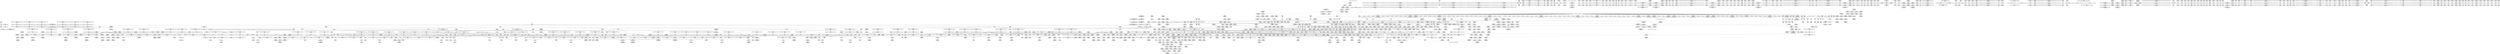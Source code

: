 digraph {
	CE0x57d7290 [shape=record,shape=Mrecord,label="{CE0x57d7290|rcu_read_lock:_tmp7|include/linux/rcupdate.h,882|*SummSink*}"]
	CE0x578bd10 [shape=record,shape=Mrecord,label="{CE0x578bd10|_call_void___llvm_gcov_indirect_counter_increment(i32*___llvm_gcov_global_state_pred315,_i64**_getelementptr_inbounds_(_6_x_i64*_,_6_x_i64*_*___llvm_gcda_edge_table314,_i64_0,_i64_1)),_!dbg_!27714|security/selinux/hooks.c,5346}"]
	CE0x585b910 [shape=record,shape=Mrecord,label="{CE0x585b910|i64*_getelementptr_inbounds_(_4_x_i64_,_4_x_i64_*___llvm_gcov_ctr128,_i64_0,_i64_3)|*Constant*|*SummSink*}"]
	CE0x5810270 [shape=record,shape=Mrecord,label="{CE0x5810270|i8*_undef|*Constant*}"]
	CE0x577fa30 [shape=record,shape=Mrecord,label="{CE0x577fa30|get_current:_tmp4|./arch/x86/include/asm/current.h,14}"]
	CE0x57bc660 [shape=record,shape=Mrecord,label="{CE0x57bc660|GLOBAL:___rcu_read_lock|*Constant*}"]
	CE0x58065f0 [shape=record,shape=Mrecord,label="{CE0x58065f0|COLLAPSED:_GCMRE___llvm_gcov_ctr135_internal_global_4_x_i64_zeroinitializer:_elem_0:default:}"]
	CE0x57e6430 [shape=record,shape=Mrecord,label="{CE0x57e6430|avc_has_perm:_requested|Function::avc_has_perm&Arg::requested::}"]
	CE0x5781680 [shape=record,shape=Mrecord,label="{CE0x5781680|task_sid:_tmp3|*SummSource*}"]
	CE0x57fbbd0 [shape=record,shape=Mrecord,label="{CE0x57fbbd0|rcu_read_unlock:_tmp1}"]
	CE0x57ee420 [shape=record,shape=Mrecord,label="{CE0x57ee420|ipc_has_perm:_sid1|security/selinux/hooks.c,5136|*SummSink*}"]
	CE0x57ba680 [shape=record,shape=Mrecord,label="{CE0x57ba680|i64*_getelementptr_inbounds_(_13_x_i64_,_13_x_i64_*___llvm_gcov_ctr126,_i64_0,_i64_1)|*Constant*|*SummSource*}"]
	CE0x57b1dc0 [shape=record,shape=Mrecord,label="{CE0x57b1dc0|80:_i32,_112:_i8*,_:_CRE_49,50_}"]
	CE0x5899f10 [shape=record,shape=Mrecord,label="{CE0x5899f10|__rcu_read_unlock:_tmp3|*SummSource*}"]
	CE0x57f7360 [shape=record,shape=Mrecord,label="{CE0x57f7360|rcu_read_lock:_tmp18|include/linux/rcupdate.h,882|*SummSource*}"]
	CE0x5764910 [shape=record,shape=Mrecord,label="{CE0x5764910|80:_i32,_112:_i8*,_:_CRE_19,20_}"]
	CE0x577e1a0 [shape=record,shape=Mrecord,label="{CE0x577e1a0|avc_has_perm:_auditdata|Function::avc_has_perm&Arg::auditdata::|*SummSink*}"]
	CE0x5780970 [shape=record,shape=Mrecord,label="{CE0x5780970|selinux_shm_shmctl:_call1|security/selinux/hooks.c,5346|*SummSink*}"]
	CE0x576dc90 [shape=record,shape=Mrecord,label="{CE0x576dc90|task_sid:_tmp19|security/selinux/hooks.c,208|*SummSink*}"]
	CE0x587d9b0 [shape=record,shape=Mrecord,label="{CE0x587d9b0|i64_ptrtoint_(i8*_blockaddress(_rcu_lock_acquire,_%__here)_to_i64)|*Constant*}"]
	CE0x578a430 [shape=record,shape=Mrecord,label="{CE0x578a430|task_has_system:_tmp3|*SummSource*}"]
	CE0x57c39a0 [shape=record,shape=Mrecord,label="{CE0x57c39a0|i64*_getelementptr_inbounds_(_13_x_i64_,_13_x_i64_*___llvm_gcov_ctr126,_i64_0,_i64_11)|*Constant*|*SummSource*}"]
	CE0x581f8a0 [shape=record,shape=Mrecord,label="{CE0x581f8a0|current_sid:_security|security/selinux/hooks.c,218}"]
	CE0x5886ff0 [shape=record,shape=Mrecord,label="{CE0x5886ff0|rcu_lock_release:_tmp6|*SummSink*}"]
	CE0x57ce500 [shape=record,shape=Mrecord,label="{CE0x57ce500|avc_has_perm:_auditdata|Function::avc_has_perm&Arg::auditdata::}"]
	CE0x5789a30 [shape=record,shape=Mrecord,label="{CE0x5789a30|avc_has_perm:_requested|Function::avc_has_perm&Arg::requested::|*SummSink*}"]
	CE0x57f5e40 [shape=record,shape=Mrecord,label="{CE0x57f5e40|i8*_getelementptr_inbounds_(_42_x_i8_,_42_x_i8_*_.str46,_i32_0,_i32_0)|*Constant*}"]
	CE0x57692b0 [shape=record,shape=Mrecord,label="{CE0x57692b0|i64*_getelementptr_inbounds_(_2_x_i64_,_2_x_i64_*___llvm_gcov_ctr98,_i64_0,_i64_1)|*Constant*|*SummSource*}"]
	CE0x57d83a0 [shape=record,shape=Mrecord,label="{CE0x57d83a0|i64_1|*Constant*}"]
	CE0x57e6060 [shape=record,shape=Mrecord,label="{CE0x57e6060|avc_has_perm:_tclass|Function::avc_has_perm&Arg::tclass::|*SummSource*}"]
	CE0x57d96a0 [shape=record,shape=Mrecord,label="{CE0x57d96a0|rcu_read_unlock:_tmp13|include/linux/rcupdate.h,933|*SummSource*}"]
	CE0x5856520 [shape=record,shape=Mrecord,label="{CE0x5856520|i64*_getelementptr_inbounds_(_4_x_i64_,_4_x_i64_*___llvm_gcov_ctr130,_i64_0,_i64_2)|*Constant*}"]
	CE0x5774e00 [shape=record,shape=Mrecord,label="{CE0x5774e00|__llvm_gcov_indirect_counter_increment:_tmp5|*SummSource*}"]
	CE0x5757f90 [shape=record,shape=Mrecord,label="{CE0x5757f90|i64_1|*Constant*|*SummSink*}"]
	CE0x57df940 [shape=record,shape=Mrecord,label="{CE0x57df940|task_sid:_do.body5}"]
	CE0x57d3930 [shape=record,shape=Mrecord,label="{CE0x57d3930|cred_sid:_tmp5|security/selinux/hooks.c,196|*SummSink*}"]
	CE0x57cd870 [shape=record,shape=Mrecord,label="{CE0x57cd870|ipc_has_perm:_call2|security/selinux/hooks.c,5136|*SummSource*}"]
	CE0x57cbb10 [shape=record,shape=Mrecord,label="{CE0x57cbb10|ipc_has_perm:_tmp}"]
	CE0x58283a0 [shape=record,shape=Mrecord,label="{CE0x58283a0|GLOBAL:_rcu_lock_acquire|*Constant*}"]
	CE0x57dc930 [shape=record,shape=Mrecord,label="{CE0x57dc930|current_sid:_tobool|security/selinux/hooks.c,218}"]
	CE0x750ea20 [shape=record,shape=Mrecord,label="{CE0x750ea20|i32_11|*Constant*}"]
	CE0x5789290 [shape=record,shape=Mrecord,label="{CE0x5789290|task_has_system:_call1|security/selinux/hooks.c,1594|*SummSource*}"]
	CE0x5856050 [shape=record,shape=Mrecord,label="{CE0x5856050|rcu_read_unlock:_tmp6|include/linux/rcupdate.h,933}"]
	CE0x58b5d30 [shape=record,shape=Mrecord,label="{CE0x58b5d30|i64*_getelementptr_inbounds_(_4_x_i64_,_4_x_i64_*___llvm_gcov_ctr134,_i64_0,_i64_1)|*Constant*|*SummSink*}"]
	CE0x5813c90 [shape=record,shape=Mrecord,label="{CE0x5813c90|i64*_getelementptr_inbounds_(_11_x_i64_,_11_x_i64_*___llvm_gcov_ctr127,_i64_0,_i64_1)|*Constant*}"]
	CE0x57b6510 [shape=record,shape=Mrecord,label="{CE0x57b6510|selinux_shm_shmctl:_call6|security/selinux/hooks.c,5365|*SummSource*}"]
	CE0x5820bb0 [shape=record,shape=Mrecord,label="{CE0x5820bb0|i32_1|*Constant*}"]
	CE0x5767d60 [shape=record,shape=Mrecord,label="{CE0x5767d60|_call_void_mcount()_#3|*SummSource*}"]
	CE0x5814730 [shape=record,shape=Mrecord,label="{CE0x5814730|__rcu_read_lock:_tmp5|include/linux/rcupdate.h,239}"]
	CE0x57d6330 [shape=record,shape=Mrecord,label="{CE0x57d6330|i32_208|*Constant*|*SummSink*}"]
	CE0x57afa00 [shape=record,shape=Mrecord,label="{CE0x57afa00|80:_i32,_112:_i8*,_:_CRE_33,34_}"]
	CE0x57ec920 [shape=record,shape=Mrecord,label="{CE0x57ec920|ipc_has_perm:_tmp5|security/selinux/hooks.c,5131|*SummSource*}"]
	CE0x5808b10 [shape=record,shape=Mrecord,label="{CE0x5808b10|i64*_getelementptr_inbounds_(_4_x_i64_,_4_x_i64_*___llvm_gcov_ctr134,_i64_0,_i64_0)|*Constant*}"]
	CE0x582e610 [shape=record,shape=Mrecord,label="{CE0x582e610|GLOBAL:_rcu_lock_acquire|*Constant*|*SummSink*}"]
	CE0x57f0e30 [shape=record,shape=Mrecord,label="{CE0x57f0e30|rcu_read_lock:_tmp10|include/linux/rcupdate.h,882|*SummSource*}"]
	CE0x578bba0 [shape=record,shape=Mrecord,label="{CE0x578bba0|_call_void_mcount()_#3|*SummSink*}"]
	CE0x57695d0 [shape=record,shape=Mrecord,label="{CE0x57695d0|selinux_shm_shmctl:_sw.default}"]
	CE0x5770aa0 [shape=record,shape=Mrecord,label="{CE0x5770aa0|task_sid:_do.body5|*SummSink*}"]
	CE0x587edb0 [shape=record,shape=Mrecord,label="{CE0x587edb0|__rcu_read_lock:_tmp4|include/linux/rcupdate.h,239}"]
	CE0x577a820 [shape=record,shape=Mrecord,label="{CE0x577a820|selinux_shm_shmctl:_cmd|Function::selinux_shm_shmctl&Arg::cmd::}"]
	CE0x5780e50 [shape=record,shape=Mrecord,label="{CE0x5780e50|task_has_system:_entry}"]
	CE0x5831360 [shape=record,shape=Mrecord,label="{CE0x5831360|0:_i8,_:_GCMR_rcu_read_lock.__warned_internal_global_i8_0,_section_.data.unlikely_,_align_1:_elem_0:default:}"]
	CE0x5820e40 [shape=record,shape=Mrecord,label="{CE0x5820e40|rcu_read_lock:_land.lhs.true|*SummSource*}"]
	CE0x57c5390 [shape=record,shape=Mrecord,label="{CE0x57c5390|task_sid:_tmp27|security/selinux/hooks.c,208|*SummSink*}"]
	CE0x5859bd0 [shape=record,shape=Mrecord,label="{CE0x5859bd0|_call_void_mcount()_#3|*SummSink*}"]
	CE0x57c4570 [shape=record,shape=Mrecord,label="{CE0x57c4570|task_sid:_tmp26|security/selinux/hooks.c,208}"]
	CE0x5860810 [shape=record,shape=Mrecord,label="{CE0x5860810|__rcu_read_unlock:_entry|*SummSource*}"]
	CE0x57dc680 [shape=record,shape=Mrecord,label="{CE0x57dc680|i32_0|*Constant*}"]
	CE0x576fe90 [shape=record,shape=Mrecord,label="{CE0x576fe90|i64*_getelementptr_inbounds_(_18_x_i64_,_18_x_i64_*___llvm_gcov_ctr313,_i64_0,_i64_10)|*Constant*}"]
	CE0x57f8080 [shape=record,shape=Mrecord,label="{CE0x57f8080|i8*_getelementptr_inbounds_(_25_x_i8_,_25_x_i8_*_.str45,_i32_0,_i32_0)|*Constant*}"]
	CE0x5784b10 [shape=record,shape=Mrecord,label="{CE0x5784b10|i32_78|*Constant*}"]
	CE0x5887420 [shape=record,shape=Mrecord,label="{CE0x5887420|rcu_lock_release:_tmp7}"]
	CE0x589d260 [shape=record,shape=Mrecord,label="{CE0x589d260|i64*_getelementptr_inbounds_(_4_x_i64_,_4_x_i64_*___llvm_gcov_ctr133,_i64_0,_i64_3)|*Constant*}"]
	CE0x58a6b60 [shape=record,shape=Mrecord,label="{CE0x58a6b60|__preempt_count_add:_tmp3|*SummSink*}"]
	CE0x5780730 [shape=record,shape=Mrecord,label="{CE0x5780730|selinux_shm_shmctl:_call1|security/selinux/hooks.c,5346|*SummSource*}"]
	CE0x576bf60 [shape=record,shape=Mrecord,label="{CE0x576bf60|selinux_shm_shmctl:_bb}"]
	CE0x57ee490 [shape=record,shape=Mrecord,label="{CE0x57ee490|ipc_has_perm:_key|security/selinux/hooks.c,5134|*SummSink*}"]
	CE0x57eae80 [shape=record,shape=Mrecord,label="{CE0x57eae80|GLOBAL:_current_sid.__warned|Global_var:current_sid.__warned}"]
	CE0x58171a0 [shape=record,shape=Mrecord,label="{CE0x58171a0|rcu_lock_acquire:_entry|*SummSink*}"]
	CE0x5861750 [shape=record,shape=Mrecord,label="{CE0x5861750|i64*_getelementptr_inbounds_(_4_x_i64_,_4_x_i64_*___llvm_gcov_ctr133,_i64_0,_i64_1)|*Constant*}"]
	CE0x57b1a30 [shape=record,shape=Mrecord,label="{CE0x57b1a30|80:_i32,_112:_i8*,_:_CRE_46,47_}"]
	CE0x58a4530 [shape=record,shape=Mrecord,label="{CE0x58a4530|__rcu_read_unlock:_tmp1|*SummSource*}"]
	CE0x57ac950 [shape=record,shape=Mrecord,label="{CE0x57ac950|selinux_shm_shmctl:_tmp15|security/selinux/hooks.c,5365}"]
	CE0x57d9d00 [shape=record,shape=Mrecord,label="{CE0x57d9d00|current_sid:_tmp4|security/selinux/hooks.c,218}"]
	CE0x5851ff0 [shape=record,shape=Mrecord,label="{CE0x5851ff0|_call_void_mcount()_#3|*SummSource*}"]
	CE0x5763650 [shape=record,shape=Mrecord,label="{CE0x5763650|__llvm_gcov_indirect_counter_increment:_counter|*SummSource*}"]
	CE0x57adfb0 [shape=record,shape=Mrecord,label="{CE0x57adfb0|80:_i32,_112:_i8*,_:_CRE_4,5_}"]
	CE0x5888cd0 [shape=record,shape=Mrecord,label="{CE0x5888cd0|__rcu_read_unlock:_bb|*SummSink*}"]
	CE0x5860ae0 [shape=record,shape=Mrecord,label="{CE0x5860ae0|__rcu_read_unlock:_entry|*SummSink*}"]
	CE0x578f560 [shape=record,shape=Mrecord,label="{CE0x578f560|task_sid:_tmp17|security/selinux/hooks.c,208|*SummSource*}"]
	CE0x5764430 [shape=record,shape=Mrecord,label="{CE0x5764430|i64**_getelementptr_inbounds_(_6_x_i64*_,_6_x_i64*_*___llvm_gcda_edge_table314,_i64_0,_i64_3)|*Constant*}"]
	CE0x581a0a0 [shape=record,shape=Mrecord,label="{CE0x581a0a0|i1_true|*Constant*}"]
	CE0x57cf650 [shape=record,shape=Mrecord,label="{CE0x57cf650|task_sid:_do.end|*SummSink*}"]
	CE0x57683d0 [shape=record,shape=Mrecord,label="{CE0x57683d0|selinux_shm_shmctl:_call|security/selinux/hooks.c,5346|*SummSource*}"]
	CE0x57b5120 [shape=record,shape=Mrecord,label="{CE0x57b5120|80:_i32,_112:_i8*,_:_CRE_144,152_|*MultipleSource*|security/selinux/hooks.c,5365|Function::selinux_shm_shmctl&Arg::shp::}"]
	CE0x57c0810 [shape=record,shape=Mrecord,label="{CE0x57c0810|i64*_getelementptr_inbounds_(_11_x_i64_,_11_x_i64_*___llvm_gcov_ctr127,_i64_0,_i64_1)|*Constant*|*SummSink*}"]
	CE0x58b1a50 [shape=record,shape=Mrecord,label="{CE0x58b1a50|__preempt_count_sub:_tmp3}"]
	CE0x582c9c0 [shape=record,shape=Mrecord,label="{CE0x582c9c0|i64_0|*Constant*}"]
	CE0x57f9470 [shape=record,shape=Mrecord,label="{CE0x57f9470|i64*_getelementptr_inbounds_(_11_x_i64_,_11_x_i64_*___llvm_gcov_ctr127,_i64_0,_i64_10)|*Constant*|*SummSource*}"]
	CE0x57e5ef0 [shape=record,shape=Mrecord,label="{CE0x57e5ef0|i16_3|*Constant*|*SummSink*}"]
	CE0x589cad0 [shape=record,shape=Mrecord,label="{CE0x589cad0|rcu_lock_release:_tmp5|include/linux/rcupdate.h,423}"]
	CE0x585c630 [shape=record,shape=Mrecord,label="{CE0x585c630|__preempt_count_add:_entry|*SummSink*}"]
	CE0x57dbe20 [shape=record,shape=Mrecord,label="{CE0x57dbe20|i64*_getelementptr_inbounds_(_11_x_i64_,_11_x_i64_*___llvm_gcov_ctr125,_i64_0,_i64_6)|*Constant*|*SummSink*}"]
	CE0x575e760 [shape=record,shape=Mrecord,label="{CE0x575e760|i32_14|*Constant*|*SummSink*}"]
	CE0x5855160 [shape=record,shape=Mrecord,label="{CE0x5855160|rcu_read_unlock:_tmp5|include/linux/rcupdate.h,933|*SummSource*}"]
	CE0x585f3b0 [shape=record,shape=Mrecord,label="{CE0x585f3b0|rcu_lock_release:_entry}"]
	CE0x5896e20 [shape=record,shape=Mrecord,label="{CE0x5896e20|rcu_lock_acquire:_tmp4|include/linux/rcupdate.h,418}"]
	CE0x4e8bfd0 [shape=record,shape=Mrecord,label="{CE0x4e8bfd0|selinux_shm_shmctl:_tmp|*SummSource*}"]
	CE0x57f30d0 [shape=record,shape=Mrecord,label="{CE0x57f30d0|rcu_read_lock:_tmp13|include/linux/rcupdate.h,882|*SummSource*}"]
	CE0x5810b40 [shape=record,shape=Mrecord,label="{CE0x5810b40|i8*_undef|*Constant*|*SummSource*}"]
	CE0x578ffd0 [shape=record,shape=Mrecord,label="{CE0x578ffd0|__llvm_gcov_indirect_counter_increment:_tmp2|*SummSource*}"]
	CE0x585bea0 [shape=record,shape=Mrecord,label="{CE0x585bea0|rcu_read_unlock:_tmp10|include/linux/rcupdate.h,933|*SummSink*}"]
	CE0x579eb00 [shape=record,shape=Mrecord,label="{CE0x579eb00|__rcu_read_lock:_tmp3|*SummSource*}"]
	CE0x582c6c0 [shape=record,shape=Mrecord,label="{CE0x582c6c0|GLOBAL:___llvm_gcov_ctr127|Global_var:__llvm_gcov_ctr127|*SummSource*}"]
	CE0x5761150 [shape=record,shape=Mrecord,label="{CE0x5761150|__llvm_gcov_indirect_counter_increment:_entry|*SummSink*}"]
	CE0x5816ba0 [shape=record,shape=Mrecord,label="{CE0x5816ba0|current_sid:_tobool1|security/selinux/hooks.c,218}"]
	CE0x58806e0 [shape=record,shape=Mrecord,label="{CE0x58806e0|__preempt_count_sub:_tmp5|./arch/x86/include/asm/preempt.h,77}"]
	CE0x5805d40 [shape=record,shape=Mrecord,label="{CE0x5805d40|__preempt_count_sub:_tmp2}"]
	CE0x576e0f0 [shape=record,shape=Mrecord,label="{CE0x576e0f0|i8_1|*Constant*|*SummSink*}"]
	CE0x581f090 [shape=record,shape=Mrecord,label="{CE0x581f090|i32_78|*Constant*|*SummSink*}"]
	CE0x57b7430 [shape=record,shape=Mrecord,label="{CE0x57b7430|selinux_shm_shmctl:_tmp16|security/selinux/hooks.c,5367|*SummSink*}"]
	CE0x57d8670 [shape=record,shape=Mrecord,label="{CE0x57d8670|rcu_read_lock:_tmp1|*SummSource*}"]
	CE0x576dfc0 [shape=record,shape=Mrecord,label="{CE0x576dfc0|i8_1|*Constant*|*SummSource*}"]
	CE0x58087b0 [shape=record,shape=Mrecord,label="{CE0x58087b0|__rcu_read_lock:_do.body|*SummSource*}"]
	CE0x58272f0 [shape=record,shape=Mrecord,label="{CE0x58272f0|_call_void_rcu_lock_acquire(%struct.lockdep_map*_rcu_lock_map)_#10,_!dbg_!27711|include/linux/rcupdate.h,881|*SummSource*}"]
	CE0x5881a00 [shape=record,shape=Mrecord,label="{CE0x5881a00|__preempt_count_sub:_tmp7|./arch/x86/include/asm/preempt.h,78|*SummSink*}"]
	CE0x57bf970 [shape=record,shape=Mrecord,label="{CE0x57bf970|current_sid:_tmp11|security/selinux/hooks.c,218|*SummSink*}"]
	CE0x57c3e50 [shape=record,shape=Mrecord,label="{CE0x57c3e50|task_sid:_tmp25|security/selinux/hooks.c,208|*SummSource*}"]
	CE0x57eaa40 [shape=record,shape=Mrecord,label="{CE0x57eaa40|ipc_has_perm:_tmp3|*SummSource*}"]
	CE0x57c04d0 [shape=record,shape=Mrecord,label="{CE0x57c04d0|task_sid:_tmp2|*SummSink*}"]
	CE0x585c890 [shape=record,shape=Mrecord,label="{CE0x585c890|_ret_void,_!dbg_!27719|./arch/x86/include/asm/preempt.h,73}"]
	CE0x58a48e0 [shape=record,shape=Mrecord,label="{CE0x58a48e0|__rcu_read_unlock:_tmp2|*SummSink*}"]
	CE0x5885c40 [shape=record,shape=Mrecord,label="{CE0x5885c40|GLOBAL:_lock_release|*Constant*|*SummSource*}"]
	CE0x5884a20 [shape=record,shape=Mrecord,label="{CE0x5884a20|rcu_lock_release:_tmp|*SummSource*}"]
	CE0x57cd020 [shape=record,shape=Mrecord,label="{CE0x57cd020|ipc_has_perm:_sclass|security/selinux/hooks.c,5136|*SummSink*}"]
	CE0x57e7050 [shape=record,shape=Mrecord,label="{CE0x57e7050|task_sid:_tmp1}"]
	CE0x57c1220 [shape=record,shape=Mrecord,label="{CE0x57c1220|current_sid:_tmp5|security/selinux/hooks.c,218}"]
	CE0x5813690 [shape=record,shape=Mrecord,label="{CE0x5813690|current_sid:_do.end}"]
	CE0x58a72c0 [shape=record,shape=Mrecord,label="{CE0x58a72c0|__rcu_read_unlock:_tmp7|include/linux/rcupdate.h,245|*SummSink*}"]
	CE0x582f370 [shape=record,shape=Mrecord,label="{CE0x582f370|rcu_read_lock:_tmp4|include/linux/rcupdate.h,882|*SummSink*}"]
	CE0x57f45b0 [shape=record,shape=Mrecord,label="{CE0x57f45b0|i64*_getelementptr_inbounds_(_11_x_i64_,_11_x_i64_*___llvm_gcov_ctr127,_i64_0,_i64_8)|*Constant*}"]
	CE0x5899d60 [shape=record,shape=Mrecord,label="{CE0x5899d60|_call_void_mcount()_#3|*SummSource*}"]
	CE0x587d860 [shape=record,shape=Mrecord,label="{CE0x587d860|%struct.lockdep_map*_null|*Constant*|*SummSink*}"]
	CE0x57f7940 [shape=record,shape=Mrecord,label="{CE0x57f7940|_call_void_lockdep_rcu_suspicious(i8*_getelementptr_inbounds_(_25_x_i8_,_25_x_i8_*_.str45,_i32_0,_i32_0),_i32_883,_i8*_getelementptr_inbounds_(_42_x_i8_,_42_x_i8_*_.str46,_i32_0,_i32_0))_#10,_!dbg_!27728|include/linux/rcupdate.h,882}"]
	CE0x58938f0 [shape=record,shape=Mrecord,label="{CE0x58938f0|rcu_lock_acquire:_indirectgoto}"]
	CE0x5895eb0 [shape=record,shape=Mrecord,label="{CE0x5895eb0|rcu_lock_release:_tmp}"]
	CE0x57d0670 [shape=record,shape=Mrecord,label="{CE0x57d0670|_ret_i32_%call7,_!dbg_!27749|security/selinux/hooks.c,210}"]
	CE0x577f350 [shape=record,shape=Mrecord,label="{CE0x577f350|i32_12|*Constant*}"]
	CE0x57fc9f0 [shape=record,shape=Mrecord,label="{CE0x57fc9f0|_call_void___preempt_count_add(i32_1)_#10,_!dbg_!27711|include/linux/rcupdate.h,239}"]
	CE0x587cd60 [shape=record,shape=Mrecord,label="{CE0x587cd60|_call_void___preempt_count_sub(i32_1)_#10,_!dbg_!27715|include/linux/rcupdate.h,244|*SummSource*}"]
	CE0x57f0580 [shape=record,shape=Mrecord,label="{CE0x57f0580|rcu_read_lock:_tmp9|include/linux/rcupdate.h,882}"]
	CE0x57d8c20 [shape=record,shape=Mrecord,label="{CE0x57d8c20|current_sid:_call|security/selinux/hooks.c,218|*SummSink*}"]
	CE0x5811390 [shape=record,shape=Mrecord,label="{CE0x5811390|current_sid:_land.lhs.true2|*SummSource*}"]
	CE0x57d88f0 [shape=record,shape=Mrecord,label="{CE0x57d88f0|task_sid:_tmp}"]
	CE0x578c510 [shape=record,shape=Mrecord,label="{CE0x578c510|i64*_getelementptr_inbounds_(_18_x_i64_,_18_x_i64_*___llvm_gcov_ctr313,_i64_0,_i64_14)|*Constant*|*SummSink*}"]
	CE0x5813b10 [shape=record,shape=Mrecord,label="{CE0x5813b10|rcu_read_lock:_tmp1|*SummSink*}"]
	CE0x5899770 [shape=record,shape=Mrecord,label="{CE0x5899770|__preempt_count_sub:_entry|*SummSink*}"]
	CE0x57ac2a0 [shape=record,shape=Mrecord,label="{CE0x57ac2a0|selinux_shm_shmctl:_tmp14|security/selinux/hooks.c,5365|*SummSource*}"]
	CE0x577e340 [shape=record,shape=Mrecord,label="{CE0x577e340|avc_has_perm:_auditdata|Function::avc_has_perm&Arg::auditdata::}"]
	CE0x58a7460 [shape=record,shape=Mrecord,label="{CE0x58a7460|__rcu_read_unlock:_tmp7|include/linux/rcupdate.h,245}"]
	CE0x57d21e0 [shape=record,shape=Mrecord,label="{CE0x57d21e0|GLOBAL:___llvm_gcov_ctr125|Global_var:__llvm_gcov_ctr125}"]
	CE0x581f960 [shape=record,shape=Mrecord,label="{CE0x581f960|current_sid:_security|security/selinux/hooks.c,218|*SummSource*}"]
	CE0x588bb90 [shape=record,shape=Mrecord,label="{CE0x588bb90|__preempt_count_add:_tmp2}"]
	CE0x57f6ce0 [shape=record,shape=Mrecord,label="{CE0x57f6ce0|rcu_read_lock:_tmp17|include/linux/rcupdate.h,882|*SummSource*}"]
	CE0x57c3a50 [shape=record,shape=Mrecord,label="{CE0x57c3a50|i64*_getelementptr_inbounds_(_13_x_i64_,_13_x_i64_*___llvm_gcov_ctr126,_i64_0,_i64_11)|*Constant*|*SummSink*}"]
	CE0x58952f0 [shape=record,shape=Mrecord,label="{CE0x58952f0|rcu_lock_release:___here|*SummSink*}"]
	CE0x58183f0 [shape=record,shape=Mrecord,label="{CE0x58183f0|current_sid:_tmp13|security/selinux/hooks.c,218|*SummSource*}"]
	CE0x58562e0 [shape=record,shape=Mrecord,label="{CE0x58562e0|rcu_lock_acquire:_tmp2}"]
	CE0x5899b10 [shape=record,shape=Mrecord,label="{CE0x5899b10|__preempt_count_add:_tmp5|./arch/x86/include/asm/preempt.h,72|*SummSource*}"]
	CE0x57b72a0 [shape=record,shape=Mrecord,label="{CE0x57b72a0|i64*_getelementptr_inbounds_(_18_x_i64_,_18_x_i64_*___llvm_gcov_ctr313,_i64_0,_i64_17)|*Constant*|*SummSource*}"]
	CE0x58270a0 [shape=record,shape=Mrecord,label="{CE0x58270a0|rcu_read_lock:_land.lhs.true}"]
	CE0x58875e0 [shape=record,shape=Mrecord,label="{CE0x58875e0|rcu_lock_release:_tmp7|*SummSink*}"]
	CE0x58878e0 [shape=record,shape=Mrecord,label="{CE0x58878e0|rcu_lock_acquire:___here|*SummSource*}"]
	CE0x5767bc0 [shape=record,shape=Mrecord,label="{CE0x5767bc0|get_current:_tmp3|*SummSource*}"]
	CE0x57baf80 [shape=record,shape=Mrecord,label="{CE0x57baf80|task_sid:_tmp7|security/selinux/hooks.c,208|*SummSink*}"]
	CE0x5784fc0 [shape=record,shape=Mrecord,label="{CE0x5784fc0|current_sid:_sid|security/selinux/hooks.c,220|*SummSource*}"]
	CE0x57c02d0 [shape=record,shape=Mrecord,label="{CE0x57c02d0|current_sid:_tmp10|security/selinux/hooks.c,218|*SummSource*}"]
	CE0x57afc60 [shape=record,shape=Mrecord,label="{CE0x57afc60|80:_i32,_112:_i8*,_:_CRE_35,36_}"]
	CE0x57e0f50 [shape=record,shape=Mrecord,label="{CE0x57e0f50|ipc_has_perm:_tmp4|*LoadInst*|security/selinux/hooks.c,5131|*SummSink*}"]
	CE0x580d910 [shape=record,shape=Mrecord,label="{CE0x580d910|__preempt_count_add:_do.end|*SummSink*}"]
	CE0x57f9920 [shape=record,shape=Mrecord,label="{CE0x57f9920|rcu_read_lock:_tmp22|include/linux/rcupdate.h,884}"]
	CE0x57ef570 [shape=record,shape=Mrecord,label="{CE0x57ef570|GLOBAL:_task_sid|*Constant*|*SummSink*}"]
	CE0x6aa4610 [shape=record,shape=Mrecord,label="{CE0x6aa4610|selinux_shm_shmctl:_sw.default|*SummSource*}"]
	CE0x5893a20 [shape=record,shape=Mrecord,label="{CE0x5893a20|rcu_lock_acquire:_indirectgoto|*SummSource*}"]
	CE0x57e5ff0 [shape=record,shape=Mrecord,label="{CE0x57e5ff0|avc_has_perm:_tclass|Function::avc_has_perm&Arg::tclass::}"]
	CE0x58281a0 [shape=record,shape=Mrecord,label="{CE0x58281a0|cred_sid:_tmp6|security/selinux/hooks.c,197|*SummSource*}"]
	CE0x5861aa0 [shape=record,shape=Mrecord,label="{CE0x5861aa0|rcu_lock_acquire:_tmp1}"]
	CE0x5859f30 [shape=record,shape=Mrecord,label="{CE0x5859f30|rcu_read_unlock:_if.end|*SummSource*}"]
	CE0x57af410 [shape=record,shape=Mrecord,label="{CE0x57af410|80:_i32,_112:_i8*,_:_CRE_28,29_}"]
	CE0x5764ca0 [shape=record,shape=Mrecord,label="{CE0x5764ca0|80:_i32,_112:_i8*,_:_CRE_22,23_}"]
	CE0x5887810 [shape=record,shape=Mrecord,label="{CE0x5887810|i8*_undef|*Constant*}"]
	CE0x57e9320 [shape=record,shape=Mrecord,label="{CE0x57e9320|current_sid:_tmp6|security/selinux/hooks.c,218|*SummSink*}"]
	CE0x582cc60 [shape=record,shape=Mrecord,label="{CE0x582cc60|i64*_getelementptr_inbounds_(_11_x_i64_,_11_x_i64_*___llvm_gcov_ctr132,_i64_0,_i64_1)|*Constant*|*SummSink*}"]
	CE0x57cfc20 [shape=record,shape=Mrecord,label="{CE0x57cfc20|_ret_void,_!dbg_!27719|./arch/x86/include/asm/preempt.h,73|*SummSink*}"]
	CE0x57dc590 [shape=record,shape=Mrecord,label="{CE0x57dc590|task_sid:_call|security/selinux/hooks.c,208}"]
	CE0x57bedf0 [shape=record,shape=Mrecord,label="{CE0x57bedf0|rcu_read_lock:_tobool|include/linux/rcupdate.h,882}"]
	CE0x57ea7f0 [shape=record,shape=Mrecord,label="{CE0x57ea7f0|ipc_has_perm:_call|security/selinux/hooks.c,5129}"]
	CE0x57d9c20 [shape=record,shape=Mrecord,label="{CE0x57d9c20|i64_3|*Constant*}"]
	CE0x578bfc0 [shape=record,shape=Mrecord,label="{CE0x578bfc0|i64**_getelementptr_inbounds_(_6_x_i64*_,_6_x_i64*_*___llvm_gcda_edge_table314,_i64_0,_i64_5)|*Constant*|*SummSource*}"]
	CE0x58563c0 [shape=record,shape=Mrecord,label="{CE0x58563c0|rcu_lock_acquire:_tmp2|*SummSink*}"]
	CE0x57e7f00 [shape=record,shape=Mrecord,label="{CE0x57e7f00|task_sid:_real_cred|security/selinux/hooks.c,208|*SummSource*}"]
	CE0x578cca0 [shape=record,shape=Mrecord,label="{CE0x578cca0|selinux_shm_shmctl:_tmp11|security/selinux/hooks.c,5359}"]
	CE0x58b66e0 [shape=record,shape=Mrecord,label="{CE0x58b66e0|__preempt_count_add:_tmp7|./arch/x86/include/asm/preempt.h,73|*SummSource*}"]
	CE0x57ff250 [shape=record,shape=Mrecord,label="{CE0x57ff250|_ret_void,_!dbg_!27720|./arch/x86/include/asm/preempt.h,78}"]
	CE0x5789c50 [shape=record,shape=Mrecord,label="{CE0x5789c50|__llvm_gcov_indirect_counter_increment:_pred|*SummSink*}"]
	CE0x57bf660 [shape=record,shape=Mrecord,label="{CE0x57bf660|i64_6|*Constant*}"]
	CE0x5804030 [shape=record,shape=Mrecord,label="{CE0x5804030|rcu_read_unlock:_tmp18|include/linux/rcupdate.h,933|*SummSource*}"]
	CE0x588ad40 [shape=record,shape=Mrecord,label="{CE0x588ad40|i64*_getelementptr_inbounds_(_4_x_i64_,_4_x_i64_*___llvm_gcov_ctr129,_i64_0,_i64_1)|*Constant*|*SummSink*}"]
	CE0x580e710 [shape=record,shape=Mrecord,label="{CE0x580e710|i64_1|*Constant*}"]
	CE0x57e6880 [shape=record,shape=Mrecord,label="{CE0x57e6880|%struct.common_audit_data*_null|*Constant*|*SummSource*}"]
	CE0x578c5f0 [shape=record,shape=Mrecord,label="{CE0x578c5f0|selinux_shm_shmctl:_tmp10|security/selinux/hooks.c,5359|*SummSink*}"]
	CE0x57ed130 [shape=record,shape=Mrecord,label="{CE0x57ed130|ipc_has_perm:_type|security/selinux/hooks.c,5133|*SummSource*}"]
	CE0x57b9250 [shape=record,shape=Mrecord,label="{CE0x57b9250|selinux_shm_shmctl:_tmp17|security/selinux/hooks.c,5367|*SummSource*}"]
	CE0x57c0db0 [shape=record,shape=Mrecord,label="{CE0x57c0db0|task_sid:_tobool|security/selinux/hooks.c,208|*SummSink*}"]
	CE0x58a4cc0 [shape=record,shape=Mrecord,label="{CE0x58a4cc0|rcu_lock_release:_indirectgoto|*SummSink*}"]
	CE0x57da2e0 [shape=record,shape=Mrecord,label="{CE0x57da2e0|task_sid:_do.end}"]
	CE0x57ae6d0 [shape=record,shape=Mrecord,label="{CE0x57ae6d0|80:_i32,_112:_i8*,_:_CRE_10,11_}"]
	CE0x57f1880 [shape=record,shape=Mrecord,label="{CE0x57f1880|rcu_read_lock:_tmp12|include/linux/rcupdate.h,882|*SummSource*}"]
	CE0x57b1b60 [shape=record,shape=Mrecord,label="{CE0x57b1b60|80:_i32,_112:_i8*,_:_CRE_47,48_}"]
	CE0x577b000 [shape=record,shape=Mrecord,label="{CE0x577b000|i64*_getelementptr_inbounds_(_2_x_i64_,_2_x_i64_*___llvm_gcov_ctr98,_i64_0,_i64_0)|*Constant*}"]
	CE0x5860ec0 [shape=record,shape=Mrecord,label="{CE0x5860ec0|_ret_void,_!dbg_!27717|include/linux/rcupdate.h,245|*SummSource*}"]
	CE0x57acac0 [shape=record,shape=Mrecord,label="{CE0x57acac0|selinux_shm_shmctl:_tmp15|security/selinux/hooks.c,5365|*SummSource*}"]
	CE0x57df3e0 [shape=record,shape=Mrecord,label="{CE0x57df3e0|i32_22|*Constant*}"]
	CE0x5888950 [shape=record,shape=Mrecord,label="{CE0x5888950|__preempt_count_add:_tmp}"]
	CE0x5891090 [shape=record,shape=Mrecord,label="{CE0x5891090|__preempt_count_add:_tmp6|./arch/x86/include/asm/preempt.h,73}"]
	CE0x57bd360 [shape=record,shape=Mrecord,label="{CE0x57bd360|rcu_read_lock:_tmp3|*SummSink*}"]
	CE0x5860db0 [shape=record,shape=Mrecord,label="{CE0x5860db0|_ret_void,_!dbg_!27717|include/linux/rcupdate.h,245}"]
	CE0x57ae210 [shape=record,shape=Mrecord,label="{CE0x57ae210|80:_i32,_112:_i8*,_:_CRE_6,7_}"]
	CE0x5758000 [shape=record,shape=Mrecord,label="{CE0x5758000|selinux_shm_shmctl:_tmp1|*SummSink*}"]
	CE0x5826990 [shape=record,shape=Mrecord,label="{CE0x5826990|current_sid:_tmp24|security/selinux/hooks.c,220|*SummSink*}"]
	CE0x582a420 [shape=record,shape=Mrecord,label="{CE0x582a420|rcu_read_lock:_tmp4|include/linux/rcupdate.h,882}"]
	CE0x577fc30 [shape=record,shape=Mrecord,label="{CE0x577fc30|i32_2|*Constant*|*SummSource*}"]
	CE0x5778b80 [shape=record,shape=Mrecord,label="{CE0x5778b80|selinux_shm_shmctl:_tmp7|security/selinux/hooks.c,5352|*SummSource*}"]
	CE0x58b6ec0 [shape=record,shape=Mrecord,label="{CE0x58b6ec0|i64*_getelementptr_inbounds_(_4_x_i64_,_4_x_i64_*___llvm_gcov_ctr135,_i64_0,_i64_1)|*Constant*|*SummSink*}"]
	CE0x58a6ef0 [shape=record,shape=Mrecord,label="{CE0x58a6ef0|__rcu_read_unlock:_tmp6|include/linux/rcupdate.h,245|*SummSource*}"]
	CE0x57b5660 [shape=record,shape=Mrecord,label="{CE0x57b5660|80:_i32,_112:_i8*,_:_CRE_168,172_|*MultipleSource*|security/selinux/hooks.c,5365|Function::selinux_shm_shmctl&Arg::shp::}"]
	CE0x58b1990 [shape=record,shape=Mrecord,label="{CE0x58b1990|i64*_getelementptr_inbounds_(_4_x_i64_,_4_x_i64_*___llvm_gcov_ctr135,_i64_0,_i64_2)|*Constant*}"]
	CE0x57b4be0 [shape=record,shape=Mrecord,label="{CE0x57b4be0|80:_i32,_112:_i8*,_:_CRE_120,128_|*MultipleSource*|security/selinux/hooks.c,5365|Function::selinux_shm_shmctl&Arg::shp::}"]
	CE0x58a4800 [shape=record,shape=Mrecord,label="{CE0x58a4800|__rcu_read_unlock:_tmp2}"]
	CE0x5762920 [shape=record,shape=Mrecord,label="{CE0x5762920|_ret_void|*SummSource*}"]
	CE0x582e850 [shape=record,shape=Mrecord,label="{CE0x582e850|_call_void_mcount()_#3}"]
	CE0x578fa80 [shape=record,shape=Mrecord,label="{CE0x578fa80|i64*_getelementptr_inbounds_(_13_x_i64_,_13_x_i64_*___llvm_gcov_ctr126,_i64_0,_i64_8)|*Constant*|*SummSource*}"]
	CE0x5819490 [shape=record,shape=Mrecord,label="{CE0x5819490|rcu_read_lock:_tmp5|include/linux/rcupdate.h,882|*SummSource*}"]
	CE0x57b2020 [shape=record,shape=Mrecord,label="{CE0x57b2020|80:_i32,_112:_i8*,_:_CRE_51,52_}"]
	CE0x58b0f90 [shape=record,shape=Mrecord,label="{CE0x58b0f90|i64*_getelementptr_inbounds_(_4_x_i64_,_4_x_i64_*___llvm_gcov_ctr135,_i64_0,_i64_0)|*Constant*|*SummSource*}"]
	CE0x57d4990 [shape=record,shape=Mrecord,label="{CE0x57d4990|i8*_getelementptr_inbounds_(_44_x_i8_,_44_x_i8_*_.str47,_i32_0,_i32_0)|*Constant*|*SummSink*}"]
	CE0x57f2030 [shape=record,shape=Mrecord,label="{CE0x57f2030|rcu_read_lock:_call3|include/linux/rcupdate.h,882|*SummSink*}"]
	CE0x58526e0 [shape=record,shape=Mrecord,label="{CE0x58526e0|rcu_read_unlock:_tmp2|*SummSource*}"]
	CE0x5768fd0 [shape=record,shape=Mrecord,label="{CE0x5768fd0|selinux_shm_shmctl:_return}"]
	CE0x57ab4e0 [shape=record,shape=Mrecord,label="{CE0x57ab4e0|i32_512|*Constant*}"]
	CE0x5856790 [shape=record,shape=Mrecord,label="{CE0x5856790|rcu_read_unlock:_land.lhs.true}"]
	CE0x6972d50 [shape=record,shape=Mrecord,label="{CE0x6972d50|_call_void_mcount()_#3|*SummSink*}"]
	CE0x57d0520 [shape=record,shape=Mrecord,label="{CE0x57d0520|task_sid:_task|Function::task_sid&Arg::task::|*SummSink*}"]
	CE0x57e27c0 [shape=record,shape=Mrecord,label="{CE0x57e27c0|_call_void_mcount()_#3|*SummSource*}"]
	CE0x58a8d90 [shape=record,shape=Mrecord,label="{CE0x58a8d90|i64*_getelementptr_inbounds_(_4_x_i64_,_4_x_i64_*___llvm_gcov_ctr129,_i64_0,_i64_1)|*Constant*}"]
	CE0x585f460 [shape=record,shape=Mrecord,label="{CE0x585f460|rcu_lock_release:_entry|*SummSink*}"]
	CE0x58045b0 [shape=record,shape=Mrecord,label="{CE0x58045b0|_call_void_lockdep_rcu_suspicious(i8*_getelementptr_inbounds_(_25_x_i8_,_25_x_i8_*_.str45,_i32_0,_i32_0),_i32_934,_i8*_getelementptr_inbounds_(_44_x_i8_,_44_x_i8_*_.str47,_i32_0,_i32_0))_#10,_!dbg_!27726|include/linux/rcupdate.h,933|*SummSink*}"]
	CE0x58542e0 [shape=record,shape=Mrecord,label="{CE0x58542e0|__rcu_read_unlock:_tmp5|include/linux/rcupdate.h,244}"]
	CE0x581e9c0 [shape=record,shape=Mrecord,label="{CE0x581e9c0|current_sid:_tmp19|security/selinux/hooks.c,218}"]
	CE0x57fbaf0 [shape=record,shape=Mrecord,label="{CE0x57fbaf0|i64*_getelementptr_inbounds_(_2_x_i64_,_2_x_i64_*___llvm_gcov_ctr98,_i64_0,_i64_0)|*Constant*}"]
	CE0x5786660 [shape=record,shape=Mrecord,label="{CE0x5786660|current_sid:_tmp3|*SummSink*}"]
	CE0x57b2ad0 [shape=record,shape=Mrecord,label="{CE0x57b2ad0|80:_i32,_112:_i8*,_:_CRE_60,61_}"]
	CE0x581c200 [shape=record,shape=Mrecord,label="{CE0x581c200|i64*_getelementptr_inbounds_(_11_x_i64_,_11_x_i64_*___llvm_gcov_ctr125,_i64_0,_i64_9)|*Constant*|*SummSource*}"]
	CE0x58531a0 [shape=record,shape=Mrecord,label="{CE0x58531a0|rcu_read_unlock:_call|include/linux/rcupdate.h,933|*SummSource*}"]
	CE0x57cbb80 [shape=record,shape=Mrecord,label="{CE0x57cbb80|COLLAPSED:_GCMRE___llvm_gcov_ctr294_internal_global_2_x_i64_zeroinitializer:_elem_0:default:}"]
	CE0x581c390 [shape=record,shape=Mrecord,label="{CE0x581c390|i64*_getelementptr_inbounds_(_11_x_i64_,_11_x_i64_*___llvm_gcov_ctr125,_i64_0,_i64_9)|*Constant*|*SummSink*}"]
	CE0x57659f0 [shape=record,shape=Mrecord,label="{CE0x57659f0|task_sid:_entry|*SummSink*}"]
	CE0x57bf800 [shape=record,shape=Mrecord,label="{CE0x57bf800|current_sid:_tmp11|security/selinux/hooks.c,218|*SummSource*}"]
	CE0x57de1e0 [shape=record,shape=Mrecord,label="{CE0x57de1e0|_call_void_mcount()_#3|*SummSource*}"]
	CE0x57b2d30 [shape=record,shape=Mrecord,label="{CE0x57b2d30|80:_i32,_112:_i8*,_:_CRE_62,63_}"]
	CE0x5805190 [shape=record,shape=Mrecord,label="{CE0x5805190|__rcu_read_unlock:_do.end|*SummSource*}"]
	CE0x57d2060 [shape=record,shape=Mrecord,label="{CE0x57d2060|i64_0|*Constant*}"]
	CE0x582c4a0 [shape=record,shape=Mrecord,label="{CE0x582c4a0|rcu_read_unlock:_tmp16|include/linux/rcupdate.h,933}"]
	CE0x5788d90 [shape=record,shape=Mrecord,label="{CE0x5788d90|__llvm_gcov_indirect_counter_increment:_counter|*SummSink*}"]
	CE0x576d5d0 [shape=record,shape=Mrecord,label="{CE0x576d5d0|task_sid:_tmp18|security/selinux/hooks.c,208|*SummSource*}"]
	CE0x57dccc0 [shape=record,shape=Mrecord,label="{CE0x57dccc0|task_sid:_tmp14|security/selinux/hooks.c,208|*SummSink*}"]
	CE0x58199c0 [shape=record,shape=Mrecord,label="{CE0x58199c0|rcu_read_lock:_tmp6|include/linux/rcupdate.h,882|*SummSource*}"]
	CE0x5807dc0 [shape=record,shape=Mrecord,label="{CE0x5807dc0|i32_208|*Constant*}"]
	CE0x57cd1f0 [shape=record,shape=Mrecord,label="{CE0x57cd1f0|ipc_has_perm:_tmp8|security/selinux/hooks.c,5136}"]
	CE0x57bfdc0 [shape=record,shape=Mrecord,label="{CE0x57bfdc0|i64_2|*Constant*|*SummSource*}"]
	CE0x57647e0 [shape=record,shape=Mrecord,label="{CE0x57647e0|80:_i32,_112:_i8*,_:_CRE_18,19_}"]
	CE0x57b42a0 [shape=record,shape=Mrecord,label="{CE0x57b42a0|80:_i32,_112:_i8*,_:_CRE_92,96_|*MultipleSource*|security/selinux/hooks.c,5365|Function::selinux_shm_shmctl&Arg::shp::}"]
	CE0x582b110 [shape=record,shape=Mrecord,label="{CE0x582b110|__rcu_read_lock:_tmp4|include/linux/rcupdate.h,239|*SummSink*}"]
	CE0x58612e0 [shape=record,shape=Mrecord,label="{CE0x58612e0|get_current:_tmp1}"]
	CE0x58a1aa0 [shape=record,shape=Mrecord,label="{CE0x58a1aa0|_call_void_asm_addl_$1,_%gs:$0_,_*m,ri,*m,_dirflag_,_fpsr_,_flags_(i32*___preempt_count,_i32_%val,_i32*___preempt_count)_#3,_!dbg_!27714,_!srcloc_!27717|./arch/x86/include/asm/preempt.h,72}"]
	CE0x57f74d0 [shape=record,shape=Mrecord,label="{CE0x57f74d0|rcu_read_lock:_tmp18|include/linux/rcupdate.h,882|*SummSink*}"]
	CE0x5888310 [shape=record,shape=Mrecord,label="{CE0x5888310|i64*_getelementptr_inbounds_(_4_x_i64_,_4_x_i64_*___llvm_gcov_ctr134,_i64_0,_i64_2)|*Constant*}"]
	CE0x5776390 [shape=record,shape=Mrecord,label="{CE0x5776390|i64*_getelementptr_inbounds_(_18_x_i64_,_18_x_i64_*___llvm_gcov_ctr313,_i64_0,_i64_0)|*Constant*|*SummSource*}"]
	CE0x5763190 [shape=record,shape=Mrecord,label="{CE0x5763190|0:_i64*,_array:_GCR___llvm_gcda_edge_table314_internal_unnamed_addr_constant_6_x_i64*_i64*_getelementptr_inbounds_(_18_x_i64_,_18_x_i64_*___llvm_gcov_ctr313,_i64_0,_i64_1),_i64*_getelementptr_inbounds_(_18_x_i64_,_18_x_i64_*___llvm_gcov_ctr313,_i64_0,_i64_3),_i64*_getelementptr_inbounds_(_18_x_i64_,_18_x_i64_*___llvm_gcov_ctr313,_i64_0,_i64_5),_i64*_getelementptr_inbounds_(_18_x_i64_,_18_x_i64_*___llvm_gcov_ctr313,_i64_0,_i64_6),_i64*_getelementptr_inbounds_(_18_x_i64_,_18_x_i64_*___llvm_gcov_ctr313,_i64_0,_i64_8),_i64*_getelementptr_inbounds_(_18_x_i64_,_18_x_i64_*___llvm_gcov_ctr313,_i64_0,_i64_9)_:_elem_0::}"]
	CE0x575c950 [shape=record,shape=Mrecord,label="{CE0x575c950|__llvm_gcov_indirect_counter_increment:_pred}"]
	CE0x57c4de0 [shape=record,shape=Mrecord,label="{CE0x57c4de0|task_sid:_tmp27|security/selinux/hooks.c,208}"]
	CE0x57fed90 [shape=record,shape=Mrecord,label="{CE0x57fed90|__rcu_read_unlock:_do.body|*SummSink*}"]
	CE0x5880fa0 [shape=record,shape=Mrecord,label="{CE0x5880fa0|GLOBAL:_current_task|Global_var:current_task}"]
	CE0x57b1900 [shape=record,shape=Mrecord,label="{CE0x57b1900|80:_i32,_112:_i8*,_:_CRE_45,46_}"]
	CE0x57c8750 [shape=record,shape=Mrecord,label="{CE0x57c8750|ipc_has_perm:_ipc_id|security/selinux/hooks.c,5134|*SummSink*}"]
	CE0x578d260 [shape=record,shape=Mrecord,label="{CE0x578d260|_call_void___llvm_gcov_indirect_counter_increment(i32*___llvm_gcov_global_state_pred315,_i64**_getelementptr_inbounds_(_6_x_i64*_,_6_x_i64*_*___llvm_gcda_edge_table314,_i64_0,_i64_0)),_!dbg_!27727|security/selinux/hooks.c,5362|*SummSource*}"]
	CE0x587d670 [shape=record,shape=Mrecord,label="{CE0x587d670|%struct.lockdep_map*_null|*Constant*|*SummSource*}"]
	CE0x5814d90 [shape=record,shape=Mrecord,label="{CE0x5814d90|i64*_getelementptr_inbounds_(_11_x_i64_,_11_x_i64_*___llvm_gcov_ctr125,_i64_0,_i64_6)|*Constant*|*SummSource*}"]
	CE0x57cf840 [shape=record,shape=Mrecord,label="{CE0x57cf840|i64*_getelementptr_inbounds_(_13_x_i64_,_13_x_i64_*___llvm_gcov_ctr126,_i64_0,_i64_0)|*Constant*|*SummSource*}"]
	CE0x5813220 [shape=record,shape=Mrecord,label="{CE0x5813220|_call_void___rcu_read_lock()_#10,_!dbg_!27710|include/linux/rcupdate.h,879|*SummSink*}"]
	CE0x57c64e0 [shape=record,shape=Mrecord,label="{CE0x57c64e0|cred_sid:_cred|Function::cred_sid&Arg::cred::|*SummSink*}"]
	CE0x57c84c0 [shape=record,shape=Mrecord,label="{CE0x57c84c0|ipc_has_perm:_ipc_id|security/selinux/hooks.c,5134}"]
	CE0x57c60c0 [shape=record,shape=Mrecord,label="{CE0x57c60c0|cred_sid:_entry|*SummSource*}"]
	CE0x582dc80 [shape=record,shape=Mrecord,label="{CE0x582dc80|rcu_read_unlock:_tmp6|include/linux/rcupdate.h,933|*SummSink*}"]
	CE0x57fda00 [shape=record,shape=Mrecord,label="{CE0x57fda00|rcu_read_unlock:_tmp|*SummSink*}"]
	CE0x5765da0 [shape=record,shape=Mrecord,label="{CE0x5765da0|__llvm_gcov_indirect_counter_increment:_bb|*SummSink*}"]
	CE0x57def90 [shape=record,shape=Mrecord,label="{CE0x57def90|task_sid:_tmp13|security/selinux/hooks.c,208}"]
	CE0x57ab330 [shape=record,shape=Mrecord,label="{CE0x57ab330|i32_68|*Constant*|*SummSource*}"]
	CE0x57b2740 [shape=record,shape=Mrecord,label="{CE0x57b2740|80:_i32,_112:_i8*,_:_CRE_57,58_}"]
	CE0x57e26f0 [shape=record,shape=Mrecord,label="{CE0x57e26f0|_call_void_mcount()_#3}"]
	CE0x589c8e0 [shape=record,shape=Mrecord,label="{CE0x589c8e0|rcu_lock_release:_tmp5|include/linux/rcupdate.h,423|*SummSink*}"]
	CE0x57658e0 [shape=record,shape=Mrecord,label="{CE0x57658e0|task_sid:_entry|*SummSource*}"]
	CE0x5764a40 [shape=record,shape=Mrecord,label="{CE0x5764a40|80:_i32,_112:_i8*,_:_CRE_20,21_}"]
	CE0x587d360 [shape=record,shape=Mrecord,label="{CE0x587d360|%struct.lockdep_map*_null|*Constant*}"]
	CE0x5770d80 [shape=record,shape=Mrecord,label="{CE0x5770d80|task_sid:_if.then|*SummSink*}"]
	CE0x5831540 [shape=record,shape=Mrecord,label="{CE0x5831540|rcu_read_lock:_tmp8|include/linux/rcupdate.h,882|*SummSource*}"]
	CE0x58271f0 [shape=record,shape=Mrecord,label="{CE0x58271f0|_ret_void,_!dbg_!27717|include/linux/rcupdate.h,240|*SummSource*}"]
	CE0x582c0f0 [shape=record,shape=Mrecord,label="{CE0x582c0f0|rcu_read_unlock:_tmp15|include/linux/rcupdate.h,933|*SummSource*}"]
	CE0x589cf50 [shape=record,shape=Mrecord,label="{CE0x589cf50|GLOBAL:_lock_release|*Constant*}"]
	CE0x5763850 [shape=record,shape=Mrecord,label="{CE0x5763850|selinux_shm_shmctl:_tmp5|security/selinux/hooks.c,5349|*SummSink*}"]
	CE0x57c6710 [shape=record,shape=Mrecord,label="{CE0x57c6710|_ret_i32_%tmp6,_!dbg_!27716|security/selinux/hooks.c,197}"]
	CE0x581d290 [shape=record,shape=Mrecord,label="{CE0x581d290|current_sid:_tmp15|security/selinux/hooks.c,218}"]
	CE0x57e06c0 [shape=record,shape=Mrecord,label="{CE0x57e06c0|i32_10|*Constant*}"]
	CE0x57b3b70 [shape=record,shape=Mrecord,label="{CE0x57b3b70|80:_i32,_112:_i8*,_:_CRE_80,84_|*MultipleSource*|security/selinux/hooks.c,5365|Function::selinux_shm_shmctl&Arg::shp::}"]
	CE0x58580b0 [shape=record,shape=Mrecord,label="{CE0x58580b0|__preempt_count_add:_val|Function::__preempt_count_add&Arg::val::|*SummSink*}"]
	CE0x5829ba0 [shape=record,shape=Mrecord,label="{CE0x5829ba0|rcu_read_lock:_do.end|*SummSink*}"]
	CE0x58041a0 [shape=record,shape=Mrecord,label="{CE0x58041a0|rcu_read_unlock:_tmp18|include/linux/rcupdate.h,933|*SummSink*}"]
	CE0x578c580 [shape=record,shape=Mrecord,label="{CE0x578c580|selinux_shm_shmctl:_tmp10|security/selinux/hooks.c,5359|*SummSource*}"]
	CE0x587d200 [shape=record,shape=Mrecord,label="{CE0x587d200|i32_2|*Constant*}"]
	CE0x5816db0 [shape=record,shape=Mrecord,label="{CE0x5816db0|current_sid:_tobool1|security/selinux/hooks.c,218|*SummSink*}"]
	CE0x5817e50 [shape=record,shape=Mrecord,label="{CE0x5817e50|i64_5|*Constant*}"]
	CE0x57d01f0 [shape=record,shape=Mrecord,label="{CE0x57d01f0|task_has_system:_call1|security/selinux/hooks.c,1594|*SummSink*}"]
	CE0x575cec0 [shape=record,shape=Mrecord,label="{CE0x575cec0|selinux_shm_shmctl:_tmp2|security/selinux/hooks.c,5346|*SummSource*}"]
	CE0x57b23b0 [shape=record,shape=Mrecord,label="{CE0x57b23b0|80:_i32,_112:_i8*,_:_CRE_54,55_}"]
	CE0x576d640 [shape=record,shape=Mrecord,label="{CE0x576d640|task_sid:_tmp18|security/selinux/hooks.c,208|*SummSink*}"]
	CE0x57c93b0 [shape=record,shape=Mrecord,label="{CE0x57c93b0|ipc_has_perm:_tmp7|security/selinux/hooks.c,5136}"]
	CE0x57ab9f0 [shape=record,shape=Mrecord,label="{CE0x57ab9f0|selinux_shm_shmctl:_perms.0|*SummSink*}"]
	CE0x57eab00 [shape=record,shape=Mrecord,label="{CE0x57eab00|ipc_has_perm:_tmp3|*SummSink*}"]
	CE0x578c770 [shape=record,shape=Mrecord,label="{CE0x578c770|selinux_shm_shmctl:_tmp11|security/selinux/hooks.c,5359|*SummSink*}"]
	CE0x57c9110 [shape=record,shape=Mrecord,label="{CE0x57c9110|0:_i16,_4:_i32,_:_CRE_0,2_|*MultipleSource*|security/selinux/hooks.c,5136|*LoadInst*|security/selinux/hooks.c,5131|security/selinux/hooks.c,5131}"]
	CE0x57dac50 [shape=record,shape=Mrecord,label="{CE0x57dac50|task_sid:_tmp11|security/selinux/hooks.c,208}"]
	CE0x57f2810 [shape=record,shape=Mrecord,label="{CE0x57f2810|rcu_read_unlock:_tmp12|include/linux/rcupdate.h,933|*SummSink*}"]
	CE0x57fefa0 [shape=record,shape=Mrecord,label="{CE0x57fefa0|__rcu_read_unlock:_bb}"]
	CE0x57b8240 [shape=record,shape=Mrecord,label="{CE0x57b8240|ipc_has_perm:_entry|*SummSink*}"]
	CE0x57c6b00 [shape=record,shape=Mrecord,label="{CE0x57c6b00|GLOBAL:_rcu_read_unlock|*Constant*}"]
	CE0x578f230 [shape=record,shape=Mrecord,label="{CE0x578f230|task_sid:_tmp16|security/selinux/hooks.c,208|*SummSink*}"]
	CE0x58613c0 [shape=record,shape=Mrecord,label="{CE0x58613c0|i64_1|*Constant*}"]
	CE0x5831bf0 [shape=record,shape=Mrecord,label="{CE0x5831bf0|rcu_read_unlock:_bb|*SummSink*}"]
	CE0x57dba10 [shape=record,shape=Mrecord,label="{CE0x57dba10|_call_void_mcount()_#3}"]
	CE0x5807bc0 [shape=record,shape=Mrecord,label="{CE0x5807bc0|GLOBAL:_lockdep_rcu_suspicious|*Constant*|*SummSource*}"]
	CE0x58860f0 [shape=record,shape=Mrecord,label="{CE0x58860f0|i32_1|*Constant*}"]
	CE0x58201d0 [shape=record,shape=Mrecord,label="{CE0x58201d0|current_sid:_tmp22|security/selinux/hooks.c,218|*SummSink*}"]
	CE0x57662a0 [shape=record,shape=Mrecord,label="{CE0x57662a0|i64**_getelementptr_inbounds_(_6_x_i64*_,_6_x_i64*_*___llvm_gcda_edge_table314,_i64_0,_i64_1)|*Constant*}"]
	CE0x72cc660 [shape=record,shape=Mrecord,label="{CE0x72cc660|i64*_getelementptr_inbounds_(_18_x_i64_,_18_x_i64_*___llvm_gcov_ctr313,_i64_0,_i64_0)|*Constant*|*SummSink*}"]
	CE0x57c03f0 [shape=record,shape=Mrecord,label="{CE0x57c03f0|task_sid:_tmp2}"]
	CE0x585aac0 [shape=record,shape=Mrecord,label="{CE0x585aac0|i64*_getelementptr_inbounds_(_4_x_i64_,_4_x_i64_*___llvm_gcov_ctr128,_i64_0,_i64_3)|*Constant*|*SummSource*}"]
	CE0x58957f0 [shape=record,shape=Mrecord,label="{CE0x58957f0|_call_void_mcount()_#3|*SummSink*}"]
	CE0x58b2800 [shape=record,shape=Mrecord,label="{CE0x58b2800|__preempt_count_sub:_do.end|*SummSource*}"]
	CE0x5819640 [shape=record,shape=Mrecord,label="{CE0x5819640|rcu_read_lock:_tmp5|include/linux/rcupdate.h,882|*SummSink*}"]
	CE0x57b6640 [shape=record,shape=Mrecord,label="{CE0x57b6640|selinux_shm_shmctl:_retval.0|*SummSource*}"]
	CE0x5779730 [shape=record,shape=Mrecord,label="{CE0x5779730|_ret_i32_%call1,_!dbg_!27716|security/selinux/hooks.c,1594|*SummSource*}"]
	CE0x5781750 [shape=record,shape=Mrecord,label="{CE0x5781750|task_sid:_tmp3|*SummSink*}"]
	CE0x57b9660 [shape=record,shape=Mrecord,label="{CE0x57b9660|_ret_i32_%retval.0,_!dbg_!27733|security/selinux/hooks.c,5367|*SummSource*}"]
	CE0x5892440 [shape=record,shape=Mrecord,label="{CE0x5892440|__preempt_count_sub:_sub|./arch/x86/include/asm/preempt.h,77|*SummSource*}"]
	CE0x5808bb0 [shape=record,shape=Mrecord,label="{CE0x5808bb0|i64*_getelementptr_inbounds_(_4_x_i64_,_4_x_i64_*___llvm_gcov_ctr134,_i64_0,_i64_0)|*Constant*|*SummSource*}"]
	CE0x58282c0 [shape=record,shape=Mrecord,label="{CE0x58282c0|rcu_lock_acquire:_entry|*SummSource*}"]
	CE0x5812bb0 [shape=record,shape=Mrecord,label="{CE0x5812bb0|rcu_lock_acquire:_map|Function::rcu_lock_acquire&Arg::map::|*SummSink*}"]
	CE0x57d80b0 [shape=record,shape=Mrecord,label="{CE0x57d80b0|task_sid:_tmp7|security/selinux/hooks.c,208|*SummSource*}"]
	CE0x5765820 [shape=record,shape=Mrecord,label="{CE0x5765820|task_sid:_entry}"]
	CE0x57da9d0 [shape=record,shape=Mrecord,label="{CE0x57da9d0|task_sid:_tmp10|security/selinux/hooks.c,208|*SummSink*}"]
	CE0x581cb40 [shape=record,shape=Mrecord,label="{CE0x581cb40|current_sid:_tmp19|security/selinux/hooks.c,218|*SummSource*}"]
	CE0x585f230 [shape=record,shape=Mrecord,label="{CE0x585f230|GLOBAL:_rcu_lock_release|*Constant*|*SummSource*}"]
	CE0x5768290 [shape=record,shape=Mrecord,label="{CE0x5768290|selinux_shm_shmctl:_call|security/selinux/hooks.c,5346}"]
	CE0x57f88c0 [shape=record,shape=Mrecord,label="{CE0x57f88c0|rcu_read_lock:_tmp20|include/linux/rcupdate.h,882}"]
	CE0x5831110 [shape=record,shape=Mrecord,label="{CE0x5831110|rcu_read_lock:_tmp8|include/linux/rcupdate.h,882}"]
	CE0x57fa200 [shape=record,shape=Mrecord,label="{CE0x57fa200|cred_sid:_bb}"]
	CE0x578df90 [shape=record,shape=Mrecord,label="{CE0x578df90|i64**_getelementptr_inbounds_(_6_x_i64*_,_6_x_i64*_*___llvm_gcda_edge_table314,_i64_0,_i64_0)|*Constant*}"]
	CE0x577a330 [shape=record,shape=Mrecord,label="{CE0x577a330|__llvm_gcov_indirect_counter_increment:_counters|Function::__llvm_gcov_indirect_counter_increment&Arg::counters::|*SummSink*}"]
	CE0x5853940 [shape=record,shape=Mrecord,label="{CE0x5853940|rcu_read_unlock:_tmp|*SummSource*}"]
	CE0x5787660 [shape=record,shape=Mrecord,label="{CE0x5787660|task_sid:_tmp23|security/selinux/hooks.c,208}"]
	CE0x5854b00 [shape=record,shape=Mrecord,label="{CE0x5854b00|_call_void_asm_sideeffect_,_memory_,_dirflag_,_fpsr_,_flags_()_#3,_!dbg_!27714,_!srcloc_!27715|include/linux/rcupdate.h,239|*SummSink*}"]
	CE0x578e2e0 [shape=record,shape=Mrecord,label="{CE0x578e2e0|i64**_getelementptr_inbounds_(_6_x_i64*_,_6_x_i64*_*___llvm_gcda_edge_table314,_i64_0,_i64_0)|*Constant*|*SummSource*}"]
	CE0x5807650 [shape=record,shape=Mrecord,label="{CE0x5807650|i8*_getelementptr_inbounds_(_25_x_i8_,_25_x_i8_*_.str3,_i32_0,_i32_0)|*Constant*|*SummSource*}"]
	CE0x57f86e0 [shape=record,shape=Mrecord,label="{CE0x57f86e0|rcu_read_lock:_tmp21|include/linux/rcupdate.h,884|*SummSource*}"]
	CE0x58b1cc0 [shape=record,shape=Mrecord,label="{CE0x58b1cc0|_call_void_mcount()_#3}"]
	CE0x5783940 [shape=record,shape=Mrecord,label="{CE0x5783940|__llvm_gcov_indirect_counter_increment:_counters|Function::__llvm_gcov_indirect_counter_increment&Arg::counters::}"]
	CE0x5768720 [shape=record,shape=Mrecord,label="{CE0x5768720|i32_0|*Constant*|*SummSource*}"]
	CE0x587daf0 [shape=record,shape=Mrecord,label="{CE0x587daf0|i64_ptrtoint_(i8*_blockaddress(_rcu_lock_acquire,_%__here)_to_i64)|*Constant*|*SummSource*}"]
	CE0x57b29a0 [shape=record,shape=Mrecord,label="{CE0x57b29a0|80:_i32,_112:_i8*,_:_CRE_59,60_}"]
	CE0x5886d40 [shape=record,shape=Mrecord,label="{CE0x5886d40|i64*_getelementptr_inbounds_(_4_x_i64_,_4_x_i64_*___llvm_gcov_ctr133,_i64_0,_i64_3)|*Constant*|*SummSink*}"]
	CE0x57f1510 [shape=record,shape=Mrecord,label="{CE0x57f1510|rcu_read_lock:_tmp11|include/linux/rcupdate.h,882|*SummSink*}"]
	CE0x5792600 [shape=record,shape=Mrecord,label="{CE0x5792600|__llvm_gcov_indirect_counter_increment:_bb}"]
	CE0x57bad90 [shape=record,shape=Mrecord,label="{CE0x57bad90|GLOBAL:___rcu_read_lock|*Constant*|*SummSource*}"]
	CE0x57cdbb0 [shape=record,shape=Mrecord,label="{CE0x57cdbb0|avc_has_perm:_entry}"]
	CE0x5818460 [shape=record,shape=Mrecord,label="{CE0x5818460|i64*_getelementptr_inbounds_(_11_x_i64_,_11_x_i64_*___llvm_gcov_ctr125,_i64_0,_i64_8)|*Constant*|*SummSink*}"]
	CE0x58ab8c0 [shape=record,shape=Mrecord,label="{CE0x58ab8c0|i64*_getelementptr_inbounds_(_4_x_i64_,_4_x_i64_*___llvm_gcov_ctr129,_i64_0,_i64_0)|*Constant*}"]
	CE0x5852750 [shape=record,shape=Mrecord,label="{CE0x5852750|rcu_read_unlock:_tmp2|*SummSink*}"]
	CE0x57affb0 [shape=record,shape=Mrecord,label="{CE0x57affb0|task_sid:_land.lhs.true|*SummSink*}"]
	CE0x585a700 [shape=record,shape=Mrecord,label="{CE0x585a700|GLOBAL:_rcu_read_unlock.__warned|Global_var:rcu_read_unlock.__warned|*SummSink*}"]
	CE0x57fb3f0 [shape=record,shape=Mrecord,label="{CE0x57fb3f0|rcu_read_unlock:_tmp14|include/linux/rcupdate.h,933|*SummSource*}"]
	CE0x58301a0 [shape=record,shape=Mrecord,label="{CE0x58301a0|__preempt_count_add:_val|Function::__preempt_count_add&Arg::val::|*SummSource*}"]
	CE0x578d3a0 [shape=record,shape=Mrecord,label="{CE0x578d3a0|_call_void___llvm_gcov_indirect_counter_increment(i32*___llvm_gcov_global_state_pred315,_i64**_getelementptr_inbounds_(_6_x_i64*_,_6_x_i64*_*___llvm_gcda_edge_table314,_i64_0,_i64_0)),_!dbg_!27727|security/selinux/hooks.c,5362|*SummSink*}"]
	CE0x57b2e60 [shape=record,shape=Mrecord,label="{CE0x57b2e60|80:_i32,_112:_i8*,_:_CRE_63,64_}"]
	CE0x57ce2b0 [shape=record,shape=Mrecord,label="{CE0x57ce2b0|avc_has_perm:_requested|Function::avc_has_perm&Arg::requested::}"]
	CE0x57b16a0 [shape=record,shape=Mrecord,label="{CE0x57b16a0|80:_i32,_112:_i8*,_:_CRE_43,44_}"]
	CE0x57f7810 [shape=record,shape=Mrecord,label="{CE0x57f7810|i8_1|*Constant*}"]
	CE0x582a740 [shape=record,shape=Mrecord,label="{CE0x582a740|rcu_read_unlock:_tmp8|include/linux/rcupdate.h,933|*SummSource*}"]
	CE0x5890df0 [shape=record,shape=Mrecord,label="{CE0x5890df0|__rcu_read_lock:_do.body}"]
	CE0x5778480 [shape=record,shape=Mrecord,label="{CE0x5778480|selinux_shm_shmctl:_tmp4|security/selinux/hooks.c,5349|*SummSink*}"]
	CE0x58908e0 [shape=record,shape=Mrecord,label="{CE0x58908e0|i64_1|*Constant*}"]
	CE0x5896e90 [shape=record,shape=Mrecord,label="{CE0x5896e90|rcu_lock_acquire:_tmp4|include/linux/rcupdate.h,418|*SummSource*}"]
	CE0x57af7a0 [shape=record,shape=Mrecord,label="{CE0x57af7a0|80:_i32,_112:_i8*,_:_CRE_31,32_}"]
	CE0x588f710 [shape=record,shape=Mrecord,label="{CE0x588f710|i64*_getelementptr_inbounds_(_4_x_i64_,_4_x_i64_*___llvm_gcov_ctr135,_i64_0,_i64_3)|*Constant*|*SummSink*}"]
	CE0x576acc0 [shape=record,shape=Mrecord,label="{CE0x576acc0|i64**_getelementptr_inbounds_(_6_x_i64*_,_6_x_i64*_*___llvm_gcda_edge_table314,_i64_0,_i64_4)|*Constant*}"]
	CE0x58164d0 [shape=record,shape=Mrecord,label="{CE0x58164d0|current_sid:_land.lhs.true}"]
	CE0x575e6f0 [shape=record,shape=Mrecord,label="{CE0x575e6f0|i32_14|*Constant*}"]
	CE0x5858820 [shape=record,shape=Mrecord,label="{CE0x5858820|rcu_read_unlock:_tmp11|include/linux/rcupdate.h,933|*SummSink*}"]
	CE0x58892b0 [shape=record,shape=Mrecord,label="{CE0x58892b0|__rcu_read_unlock:_tmp5|include/linux/rcupdate.h,244|*SummSink*}"]
	CE0x57ed390 [shape=record,shape=Mrecord,label="{CE0x57ed390|0:_i8,_8:_i32,_24:_%struct.selinux_audit_data*,_:_SCMRE_0,1_|*MultipleSource*|security/selinux/hooks.c, 5128|security/selinux/hooks.c,5133|Function::avc_has_perm&Arg::auditdata::}"]
	CE0x57f4fa0 [shape=record,shape=Mrecord,label="{CE0x57f4fa0|i8*_getelementptr_inbounds_(_25_x_i8_,_25_x_i8_*_.str45,_i32_0,_i32_0)|*Constant*|*SummSink*}"]
	CE0x57ff6f0 [shape=record,shape=Mrecord,label="{CE0x57ff6f0|_ret_void,_!dbg_!27720|./arch/x86/include/asm/preempt.h,78|*SummSource*}"]
	CE0x57af2e0 [shape=record,shape=Mrecord,label="{CE0x57af2e0|80:_i32,_112:_i8*,_:_CRE_27,28_}"]
	CE0x5784d90 [shape=record,shape=Mrecord,label="{CE0x5784d90|i32_78|*Constant*|*SummSource*}"]
	CE0x57ddb70 [shape=record,shape=Mrecord,label="{CE0x57ddb70|task_sid:_land.lhs.true2|*SummSource*}"]
	CE0x5783810 [shape=record,shape=Mrecord,label="{CE0x5783810|__llvm_gcov_indirect_counter_increment:_predecessor|Function::__llvm_gcov_indirect_counter_increment&Arg::predecessor::|*SummSink*}"]
	"CONST[source:0(mediator),value:0(static)][purpose:{operation}]"
	CE0x582b0a0 [shape=record,shape=Mrecord,label="{CE0x582b0a0|__rcu_read_lock:_tmp4|include/linux/rcupdate.h,239|*SummSource*}"]
	CE0x581a390 [shape=record,shape=Mrecord,label="{CE0x581a390|i1_true|*Constant*|*SummSink*}"]
	CE0x57c78c0 [shape=record,shape=Mrecord,label="{CE0x57c78c0|task_sid:_tmp20|security/selinux/hooks.c,208}"]
	CE0x57e28d0 [shape=record,shape=Mrecord,label="{CE0x57e28d0|_call_void_mcount()_#3|*SummSink*}"]
	CE0x58115f0 [shape=record,shape=Mrecord,label="{CE0x58115f0|i64*_getelementptr_inbounds_(_11_x_i64_,_11_x_i64_*___llvm_gcov_ctr125,_i64_0,_i64_0)|*Constant*|*SummSink*}"]
	CE0x57538f0 [shape=record,shape=Mrecord,label="{CE0x57538f0|_ret_i32_%tmp24,_!dbg_!27742|security/selinux/hooks.c,220}"]
	CE0x582ff10 [shape=record,shape=Mrecord,label="{CE0x582ff10|GLOBAL:_rcu_lock_map|Global_var:rcu_lock_map|*SummSink*}"]
	CE0x5818bf0 [shape=record,shape=Mrecord,label="{CE0x5818bf0|current_sid:_tmp9|security/selinux/hooks.c,218}"]
	CE0x57b0500 [shape=record,shape=Mrecord,label="{CE0x57b0500|ipc_has_perm:_tmp1|*SummSource*}"]
	CE0x5814260 [shape=record,shape=Mrecord,label="{CE0x5814260|rcu_read_unlock:_tobool1|include/linux/rcupdate.h,933|*SummSource*}"]
	CE0x582a140 [shape=record,shape=Mrecord,label="{CE0x582a140|rcu_read_unlock:_tmp7|include/linux/rcupdate.h,933|*SummSink*}"]
	CE0x57ccf40 [shape=record,shape=Mrecord,label="{CE0x57ccf40|ipc_has_perm:_sclass|security/selinux/hooks.c,5136|*SummSource*}"]
	CE0x576d0d0 [shape=record,shape=Mrecord,label="{CE0x576d0d0|ipc_has_perm:_call|security/selinux/hooks.c,5129|*SummSource*}"]
	CE0x5858580 [shape=record,shape=Mrecord,label="{CE0x5858580|rcu_read_unlock:_tmp11|include/linux/rcupdate.h,933}"]
	CE0x575cc30 [shape=record,shape=Mrecord,label="{CE0x575cc30|i32_-1|*Constant*|*SummSource*}"]
	CE0x5893b90 [shape=record,shape=Mrecord,label="{CE0x5893b90|rcu_lock_acquire:_indirectgoto|*SummSink*}"]
	CE0x57fd590 [shape=record,shape=Mrecord,label="{CE0x57fd590|GLOBAL:___preempt_count_add|*Constant*|*SummSink*}"]
	CE0x5778a10 [shape=record,shape=Mrecord,label="{CE0x5778a10|selinux_shm_shmctl:_tmp7|security/selinux/hooks.c,5352}"]
	CE0x582d980 [shape=record,shape=Mrecord,label="{CE0x582d980|rcu_read_lock:_do.end|*SummSource*}"]
	CE0x57bcf60 [shape=record,shape=Mrecord,label="{CE0x57bcf60|i64_5|*Constant*|*SummSink*}"]
	CE0x5830880 [shape=record,shape=Mrecord,label="{CE0x5830880|__rcu_read_lock:_tmp7|include/linux/rcupdate.h,240}"]
	CE0x589d0f0 [shape=record,shape=Mrecord,label="{CE0x589d0f0|_call_void_lock_release(%struct.lockdep_map*_%map,_i32_1,_i64_ptrtoint_(i8*_blockaddress(_rcu_lock_release,_%__here)_to_i64))_#10,_!dbg_!27716|include/linux/rcupdate.h,423|*SummSink*}"]
	CE0x57dd1d0 [shape=record,shape=Mrecord,label="{CE0x57dd1d0|task_sid:_tmp15|security/selinux/hooks.c,208|*SummSink*}"]
	CE0x57ea570 [shape=record,shape=Mrecord,label="{CE0x57ea570|task_sid:_do.body|*SummSink*}"]
	CE0x5781290 [shape=record,shape=Mrecord,label="{CE0x5781290|task_has_system:_perms|Function::task_has_system&Arg::perms::|*SummSink*}"]
	CE0x58a7330 [shape=record,shape=Mrecord,label="{CE0x58a7330|__preempt_count_add:_do.body}"]
	CE0x575cfa0 [shape=record,shape=Mrecord,label="{CE0x575cfa0|selinux_shm_shmctl:_tmp3|security/selinux/hooks.c,5346|*SummSink*}"]
	CE0x589a850 [shape=record,shape=Mrecord,label="{CE0x589a850|i64_1|*Constant*}"]
	CE0x57b2610 [shape=record,shape=Mrecord,label="{CE0x57b2610|80:_i32,_112:_i8*,_:_CRE_56,57_}"]
	CE0x58ab9c0 [shape=record,shape=Mrecord,label="{CE0x58ab9c0|__preempt_count_sub:_tmp|*SummSink*}"]
	CE0x57c4ad0 [shape=record,shape=Mrecord,label="{CE0x57c4ad0|i64*_getelementptr_inbounds_(_13_x_i64_,_13_x_i64_*___llvm_gcov_ctr126,_i64_0,_i64_12)|*Constant*|*SummSource*}"]
	CE0x57e7fb0 [shape=record,shape=Mrecord,label="{CE0x57e7fb0|current_sid:_tmp2|*SummSink*}"]
	CE0x577a6f0 [shape=record,shape=Mrecord,label="{CE0x577a6f0|GLOBAL:_current_task|Global_var:current_task}"]
	CE0x5775110 [shape=record,shape=Mrecord,label="{CE0x5775110|i64*_getelementptr_inbounds_(_18_x_i64_,_18_x_i64_*___llvm_gcov_ctr313,_i64_0,_i64_11)|*Constant*|*SummSource*}"]
	CE0x58b13c0 [shape=record,shape=Mrecord,label="{CE0x58b13c0|i64*_getelementptr_inbounds_(_4_x_i64_,_4_x_i64_*___llvm_gcov_ctr135,_i64_0,_i64_2)|*Constant*|*SummSource*}"]
	CE0x58a1a30 [shape=record,shape=Mrecord,label="{CE0x58a1a30|void_(i32*,_i32,_i32*)*_asm_addl_$1,_%gs:$0_,_*m,ri,*m,_dirflag_,_fpsr_,_flags_}"]
	CE0x57b95f0 [shape=record,shape=Mrecord,label="{CE0x57b95f0|__llvm_gcov_indirect_counter_increment:_bb4}"]
	CE0x5895150 [shape=record,shape=Mrecord,label="{CE0x5895150|rcu_lock_release:___here}"]
	CE0x57b7e80 [shape=record,shape=Mrecord,label="{CE0x57b7e80|GLOBAL:_ipc_has_perm|*Constant*|*SummSource*}"]
	CE0x58b6520 [shape=record,shape=Mrecord,label="{CE0x58b6520|__preempt_count_add:_tmp7|./arch/x86/include/asm/preempt.h,73}"]
	CE0x5791020 [shape=record,shape=Mrecord,label="{CE0x5791020|selinux_shm_shmctl:_tmp8|security/selinux/hooks.c,5356|*SummSink*}"]
	CE0x57f9190 [shape=record,shape=Mrecord,label="{CE0x57f9190|i64*_getelementptr_inbounds_(_11_x_i64_,_11_x_i64_*___llvm_gcov_ctr127,_i64_0,_i64_10)|*Constant*}"]
	CE0x57fa940 [shape=record,shape=Mrecord,label="{CE0x57fa940|rcu_read_unlock:_tmp4|include/linux/rcupdate.h,933}"]
	CE0x5760fc0 [shape=record,shape=Mrecord,label="{CE0x5760fc0|i64**_getelementptr_inbounds_(_6_x_i64*_,_6_x_i64*_*___llvm_gcda_edge_table314,_i64_0,_i64_1)|*Constant*|*SummSource*}"]
	CE0x5856d90 [shape=record,shape=Mrecord,label="{CE0x5856d90|_call_void_lock_acquire(%struct.lockdep_map*_%map,_i32_0,_i32_0,_i32_2,_i32_0,_%struct.lockdep_map*_null,_i64_ptrtoint_(i8*_blockaddress(_rcu_lock_acquire,_%__here)_to_i64))_#10,_!dbg_!27716|include/linux/rcupdate.h,418|*SummSink*}"]
	CE0x585f930 [shape=record,shape=Mrecord,label="{CE0x585f930|rcu_lock_release:_map|Function::rcu_lock_release&Arg::map::|*SummSink*}"]
	CE0x57f7ab0 [shape=record,shape=Mrecord,label="{CE0x57f7ab0|_call_void_lockdep_rcu_suspicious(i8*_getelementptr_inbounds_(_25_x_i8_,_25_x_i8_*_.str45,_i32_0,_i32_0),_i32_883,_i8*_getelementptr_inbounds_(_42_x_i8_,_42_x_i8_*_.str46,_i32_0,_i32_0))_#10,_!dbg_!27728|include/linux/rcupdate.h,882|*SummSource*}"]
	CE0x578f400 [shape=record,shape=Mrecord,label="{CE0x578f400|task_sid:_tmp17|security/selinux/hooks.c,208}"]
	CE0x5752930 [shape=record,shape=Mrecord,label="{CE0x5752930|GLOBAL:_task_sid.__warned|Global_var:task_sid.__warned|*SummSource*}"]
	CE0x5817490 [shape=record,shape=Mrecord,label="{CE0x5817490|current_sid:_if.then|*SummSink*}"]
	"CONST[source:2(external),value:0(static)][purpose:{operation}]"
	CE0x57aa950 [shape=record,shape=Mrecord,label="{CE0x57aa950|selinux_shm_shmctl:_tmp13|security/selinux/hooks.c,5362|*SummSource*}"]
	CE0x588b640 [shape=record,shape=Mrecord,label="{CE0x588b640|__rcu_read_unlock:_do.body}"]
	CE0x5753e70 [shape=record,shape=Mrecord,label="{CE0x5753e70|i64*_getelementptr_inbounds_(_2_x_i64_,_2_x_i64_*___llvm_gcov_ctr159,_i64_0,_i64_0)|*Constant*|*SummSource*}"]
	CE0x57bef20 [shape=record,shape=Mrecord,label="{CE0x57bef20|task_sid:_tobool4|security/selinux/hooks.c,208}"]
	CE0x577ad10 [shape=record,shape=Mrecord,label="{CE0x577ad10|__llvm_gcov_indirect_counter_increment:_tmp6|*SummSink*}"]
	CE0x5858510 [shape=record,shape=Mrecord,label="{CE0x5858510|_call_void_lockdep_rcu_suspicious(i8*_getelementptr_inbounds_(_25_x_i8_,_25_x_i8_*_.str45,_i32_0,_i32_0),_i32_934,_i8*_getelementptr_inbounds_(_44_x_i8_,_44_x_i8_*_.str47,_i32_0,_i32_0))_#10,_!dbg_!27726|include/linux/rcupdate.h,933}"]
	CE0x57cbbf0 [shape=record,shape=Mrecord,label="{CE0x57cbbf0|ipc_has_perm:_tmp|*SummSource*}"]
	CE0x72cc5f0 [shape=record,shape=Mrecord,label="{CE0x72cc5f0|COLLAPSED:_GCMRE___llvm_gcov_ctr313_internal_global_18_x_i64_zeroinitializer:_elem_0:default:}"]
	CE0x58a4b70 [shape=record,shape=Mrecord,label="{CE0x58a4b70|rcu_lock_release:_indirectgoto}"]
	CE0x57c19c0 [shape=record,shape=Mrecord,label="{CE0x57c19c0|i64*_getelementptr_inbounds_(_11_x_i64_,_11_x_i64_*___llvm_gcov_ctr132,_i64_0,_i64_10)|*Constant*}"]
	CE0x5768220 [shape=record,shape=Mrecord,label="{CE0x5768220|get_current:_entry}"]
	CE0x57622b0 [shape=record,shape=Mrecord,label="{CE0x57622b0|__llvm_gcov_indirect_counter_increment:_predecessor|Function::__llvm_gcov_indirect_counter_increment&Arg::predecessor::}"]
	CE0x578c910 [shape=record,shape=Mrecord,label="{CE0x578c910|_call_void___llvm_gcov_indirect_counter_increment(i32*___llvm_gcov_global_state_pred315,_i64**_getelementptr_inbounds_(_6_x_i64*_,_6_x_i64*_*___llvm_gcda_edge_table314,_i64_0,_i64_0)),_!dbg_!27727|security/selinux/hooks.c,5362}"]
	CE0x582e8c0 [shape=record,shape=Mrecord,label="{CE0x582e8c0|%struct.task_struct*_(%struct.task_struct**)*_asm_movq_%gs:$_1:P_,$0_,_r,im,_dirflag_,_fpsr_,_flags_}"]
	CE0x57e5910 [shape=record,shape=Mrecord,label="{CE0x57e5910|GLOBAL:_current_task|Global_var:current_task|*SummSink*}"]
	CE0x581ddf0 [shape=record,shape=Mrecord,label="{CE0x581ddf0|i8_1|*Constant*}"]
	CE0x57c4bf0 [shape=record,shape=Mrecord,label="{CE0x57c4bf0|task_sid:_tmp26|security/selinux/hooks.c,208|*SummSink*}"]
	CE0x57c5800 [shape=record,shape=Mrecord,label="{CE0x57c5800|task_sid:_call7|security/selinux/hooks.c,208|*SummSource*}"]
	CE0x57c2ba0 [shape=record,shape=Mrecord,label="{CE0x57c2ba0|_call_void_rcu_lock_release(%struct.lockdep_map*_rcu_lock_map)_#10,_!dbg_!27733|include/linux/rcupdate.h,935|*SummSource*}"]
	CE0x57eb530 [shape=record,shape=Mrecord,label="{CE0x57eb530|_call_void_rcu_read_lock()_#10,_!dbg_!27712|security/selinux/hooks.c,207|*SummSink*}"]
	CE0x57f56a0 [shape=record,shape=Mrecord,label="{CE0x57f56a0|i32_883|*Constant*|*SummSource*}"]
	CE0x57f2f70 [shape=record,shape=Mrecord,label="{CE0x57f2f70|rcu_read_lock:_tmp13|include/linux/rcupdate.h,882}"]
	CE0x57cf770 [shape=record,shape=Mrecord,label="{CE0x57cf770|i64*_getelementptr_inbounds_(_13_x_i64_,_13_x_i64_*___llvm_gcov_ctr126,_i64_0,_i64_0)|*Constant*}"]
	CE0x588be00 [shape=record,shape=Mrecord,label="{CE0x588be00|i64_1|*Constant*}"]
	CE0x576f2c0 [shape=record,shape=Mrecord,label="{CE0x576f2c0|GLOBAL:___llvm_gcov_indirect_counter_increment|*Constant*}"]
	CE0x57b3910 [shape=record,shape=Mrecord,label="{CE0x57b3910|80:_i32,_112:_i8*,_:_CRE_72,73_|*MultipleSource*|security/selinux/hooks.c,5365|Function::selinux_shm_shmctl&Arg::shp::}"]
	CE0x587c9a0 [shape=record,shape=Mrecord,label="{CE0x587c9a0|GLOBAL:___preempt_count|Global_var:__preempt_count}"]
	CE0x57d9140 [shape=record,shape=Mrecord,label="{CE0x57d9140|rcu_read_unlock:_call3|include/linux/rcupdate.h,933|*SummSink*}"]
	CE0x5767940 [shape=record,shape=Mrecord,label="{CE0x5767940|_switch_i32_%cmd,_label_%sw.default_i32_3,_label_%sw.bb_i32_14,_label_%sw.bb_i32_2,_label_%sw.bb2_i32_13,_label_%sw.bb2_i32_1,_label_%sw.bb3_i32_11,_label_%sw.bb4_i32_12,_label_%sw.bb4_i32_0,_label_%sw.bb5_,_!dbg_!27713|security/selinux/hooks.c,5342}"]
	CE0x57d0060 [shape=record,shape=Mrecord,label="{CE0x57d0060|task_has_system:_call|security/selinux/hooks.c,1592|*SummSource*}"]
	CE0x57cdea0 [shape=record,shape=Mrecord,label="{CE0x57cdea0|avc_has_perm:_tsid|Function::avc_has_perm&Arg::tsid::}"]
	CE0x5783f00 [shape=record,shape=Mrecord,label="{CE0x5783f00|current_sid:_tmp20|security/selinux/hooks.c,218|*SummSink*}"]
	CE0x577b070 [shape=record,shape=Mrecord,label="{CE0x577b070|get_current:_bb|*SummSource*}"]
	CE0x57d5630 [shape=record,shape=Mrecord,label="{CE0x57d5630|rcu_read_unlock:_tmp19|include/linux/rcupdate.h,933|*SummSource*}"]
	CE0x5768100 [shape=record,shape=Mrecord,label="{CE0x5768100|selinux_shm_shmctl:_sw.bb3|*SummSink*}"]
	CE0x581c400 [shape=record,shape=Mrecord,label="{CE0x581c400|current_sid:_tmp17|security/selinux/hooks.c,218}"]
	CE0x5889790 [shape=record,shape=Mrecord,label="{CE0x5889790|__preempt_count_add:_bb}"]
	CE0x57c1e00 [shape=record,shape=Mrecord,label="{CE0x57c1e00|i64*_getelementptr_inbounds_(_11_x_i64_,_11_x_i64_*___llvm_gcov_ctr132,_i64_0,_i64_10)|*Constant*|*SummSource*}"]
	CE0x57d79c0 [shape=record,shape=Mrecord,label="{CE0x57d79c0|current_sid:_tmp14|security/selinux/hooks.c,218}"]
	CE0x581e520 [shape=record,shape=Mrecord,label="{CE0x581e520|i8*_getelementptr_inbounds_(_25_x_i8_,_25_x_i8_*_.str3,_i32_0,_i32_0)|*Constant*}"]
	CE0x57c9fc0 [shape=record,shape=Mrecord,label="{CE0x57c9fc0|rcu_read_lock:_call|include/linux/rcupdate.h,882}"]
	CE0x581d370 [shape=record,shape=Mrecord,label="{CE0x581d370|current_sid:_tmp15|security/selinux/hooks.c,218|*SummSink*}"]
	CE0x5855a50 [shape=record,shape=Mrecord,label="{CE0x5855a50|__rcu_read_lock:_tmp7|include/linux/rcupdate.h,240|*SummSink*}"]
	CE0x58cde60 [shape=record,shape=Mrecord,label="{CE0x58cde60|__preempt_count_add:_do.end}"]
	CE0x5891f20 [shape=record,shape=Mrecord,label="{CE0x5891f20|__preempt_count_add:_tmp3}"]
	CE0x57ea260 [shape=record,shape=Mrecord,label="{CE0x57ea260|current_sid:_tmp7|security/selinux/hooks.c,218}"]
	CE0x5828c40 [shape=record,shape=Mrecord,label="{CE0x5828c40|rcu_read_lock:_tmp}"]
	CE0x57df9e0 [shape=record,shape=Mrecord,label="{CE0x57df9e0|task_sid:_do.body5|*SummSource*}"]
	CE0x580f7e0 [shape=record,shape=Mrecord,label="{CE0x580f7e0|i64*_getelementptr_inbounds_(_4_x_i64_,_4_x_i64_*___llvm_gcov_ctr130,_i64_0,_i64_3)|*Constant*|*SummSink*}"]
	CE0x5764f00 [shape=record,shape=Mrecord,label="{CE0x5764f00|80:_i32,_112:_i8*,_:_CRE_24,25_}"]
	CE0x585a470 [shape=record,shape=Mrecord,label="{CE0x585a470|rcu_lock_release:_tmp3|*SummSource*}"]
	CE0x57c3440 [shape=record,shape=Mrecord,label="{CE0x57c3440|task_sid:_tmp24|security/selinux/hooks.c,208}"]
	CE0x5764dd0 [shape=record,shape=Mrecord,label="{CE0x5764dd0|80:_i32,_112:_i8*,_:_CRE_23,24_}"]
	CE0x57dd8d0 [shape=record,shape=Mrecord,label="{CE0x57dd8d0|current_sid:_tmp1|*SummSource*}"]
	CE0x57924f0 [shape=record,shape=Mrecord,label="{CE0x57924f0|GLOBAL:___llvm_gcov_global_state_pred315|Global_var:__llvm_gcov_global_state_pred315}"]
	CE0x57d7770 [shape=record,shape=Mrecord,label="{CE0x57d7770|current_sid:_tmp13|security/selinux/hooks.c,218|*SummSink*}"]
	CE0x57aaea0 [shape=record,shape=Mrecord,label="{CE0x57aaea0|i32_8|*Constant*|*SummSink*}"]
	CE0x5829a90 [shape=record,shape=Mrecord,label="{CE0x5829a90|i64*_getelementptr_inbounds_(_11_x_i64_,_11_x_i64_*___llvm_gcov_ctr127,_i64_0,_i64_0)|*Constant*|*SummSink*}"]
	CE0x58964f0 [shape=record,shape=Mrecord,label="{CE0x58964f0|rcu_lock_release:_bb|*SummSink*}"]
	CE0x58600b0 [shape=record,shape=Mrecord,label="{CE0x58600b0|_call_void___rcu_read_unlock()_#10,_!dbg_!27734|include/linux/rcupdate.h,937|*SummSink*}"]
	CE0x57fd020 [shape=record,shape=Mrecord,label="{CE0x57fd020|rcu_lock_release:_tmp2|*SummSource*}"]
	CE0x579ec10 [shape=record,shape=Mrecord,label="{CE0x579ec10|__rcu_read_lock:_tmp3|*SummSink*}"]
	CE0x57f2e00 [shape=record,shape=Mrecord,label="{CE0x57f2e00|i64_6|*Constant*}"]
	CE0x576c190 [shape=record,shape=Mrecord,label="{CE0x576c190|_switch_i32_%cmd,_label_%sw.default_i32_3,_label_%sw.bb_i32_14,_label_%sw.bb_i32_2,_label_%sw.bb2_i32_13,_label_%sw.bb2_i32_1,_label_%sw.bb3_i32_11,_label_%sw.bb4_i32_12,_label_%sw.bb4_i32_0,_label_%sw.bb5_,_!dbg_!27713|security/selinux/hooks.c,5342|*SummSink*}"]
	CE0x587e830 [shape=record,shape=Mrecord,label="{CE0x587e830|_call_void_mcount()_#3|*SummSource*}"]
	CE0x582c830 [shape=record,shape=Mrecord,label="{CE0x582c830|GLOBAL:___llvm_gcov_ctr127|Global_var:__llvm_gcov_ctr127|*SummSink*}"]
	CE0x5778030 [shape=record,shape=Mrecord,label="{CE0x5778030|i64**_getelementptr_inbounds_(_6_x_i64*_,_6_x_i64*_*___llvm_gcda_edge_table314,_i64_0,_i64_2)|*Constant*|*SummSink*}"]
	CE0x57bc700 [shape=record,shape=Mrecord,label="{CE0x57bc700|current_sid:_tmp12|security/selinux/hooks.c,218}"]
	CE0x582c260 [shape=record,shape=Mrecord,label="{CE0x582c260|rcu_read_unlock:_tmp15|include/linux/rcupdate.h,933|*SummSink*}"]
	CE0x581f710 [shape=record,shape=Mrecord,label="{CE0x581f710|i32_22|*Constant*|*SummSink*}"]
	CE0x57cc0e0 [shape=record,shape=Mrecord,label="{CE0x57cc0e0|get_current:_tmp}"]
	CE0x5829d10 [shape=record,shape=Mrecord,label="{CE0x5829d10|i64*_getelementptr_inbounds_(_11_x_i64_,_11_x_i64_*___llvm_gcov_ctr127,_i64_0,_i64_0)|*Constant*}"]
	CE0x58955e0 [shape=record,shape=Mrecord,label="{CE0x58955e0|_call_void_mcount()_#3}"]
	CE0x750eac0 [shape=record,shape=Mrecord,label="{CE0x750eac0|i32_1|*Constant*|*SummSink*}"]
	CE0x57c5c50 [shape=record,shape=Mrecord,label="{CE0x57c5c50|GLOBAL:_cred_sid|*Constant*}"]
	CE0x57e89c0 [shape=record,shape=Mrecord,label="{CE0x57e89c0|_call_void_rcu_lock_acquire(%struct.lockdep_map*_rcu_lock_map)_#10,_!dbg_!27711|include/linux/rcupdate.h,881}"]
	CE0x5831c60 [shape=record,shape=Mrecord,label="{CE0x5831c60|rcu_read_unlock:_bb}"]
	CE0x57eeab0 [shape=record,shape=Mrecord,label="{CE0x57eeab0|get_current:_tmp|*SummSink*}"]
	CE0x57b8f20 [shape=record,shape=Mrecord,label="{CE0x57b8f20|_ret_i32_%call2,_!dbg_!27728|security/selinux/hooks.c,5136|*SummSink*}"]
	CE0x58277f0 [shape=record,shape=Mrecord,label="{CE0x58277f0|cred_sid:_sid|security/selinux/hooks.c,197|*SummSink*}"]
	CE0x57883f0 [shape=record,shape=Mrecord,label="{CE0x57883f0|task_has_system:_call|security/selinux/hooks.c,1592}"]
	CE0x57c7370 [shape=record,shape=Mrecord,label="{CE0x57c7370|rcu_read_unlock:_entry|*SummSource*}"]
	CE0x578bb00 [shape=record,shape=Mrecord,label="{CE0x578bb00|_call_void_mcount()_#3|*SummSource*}"]
	CE0x5762540 [shape=record,shape=Mrecord,label="{CE0x5762540|task_has_system:_tmp|*SummSource*}"]
	CE0x5892b30 [shape=record,shape=Mrecord,label="{CE0x5892b30|__preempt_count_sub:_tmp5|./arch/x86/include/asm/preempt.h,77|*SummSink*}"]
	CE0x5886cd0 [shape=record,shape=Mrecord,label="{CE0x5886cd0|rcu_lock_release:_tmp6}"]
	CE0x57dfef0 [shape=record,shape=Mrecord,label="{CE0x57dfef0|i64*_getelementptr_inbounds_(_2_x_i64_,_2_x_i64_*___llvm_gcov_ctr131,_i64_0,_i64_1)|*Constant*}"]
	CE0x5773ff0 [shape=record,shape=Mrecord,label="{CE0x5773ff0|rcu_read_unlock:_tmp16|include/linux/rcupdate.h,933|*SummSink*}"]
	CE0x57f0140 [shape=record,shape=Mrecord,label="{CE0x57f0140|rcu_read_lock:_tobool1|include/linux/rcupdate.h,882|*SummSource*}"]
	CE0x5889590 [shape=record,shape=Mrecord,label="{CE0x5889590|i64*_getelementptr_inbounds_(_4_x_i64_,_4_x_i64_*___llvm_gcov_ctr129,_i64_0,_i64_2)|*Constant*}"]
	CE0x57bbbe0 [shape=record,shape=Mrecord,label="{CE0x57bbbe0|get_current:_tmp4|./arch/x86/include/asm/current.h,14}"]
	CE0x5784210 [shape=record,shape=Mrecord,label="{CE0x5784210|current_sid:_call4|security/selinux/hooks.c,218}"]
	CE0x57db6a0 [shape=record,shape=Mrecord,label="{CE0x57db6a0|_call_void_mcount()_#3|*SummSink*}"]
	CE0x5785260 [shape=record,shape=Mrecord,label="{CE0x5785260|current_sid:_cred|security/selinux/hooks.c,218|*SummSink*}"]
	CE0x57c5930 [shape=record,shape=Mrecord,label="{CE0x57c5930|task_sid:_call7|security/selinux/hooks.c,208|*SummSink*}"]
	CE0x585a050 [shape=record,shape=Mrecord,label="{CE0x585a050|rcu_read_unlock:_if.end|*SummSink*}"]
	CE0x57aef20 [shape=record,shape=Mrecord,label="{CE0x57aef20|80:_i32,_112:_i8*,_:_CRE_17,18_}"]
	CE0x57858a0 [shape=record,shape=Mrecord,label="{CE0x57858a0|current_sid:_tmp21|security/selinux/hooks.c,218|*SummSink*}"]
	CE0x5754320 [shape=record,shape=Mrecord,label="{CE0x5754320|i32_1|*Constant*}"]
	CE0x57b05c0 [shape=record,shape=Mrecord,label="{CE0x57b05c0|ipc_has_perm:_tmp1|*SummSink*}"]
	CE0x57fc460 [shape=record,shape=Mrecord,label="{CE0x57fc460|rcu_read_unlock:_tmp3}"]
	CE0x5885870 [shape=record,shape=Mrecord,label="{CE0x5885870|__rcu_read_lock:_do.end|*SummSource*}"]
	CE0x5811890 [shape=record,shape=Mrecord,label="{CE0x5811890|cred_sid:_tmp1}"]
	CE0x581f020 [shape=record,shape=Mrecord,label="{CE0x581f020|current_sid:_tmp19|security/selinux/hooks.c,218|*SummSink*}"]
	CE0x57df220 [shape=record,shape=Mrecord,label="{CE0x57df220|task_sid:_tmp13|security/selinux/hooks.c,208|*SummSink*}"]
	CE0x5815750 [shape=record,shape=Mrecord,label="{CE0x5815750|__rcu_read_lock:_tmp2}"]
	CE0x57c5db0 [shape=record,shape=Mrecord,label="{CE0x57c5db0|GLOBAL:_cred_sid|*Constant*|*SummSource*}"]
	CE0x5770c70 [shape=record,shape=Mrecord,label="{CE0x5770c70|task_sid:_if.then|*SummSource*}"]
	CE0x5779100 [shape=record,shape=Mrecord,label="{CE0x5779100|_call_void___llvm_gcov_indirect_counter_increment(i32*___llvm_gcov_global_state_pred315,_i64**_getelementptr_inbounds_(_6_x_i64*_,_6_x_i64*_*___llvm_gcda_edge_table314,_i64_0,_i64_4)),_!dbg_!27723|security/selinux/hooks.c,5356|*SummSink*}"]
	CE0x57dbbb0 [shape=record,shape=Mrecord,label="{CE0x57dbbb0|_call_void_mcount()_#3|*SummSink*}"]
	CE0x58134b0 [shape=record,shape=Mrecord,label="{CE0x58134b0|current_sid:_bb}"]
	CE0x57ea5e0 [shape=record,shape=Mrecord,label="{CE0x57ea5e0|i64*_getelementptr_inbounds_(_13_x_i64_,_13_x_i64_*___llvm_gcov_ctr126,_i64_0,_i64_0)|*Constant*|*SummSink*}"]
	CE0x576da00 [shape=record,shape=Mrecord,label="{CE0x576da00|task_sid:_tmp19|security/selinux/hooks.c,208}"]
	CE0x5757eb0 [shape=record,shape=Mrecord,label="{CE0x5757eb0|i64_1|*Constant*|*SummSource*}"]
	CE0x5767730 [shape=record,shape=Mrecord,label="{CE0x5767730|_call_void___llvm_gcov_indirect_counter_increment(i32*___llvm_gcov_global_state_pred315,_i64**_getelementptr_inbounds_(_6_x_i64*_,_6_x_i64*_*___llvm_gcda_edge_table314,_i64_0,_i64_1)),_!dbg_!27714|security/selinux/hooks.c,5346|*SummSink*}"]
	CE0x57cf260 [shape=record,shape=Mrecord,label="{CE0x57cf260|task_has_system:_tmp|*SummSink*}"]
	CE0x57cc7d0 [shape=record,shape=Mrecord,label="{CE0x57cc7d0|ipc_has_perm:_tmp6|*LoadInst*|security/selinux/hooks.c,5134|*SummSink*}"]
	CE0x57ba5e0 [shape=record,shape=Mrecord,label="{CE0x57ba5e0|current_sid:_tmp11|security/selinux/hooks.c,218}"]
	CE0x57fbb60 [shape=record,shape=Mrecord,label="{CE0x57fbb60|rcu_read_unlock:_tmp1|*SummSink*}"]
	CE0x58b2b90 [shape=record,shape=Mrecord,label="{CE0x58b2b90|__preempt_count_sub:_tmp4|./arch/x86/include/asm/preempt.h,77|*SummSink*}"]
	CE0x57b1570 [shape=record,shape=Mrecord,label="{CE0x57b1570|80:_i32,_112:_i8*,_:_CRE_42,43_}"]
	CE0x5816360 [shape=record,shape=Mrecord,label="{CE0x5816360|current_sid:_do.body|*SummSink*}"]
	CE0x5899460 [shape=record,shape=Mrecord,label="{CE0x5899460|__preempt_count_sub:_val|Function::__preempt_count_sub&Arg::val::|*SummSink*}"]
	CE0x57d48e0 [shape=record,shape=Mrecord,label="{CE0x57d48e0|i8*_getelementptr_inbounds_(_44_x_i8_,_44_x_i8_*_.str47,_i32_0,_i32_0)|*Constant*|*SummSource*}"]
	CE0x5811c70 [shape=record,shape=Mrecord,label="{CE0x5811c70|current_sid:_tmp1|*SummSink*}"]
	CE0x57fb2c0 [shape=record,shape=Mrecord,label="{CE0x57fb2c0|rcu_read_unlock:_tmp14|include/linux/rcupdate.h,933}"]
	CE0x58177d0 [shape=record,shape=Mrecord,label="{CE0x58177d0|cred_sid:_tmp}"]
	CE0x589c420 [shape=record,shape=Mrecord,label="{CE0x589c420|rcu_lock_release:_tmp4|include/linux/rcupdate.h,423|*SummSource*}"]
	CE0x576e520 [shape=record,shape=Mrecord,label="{CE0x576e520|selinux_shm_shmctl:_bb|*SummSink*}"]
	CE0x5788b00 [shape=record,shape=Mrecord,label="{CE0x5788b00|i64*_null|*Constant*}"]
	CE0x57cebd0 [shape=record,shape=Mrecord,label="{CE0x57cebd0|ipc_has_perm:_u|security/selinux/hooks.c,5134}"]
	CE0x57da8d0 [shape=record,shape=Mrecord,label="{CE0x57da8d0|task_sid:_tmp10|security/selinux/hooks.c,208|*SummSource*}"]
	CE0x58039f0 [shape=record,shape=Mrecord,label="{CE0x58039f0|rcu_read_unlock:_tmp17|include/linux/rcupdate.h,933|*SummSource*}"]
	CE0x58a6e80 [shape=record,shape=Mrecord,label="{CE0x58a6e80|__rcu_read_unlock:_tmp6|include/linux/rcupdate.h,245}"]
	CE0x5778230 [shape=record,shape=Mrecord,label="{CE0x5778230|selinux_shm_shmctl:_tmp4|security/selinux/hooks.c,5349}"]
	CE0x5771b30 [shape=record,shape=Mrecord,label="{CE0x5771b30|selinux_shm_shmctl:_tmp6|security/selinux/hooks.c,5352}"]
	CE0x581d850 [shape=record,shape=Mrecord,label="{CE0x581d850|current_sid:_tmp16|security/selinux/hooks.c,218}"]
	CE0x57ddb00 [shape=record,shape=Mrecord,label="{CE0x57ddb00|task_sid:_land.lhs.true2}"]
	CE0x578eaf0 [shape=record,shape=Mrecord,label="{CE0x578eaf0|selinux_shm_shmctl:_tmp13|security/selinux/hooks.c,5362|*SummSink*}"]
	CE0x5753630 [shape=record,shape=Mrecord,label="{CE0x5753630|current_sid:_entry|*SummSource*}"]
	CE0x57807a0 [shape=record,shape=Mrecord,label="{CE0x57807a0|selinux_shm_shmctl:_call1|security/selinux/hooks.c,5346}"]
	CE0x57d70e0 [shape=record,shape=Mrecord,label="{CE0x57d70e0|rcu_read_lock:_tmp7|include/linux/rcupdate.h,882|*SummSource*}"]
	CE0x57829f0 [shape=record,shape=Mrecord,label="{CE0x57829f0|GLOBAL:_current_sid|*Constant*}"]
	CE0x57c99f0 [shape=record,shape=Mrecord,label="{CE0x57c99f0|task_sid:_call3|security/selinux/hooks.c,208|*SummSource*}"]
	CE0x578e760 [shape=record,shape=Mrecord,label="{CE0x578e760|i64*_getelementptr_inbounds_(_18_x_i64_,_18_x_i64_*___llvm_gcov_ctr313,_i64_0,_i64_15)|*Constant*|*SummSource*}"]
	CE0x5829490 [shape=record,shape=Mrecord,label="{CE0x5829490|rcu_read_lock:_tobool1|include/linux/rcupdate.h,882|*SummSink*}"]
	CE0x57d2320 [shape=record,shape=Mrecord,label="{CE0x57d2320|i64_0|*Constant*|*SummSource*}"]
	CE0x57f3610 [shape=record,shape=Mrecord,label="{CE0x57f3610|rcu_read_lock:_tmp14|include/linux/rcupdate.h,882|*SummSource*}"]
	CE0x57c7130 [shape=record,shape=Mrecord,label="{CE0x57c7130|GLOBAL:_rcu_read_unlock|*Constant*|*SummSink*}"]
	CE0x5769b40 [shape=record,shape=Mrecord,label="{CE0x5769b40|get_current:_tmp1|*SummSink*}"]
	CE0x580d150 [shape=record,shape=Mrecord,label="{CE0x580d150|__preempt_count_sub:_sub|./arch/x86/include/asm/preempt.h,77|*SummSink*}"]
	CE0x5853210 [shape=record,shape=Mrecord,label="{CE0x5853210|rcu_read_unlock:_call|include/linux/rcupdate.h,933|*SummSink*}"]
	CE0x57fcda0 [shape=record,shape=Mrecord,label="{CE0x57fcda0|rcu_read_unlock:_land.lhs.true2|*SummSink*}"]
	CE0x57efa90 [shape=record,shape=Mrecord,label="{CE0x57efa90|%struct.task_struct*_(%struct.task_struct**)*_asm_movq_%gs:$_1:P_,$0_,_r,im,_dirflag_,_fpsr_,_flags_}"]
	CE0x5787e70 [shape=record,shape=Mrecord,label="{CE0x5787e70|i64*_getelementptr_inbounds_(_2_x_i64_,_2_x_i64_*___llvm_gcov_ctr159,_i64_0,_i64_1)|*Constant*}"]
	CE0x5764b70 [shape=record,shape=Mrecord,label="{CE0x5764b70|80:_i32,_112:_i8*,_:_CRE_21,22_}"]
	CE0x5881d50 [shape=record,shape=Mrecord,label="{CE0x5881d50|__preempt_count_sub:_tmp7|./arch/x86/include/asm/preempt.h,78}"]
	CE0x5788310 [shape=record,shape=Mrecord,label="{CE0x5788310|task_has_system:_tmp2|*SummSource*}"]
	CE0x577d1c0 [shape=record,shape=Mrecord,label="{CE0x577d1c0|task_has_system:_tsk|Function::task_has_system&Arg::tsk::|*SummSource*}"]
	CE0x582ab90 [shape=record,shape=Mrecord,label="{CE0x582ab90|rcu_read_lock:_if.end|*SummSource*}"]
	CE0x575cf30 [shape=record,shape=Mrecord,label="{CE0x575cf30|selinux_shm_shmctl:_tmp2|security/selinux/hooks.c,5346|*SummSink*}"]
	CE0x587fb00 [shape=record,shape=Mrecord,label="{CE0x587fb00|i64*_getelementptr_inbounds_(_4_x_i64_,_4_x_i64_*___llvm_gcov_ctr133,_i64_0,_i64_0)|*Constant*|*SummSource*}"]
	CE0x57b0220 [shape=record,shape=Mrecord,label="{CE0x57b0220|task_sid:_bb|*SummSink*}"]
	CE0x5880430 [shape=record,shape=Mrecord,label="{CE0x5880430|i64*_getelementptr_inbounds_(_4_x_i64_,_4_x_i64_*___llvm_gcov_ctr128,_i64_0,_i64_1)|*Constant*|*SummSink*}"]
	CE0x581c030 [shape=record,shape=Mrecord,label="{CE0x581c030|i64*_getelementptr_inbounds_(_11_x_i64_,_11_x_i64_*___llvm_gcov_ctr125,_i64_0,_i64_9)|*Constant*}"]
	CE0x57c9b20 [shape=record,shape=Mrecord,label="{CE0x57c9b20|task_sid:_call3|security/selinux/hooks.c,208|*SummSink*}"]
	CE0x5815370 [shape=record,shape=Mrecord,label="{CE0x5815370|current_sid:_if.end}"]
	CE0x5896890 [shape=record,shape=Mrecord,label="{CE0x5896890|i64*_getelementptr_inbounds_(_4_x_i64_,_4_x_i64_*___llvm_gcov_ctr128,_i64_0,_i64_1)|*Constant*}"]
	CE0x5893430 [shape=record,shape=Mrecord,label="{CE0x5893430|__rcu_read_unlock:_tmp1|*SummSink*}"]
	CE0x587e270 [shape=record,shape=Mrecord,label="{CE0x587e270|__rcu_read_unlock:_tmp}"]
	CE0x57af1b0 [shape=record,shape=Mrecord,label="{CE0x57af1b0|80:_i32,_112:_i8*,_:_CRE_26,27_}"]
	CE0x57bb5d0 [shape=record,shape=Mrecord,label="{CE0x57bb5d0|i64_2|*Constant*}"]
	CE0x57664e0 [shape=record,shape=Mrecord,label="{CE0x57664e0|i64*_null|*Constant*|*SummSink*}"]
	CE0x57dff60 [shape=record,shape=Mrecord,label="{CE0x57dff60|i64*_getelementptr_inbounds_(_2_x_i64_,_2_x_i64_*___llvm_gcov_ctr131,_i64_0,_i64_1)|*Constant*|*SummSource*}"]
	CE0x57d2f00 [shape=record,shape=Mrecord,label="{CE0x57d2f00|i64*_getelementptr_inbounds_(_11_x_i64_,_11_x_i64_*___llvm_gcov_ctr125,_i64_0,_i64_0)|*Constant*|*SummSource*}"]
	CE0x576db60 [shape=record,shape=Mrecord,label="{CE0x576db60|task_sid:_tmp19|security/selinux/hooks.c,208|*SummSource*}"]
	CE0x5790f40 [shape=record,shape=Mrecord,label="{CE0x5790f40|i64*_getelementptr_inbounds_(_18_x_i64_,_18_x_i64_*___llvm_gcov_ctr313,_i64_0,_i64_13)|*Constant*|*SummSink*}"]
	CE0x577e5c0 [shape=record,shape=Mrecord,label="{CE0x577e5c0|_ret_i32_%retval.0,_!dbg_!27728|security/selinux/avc.c,775|*SummSource*}"]
	CE0x57b0160 [shape=record,shape=Mrecord,label="{CE0x57b0160|task_sid:_bb|*SummSource*}"]
	CE0x577b3b0 [shape=record,shape=Mrecord,label="{CE0x577b3b0|i64*_getelementptr_inbounds_(_2_x_i64_,_2_x_i64_*___llvm_gcov_ctr98,_i64_0,_i64_0)|*Constant*|*SummSink*}"]
	CE0x57ce100 [shape=record,shape=Mrecord,label="{CE0x57ce100|_ret_i32_%retval.0,_!dbg_!27728|security/selinux/avc.c,775}"]
	CE0x57c25f0 [shape=record,shape=Mrecord,label="{CE0x57c25f0|rcu_read_unlock:_tmp22|include/linux/rcupdate.h,935}"]
	"CONST[source:1(input),value:2(dynamic)][purpose:{object}]"
	CE0x57bac70 [shape=record,shape=Mrecord,label="{CE0x57bac70|GLOBAL:___rcu_read_lock|*Constant*|*SummSink*}"]
	CE0x57b0bf0 [shape=record,shape=Mrecord,label="{CE0x57b0bf0|i64*_getelementptr_inbounds_(_2_x_i64_,_2_x_i64_*___llvm_gcov_ctr294,_i64_0,_i64_0)|*Constant*}"]
	CE0x57c6d20 [shape=record,shape=Mrecord,label="{CE0x57c6d20|_call_void_rcu_read_unlock()_#10,_!dbg_!27748|security/selinux/hooks.c,209}"]
	CE0x57fc620 [shape=record,shape=Mrecord,label="{CE0x57fc620|rcu_read_unlock:_tmp3|*SummSink*}"]
	CE0x58b2b20 [shape=record,shape=Mrecord,label="{CE0x58b2b20|__preempt_count_sub:_tmp4|./arch/x86/include/asm/preempt.h,77|*SummSource*}"]
	CE0x57ccbc0 [shape=record,shape=Mrecord,label="{CE0x57ccbc0|ipc_has_perm:_tmp7|security/selinux/hooks.c,5136|*SummSink*}"]
	CE0x580ff40 [shape=record,shape=Mrecord,label="{CE0x580ff40|rcu_lock_acquire:_tmp7|*SummSource*}"]
	CE0x58b2ab0 [shape=record,shape=Mrecord,label="{CE0x58b2ab0|__preempt_count_sub:_tmp4|./arch/x86/include/asm/preempt.h,77}"]
	CE0x57c8620 [shape=record,shape=Mrecord,label="{CE0x57c8620|ipc_has_perm:_ipc_id|security/selinux/hooks.c,5134|*SummSource*}"]
	CE0x577ea10 [shape=record,shape=Mrecord,label="{CE0x577ea10|ipc_has_perm:_bb|*SummSink*}"]
	CE0x57d2820 [shape=record,shape=Mrecord,label="{CE0x57d2820|rcu_read_lock:_if.then}"]
	CE0x57de270 [shape=record,shape=Mrecord,label="{CE0x57de270|i32_77|*Constant*}"]
	CE0x5818930 [shape=record,shape=Mrecord,label="{CE0x5818930|i64*_getelementptr_inbounds_(_2_x_i64_,_2_x_i64_*___llvm_gcov_ctr131,_i64_0,_i64_0)|*Constant*|*SummSource*}"]
	CE0x57b0f80 [shape=record,shape=Mrecord,label="{CE0x57b0f80|80:_i32,_112:_i8*,_:_CRE_37,38_}"]
	CE0x5791870 [shape=record,shape=Mrecord,label="{CE0x5791870|selinux_shm_shmctl:_tmp9|security/selinux/hooks.c,5356|*SummSource*}"]
	CE0x5822250 [shape=record,shape=Mrecord,label="{CE0x5822250|i64*_getelementptr_inbounds_(_4_x_i64_,_4_x_i64_*___llvm_gcov_ctr128,_i64_0,_i64_2)|*Constant*|*SummSink*}"]
	CE0x57721d0 [shape=record,shape=Mrecord,label="{CE0x57721d0|_call_void___llvm_gcov_indirect_counter_increment(i32*___llvm_gcov_global_state_pred315,_i64**_getelementptr_inbounds_(_6_x_i64*_,_6_x_i64*_*___llvm_gcda_edge_table314,_i64_0,_i64_4)),_!dbg_!27723|security/selinux/hooks.c,5356}"]
	CE0x581f9d0 [shape=record,shape=Mrecord,label="{CE0x581f9d0|current_sid:_security|security/selinux/hooks.c,218|*SummSink*}"]
	CE0x5886220 [shape=record,shape=Mrecord,label="{CE0x5886220|i64_ptrtoint_(i8*_blockaddress(_rcu_lock_release,_%__here)_to_i64)|*Constant*}"]
	CE0x5887e40 [shape=record,shape=Mrecord,label="{CE0x5887e40|_call_void_asm_addl_$1,_%gs:$0_,_*m,ri,*m,_dirflag_,_fpsr_,_flags_(i32*___preempt_count,_i32_%val,_i32*___preempt_count)_#3,_!dbg_!27714,_!srcloc_!27717|./arch/x86/include/asm/preempt.h,72|*SummSink*}"]
	CE0x588f1c0 [shape=record,shape=Mrecord,label="{CE0x588f1c0|__preempt_count_sub:_tmp6|./arch/x86/include/asm/preempt.h,78|*SummSink*}"]
	CE0x57f5630 [shape=record,shape=Mrecord,label="{CE0x57f5630|i32_883|*Constant*|*SummSink*}"]
	CE0x588c190 [shape=record,shape=Mrecord,label="{CE0x588c190|__preempt_count_sub:_bb}"]
	CE0x5819fb0 [shape=record,shape=Mrecord,label="{CE0x5819fb0|GLOBAL:___llvm_gcov_ctr132|Global_var:__llvm_gcov_ctr132|*SummSink*}"]
	CE0x5767c80 [shape=record,shape=Mrecord,label="{CE0x5767c80|get_current:_tmp3|*SummSink*}"]
	CE0x57d5b40 [shape=record,shape=Mrecord,label="{CE0x57d5b40|_call_void_lockdep_rcu_suspicious(i8*_getelementptr_inbounds_(_25_x_i8_,_25_x_i8_*_.str3,_i32_0,_i32_0),_i32_208,_i8*_getelementptr_inbounds_(_41_x_i8_,_41_x_i8_*_.str44,_i32_0,_i32_0))_#10,_!dbg_!27732|security/selinux/hooks.c,208|*SummSource*}"]
	CE0x57bce90 [shape=record,shape=Mrecord,label="{CE0x57bce90|i64_5|*Constant*|*SummSource*}"]
	CE0x57d4db0 [shape=record,shape=Mrecord,label="{CE0x57d4db0|i64*_getelementptr_inbounds_(_11_x_i64_,_11_x_i64_*___llvm_gcov_ctr132,_i64_0,_i64_9)|*Constant*|*SummSource*}"]
	CE0x576d2e0 [shape=record,shape=Mrecord,label="{CE0x576d2e0|i32_10|*Constant*|*SummSink*}"]
	CE0x57deb30 [shape=record,shape=Mrecord,label="{CE0x57deb30|task_sid:_tmp12|security/selinux/hooks.c,208}"]
	CE0x57d2470 [shape=record,shape=Mrecord,label="{CE0x57d2470|i64_0|*Constant*|*SummSink*}"]
	CE0x57cd740 [shape=record,shape=Mrecord,label="{CE0x57cd740|ipc_has_perm:_call2|security/selinux/hooks.c,5136}"]
	CE0x582e200 [shape=record,shape=Mrecord,label="{CE0x582e200|rcu_lock_acquire:_tmp}"]
	CE0x585efd0 [shape=record,shape=Mrecord,label="{CE0x585efd0|GLOBAL:_rcu_lock_release|*Constant*|*SummSink*}"]
	CE0x57b84e0 [shape=record,shape=Mrecord,label="{CE0x57b84e0|ipc_has_perm:_ipc_perms|Function::ipc_has_perm&Arg::ipc_perms::|*SummSource*}"]
	CE0x57ca330 [shape=record,shape=Mrecord,label="{CE0x57ca330|rcu_read_lock:_entry|*SummSink*}"]
	CE0x5893880 [shape=record,shape=Mrecord,label="{CE0x5893880|rcu_lock_acquire:___here|*SummSink*}"]
	CE0x5852b60 [shape=record,shape=Mrecord,label="{CE0x5852b60|i64*_getelementptr_inbounds_(_4_x_i64_,_4_x_i64_*___llvm_gcov_ctr130,_i64_0,_i64_1)|*Constant*|*SummSource*}"]
	CE0x57ae340 [shape=record,shape=Mrecord,label="{CE0x57ae340|80:_i32,_112:_i8*,_:_CRE_7,8_}"]
	CE0x57cfec0 [shape=record,shape=Mrecord,label="{CE0x57cfec0|task_sid:_tmp8|security/selinux/hooks.c,208|*SummSink*}"]
	CE0x58d7800 [shape=record,shape=Mrecord,label="{CE0x58d7800|__preempt_count_sub:_do.body|*SummSource*}"]
	CE0x57b8af0 [shape=record,shape=Mrecord,label="{CE0x57b8af0|selinux_shm_shmctl:_tmp16|security/selinux/hooks.c,5367}"]
	CE0x57b3580 [shape=record,shape=Mrecord,label="{CE0x57b3580|80:_i32,_112:_i8*,_:_CRE_69,70_}"]
	CE0x5787800 [shape=record,shape=Mrecord,label="{CE0x5787800|task_sid:_tmp23|security/selinux/hooks.c,208|*SummSource*}"]
	CE0x57c8be0 [shape=record,shape=Mrecord,label="{CE0x57c8be0|ipc_has_perm:_sid1|security/selinux/hooks.c,5136|*SummSource*}"]
	CE0x5827360 [shape=record,shape=Mrecord,label="{CE0x5827360|_call_void_rcu_lock_acquire(%struct.lockdep_map*_rcu_lock_map)_#10,_!dbg_!27711|include/linux/rcupdate.h,881|*SummSink*}"]
	CE0x5884f00 [shape=record,shape=Mrecord,label="{CE0x5884f00|rcu_lock_acquire:_bb|*SummSink*}"]
	CE0x57ae800 [shape=record,shape=Mrecord,label="{CE0x57ae800|80:_i32,_112:_i8*,_:_CRE_11,12_}"]
	CE0x585ff80 [shape=record,shape=Mrecord,label="{CE0x585ff80|_call_void___rcu_read_unlock()_#10,_!dbg_!27734|include/linux/rcupdate.h,937|*SummSource*}"]
	CE0x57e6130 [shape=record,shape=Mrecord,label="{CE0x57e6130|avc_has_perm:_tclass|Function::avc_has_perm&Arg::tclass::|*SummSink*}"]
	CE0x588bd30 [shape=record,shape=Mrecord,label="{CE0x588bd30|__preempt_count_add:_do.end|*SummSource*}"]
	CE0x582b280 [shape=record,shape=Mrecord,label="{CE0x582b280|i64*_getelementptr_inbounds_(_4_x_i64_,_4_x_i64_*___llvm_gcov_ctr128,_i64_0,_i64_2)|*Constant*|*SummSource*}"]
	CE0x581cd60 [shape=record,shape=Mrecord,label="{CE0x581cd60|current_sid:_tmp18|security/selinux/hooks.c,218}"]
	CE0x57f1220 [shape=record,shape=Mrecord,label="{CE0x57f1220|rcu_read_lock:_tmp11|include/linux/rcupdate.h,882}"]
	CE0x57d0f10 [shape=record,shape=Mrecord,label="{CE0x57d0f10|current_sid:_tmp|*SummSink*}"]
	CE0x57dc440 [shape=record,shape=Mrecord,label="{CE0x57dc440|task_sid:_tmp4|*LoadInst*|security/selinux/hooks.c,208|*SummSink*}"]
	CE0x57e0a90 [shape=record,shape=Mrecord,label="{CE0x57e0a90|ipc_has_perm:_security|security/selinux/hooks.c,5131|*SummSource*}"]
	CE0x5783020 [shape=record,shape=Mrecord,label="{CE0x5783020|_call_void___llvm_gcov_indirect_counter_increment(i32*___llvm_gcov_global_state_pred315,_i64**_getelementptr_inbounds_(_6_x_i64*_,_6_x_i64*_*___llvm_gcda_edge_table314,_i64_0,_i64_3)),_!dbg_!27721|security/selinux/hooks.c,5352}"]
	CE0x577abe0 [shape=record,shape=Mrecord,label="{CE0x577abe0|__llvm_gcov_indirect_counter_increment:_tmp6}"]
	CE0x57f1d90 [shape=record,shape=Mrecord,label="{CE0x57f1d90|rcu_read_lock:_call3|include/linux/rcupdate.h,882}"]
	CE0x57e0840 [shape=record,shape=Mrecord,label="{CE0x57e0840|i32_10|*Constant*|*SummSource*}"]
	CE0x581d600 [shape=record,shape=Mrecord,label="{CE0x581d600|i32_218|*Constant*|*SummSource*}"]
	CE0x57b44a0 [shape=record,shape=Mrecord,label="{CE0x57b44a0|80:_i32,_112:_i8*,_:_CRE_96,100_|*MultipleSource*|security/selinux/hooks.c,5365|Function::selinux_shm_shmctl&Arg::shp::}"]
	CE0x57ae930 [shape=record,shape=Mrecord,label="{CE0x57ae930|80:_i32,_112:_i8*,_:_CRE_12,13_}"]
	CE0x57c4800 [shape=record,shape=Mrecord,label="{CE0x57c4800|i64*_getelementptr_inbounds_(_13_x_i64_,_13_x_i64_*___llvm_gcov_ctr126,_i64_0,_i64_12)|*Constant*}"]
	CE0x5791340 [shape=record,shape=Mrecord,label="{CE0x5791340|_call_void___llvm_gcov_indirect_counter_increment(i32*___llvm_gcov_global_state_pred315,_i64**_getelementptr_inbounds_(_6_x_i64*_,_6_x_i64*_*___llvm_gcda_edge_table314,_i64_0,_i64_5)),_!dbg_!27725|security/selinux/hooks.c,5359}"]
	CE0x5816c80 [shape=record,shape=Mrecord,label="{CE0x5816c80|current_sid:_tobool1|security/selinux/hooks.c,218|*SummSource*}"]
	CE0x581d9d0 [shape=record,shape=Mrecord,label="{CE0x581d9d0|current_sid:_tmp16|security/selinux/hooks.c,218|*SummSource*}"]
	CE0x5820480 [shape=record,shape=Mrecord,label="{CE0x5820480|current_sid:_tmp23|security/selinux/hooks.c,218}"]
	CE0x5769850 [shape=record,shape=Mrecord,label="{CE0x5769850|selinux_shm_shmctl:_sw.bb5|*SummSink*}"]
	CE0x5789b40 [shape=record,shape=Mrecord,label="{CE0x5789b40|__llvm_gcov_indirect_counter_increment:_bb4|*SummSink*}"]
	CE0x582a5c0 [shape=record,shape=Mrecord,label="{CE0x582a5c0|rcu_read_lock:_tmp4|include/linux/rcupdate.h,882|*SummSource*}"]
	CE0x57d9aa0 [shape=record,shape=Mrecord,label="{CE0x57d9aa0|GLOBAL:___llvm_gcov_ctr126|Global_var:__llvm_gcov_ctr126}"]
	CE0x5829fd0 [shape=record,shape=Mrecord,label="{CE0x5829fd0|rcu_read_unlock:_tmp7|include/linux/rcupdate.h,933|*SummSource*}"]
	CE0x587e920 [shape=record,shape=Mrecord,label="{CE0x587e920|_call_void_mcount()_#3|*SummSink*}"]
	CE0x58b5ae0 [shape=record,shape=Mrecord,label="{CE0x58b5ae0|_call_void_asm_addl_$1,_%gs:$0_,_*m,ri,*m,_dirflag_,_fpsr_,_flags_(i32*___preempt_count,_i32_%sub,_i32*___preempt_count)_#3,_!dbg_!27717,_!srcloc_!27718|./arch/x86/include/asm/preempt.h,77|*SummSink*}"]
	CE0x58902f0 [shape=record,shape=Mrecord,label="{CE0x58902f0|i64*_getelementptr_inbounds_(_4_x_i64_,_4_x_i64_*___llvm_gcov_ctr134,_i64_0,_i64_3)|*Constant*}"]
	CE0x5895210 [shape=record,shape=Mrecord,label="{CE0x5895210|rcu_lock_release:___here|*SummSource*}"]
	CE0x57fcc90 [shape=record,shape=Mrecord,label="{CE0x57fcc90|rcu_read_unlock:_land.lhs.true2|*SummSource*}"]
	CE0x5806d30 [shape=record,shape=Mrecord,label="{CE0x5806d30|i8*_getelementptr_inbounds_(_41_x_i8_,_41_x_i8_*_.str44,_i32_0,_i32_0)|*Constant*|*SummSink*}"]
	CE0x576d1d0 [shape=record,shape=Mrecord,label="{CE0x576d1d0|ipc_has_perm:_call|security/selinux/hooks.c,5129|*SummSink*}"]
	CE0x57ca660 [shape=record,shape=Mrecord,label="{CE0x57ca660|_ret_void,_!dbg_!27735|include/linux/rcupdate.h,884|*SummSource*}"]
	CE0x57b1c90 [shape=record,shape=Mrecord,label="{CE0x57b1c90|80:_i32,_112:_i8*,_:_CRE_48,49_}"]
	CE0x57e08b0 [shape=record,shape=Mrecord,label="{CE0x57e08b0|ipc_has_perm:_security|security/selinux/hooks.c,5131|*SummSink*}"]
	CE0x576de60 [shape=record,shape=Mrecord,label="{CE0x576de60|i8_1|*Constant*}"]
	CE0x582b460 [shape=record,shape=Mrecord,label="{CE0x582b460|rcu_read_lock:_do.body}"]
	CE0x580f650 [shape=record,shape=Mrecord,label="{CE0x580f650|i64*_getelementptr_inbounds_(_4_x_i64_,_4_x_i64_*___llvm_gcov_ctr130,_i64_0,_i64_3)|*Constant*|*SummSource*}"]
	CE0x57531a0 [shape=record,shape=Mrecord,label="{CE0x57531a0|cred_sid:_tmp2|*SummSource*}"]
	CE0x57bf6d0 [shape=record,shape=Mrecord,label="{CE0x57bf6d0|i64_6|*Constant*|*SummSource*}"]
	CE0x582d590 [shape=record,shape=Mrecord,label="{CE0x582d590|rcu_read_unlock:_if.then}"]
	CE0x57667e0 [shape=record,shape=Mrecord,label="{CE0x57667e0|selinux_shm_shmctl:_bb|*SummSource*}"]
	CE0x589a7e0 [shape=record,shape=Mrecord,label="{CE0x589a7e0|i64*_getelementptr_inbounds_(_4_x_i64_,_4_x_i64_*___llvm_gcov_ctr130,_i64_0,_i64_2)|*Constant*|*SummSource*}"]
	CE0x57bbce0 [shape=record,shape=Mrecord,label="{CE0x57bbce0|__rcu_read_lock:_tmp}"]
	CE0x589c950 [shape=record,shape=Mrecord,label="{CE0x589c950|_call_void_lock_release(%struct.lockdep_map*_%map,_i32_1,_i64_ptrtoint_(i8*_blockaddress(_rcu_lock_release,_%__here)_to_i64))_#10,_!dbg_!27716|include/linux/rcupdate.h,423}"]
	CE0x57fa4a0 [shape=record,shape=Mrecord,label="{CE0x57fa4a0|cred_sid:_bb|*SummSink*}"]
	CE0x57bb190 [shape=record,shape=Mrecord,label="{CE0x57bb190|task_sid:_tmp5|security/selinux/hooks.c,208}"]
	CE0x582f950 [shape=record,shape=Mrecord,label="{CE0x582f950|GLOBAL:_rcu_read_unlock.__warned|Global_var:rcu_read_unlock.__warned}"]
	CE0x5897eb0 [shape=record,shape=Mrecord,label="{CE0x5897eb0|__preempt_count_sub:_tmp1|*SummSink*}"]
	CE0x57b9950 [shape=record,shape=Mrecord,label="{CE0x57b9950|__llvm_gcov_indirect_counter_increment:_exit|*SummSink*}"]
	CE0x57bf190 [shape=record,shape=Mrecord,label="{CE0x57bf190|task_sid:_tobool4|security/selinux/hooks.c,208|*SummSink*}"]
	CE0x577bdd0 [shape=record,shape=Mrecord,label="{CE0x577bdd0|selinux_shm_shmctl:_sw.bb3|*SummSource*}"]
	CE0x57523c0 [shape=record,shape=Mrecord,label="{CE0x57523c0|ipc_has_perm:_ad|security/selinux/hooks.c, 5128}"]
	CE0x58a7050 [shape=record,shape=Mrecord,label="{CE0x58a7050|__rcu_read_unlock:_tmp6|include/linux/rcupdate.h,245|*SummSink*}"]
	CE0x57c7930 [shape=record,shape=Mrecord,label="{CE0x57c7930|task_sid:_tmp20|security/selinux/hooks.c,208|*SummSource*}"]
	CE0x5761e10 [shape=record,shape=Mrecord,label="{CE0x5761e10|task_has_system:_perms|Function::task_has_system&Arg::perms::|*SummSource*}"]
	CE0x5784390 [shape=record,shape=Mrecord,label="{CE0x5784390|current_sid:_call4|security/selinux/hooks.c,218|*SummSource*}"]
	CE0x5856c40 [shape=record,shape=Mrecord,label="{CE0x5856c40|GLOBAL:_lock_acquire|*Constant*}"]
	CE0x57b8360 [shape=record,shape=Mrecord,label="{CE0x57b8360|ipc_has_perm:_perms|Function::ipc_has_perm&Arg::perms::}"]
	CE0x5753520 [shape=record,shape=Mrecord,label="{CE0x5753520|current_sid:_entry}"]
	CE0x58291c0 [shape=record,shape=Mrecord,label="{CE0x58291c0|_call_void_mcount()_#3}"]
	CE0x57c0e40 [shape=record,shape=Mrecord,label="{CE0x57c0e40|GLOBAL:___llvm_gcov_ctr126|Global_var:__llvm_gcov_ctr126|*SummSource*}"]
	CE0x5894800 [shape=record,shape=Mrecord,label="{CE0x5894800|GLOBAL:_lock_acquire|*Constant*|*SummSink*}"]
	CE0x57e3ed0 [shape=record,shape=Mrecord,label="{CE0x57e3ed0|task_has_system:_bb|*SummSink*}"]
	CE0x57ea750 [shape=record,shape=Mrecord,label="{CE0x57ea750|task_sid:_land.lhs.true|*SummSource*}"]
	CE0x582cf60 [shape=record,shape=Mrecord,label="{CE0x582cf60|i64*_getelementptr_inbounds_(_11_x_i64_,_11_x_i64_*___llvm_gcov_ctr132,_i64_0,_i64_1)|*Constant*|*SummSource*}"]
	CE0x582e270 [shape=record,shape=Mrecord,label="{CE0x582e270|COLLAPSED:_GCMRE___llvm_gcov_ctr130_internal_global_4_x_i64_zeroinitializer:_elem_0:default:}"]
	CE0x5830490 [shape=record,shape=Mrecord,label="{CE0x5830490|__preempt_count_add:_tmp4|./arch/x86/include/asm/preempt.h,72|*SummSink*}"]
	CE0x577b630 [shape=record,shape=Mrecord,label="{CE0x577b630|_call_void_mcount()_#3|*SummSink*}"]
	CE0x57bc880 [shape=record,shape=Mrecord,label="{CE0x57bc880|current_sid:_tmp12|security/selinux/hooks.c,218|*SummSource*}"]
	CE0x5855740 [shape=record,shape=Mrecord,label="{CE0x5855740|rcu_read_unlock:_do.end|*SummSource*}"]
	CE0x57e0920 [shape=record,shape=Mrecord,label="{CE0x57e0920|ipc_has_perm:_tmp4|*LoadInst*|security/selinux/hooks.c,5131}"]
	CE0x57af670 [shape=record,shape=Mrecord,label="{CE0x57af670|80:_i32,_112:_i8*,_:_CRE_30,31_}"]
	CE0x587cdd0 [shape=record,shape=Mrecord,label="{CE0x587cdd0|_call_void_asm_sideeffect_,_memory_,_dirflag_,_fpsr_,_flags_()_#3,_!dbg_!27711,_!srcloc_!27714|include/linux/rcupdate.h,244|*SummSource*}"]
	CE0x5787ee0 [shape=record,shape=Mrecord,label="{CE0x5787ee0|i64*_getelementptr_inbounds_(_2_x_i64_,_2_x_i64_*___llvm_gcov_ctr159,_i64_0,_i64_1)|*Constant*|*SummSink*}"]
	CE0x578e350 [shape=record,shape=Mrecord,label="{CE0x578e350|i64**_getelementptr_inbounds_(_6_x_i64*_,_6_x_i64*_*___llvm_gcda_edge_table314,_i64_0,_i64_0)|*Constant*|*SummSink*}"]
	CE0x5762240 [shape=record,shape=Mrecord,label="{CE0x5762240|_call_void___llvm_gcov_indirect_counter_increment(i32*___llvm_gcov_global_state_pred315,_i64**_getelementptr_inbounds_(_6_x_i64*_,_6_x_i64*_*___llvm_gcda_edge_table314,_i64_0,_i64_1)),_!dbg_!27714|security/selinux/hooks.c,5346|*SummSource*}"]
	CE0x57f8500 [shape=record,shape=Mrecord,label="{CE0x57f8500|rcu_read_lock:_tmp19|include/linux/rcupdate.h,882|*SummSource*}"]
	CE0x57855f0 [shape=record,shape=Mrecord,label="{CE0x57855f0|current_sid:_tmp21|security/selinux/hooks.c,218}"]
	CE0x57b2f90 [shape=record,shape=Mrecord,label="{CE0x57b2f90|80:_i32,_112:_i8*,_:_CRE_64,65_}"]
	CE0x582bd70 [shape=record,shape=Mrecord,label="{CE0x582bd70|rcu_lock_acquire:_tmp3}"]
	CE0x578bd80 [shape=record,shape=Mrecord,label="{CE0x578bd80|i32_12|*Constant*|*SummSink*}"]
	CE0x57e5740 [shape=record,shape=Mrecord,label="{CE0x57e5740|GLOBAL:_current_task|Global_var:current_task|*SummSource*}"]
	CE0x57b30c0 [shape=record,shape=Mrecord,label="{CE0x57b30c0|80:_i32,_112:_i8*,_:_CRE_65,66_}"]
	CE0x580dc70 [shape=record,shape=Mrecord,label="{CE0x580dc70|i64*_getelementptr_inbounds_(_4_x_i64_,_4_x_i64_*___llvm_gcov_ctr134,_i64_0,_i64_3)|*Constant*|*SummSink*}"]
	CE0x57ee200 [shape=record,shape=Mrecord,label="{CE0x57ee200|i32_3|*Constant*}"]
	CE0x5811510 [shape=record,shape=Mrecord,label="{CE0x5811510|current_sid:_land.lhs.true2|*SummSink*}"]
	CE0x5859e70 [shape=record,shape=Mrecord,label="{CE0x5859e70|rcu_read_unlock:_if.end}"]
	CE0x58607a0 [shape=record,shape=Mrecord,label="{CE0x58607a0|__rcu_read_unlock:_entry}"]
	CE0x5881090 [shape=record,shape=Mrecord,label="{CE0x5881090|i64*_getelementptr_inbounds_(_2_x_i64_,_2_x_i64_*___llvm_gcov_ctr98,_i64_0,_i64_1)|*Constant*}"]
	CE0x57e9a80 [shape=record,shape=Mrecord,label="{CE0x57e9a80|rcu_read_lock:_call|include/linux/rcupdate.h,882|*SummSink*}"]
	CE0x58b5da0 [shape=record,shape=Mrecord,label="{CE0x58b5da0|__rcu_read_unlock:_tmp1}"]
	CE0x57f26a0 [shape=record,shape=Mrecord,label="{CE0x57f26a0|rcu_read_unlock:_tmp12|include/linux/rcupdate.h,933|*SummSource*}"]
	CE0x5768de0 [shape=record,shape=Mrecord,label="{CE0x5768de0|GLOBAL:_get_current|*Constant*|*SummSink*}"]
	CE0x57bc3d0 [shape=record,shape=Mrecord,label="{CE0x57bc3d0|rcu_read_lock:_tmp2|*SummSink*}"]
	CE0x575e3e0 [shape=record,shape=Mrecord,label="{CE0x575e3e0|task_has_system:_bb}"]
	CE0x587e0b0 [shape=record,shape=Mrecord,label="{CE0x587e0b0|__rcu_read_lock:_bb}"]
	CE0x57add10 [shape=record,shape=Mrecord,label="{CE0x57add10|80:_i32,_112:_i8*,_:_CRE_2,3_}"]
	CE0x57f0400 [shape=record,shape=Mrecord,label="{CE0x57f0400|i64_5|*Constant*}"]
	CE0x57f3780 [shape=record,shape=Mrecord,label="{CE0x57f3780|rcu_read_lock:_tmp14|include/linux/rcupdate.h,882|*SummSink*}"]
	CE0x5862560 [shape=record,shape=Mrecord,label="{CE0x5862560|__rcu_read_unlock:_tmp|*SummSink*}"]
	CE0x57daee0 [shape=record,shape=Mrecord,label="{CE0x57daee0|task_sid:_tmp11|security/selinux/hooks.c,208|*SummSink*}"]
	CE0x57c2110 [shape=record,shape=Mrecord,label="{CE0x57c2110|rcu_read_unlock:_tmp22|include/linux/rcupdate.h,935|*SummSink*}"]
	CE0x5765e10 [shape=record,shape=Mrecord,label="{CE0x5765e10|i32_-1|*Constant*}"]
	CE0x57b3450 [shape=record,shape=Mrecord,label="{CE0x57b3450|80:_i32,_112:_i8*,_:_CRE_68,69_}"]
	CE0x57d9ee0 [shape=record,shape=Mrecord,label="{CE0x57d9ee0|current_sid:_tmp4|security/selinux/hooks.c,218|*SummSink*}"]
	CE0x57d7b40 [shape=record,shape=Mrecord,label="{CE0x57d7b40|current_sid:_tmp14|security/selinux/hooks.c,218|*SummSource*}"]
	CE0x57b76d0 [shape=record,shape=Mrecord,label="{CE0x57b76d0|_ret_i32_%retval.0,_!dbg_!27733|security/selinux/hooks.c,5367}"]
	CE0x57b5da0 [shape=record,shape=Mrecord,label="{CE0x57b5da0|80:_i32,_112:_i8*,_:_CRE_192,200_|*MultipleSource*|security/selinux/hooks.c,5365|Function::selinux_shm_shmctl&Arg::shp::}"]
	CE0x581df70 [shape=record,shape=Mrecord,label="{CE0x581df70|_call_void_lockdep_rcu_suspicious(i8*_getelementptr_inbounds_(_25_x_i8_,_25_x_i8_*_.str3,_i32_0,_i32_0),_i32_218,_i8*_getelementptr_inbounds_(_45_x_i8_,_45_x_i8_*_.str12,_i32_0,_i32_0))_#10,_!dbg_!27727|security/selinux/hooks.c,218}"]
	CE0x5757df0 [shape=record,shape=Mrecord,label="{CE0x5757df0|selinux_shm_shmctl:_return|*SummSink*}"]
	CE0x57529c0 [shape=record,shape=Mrecord,label="{CE0x57529c0|GLOBAL:_task_sid.__warned|Global_var:task_sid.__warned|*SummSink*}"]
	CE0x5813d30 [shape=record,shape=Mrecord,label="{CE0x5813d30|i64*_getelementptr_inbounds_(_11_x_i64_,_11_x_i64_*___llvm_gcov_ctr127,_i64_0,_i64_1)|*Constant*|*SummSource*}"]
	CE0x581bcf0 [shape=record,shape=Mrecord,label="{CE0x581bcf0|i8*_getelementptr_inbounds_(_45_x_i8_,_45_x_i8_*_.str12,_i32_0,_i32_0)|*Constant*|*SummSource*}"]
	CE0x57faa20 [shape=record,shape=Mrecord,label="{CE0x57faa20|rcu_read_unlock:_tobool|include/linux/rcupdate.h,933}"]
	CE0x57bfef0 [shape=record,shape=Mrecord,label="{CE0x57bfef0|i64_2|*Constant*|*SummSink*}"]
	CE0x5769930 [shape=record,shape=Mrecord,label="{CE0x5769930|get_current:_tmp1}"]
	CE0x5788f10 [shape=record,shape=Mrecord,label="{CE0x5788f10|i32_(i32,_i32,_i16,_i32,_%struct.common_audit_data*)*_bitcast_(i32_(i32,_i32,_i16,_i32,_%struct.common_audit_data.495*)*_avc_has_perm_to_i32_(i32,_i32,_i16,_i32,_%struct.common_audit_data*)*)|*Constant*}"]
	CE0x5819330 [shape=record,shape=Mrecord,label="{CE0x5819330|rcu_read_lock:_call|include/linux/rcupdate.h,882|*SummSource*}"]
	CE0x57dd270 [shape=record,shape=Mrecord,label="{CE0x57dd270|cred_sid:_tmp1|*SummSource*}"]
	CE0x5828f40 [shape=record,shape=Mrecord,label="{CE0x5828f40|rcu_lock_acquire:_tmp3|*SummSink*}"]
	CE0x5853690 [shape=record,shape=Mrecord,label="{CE0x5853690|i64*_getelementptr_inbounds_(_11_x_i64_,_11_x_i64_*___llvm_gcov_ctr132,_i64_0,_i64_0)|*Constant*|*SummSink*}"]
	CE0x57aea60 [shape=record,shape=Mrecord,label="{CE0x57aea60|80:_i32,_112:_i8*,_:_CRE_13,14_}"]
	CE0x57c6db0 [shape=record,shape=Mrecord,label="{CE0x57c6db0|_call_void_rcu_read_unlock()_#10,_!dbg_!27748|security/selinux/hooks.c,209|*SummSource*}"]
	CE0x5784820 [shape=record,shape=Mrecord,label="{CE0x5784820|GLOBAL:_get_current|*Constant*}"]
	CE0x57c79a0 [shape=record,shape=Mrecord,label="{CE0x57c79a0|task_sid:_tmp20|security/selinux/hooks.c,208|*SummSink*}"]
	CE0x58ce600 [shape=record,shape=Mrecord,label="{CE0x58ce600|void_(i32*,_i32,_i32*)*_asm_addl_$1,_%gs:$0_,_*m,ri,*m,_dirflag_,_fpsr_,_flags_|*SummSource*}"]
	CE0x5752c90 [shape=record,shape=Mrecord,label="{CE0x5752c90|_call_void_mcount()_#3}"]
	CE0x5812e70 [shape=record,shape=Mrecord,label="{CE0x5812e70|GLOBAL:___llvm_gcov_ctr132|Global_var:__llvm_gcov_ctr132}"]
	CE0x57fbc40 [shape=record,shape=Mrecord,label="{CE0x57fbc40|rcu_read_unlock:_tmp1|*SummSource*}"]
	CE0x575e7d0 [shape=record,shape=Mrecord,label="{CE0x575e7d0|i32_14|*Constant*|*SummSource*}"]
	CE0x57f6d50 [shape=record,shape=Mrecord,label="{CE0x57f6d50|rcu_read_lock:_tmp17|include/linux/rcupdate.h,882|*SummSink*}"]
	CE0x629ca00 [shape=record,shape=Mrecord,label="{CE0x629ca00|GLOBAL:___llvm_gcov_indirect_counter_increment|*Constant*|*SummSource*}"]
	CE0x57efb70 [shape=record,shape=Mrecord,label="{CE0x57efb70|%struct.task_struct*_(%struct.task_struct**)*_asm_movq_%gs:$_1:P_,$0_,_r,im,_dirflag_,_fpsr_,_flags_|*SummSource*}"]
	CE0x57d97f0 [shape=record,shape=Mrecord,label="{CE0x57d97f0|task_sid:_tmp6|security/selinux/hooks.c,208|*SummSource*}"]
	CE0x57d8d70 [shape=record,shape=Mrecord,label="{CE0x57d8d70|current_sid:_tobool|security/selinux/hooks.c,218|*SummSink*}"]
	CE0x588f530 [shape=record,shape=Mrecord,label="{CE0x588f530|i64*_getelementptr_inbounds_(_4_x_i64_,_4_x_i64_*___llvm_gcov_ctr135,_i64_0,_i64_3)|*Constant*}"]
	CE0x57cb400 [shape=record,shape=Mrecord,label="{CE0x57cb400|ipc_has_perm:_tmp2|*SummSource*}"]
	CE0x589cc40 [shape=record,shape=Mrecord,label="{CE0x589cc40|rcu_lock_release:_tmp5|include/linux/rcupdate.h,423|*SummSource*}"]
	CE0x579ea90 [shape=record,shape=Mrecord,label="{CE0x579ea90|__rcu_read_lock:_tmp3}"]
	CE0x577e7d0 [shape=record,shape=Mrecord,label="{CE0x577e7d0|_ret_i32_%retval.0,_!dbg_!27728|security/selinux/avc.c,775|*SummSink*}"]
	CE0x582fa80 [shape=record,shape=Mrecord,label="{CE0x582fa80|GLOBAL:_rcu_read_unlock.__warned|Global_var:rcu_read_unlock.__warned|*SummSource*}"]
	CE0x587f9d0 [shape=record,shape=Mrecord,label="{CE0x587f9d0|i64*_getelementptr_inbounds_(_4_x_i64_,_4_x_i64_*___llvm_gcov_ctr133,_i64_0,_i64_0)|*Constant*}"]
	CE0x5855300 [shape=record,shape=Mrecord,label="{CE0x5855300|i64*_getelementptr_inbounds_(_4_x_i64_,_4_x_i64_*___llvm_gcov_ctr129,_i64_0,_i64_2)|*Constant*|*SummSource*}"]
	CE0x5769a40 [shape=record,shape=Mrecord,label="{CE0x5769a40|selinux_shm_shmctl:_sw.bb5}"]
	CE0x5853b10 [shape=record,shape=Mrecord,label="{CE0x5853b10|i64*_getelementptr_inbounds_(_4_x_i64_,_4_x_i64_*___llvm_gcov_ctr133,_i64_0,_i64_1)|*Constant*|*SummSink*}"]
	CE0x577e3b0 [shape=record,shape=Mrecord,label="{CE0x577e3b0|avc_has_perm:_auditdata|Function::avc_has_perm&Arg::auditdata::|*SummSource*}"]
	CE0x58993f0 [shape=record,shape=Mrecord,label="{CE0x58993f0|__preempt_count_sub:_entry}"]
	CE0x5818380 [shape=record,shape=Mrecord,label="{CE0x5818380|current_sid:_tmp13|security/selinux/hooks.c,218}"]
	CE0x57d7cb0 [shape=record,shape=Mrecord,label="{CE0x57d7cb0|current_sid:_tmp14|security/selinux/hooks.c,218|*SummSink*}"]
	CE0x5787350 [shape=record,shape=Mrecord,label="{CE0x5787350|i64*_getelementptr_inbounds_(_13_x_i64_,_13_x_i64_*___llvm_gcov_ctr126,_i64_0,_i64_10)|*Constant*|*SummSource*}"]
	CE0x57b0690 [shape=record,shape=Mrecord,label="{CE0x57b0690|current_sid:_tmp|*SummSource*}"]
	CE0x58619c0 [shape=record,shape=Mrecord,label="{CE0x58619c0|rcu_lock_acquire:_tmp|*SummSink*}"]
	CE0x57c1010 [shape=record,shape=Mrecord,label="{CE0x57c1010|GLOBAL:___llvm_gcov_ctr125|Global_var:__llvm_gcov_ctr125|*SummSource*}"]
	CE0x5808900 [shape=record,shape=Mrecord,label="{CE0x5808900|COLLAPSED:_GCMRE___llvm_gcov_ctr134_internal_global_4_x_i64_zeroinitializer:_elem_0:default:}"]
	CE0x57bdf60 [shape=record,shape=Mrecord,label="{CE0x57bdf60|cred_sid:_tmp5|security/selinux/hooks.c,196}"]
	CE0x5816680 [shape=record,shape=Mrecord,label="{CE0x5816680|current_sid:_land.lhs.true|*SummSink*}"]
	CE0x5791700 [shape=record,shape=Mrecord,label="{CE0x5791700|selinux_shm_shmctl:_tmp9|security/selinux/hooks.c,5356}"]
	CE0x581b200 [shape=record,shape=Mrecord,label="{CE0x581b200|GLOBAL:_lockdep_rcu_suspicious|*Constant*}"]
	CE0x57afd90 [shape=record,shape=Mrecord,label="{CE0x57afd90|80:_i32,_112:_i8*,_:_CRE_36,37_}"]
	CE0x588c540 [shape=record,shape=Mrecord,label="{CE0x588c540|__preempt_count_sub:_bb|*SummSink*}"]
	CE0x5856350 [shape=record,shape=Mrecord,label="{CE0x5856350|rcu_lock_acquire:_tmp2|*SummSource*}"]
	CE0x5778fc0 [shape=record,shape=Mrecord,label="{CE0x5778fc0|_call_void___llvm_gcov_indirect_counter_increment(i32*___llvm_gcov_global_state_pred315,_i64**_getelementptr_inbounds_(_6_x_i64*_,_6_x_i64*_*___llvm_gcda_edge_table314,_i64_0,_i64_4)),_!dbg_!27723|security/selinux/hooks.c,5356|*SummSource*}"]
	CE0x57be390 [shape=record,shape=Mrecord,label="{CE0x57be390|cred_sid:_security|security/selinux/hooks.c,196}"]
	CE0x57da460 [shape=record,shape=Mrecord,label="{CE0x57da460|i32_1|*Constant*}"]
	CE0x582e740 [shape=record,shape=Mrecord,label="{CE0x582e740|__rcu_read_lock:_tmp|*SummSource*}"]
	CE0x57b1440 [shape=record,shape=Mrecord,label="{CE0x57b1440|80:_i32,_112:_i8*,_:_CRE_41,42_}"]
	CE0x57c8a70 [shape=record,shape=Mrecord,label="{CE0x57c8a70|ipc_has_perm:_sid1|security/selinux/hooks.c,5136}"]
	CE0x57b3a40 [shape=record,shape=Mrecord,label="{CE0x57b3a40|80:_i32,_112:_i8*,_:_CRE_76,80_|*MultipleSource*|security/selinux/hooks.c,5365|Function::selinux_shm_shmctl&Arg::shp::}"]
	CE0x578c030 [shape=record,shape=Mrecord,label="{CE0x578c030|i64**_getelementptr_inbounds_(_6_x_i64*_,_6_x_i64*_*___llvm_gcda_edge_table314,_i64_0,_i64_5)|*Constant*|*SummSink*}"]
	CE0x589ac60 [shape=record,shape=Mrecord,label="{CE0x589ac60|i64*_getelementptr_inbounds_(_4_x_i64_,_4_x_i64_*___llvm_gcov_ctr130,_i64_0,_i64_0)|*Constant*|*SummSink*}"]
	CE0x587f1f0 [shape=record,shape=Mrecord,label="{CE0x587f1f0|i64*_getelementptr_inbounds_(_4_x_i64_,_4_x_i64_*___llvm_gcov_ctr133,_i64_0,_i64_2)|*Constant*|*SummSource*}"]
	CE0x57e4a80 [shape=record,shape=Mrecord,label="{CE0x57e4a80|avc_has_perm:_tsid|Function::avc_has_perm&Arg::tsid::|*SummSource*}"]
	CE0x58804a0 [shape=record,shape=Mrecord,label="{CE0x58804a0|__rcu_read_lock:_tmp1}"]
	CE0x57f3f70 [shape=record,shape=Mrecord,label="{CE0x57f3f70|rcu_read_lock:_tmp16|include/linux/rcupdate.h,882}"]
	CE0x57c1140 [shape=record,shape=Mrecord,label="{CE0x57c1140|GLOBAL:___llvm_gcov_ctr125|Global_var:__llvm_gcov_ctr125|*SummSink*}"]
	CE0x5851f80 [shape=record,shape=Mrecord,label="{CE0x5851f80|_call_void_mcount()_#3}"]
	CE0x58b54a0 [shape=record,shape=Mrecord,label="{CE0x58b54a0|GLOBAL:___preempt_count_sub|*Constant*}"]
	CE0x57d0450 [shape=record,shape=Mrecord,label="{CE0x57d0450|task_sid:_task|Function::task_sid&Arg::task::|*SummSource*}"]
	CE0x581ae90 [shape=record,shape=Mrecord,label="{CE0x581ae90|i64*_getelementptr_inbounds_(_11_x_i64_,_11_x_i64_*___llvm_gcov_ctr125,_i64_0,_i64_8)|*Constant*|*SummSource*}"]
	CE0x57d2750 [shape=record,shape=Mrecord,label="{CE0x57d2750|rcu_read_lock:_do.body|*SummSink*}"]
	CE0x57780a0 [shape=record,shape=Mrecord,label="{CE0x57780a0|i64*_getelementptr_inbounds_(_18_x_i64_,_18_x_i64_*___llvm_gcov_ctr313,_i64_0,_i64_11)|*Constant*}"]
	CE0x57d9570 [shape=record,shape=Mrecord,label="{CE0x57d9570|rcu_read_unlock:_tmp13|include/linux/rcupdate.h,933}"]
	CE0x58866c0 [shape=record,shape=Mrecord,label="{CE0x58866c0|i64_ptrtoint_(i8*_blockaddress(_rcu_lock_release,_%__here)_to_i64)|*Constant*|*SummSink*}"]
	CE0x57fac70 [shape=record,shape=Mrecord,label="{CE0x57fac70|_call_void___preempt_count_add(i32_1)_#10,_!dbg_!27711|include/linux/rcupdate.h,239|*SummSink*}"]
	CE0x5886bb0 [shape=record,shape=Mrecord,label="{CE0x5886bb0|i64*_getelementptr_inbounds_(_4_x_i64_,_4_x_i64_*___llvm_gcov_ctr133,_i64_0,_i64_3)|*Constant*|*SummSource*}"]
	CE0x57ae0e0 [shape=record,shape=Mrecord,label="{CE0x57ae0e0|80:_i32,_112:_i8*,_:_CRE_5,6_}"]
	CE0x5752560 [shape=record,shape=Mrecord,label="{CE0x5752560|ipc_has_perm:_ad|security/selinux/hooks.c, 5128|*SummSink*}"]
	CE0x57c0150 [shape=record,shape=Mrecord,label="{CE0x57c0150|current_sid:_tmp10|security/selinux/hooks.c,218}"]
	CE0x57bb010 [shape=record,shape=Mrecord,label="{CE0x57bb010|task_sid:_tmp9|security/selinux/hooks.c,208}"]
	CE0x57baf10 [shape=record,shape=Mrecord,label="{CE0x57baf10|i64_3|*Constant*|*SummSource*}"]
	CE0x57aecc0 [shape=record,shape=Mrecord,label="{CE0x57aecc0|80:_i32,_112:_i8*,_:_CRE_15,16_}"]
	CE0x57e6350 [shape=record,shape=Mrecord,label="{CE0x57e6350|%struct.common_audit_data*_null|*Constant*}"]
	CE0x578c0a0 [shape=record,shape=Mrecord,label="{CE0x578c0a0|i64*_getelementptr_inbounds_(_18_x_i64_,_18_x_i64_*___llvm_gcov_ctr313,_i64_0,_i64_14)|*Constant*}"]
	CE0x588ff60 [shape=record,shape=Mrecord,label="{CE0x588ff60|i64*_getelementptr_inbounds_(_4_x_i64_,_4_x_i64_*___llvm_gcov_ctr129,_i64_0,_i64_3)|*Constant*|*SummSink*}"]
	CE0x57b90e0 [shape=record,shape=Mrecord,label="{CE0x57b90e0|selinux_shm_shmctl:_tmp17|security/selinux/hooks.c,5367}"]
	CE0x57ee270 [shape=record,shape=Mrecord,label="{CE0x57ee270|ipc_has_perm:_key|security/selinux/hooks.c,5134}"]
	CE0x57d4430 [shape=record,shape=Mrecord,label="{CE0x57d4430|i32_934|*Constant*|*SummSink*}"]
	CE0x57c4b80 [shape=record,shape=Mrecord,label="{CE0x57c4b80|i64*_getelementptr_inbounds_(_13_x_i64_,_13_x_i64_*___llvm_gcov_ctr126,_i64_0,_i64_12)|*Constant*|*SummSink*}"]
	CE0x585fc60 [shape=record,shape=Mrecord,label="{CE0x585fc60|_ret_void,_!dbg_!27717|include/linux/rcupdate.h,424}"]
	CE0x57e3c30 [shape=record,shape=Mrecord,label="{CE0x57e3c30|COLLAPSED:_GCMRE___llvm_gcov_ctr98_internal_global_2_x_i64_zeroinitializer:_elem_0:default:}"]
	CE0x5786550 [shape=record,shape=Mrecord,label="{CE0x5786550|current_sid:_tmp3|*SummSource*}"]
	CE0x5815830 [shape=record,shape=Mrecord,label="{CE0x5815830|__rcu_read_lock:_tmp2|*SummSink*}"]
	CE0x57bb560 [shape=record,shape=Mrecord,label="{CE0x57bb560|current_sid:_tmp5|security/selinux/hooks.c,218|*SummSource*}"]
	CE0x58173c0 [shape=record,shape=Mrecord,label="{CE0x58173c0|current_sid:_if.then|*SummSource*}"]
	CE0x57d5800 [shape=record,shape=Mrecord,label="{CE0x57d5800|rcu_read_unlock:_tmp19|include/linux/rcupdate.h,933|*SummSink*}"]
	CE0x5895890 [shape=record,shape=Mrecord,label="{CE0x5895890|_call_void___preempt_count_sub(i32_1)_#10,_!dbg_!27715|include/linux/rcupdate.h,244}"]
	CE0x578f920 [shape=record,shape=Mrecord,label="{CE0x578f920|i64*_getelementptr_inbounds_(_13_x_i64_,_13_x_i64_*___llvm_gcov_ctr126,_i64_0,_i64_8)|*Constant*}"]
	CE0x578efa0 [shape=record,shape=Mrecord,label="{CE0x578efa0|task_sid:_tmp16|security/selinux/hooks.c,208}"]
	CE0x57f6c70 [shape=record,shape=Mrecord,label="{CE0x57f6c70|rcu_read_lock:_tmp17|include/linux/rcupdate.h,882}"]
	CE0x582a2b0 [shape=record,shape=Mrecord,label="{CE0x582a2b0|i64_3|*Constant*}"]
	CE0x5787470 [shape=record,shape=Mrecord,label="{CE0x5787470|task_sid:_tmp22|security/selinux/hooks.c,208|*SummSink*}"]
	CE0x57e7790 [shape=record,shape=Mrecord,label="{CE0x57e7790|0:_i8,_:_GCMR_current_sid.__warned_internal_global_i8_0,_section_.data.unlikely_,_align_1:_elem_0:default:}"]
	CE0x57f3bc0 [shape=record,shape=Mrecord,label="{CE0x57f3bc0|rcu_read_lock:_tmp15|include/linux/rcupdate.h,882|*SummSource*}"]
	CE0x57ddc60 [shape=record,shape=Mrecord,label="{CE0x57ddc60|task_sid:_land.lhs.true2|*SummSink*}"]
	CE0x57fdec0 [shape=record,shape=Mrecord,label="{CE0x57fdec0|_call_void_mcount()_#3}"]
	CE0x57b83d0 [shape=record,shape=Mrecord,label="{CE0x57b83d0|ipc_has_perm:_ipc_perms|Function::ipc_has_perm&Arg::ipc_perms::}"]
	CE0x5855d70 [shape=record,shape=Mrecord,label="{CE0x5855d70|rcu_read_unlock:_tobool1|include/linux/rcupdate.h,933|*SummSink*}"]
	CE0x57cff50 [shape=record,shape=Mrecord,label="{CE0x57cff50|GLOBAL:_task_sid.__warned|Global_var:task_sid.__warned}"]
	CE0x58535e0 [shape=record,shape=Mrecord,label="{CE0x58535e0|_call_void___preempt_count_sub(i32_1)_#10,_!dbg_!27715|include/linux/rcupdate.h,244|*SummSink*}"]
	CE0x5789730 [shape=record,shape=Mrecord,label="{CE0x5789730|avc_has_perm:_entry}"]
	CE0x57c1b30 [shape=record,shape=Mrecord,label="{CE0x57c1b30|rcu_read_unlock:_tmp21|include/linux/rcupdate.h,935}"]
	CE0x588a3b0 [shape=record,shape=Mrecord,label="{CE0x588a3b0|__preempt_count_sub:_sub|./arch/x86/include/asm/preempt.h,77}"]
	CE0x582d9f0 [shape=record,shape=Mrecord,label="{CE0x582d9f0|rcu_read_lock:_land.lhs.true2}"]
	CE0x5779880 [shape=record,shape=Mrecord,label="{CE0x5779880|_ret_i32_%call1,_!dbg_!27716|security/selinux/hooks.c,1594|*SummSink*}"]
	CE0x57d6fb0 [shape=record,shape=Mrecord,label="{CE0x57d6fb0|rcu_read_lock:_tmp7|include/linux/rcupdate.h,882}"]
	CE0x585b5a0 [shape=record,shape=Mrecord,label="{CE0x585b5a0|rcu_read_unlock:_tmp8|include/linux/rcupdate.h,933}"]
	CE0x57cb470 [shape=record,shape=Mrecord,label="{CE0x57cb470|ipc_has_perm:_tmp2|*SummSink*}"]
	CE0x4e8c040 [shape=record,shape=Mrecord,label="{CE0x4e8c040|i64_1|*Constant*}"]
	CE0x57aded0 [shape=record,shape=Mrecord,label="{CE0x57aded0|80:_i32,_112:_i8*,_:_CRE_3,4_}"]
	CE0x57c7520 [shape=record,shape=Mrecord,label="{CE0x57c7520|rcu_read_unlock:_entry|*SummSink*}"]
	CE0x57b6340 [shape=record,shape=Mrecord,label="{CE0x57b6340|selinux_shm_shmctl:_call6|security/selinux/hooks.c,5365}"]
	CE0x5818040 [shape=record,shape=Mrecord,label="{CE0x5818040|__rcu_read_lock:_entry}"]
	CE0x57bdac0 [shape=record,shape=Mrecord,label="{CE0x57bdac0|task_sid:_tobool1|security/selinux/hooks.c,208}"]
	CE0x57570b0 [shape=record,shape=Mrecord,label="{CE0x57570b0|selinux_shm_shmctl:_return|*SummSource*}"]
	CE0x5785ab0 [shape=record,shape=Mrecord,label="{CE0x5785ab0|i32_22|*Constant*}"]
	CE0x5752ea0 [shape=record,shape=Mrecord,label="{CE0x5752ea0|_call_void_mcount()_#3|*SummSink*}"]
	CE0x5777cd0 [shape=record,shape=Mrecord,label="{CE0x5777cd0|selinux_shm_shmctl:_sw.bb4|*SummSource*}"]
	CE0x5780900 [shape=record,shape=Mrecord,label="{CE0x5780900|GLOBAL:_task_has_system|*Constant*|*SummSink*}"]
	CE0x5886380 [shape=record,shape=Mrecord,label="{CE0x5886380|i64_ptrtoint_(i8*_blockaddress(_rcu_lock_release,_%__here)_to_i64)|*Constant*|*SummSource*}"]
	CE0x582b550 [shape=record,shape=Mrecord,label="{CE0x582b550|rcu_read_lock:_do.body|*SummSource*}"]
	CE0x5776320 [shape=record,shape=Mrecord,label="{CE0x5776320|i64*_getelementptr_inbounds_(_18_x_i64_,_18_x_i64_*___llvm_gcov_ctr313,_i64_0,_i64_0)|*Constant*}"]
	CE0x5761b30 [shape=record,shape=Mrecord,label="{CE0x5761b30|_ret_i32_%call1,_!dbg_!27716|security/selinux/hooks.c,1594}"]
	CE0x5781450 [shape=record,shape=Mrecord,label="{CE0x5781450|GLOBAL:_rcu_read_lock|*Constant*}"]
	CE0x57cb390 [shape=record,shape=Mrecord,label="{CE0x57cb390|ipc_has_perm:_tmp2}"]
	CE0x57c4f80 [shape=record,shape=Mrecord,label="{CE0x57c4f80|task_sid:_tmp27|security/selinux/hooks.c,208|*SummSource*}"]
	CE0x57b2280 [shape=record,shape=Mrecord,label="{CE0x57b2280|80:_i32,_112:_i8*,_:_CRE_53,54_}"]
	CE0x582b380 [shape=record,shape=Mrecord,label="{CE0x582b380|rcu_read_lock:_land.lhs.true2|*SummSink*}"]
	CE0x582cad0 [shape=record,shape=Mrecord,label="{CE0x582cad0|rcu_read_lock:_tmp5|include/linux/rcupdate.h,882}"]
	CE0x58b3b00 [shape=record,shape=Mrecord,label="{CE0x58b3b00|__preempt_count_sub:_tmp1|*SummSource*}"]
	CE0x5821320 [shape=record,shape=Mrecord,label="{CE0x5821320|0:_i32,_4:_i32,_8:_i32,_12:_i32,_:_CMRE_4,8_|*MultipleSource*|security/selinux/hooks.c,218|security/selinux/hooks.c,218|security/selinux/hooks.c,220}"]
	CE0x5891650 [shape=record,shape=Mrecord,label="{CE0x5891650|__preempt_count_add:_tmp1|*SummSink*}"]
	CE0x57e8cd0 [shape=record,shape=Mrecord,label="{CE0x57e8cd0|_call_void_rcu_read_lock()_#10,_!dbg_!27712|security/selinux/hooks.c,207}"]
	CE0x58b15b0 [shape=record,shape=Mrecord,label="{CE0x58b15b0|i64*_getelementptr_inbounds_(_4_x_i64_,_4_x_i64_*___llvm_gcov_ctr135,_i64_0,_i64_2)|*Constant*|*SummSink*}"]
	CE0x581ecb0 [shape=record,shape=Mrecord,label="{CE0x581ecb0|i64*_getelementptr_inbounds_(_11_x_i64_,_11_x_i64_*___llvm_gcov_ctr125,_i64_0,_i64_10)|*Constant*}"]
	CE0x578bca0 [shape=record,shape=Mrecord,label="{CE0x578bca0|i32_12|*Constant*|*SummSource*}"]
	CE0x5753990 [shape=record,shape=Mrecord,label="{CE0x5753990|_ret_i32_%tmp24,_!dbg_!27742|security/selinux/hooks.c,220|*SummSource*}"]
	CE0x57ab050 [shape=record,shape=Mrecord,label="{CE0x57ab050|selinux_shm_shmctl:_tmp14|security/selinux/hooks.c,5365}"]
	CE0x57e9940 [shape=record,shape=Mrecord,label="{CE0x57e9940|_ret_void,_!dbg_!27717|include/linux/rcupdate.h,419|*SummSource*}"]
	CE0x57f4ce0 [shape=record,shape=Mrecord,label="{CE0x57f4ce0|i8*_getelementptr_inbounds_(_25_x_i8_,_25_x_i8_*_.str45,_i32_0,_i32_0)|*Constant*|*SummSource*}"]
	CE0x57b1ef0 [shape=record,shape=Mrecord,label="{CE0x57b1ef0|80:_i32,_112:_i8*,_:_CRE_50,51_}"]
	CE0x57b4a10 [shape=record,shape=Mrecord,label="{CE0x57b4a10|80:_i32,_112:_i8*,_:_CRE_112,120_|*MultipleSource*|security/selinux/hooks.c,5365|Function::selinux_shm_shmctl&Arg::shp::}"]
	CE0x57ac310 [shape=record,shape=Mrecord,label="{CE0x57ac310|selinux_shm_shmctl:_tmp14|security/selinux/hooks.c,5365|*SummSink*}"]
	CE0x5889800 [shape=record,shape=Mrecord,label="{CE0x5889800|__preempt_count_add:_do.body|*SummSource*}"]
	CE0x5776620 [shape=record,shape=Mrecord,label="{CE0x5776620|_call_void___llvm_gcov_indirect_counter_increment(i32*___llvm_gcov_global_state_pred315,_i64**_getelementptr_inbounds_(_6_x_i64*_,_6_x_i64*_*___llvm_gcda_edge_table314,_i64_0,_i64_2)),_!dbg_!27718|security/selinux/hooks.c,5349|*SummSink*}"]
	CE0x57aedf0 [shape=record,shape=Mrecord,label="{CE0x57aedf0|80:_i32,_112:_i8*,_:_CRE_16,17_}"]
	CE0x57fef30 [shape=record,shape=Mrecord,label="{CE0x57fef30|__preempt_count_add:_tmp|*SummSink*}"]
	CE0x580fa90 [shape=record,shape=Mrecord,label="{CE0x580fa90|rcu_lock_acquire:_tmp6|*SummSink*}"]
	CE0x585f4d0 [shape=record,shape=Mrecord,label="{CE0x585f4d0|_ret_void,_!dbg_!27717|include/linux/rcupdate.h,424|*SummSink*}"]
	CE0x57697e0 [shape=record,shape=Mrecord,label="{CE0x57697e0|selinux_shm_shmctl:_sw.bb5|*SummSource*}"]
	CE0x576c650 [shape=record,shape=Mrecord,label="{CE0x576c650|task_has_system:_bb|*SummSource*}"]
	CE0x578c230 [shape=record,shape=Mrecord,label="{CE0x578c230|selinux_shm_shmctl:_tmp10|security/selinux/hooks.c,5359}"]
	CE0x57cfa60 [shape=record,shape=Mrecord,label="{CE0x57cfa60|_ret_void,_!dbg_!27719|./arch/x86/include/asm/preempt.h,73|*SummSource*}"]
	CE0x578ec90 [shape=record,shape=Mrecord,label="{CE0x578ec90|i32_8|*Constant*}"]
	CE0x5829db0 [shape=record,shape=Mrecord,label="{CE0x5829db0|i64*_getelementptr_inbounds_(_11_x_i64_,_11_x_i64_*___llvm_gcov_ctr127,_i64_0,_i64_0)|*Constant*|*SummSource*}"]
	CE0x575cde0 [shape=record,shape=Mrecord,label="{CE0x575cde0|i64*_getelementptr_inbounds_(_18_x_i64_,_18_x_i64_*___llvm_gcov_ctr313,_i64_0,_i64_10)|*Constant*|*SummSource*}"]
	CE0x57686b0 [shape=record,shape=Mrecord,label="{CE0x57686b0|i32_0|*Constant*|*SummSink*}"]
	CE0x57f9dc0 [shape=record,shape=Mrecord,label="{CE0x57f9dc0|rcu_read_lock:_tmp22|include/linux/rcupdate.h,884|*SummSource*}"]
	CE0x57f3d30 [shape=record,shape=Mrecord,label="{CE0x57f3d30|rcu_read_lock:_tmp15|include/linux/rcupdate.h,882|*SummSink*}"]
	CE0x57d1cc0 [shape=record,shape=Mrecord,label="{CE0x57d1cc0|task_sid:_tmp9|security/selinux/hooks.c,208|*SummSink*}"]
	CE0x57524c0 [shape=record,shape=Mrecord,label="{CE0x57524c0|ipc_has_perm:_ad|security/selinux/hooks.c, 5128|*SummSource*}"]
	CE0x5811dc0 [shape=record,shape=Mrecord,label="{CE0x5811dc0|i64*_getelementptr_inbounds_(_11_x_i64_,_11_x_i64_*___llvm_gcov_ctr125,_i64_0,_i64_1)|*Constant*}"]
	CE0x575cbc0 [shape=record,shape=Mrecord,label="{CE0x575cbc0|__llvm_gcov_indirect_counter_increment:_tmp}"]
	CE0x5757a60 [shape=record,shape=Mrecord,label="{CE0x5757a60|selinux_shm_shmctl:_sw.default|*SummSink*}"]
	CE0x57d1350 [shape=record,shape=Mrecord,label="{CE0x57d1350|i64_0|*Constant*}"]
	CE0x57af540 [shape=record,shape=Mrecord,label="{CE0x57af540|80:_i32,_112:_i8*,_:_CRE_29,30_}"]
	CE0x5785190 [shape=record,shape=Mrecord,label="{CE0x5785190|current_sid:_cred|security/selinux/hooks.c,218|*SummSource*}"]
	CE0x5766380 [shape=record,shape=Mrecord,label="{CE0x5766380|i64*_null|*Constant*|*SummSource*}"]
	CE0x57ad4e0 [shape=record,shape=Mrecord,label="{CE0x57ad4e0|selinux_shm_shmctl:_shm_perm|security/selinux/hooks.c,5365|*SummSource*}"]
	CE0x5889070 [shape=record,shape=Mrecord,label="{CE0x5889070|__rcu_read_unlock:_tmp4|include/linux/rcupdate.h,244|*SummSink*}"]
	CE0x588a150 [shape=record,shape=Mrecord,label="{CE0x588a150|void_(i32*,_i32,_i32*)*_asm_addl_$1,_%gs:$0_,_*m,ri,*m,_dirflag_,_fpsr_,_flags_}"]
	CE0x588a1c0 [shape=record,shape=Mrecord,label="{CE0x588a1c0|i32_0|*Constant*}"]
	CE0x57b8790 [shape=record,shape=Mrecord,label="{CE0x57b8790|ipc_has_perm:_perms|Function::ipc_has_perm&Arg::perms::|*SummSource*}"]
	CE0x57c0d40 [shape=record,shape=Mrecord,label="{CE0x57c0d40|i64_2|*Constant*}"]
	CE0x57ba330 [shape=record,shape=Mrecord,label="{CE0x57ba330|current_sid:_tmp10|security/selinux/hooks.c,218|*SummSink*}"]
	CE0x57911a0 [shape=record,shape=Mrecord,label="{CE0x57911a0|selinux_shm_shmctl:_tmp9|security/selinux/hooks.c,5356|*SummSink*}"]
	CE0x57dedc0 [shape=record,shape=Mrecord,label="{CE0x57dedc0|task_sid:_tmp12|security/selinux/hooks.c,208|*SummSink*}"]
	CE0x5856f00 [shape=record,shape=Mrecord,label="{CE0x5856f00|i64*_getelementptr_inbounds_(_4_x_i64_,_4_x_i64_*___llvm_gcov_ctr130,_i64_0,_i64_3)|*Constant*}"]
	CE0x5896360 [shape=record,shape=Mrecord,label="{CE0x5896360|rcu_lock_release:_bb}"]
	CE0x57b6140 [shape=record,shape=Mrecord,label="{CE0x57b6140|GLOBAL:_ipc_has_perm|*Constant*}"]
	CE0x5803f00 [shape=record,shape=Mrecord,label="{CE0x5803f00|rcu_read_unlock:_tmp18|include/linux/rcupdate.h,933}"]
	CE0x58801b0 [shape=record,shape=Mrecord,label="{CE0x58801b0|rcu_lock_acquire:_tmp1|*SummSink*}"]
	CE0x5899320 [shape=record,shape=Mrecord,label="{CE0x5899320|GLOBAL:___preempt_count_sub|*Constant*|*SummSource*}"]
	CE0x581e410 [shape=record,shape=Mrecord,label="{CE0x581e410|_call_void_lockdep_rcu_suspicious(i8*_getelementptr_inbounds_(_25_x_i8_,_25_x_i8_*_.str3,_i32_0,_i32_0),_i32_218,_i8*_getelementptr_inbounds_(_45_x_i8_,_45_x_i8_*_.str12,_i32_0,_i32_0))_#10,_!dbg_!27727|security/selinux/hooks.c,218|*SummSink*}"]
	CE0x57fb810 [shape=record,shape=Mrecord,label="{CE0x57fb810|__rcu_read_lock:_bb|*SummSource*}"]
	CE0x588fdd0 [shape=record,shape=Mrecord,label="{CE0x588fdd0|i64*_getelementptr_inbounds_(_4_x_i64_,_4_x_i64_*___llvm_gcov_ctr129,_i64_0,_i64_3)|*Constant*}"]
	CE0x5752d90 [shape=record,shape=Mrecord,label="{CE0x5752d90|_call_void_mcount()_#3|*SummSource*}"]
	CE0x57cc9e0 [shape=record,shape=Mrecord,label="{CE0x57cc9e0|ipc_has_perm:_tmp7|security/selinux/hooks.c,5136|*SummSource*}"]
	CE0x57e7ba0 [shape=record,shape=Mrecord,label="{CE0x57e7ba0|i32_77|*Constant*|*SummSource*}"]
	CE0x57c4260 [shape=record,shape=Mrecord,label="{CE0x57c4260|task_sid:_tmp25|security/selinux/hooks.c,208|*SummSink*}"]
	CE0x57c3b30 [shape=record,shape=Mrecord,label="{CE0x57c3b30|task_sid:_tmp26|security/selinux/hooks.c,208|*SummSource*}"]
	CE0x581db40 [shape=record,shape=Mrecord,label="{CE0x581db40|current_sid:_tmp16|security/selinux/hooks.c,218|*SummSink*}"]
	CE0x582d910 [shape=record,shape=Mrecord,label="{CE0x582d910|rcu_read_lock:_land.lhs.true|*SummSink*}"]
	CE0x5805db0 [shape=record,shape=Mrecord,label="{CE0x5805db0|__preempt_count_sub:_tmp2|*SummSource*}"]
	CE0x576b080 [shape=record,shape=Mrecord,label="{CE0x576b080|i64**_getelementptr_inbounds_(_6_x_i64*_,_6_x_i64*_*___llvm_gcda_edge_table314,_i64_0,_i64_4)|*Constant*|*SummSink*}"]
	CE0x5810d20 [shape=record,shape=Mrecord,label="{CE0x5810d20|_ret_void,_!dbg_!27735|include/linux/rcupdate.h,938|*SummSink*}"]
	CE0x582aaf0 [shape=record,shape=Mrecord,label="{CE0x582aaf0|rcu_read_lock:_if.end}"]
	CE0x5782600 [shape=record,shape=Mrecord,label="{CE0x5782600|current_sid:_bb|*SummSource*}"]
	CE0x5767b50 [shape=record,shape=Mrecord,label="{CE0x5767b50|get_current:_tmp3}"]
	CE0x5768640 [shape=record,shape=Mrecord,label="{CE0x5768640|i32_0|*Constant*}"]
	CE0x57b10b0 [shape=record,shape=Mrecord,label="{CE0x57b10b0|80:_i32,_112:_i8*,_:_CRE_38,39_}"]
	CE0x575b900 [shape=record,shape=Mrecord,label="{CE0x575b900|i64**_getelementptr_inbounds_(_6_x_i64*_,_6_x_i64*_*___llvm_gcda_edge_table314,_i64_0,_i64_2)|*Constant*}"]
	CE0x577d150 [shape=record,shape=Mrecord,label="{CE0x577d150|task_has_system:_tsk|Function::task_has_system&Arg::tsk::}"]
	CE0x57d8fd0 [shape=record,shape=Mrecord,label="{CE0x57d8fd0|rcu_read_unlock:_call3|include/linux/rcupdate.h,933|*SummSource*}"]
	CE0x580e550 [shape=record,shape=Mrecord,label="{CE0x580e550|i64*_getelementptr_inbounds_(_4_x_i64_,_4_x_i64_*___llvm_gcov_ctr135,_i64_0,_i64_3)|*Constant*|*SummSource*}"]
	CE0x578e890 [shape=record,shape=Mrecord,label="{CE0x578e890|i64*_getelementptr_inbounds_(_18_x_i64_,_18_x_i64_*___llvm_gcov_ctr313,_i64_0,_i64_15)|*Constant*|*SummSink*}"]
	CE0x5771e40 [shape=record,shape=Mrecord,label="{CE0x5771e40|selinux_shm_shmctl:_tmp6|security/selinux/hooks.c,5352|*SummSource*}"]
	CE0x57be1c0 [shape=record,shape=Mrecord,label="{CE0x57be1c0|task_sid:_do.body|*SummSource*}"]
	CE0x57d0900 [shape=record,shape=Mrecord,label="{CE0x57d0900|_ret_i32_%call7,_!dbg_!27749|security/selinux/hooks.c,210|*SummSink*}"]
	CE0x57b40d0 [shape=record,shape=Mrecord,label="{CE0x57b40d0|80:_i32,_112:_i8*,_:_CRE_88,92_|*MultipleSource*|security/selinux/hooks.c,5365|Function::selinux_shm_shmctl&Arg::shp::}"]
	CE0x589b620 [shape=record,shape=Mrecord,label="{CE0x589b620|rcu_lock_acquire:_tmp|*SummSource*}"]
	CE0x57b8720 [shape=record,shape=Mrecord,label="{CE0x57b8720|_ret_i32_%call2,_!dbg_!27728|security/selinux/hooks.c,5136}"]
	CE0x5859a80 [shape=record,shape=Mrecord,label="{CE0x5859a80|_call_void_mcount()_#3|*SummSource*}"]
	CE0x589c3b0 [shape=record,shape=Mrecord,label="{CE0x589c3b0|rcu_lock_release:_tmp4|include/linux/rcupdate.h,423}"]
	CE0x57aeb90 [shape=record,shape=Mrecord,label="{CE0x57aeb90|80:_i32,_112:_i8*,_:_CRE_14,15_}"]
	CE0x5806580 [shape=record,shape=Mrecord,label="{CE0x5806580|__preempt_count_sub:_tmp}"]
	CE0x57f0390 [shape=record,shape=Mrecord,label="{CE0x57f0390|rcu_read_lock:_tmp9|include/linux/rcupdate.h,882|*SummSource*}"]
	CE0x57da1c0 [shape=record,shape=Mrecord,label="{CE0x57da1c0|task_sid:_do.end6|*SummSink*}"]
	CE0x57e94a0 [shape=record,shape=Mrecord,label="{CE0x57e94a0|i64_4|*Constant*}"]
	CE0x57b0cc0 [shape=record,shape=Mrecord,label="{CE0x57b0cc0|i64*_getelementptr_inbounds_(_2_x_i64_,_2_x_i64_*___llvm_gcov_ctr294,_i64_0,_i64_0)|*Constant*|*SummSource*}"]
	CE0x57e10c0 [shape=record,shape=Mrecord,label="{CE0x57e10c0|ipc_has_perm:_type|security/selinux/hooks.c,5133|*SummSink*}"]
	CE0x582b860 [shape=record,shape=Mrecord,label="{CE0x582b860|rcu_read_unlock:_tmp9|include/linux/rcupdate.h,933}"]
	CE0x5770ba0 [shape=record,shape=Mrecord,label="{CE0x5770ba0|task_sid:_if.then}"]
	CE0x582fe00 [shape=record,shape=Mrecord,label="{CE0x582fe00|GLOBAL:_rcu_lock_map|Global_var:rcu_lock_map|*SummSource*}"]
	CE0x57810d0 [shape=record,shape=Mrecord,label="{CE0x57810d0|task_has_system:_entry|*SummSource*}"]
	CE0x57783a0 [shape=record,shape=Mrecord,label="{CE0x57783a0|i64*_getelementptr_inbounds_(_18_x_i64_,_18_x_i64_*___llvm_gcov_ctr313,_i64_0,_i64_11)|*Constant*|*SummSink*}"]
	CE0x57696d0 [shape=record,shape=Mrecord,label="{CE0x57696d0|i64*_getelementptr_inbounds_(_2_x_i64_,_2_x_i64_*___llvm_gcov_ctr98,_i64_0,_i64_1)|*Constant*}"]
	CE0x576cb60 [shape=record,shape=Mrecord,label="{CE0x576cb60|%struct.task_struct*_(%struct.task_struct**)*_asm_movq_%gs:$_1:P_,$0_,_r,im,_dirflag_,_fpsr_,_flags_|*SummSink*}"]
	CE0x57d5a50 [shape=record,shape=Mrecord,label="{CE0x57d5a50|rcu_read_unlock:_tmp20|include/linux/rcupdate.h,933}"]
	"CONST[source:1(input),value:2(dynamic)][purpose:{operation}]"
	CE0x582d2d0 [shape=record,shape=Mrecord,label="{CE0x582d2d0|rcu_read_lock:_bb|*SummSink*}"]
	CE0x5853eb0 [shape=record,shape=Mrecord,label="{CE0x5853eb0|rcu_read_unlock:_tmp4|include/linux/rcupdate.h,933|*SummSink*}"]
	CE0x58a6db0 [shape=record,shape=Mrecord,label="{CE0x58a6db0|_call_void_mcount()_#3}"]
	CE0x57b5a00 [shape=record,shape=Mrecord,label="{CE0x57b5a00|80:_i32,_112:_i8*,_:_CRE_176,184_|*MultipleSource*|security/selinux/hooks.c,5365|Function::selinux_shm_shmctl&Arg::shp::}"]
	CE0x5899660 [shape=record,shape=Mrecord,label="{CE0x5899660|__preempt_count_sub:_entry|*SummSource*}"]
	CE0x57eb130 [shape=record,shape=Mrecord,label="{CE0x57eb130|ipc_has_perm:_tmp|*SummSink*}"]
	CE0x5774390 [shape=record,shape=Mrecord,label="{CE0x5774390|i64*_getelementptr_inbounds_(_11_x_i64_,_11_x_i64_*___llvm_gcov_ctr132,_i64_0,_i64_8)|*Constant*|*SummSource*}"]
	CE0x576c570 [shape=record,shape=Mrecord,label="{CE0x576c570|task_sid:_tmp4|*LoadInst*|security/selinux/hooks.c,208}"]
	CE0x57f0930 [shape=record,shape=Mrecord,label="{CE0x57f0930|rcu_read_lock:_tmp9|include/linux/rcupdate.h,882|*SummSink*}"]
	CE0x5769ea0 [shape=record,shape=Mrecord,label="{CE0x5769ea0|selinux_shm_shmctl:_sw.bb2|*SummSink*}"]
	CE0x57d4870 [shape=record,shape=Mrecord,label="{CE0x57d4870|i8*_getelementptr_inbounds_(_44_x_i8_,_44_x_i8_*_.str47,_i32_0,_i32_0)|*Constant*}"]
	CE0x58b1ee0 [shape=record,shape=Mrecord,label="{CE0x58b1ee0|_call_void_mcount()_#3|*SummSink*}"]
	CE0x589ad40 [shape=record,shape=Mrecord,label="{CE0x589ad40|rcu_lock_acquire:_bb}"]
	CE0x57ab8e0 [shape=record,shape=Mrecord,label="{CE0x57ab8e0|selinux_shm_shmctl:_perms.0|*SummSource*}"]
	CE0x57b5bd0 [shape=record,shape=Mrecord,label="{CE0x57b5bd0|80:_i32,_112:_i8*,_:_CRE_184,192_|*MultipleSource*|security/selinux/hooks.c,5365|Function::selinux_shm_shmctl&Arg::shp::}"]
	CE0x5762d00 [shape=record,shape=Mrecord,label="{CE0x5762d00|__llvm_gcov_indirect_counter_increment:_tmp1|*SummSink*}"]
	CE0x5781fe0 [shape=record,shape=Mrecord,label="{CE0x5781fe0|i64*_getelementptr_inbounds_(_2_x_i64_,_2_x_i64_*___llvm_gcov_ctr294,_i64_0,_i64_1)|*Constant*}"]
	CE0x57feab0 [shape=record,shape=Mrecord,label="{CE0x57feab0|_call_void_mcount()_#3|*SummSource*}"]
	CE0x582e9a0 [shape=record,shape=Mrecord,label="{CE0x582e9a0|__rcu_read_lock:_bb|*SummSink*}"]
	CE0x5811820 [shape=record,shape=Mrecord,label="{CE0x5811820|i64*_getelementptr_inbounds_(_2_x_i64_,_2_x_i64_*___llvm_gcov_ctr131,_i64_0,_i64_1)|*Constant*|*SummSink*}"]
	CE0x5829ea0 [shape=record,shape=Mrecord,label="{CE0x5829ea0|rcu_read_unlock:_tmp7|include/linux/rcupdate.h,933}"]
	CE0x588f7d0 [shape=record,shape=Mrecord,label="{CE0x588f7d0|__preempt_count_add:_tmp1|*SummSource*}"]
	CE0x57f8ef0 [shape=record,shape=Mrecord,label="{CE0x57f8ef0|rcu_read_lock:_tmp21|include/linux/rcupdate.h,884}"]
	CE0x57bce20 [shape=record,shape=Mrecord,label="{CE0x57bce20|i64_5|*Constant*}"]
	CE0x5894570 [shape=record,shape=Mrecord,label="{CE0x5894570|GLOBAL:_lock_acquire|*Constant*|*SummSource*}"]
	CE0x57aced0 [shape=record,shape=Mrecord,label="{CE0x57aced0|selinux_shm_shmctl:_shp|Function::selinux_shm_shmctl&Arg::shp::}"]
	CE0x585b3f0 [shape=record,shape=Mrecord,label="{CE0x585b3f0|get_current:_tmp2}"]
	CE0x57dcbf0 [shape=record,shape=Mrecord,label="{CE0x57dcbf0|task_sid:_tmp14|security/selinux/hooks.c,208|*SummSource*}"]
	CE0x5888100 [shape=record,shape=Mrecord,label="{CE0x5888100|i64*_getelementptr_inbounds_(_4_x_i64_,_4_x_i64_*___llvm_gcov_ctr134,_i64_0,_i64_2)|*Constant*|*SummSource*}"]
	CE0x57f7e70 [shape=record,shape=Mrecord,label="{CE0x57f7e70|_call_void_lockdep_rcu_suspicious(i8*_getelementptr_inbounds_(_25_x_i8_,_25_x_i8_*_.str45,_i32_0,_i32_0),_i32_883,_i8*_getelementptr_inbounds_(_42_x_i8_,_42_x_i8_*_.str46,_i32_0,_i32_0))_#10,_!dbg_!27728|include/linux/rcupdate.h,882|*SummSink*}"]
	CE0x575ce50 [shape=record,shape=Mrecord,label="{CE0x575ce50|i64*_getelementptr_inbounds_(_18_x_i64_,_18_x_i64_*___llvm_gcov_ctr313,_i64_0,_i64_10)|*Constant*|*SummSink*}"]
	CE0x57ac130 [shape=record,shape=Mrecord,label="{CE0x57ac130|i64*_getelementptr_inbounds_(_18_x_i64_,_18_x_i64_*___llvm_gcov_ctr313,_i64_0,_i64_16)|*Constant*|*SummSource*}"]
	CE0x57ace60 [shape=record,shape=Mrecord,label="{CE0x57ace60|80:_i32,_112:_i8*,_:_CRE_0,1_}"]
	CE0x5783380 [shape=record,shape=Mrecord,label="{CE0x5783380|selinux_shm_shmctl:_tmp5|security/selinux/hooks.c,5349}"]
	CE0x5774ca0 [shape=record,shape=Mrecord,label="{CE0x5774ca0|__llvm_gcov_indirect_counter_increment:_tmp5}"]
	CE0x57c7e50 [shape=record,shape=Mrecord,label="{CE0x57c7e50|task_sid:_tmp21|security/selinux/hooks.c,208|*SummSource*}"]
	CE0x575c5d0 [shape=record,shape=Mrecord,label="{CE0x575c5d0|_ret_void|*SummSink*}"]
	CE0x57ca550 [shape=record,shape=Mrecord,label="{CE0x57ca550|_ret_void,_!dbg_!27735|include/linux/rcupdate.h,884}"]
	CE0x588f3c0 [shape=record,shape=Mrecord,label="{CE0x588f3c0|GLOBAL:___preempt_count|Global_var:__preempt_count}"]
	CE0x5790e70 [shape=record,shape=Mrecord,label="{CE0x5790e70|i64*_getelementptr_inbounds_(_18_x_i64_,_18_x_i64_*___llvm_gcov_ctr313,_i64_0,_i64_13)|*Constant*|*SummSource*}"]
	CE0x581e0e0 [shape=record,shape=Mrecord,label="{CE0x581e0e0|_call_void_lockdep_rcu_suspicious(i8*_getelementptr_inbounds_(_25_x_i8_,_25_x_i8_*_.str3,_i32_0,_i32_0),_i32_218,_i8*_getelementptr_inbounds_(_45_x_i8_,_45_x_i8_*_.str12,_i32_0,_i32_0))_#10,_!dbg_!27727|security/selinux/hooks.c,218|*SummSource*}"]
	CE0x5791ff0 [shape=record,shape=Mrecord,label="{CE0x5791ff0|selinux_shm_shmctl:_tmp3|security/selinux/hooks.c,5346|*SummSource*}"]
	CE0x57719a0 [shape=record,shape=Mrecord,label="{CE0x57719a0|i64*_getelementptr_inbounds_(_18_x_i64_,_18_x_i64_*___llvm_gcov_ctr313,_i64_0,_i64_12)|*Constant*}"]
	CE0x576faa0 [shape=record,shape=Mrecord,label="{CE0x576faa0|_ret_%struct.task_struct*_%tmp4,_!dbg_!27714|./arch/x86/include/asm/current.h,14|*SummSink*}"]
	CE0x5813980 [shape=record,shape=Mrecord,label="{CE0x5813980|i64*_getelementptr_inbounds_(_11_x_i64_,_11_x_i64_*___llvm_gcov_ctr125,_i64_0,_i64_0)|*Constant*}"]
	CE0x5817d20 [shape=record,shape=Mrecord,label="{CE0x5817d20|i64_4|*Constant*}"]
	CE0x57864b0 [shape=record,shape=Mrecord,label="{CE0x57864b0|current_sid:_tmp3}"]
	CE0x57df610 [shape=record,shape=Mrecord,label="{CE0x57df610|cred_sid:_tmp3|*SummSource*}"]
	CE0x57b9b90 [shape=record,shape=Mrecord,label="{CE0x57b9b90|cred_sid:_security|security/selinux/hooks.c,196|*SummSink*}"]
	CE0x5817840 [shape=record,shape=Mrecord,label="{CE0x5817840|COLLAPSED:_GCMRE___llvm_gcov_ctr131_internal_global_2_x_i64_zeroinitializer:_elem_0:default:}"]
	CE0x57d2570 [shape=record,shape=Mrecord,label="{CE0x57d2570|task_sid:_tmp6|security/selinux/hooks.c,208}"]
	CE0x58d7a10 [shape=record,shape=Mrecord,label="{CE0x58d7a10|i64*_getelementptr_inbounds_(_4_x_i64_,_4_x_i64_*___llvm_gcov_ctr135,_i64_0,_i64_0)|*Constant*}"]
	CE0x5815440 [shape=record,shape=Mrecord,label="{CE0x5815440|current_sid:_if.end|*SummSource*}"]
	CE0x5771cc0 [shape=record,shape=Mrecord,label="{CE0x5771cc0|i64*_getelementptr_inbounds_(_18_x_i64_,_18_x_i64_*___llvm_gcov_ctr313,_i64_0,_i64_12)|*Constant*|*SummSource*}"]
	CE0x5812a80 [shape=record,shape=Mrecord,label="{CE0x5812a80|rcu_lock_acquire:_map|Function::rcu_lock_acquire&Arg::map::|*SummSource*}"]
	CE0x5810040 [shape=record,shape=Mrecord,label="{CE0x5810040|rcu_lock_acquire:_tmp7|*SummSink*}"]
	CE0x57de170 [shape=record,shape=Mrecord,label="{CE0x57de170|_call_void_mcount()_#3}"]
	CE0x57be7f0 [shape=record,shape=Mrecord,label="{CE0x57be7f0|task_sid:_tobool|security/selinux/hooks.c,208}"]
	CE0x57ef490 [shape=record,shape=Mrecord,label="{CE0x57ef490|GLOBAL:_task_sid|*Constant*|*SummSource*}"]
	CE0x580e640 [shape=record,shape=Mrecord,label="{CE0x580e640|__preempt_count_sub:_tmp6|./arch/x86/include/asm/preempt.h,78}"]
	CE0x57fb940 [shape=record,shape=Mrecord,label="{CE0x57fb940|i64*_getelementptr_inbounds_(_4_x_i64_,_4_x_i64_*___llvm_gcov_ctr128,_i64_0,_i64_2)|*Constant*}"]
	CE0x57e9510 [shape=record,shape=Mrecord,label="{CE0x57e9510|task_sid:_tobool1|security/selinux/hooks.c,208|*SummSink*}"]
	CE0x57c7cf0 [shape=record,shape=Mrecord,label="{CE0x57c7cf0|task_sid:_tmp21|security/selinux/hooks.c,208}"]
	CE0x57be9c0 [shape=record,shape=Mrecord,label="{CE0x57be9c0|task_sid:_call|security/selinux/hooks.c,208|*SummSource*}"]
	CE0x5819b30 [shape=record,shape=Mrecord,label="{CE0x5819b30|rcu_read_lock:_tmp6|include/linux/rcupdate.h,882|*SummSink*}"]
	CE0x5828d20 [shape=record,shape=Mrecord,label="{CE0x5828d20|rcu_read_lock:_tmp|*SummSource*}"]
	CE0x57f7230 [shape=record,shape=Mrecord,label="{CE0x57f7230|rcu_read_lock:_tmp18|include/linux/rcupdate.h,882}"]
	CE0x580fd10 [shape=record,shape=Mrecord,label="{CE0x580fd10|i64*_getelementptr_inbounds_(_4_x_i64_,_4_x_i64_*___llvm_gcov_ctr133,_i64_0,_i64_0)|*Constant*|*SummSink*}"]
	CE0x57bc220 [shape=record,shape=Mrecord,label="{CE0x57bc220|current_sid:_tmp2|*SummSource*}"]
	CE0x57aacf0 [shape=record,shape=Mrecord,label="{CE0x57aacf0|i32_68|*Constant*}"]
	CE0x57596e0 [shape=record,shape=Mrecord,label="{CE0x57596e0|get_current:_entry|*SummSink*}"]
	CE0x57ad8a0 [shape=record,shape=Mrecord,label="{CE0x57ad8a0|selinux_shm_shmctl:_call6|security/selinux/hooks.c,5365|*SummSink*}"]
	CE0x57f5f00 [shape=record,shape=Mrecord,label="{CE0x57f5f00|i8*_getelementptr_inbounds_(_42_x_i8_,_42_x_i8_*_.str46,_i32_0,_i32_0)|*Constant*|*SummSource*}"]
	CE0x57d5ff0 [shape=record,shape=Mrecord,label="{CE0x57d5ff0|i32_208|*Constant*|*SummSource*}"]
	CE0x57718c0 [shape=record,shape=Mrecord,label="{CE0x57718c0|i64**_getelementptr_inbounds_(_6_x_i64*_,_6_x_i64*_*___llvm_gcda_edge_table314,_i64_0,_i64_3)|*Constant*|*SummSource*}"]
	CE0x58cdf20 [shape=record,shape=Mrecord,label="{CE0x58cdf20|__preempt_count_sub:_tmp|*SummSource*}"]
	CE0x575c9c0 [shape=record,shape=Mrecord,label="{CE0x575c9c0|__llvm_gcov_indirect_counter_increment:_pred|*SummSource*}"]
	CE0x5753470 [shape=record,shape=Mrecord,label="{CE0x5753470|GLOBAL:_current_sid|*Constant*|*SummSink*}"]
	CE0x57dd0a0 [shape=record,shape=Mrecord,label="{CE0x57dd0a0|task_sid:_tmp15|security/selinux/hooks.c,208|*SummSource*}"]
	CE0x5857f20 [shape=record,shape=Mrecord,label="{CE0x5857f20|GLOBAL:___preempt_count_add|*Constant*|*SummSource*}"]
	CE0x578ba00 [shape=record,shape=Mrecord,label="{CE0x578ba00|_call_void_mcount()_#3}"]
	CE0x5813810 [shape=record,shape=Mrecord,label="{CE0x5813810|current_sid:_do.end|*SummSink*}"]
	CE0x5859470 [shape=record,shape=Mrecord,label="{CE0x5859470|rcu_lock_acquire:_tmp5|include/linux/rcupdate.h,418|*SummSource*}"]
	CE0x57699a0 [shape=record,shape=Mrecord,label="{CE0x57699a0|get_current:_tmp1|*SummSource*}"]
	CE0x57bb6c0 [shape=record,shape=Mrecord,label="{CE0x57bb6c0|task_sid:_tmp1|*SummSource*}"]
	CE0x57c81d0 [shape=record,shape=Mrecord,label="{CE0x57c81d0|task_sid:_tmp22|security/selinux/hooks.c,208}"]
	CE0x585b760 [shape=record,shape=Mrecord,label="{CE0x585b760|0:_i8,_:_GCMR_rcu_read_unlock.__warned_internal_global_i8_0,_section_.data.unlikely_,_align_1:_elem_0:default:}"]
	CE0x57d3220 [shape=record,shape=Mrecord,label="{CE0x57d3220|current_sid:_tmp}"]
	CE0x57624d0 [shape=record,shape=Mrecord,label="{CE0x57624d0|COLLAPSED:_GCMRE___llvm_gcov_ctr159_internal_global_2_x_i64_zeroinitializer:_elem_0:default:}"]
	CE0x57e4480 [shape=record,shape=Mrecord,label="{CE0x57e4480|avc_has_perm:_ssid|Function::avc_has_perm&Arg::ssid::}"]
	CE0x57f5f70 [shape=record,shape=Mrecord,label="{CE0x57f5f70|i8*_getelementptr_inbounds_(_42_x_i8_,_42_x_i8_*_.str46,_i32_0,_i32_0)|*Constant*|*SummSink*}"]
	CE0x5853860 [shape=record,shape=Mrecord,label="{CE0x5853860|rcu_read_unlock:_tmp}"]
	CE0x587e710 [shape=record,shape=Mrecord,label="{CE0x587e710|__rcu_read_lock:_do.end|*SummSink*}"]
	CE0x5860420 [shape=record,shape=Mrecord,label="{CE0x5860420|GLOBAL:___rcu_read_unlock|*Constant*|*SummSource*}"]
	CE0x57b0330 [shape=record,shape=Mrecord,label="{CE0x57b0330|ipc_has_perm:_tmp1}"]
	CE0x5787bd0 [shape=record,shape=Mrecord,label="{CE0x5787bd0|task_sid:_tmp23|security/selinux/hooks.c,208|*SummSink*}"]
	CE0x5776b00 [shape=record,shape=Mrecord,label="{CE0x5776b00|selinux_shm_shmctl:_sw.epilog|*SummSource*}"]
	CE0x576e590 [shape=record,shape=Mrecord,label="{CE0x576e590|selinux_shm_shmctl:_sw.bb4}"]
	CE0x577a2c0 [shape=record,shape=Mrecord,label="{CE0x577a2c0|__llvm_gcov_indirect_counter_increment:_counters|Function::__llvm_gcov_indirect_counter_increment&Arg::counters::|*SummSource*}"]
	CE0x5889c20 [shape=record,shape=Mrecord,label="{CE0x5889c20|__preempt_count_add:_bb|*SummSource*}"]
	CE0x57c2760 [shape=record,shape=Mrecord,label="{CE0x57c2760|rcu_read_unlock:_tmp22|include/linux/rcupdate.h,935|*SummSource*}"]
	CE0x5788820 [shape=record,shape=Mrecord,label="{CE0x5788820|__llvm_gcov_indirect_counter_increment:_exit}"]
	CE0x5812e00 [shape=record,shape=Mrecord,label="{CE0x5812e00|rcu_read_unlock:_tobool|include/linux/rcupdate.h,933|*SummSink*}"]
	CE0x57d4fa0 [shape=record,shape=Mrecord,label="{CE0x57d4fa0|i64*_getelementptr_inbounds_(_11_x_i64_,_11_x_i64_*___llvm_gcov_ctr132,_i64_0,_i64_9)|*Constant*|*SummSink*}"]
	CE0x585bd50 [shape=record,shape=Mrecord,label="{CE0x585bd50|rcu_read_unlock:_tmp9|include/linux/rcupdate.h,933|*SummSink*}"]
	CE0x57de3d0 [shape=record,shape=Mrecord,label="{CE0x57de3d0|i32_77|*Constant*|*SummSink*}"]
	CE0x57b6750 [shape=record,shape=Mrecord,label="{CE0x57b6750|selinux_shm_shmctl:_retval.0|*SummSink*}"]
	CE0x5782ba0 [shape=record,shape=Mrecord,label="{CE0x5782ba0|GLOBAL:_current_sid|*Constant*|*SummSource*}"]
	CE0x582d710 [shape=record,shape=Mrecord,label="{CE0x582d710|rcu_read_unlock:_if.then|*SummSink*}"]
	CE0x5829500 [shape=record,shape=Mrecord,label="{CE0x5829500|i64_2|*Constant*}"]
	CE0x57d7ff0 [shape=record,shape=Mrecord,label="{CE0x57d7ff0|task_sid:_tmp6|security/selinux/hooks.c,208|*SummSink*}"]
	CE0x57d1080 [shape=record,shape=Mrecord,label="{CE0x57d1080|current_sid:_tmp1}"]
	CE0x585c520 [shape=record,shape=Mrecord,label="{CE0x585c520|__preempt_count_add:_entry|*SummSource*}"]
	CE0x5811110 [shape=record,shape=Mrecord,label="{CE0x5811110|_ret_void,_!dbg_!27735|include/linux/rcupdate.h,938}"]
	CE0x57f40a0 [shape=record,shape=Mrecord,label="{CE0x57f40a0|rcu_read_lock:_tmp16|include/linux/rcupdate.h,882|*SummSource*}"]
	CE0x5896900 [shape=record,shape=Mrecord,label="{CE0x5896900|i64*_getelementptr_inbounds_(_4_x_i64_,_4_x_i64_*___llvm_gcov_ctr128,_i64_0,_i64_1)|*Constant*|*SummSource*}"]
	CE0x5785be0 [shape=record,shape=Mrecord,label="{CE0x5785be0|i32_22|*Constant*|*SummSource*}"]
	CE0x5811220 [shape=record,shape=Mrecord,label="{CE0x5811220|_ret_void,_!dbg_!27735|include/linux/rcupdate.h,938|*SummSource*}"]
	CE0x57cdfa0 [shape=record,shape=Mrecord,label="{CE0x57cdfa0|avc_has_perm:_tclass|Function::avc_has_perm&Arg::tclass::}"]
	CE0x57bde80 [shape=record,shape=Mrecord,label="{CE0x57bde80|cred_sid:_tmp4|*LoadInst*|security/selinux/hooks.c,196|*SummSink*}"]
	CE0x5781610 [shape=record,shape=Mrecord,label="{CE0x5781610|task_sid:_tmp3}"]
	CE0x57f3a90 [shape=record,shape=Mrecord,label="{CE0x57f3a90|rcu_read_lock:_tmp15|include/linux/rcupdate.h,882}"]
	CE0x58188c0 [shape=record,shape=Mrecord,label="{CE0x58188c0|i64*_getelementptr_inbounds_(_2_x_i64_,_2_x_i64_*___llvm_gcov_ctr131,_i64_0,_i64_0)|*Constant*}"]
	CE0x58144f0 [shape=record,shape=Mrecord,label="{CE0x58144f0|i64*_getelementptr_inbounds_(_11_x_i64_,_11_x_i64_*___llvm_gcov_ctr132,_i64_0,_i64_8)|*Constant*}"]
	CE0x57b73c0 [shape=record,shape=Mrecord,label="{CE0x57b73c0|selinux_shm_shmctl:_tmp16|security/selinux/hooks.c,5367|*SummSource*}"]
	CE0x57c1eb0 [shape=record,shape=Mrecord,label="{CE0x57c1eb0|i64*_getelementptr_inbounds_(_11_x_i64_,_11_x_i64_*___llvm_gcov_ctr132,_i64_0,_i64_10)|*Constant*|*SummSink*}"]
	CE0x5786b30 [shape=record,shape=Mrecord,label="{CE0x5786b30|rcu_read_lock:_entry}"]
	CE0x5815090 [shape=record,shape=Mrecord,label="{CE0x5815090|_call_void_mcount()_#3|*SummSource*}"]
	CE0x5856590 [shape=record,shape=Mrecord,label="{CE0x5856590|rcu_read_unlock:_do.body|*SummSource*}"]
	CE0x58157c0 [shape=record,shape=Mrecord,label="{CE0x58157c0|__rcu_read_lock:_tmp2|*SummSource*}"]
	CE0x588b300 [shape=record,shape=Mrecord,label="{CE0x588b300|__rcu_read_unlock:_tmp4|include/linux/rcupdate.h,244}"]
	CE0x57c3cb0 [shape=record,shape=Mrecord,label="{CE0x57c3cb0|task_sid:_tmp25|security/selinux/hooks.c,208}"]
	CE0x57df5a0 [shape=record,shape=Mrecord,label="{CE0x57df5a0|cred_sid:_tmp3}"]
	CE0x5768cd0 [shape=record,shape=Mrecord,label="{CE0x5768cd0|GLOBAL:_get_current|*Constant*|*SummSource*}"]
	CE0x57d9e10 [shape=record,shape=Mrecord,label="{CE0x57d9e10|current_sid:_tmp4|security/selinux/hooks.c,218|*SummSource*}"]
	CE0x58586b0 [shape=record,shape=Mrecord,label="{CE0x58586b0|rcu_read_unlock:_tmp11|include/linux/rcupdate.h,933|*SummSource*}"]
	CE0x5753130 [shape=record,shape=Mrecord,label="{CE0x5753130|cred_sid:_tmp2}"]
	CE0x577b500 [shape=record,shape=Mrecord,label="{CE0x577b500|_call_void_mcount()_#3}"]
	CE0x57e6fe0 [shape=record,shape=Mrecord,label="{CE0x57e6fe0|i64_1|*Constant*}"]
	CE0x58124c0 [shape=record,shape=Mrecord,label="{CE0x58124c0|__rcu_read_lock:_tmp|*SummSink*}"]
	CE0x5774f30 [shape=record,shape=Mrecord,label="{CE0x5774f30|__llvm_gcov_indirect_counter_increment:_tmp5|*SummSink*}"]
	CE0x57d6560 [shape=record,shape=Mrecord,label="{CE0x57d6560|i8*_getelementptr_inbounds_(_41_x_i8_,_41_x_i8_*_.str44,_i32_0,_i32_0)|*Constant*}"]
	CE0x57c61a0 [shape=record,shape=Mrecord,label="{CE0x57c61a0|cred_sid:_entry|*SummSink*}"]
	CE0x57b2870 [shape=record,shape=Mrecord,label="{CE0x57b2870|80:_i32,_112:_i8*,_:_CRE_58,59_}"]
	CE0x5860cb0 [shape=record,shape=Mrecord,label="{CE0x5860cb0|get_current:_bb}"]
	CE0x588ab30 [shape=record,shape=Mrecord,label="{CE0x588ab30|_call_void_mcount()_#3}"]
	CE0x57fb560 [shape=record,shape=Mrecord,label="{CE0x57fb560|rcu_read_unlock:_tmp14|include/linux/rcupdate.h,933|*SummSink*}"]
	CE0x72cc6d0 [shape=record,shape=Mrecord,label="{CE0x72cc6d0|selinux_shm_shmctl:_tmp}"]
	CE0x5893e30 [shape=record,shape=Mrecord,label="{CE0x5893e30|i64*_getelementptr_inbounds_(_4_x_i64_,_4_x_i64_*___llvm_gcov_ctr134,_i64_0,_i64_0)|*Constant*|*SummSink*}"]
	CE0x57ea3e0 [shape=record,shape=Mrecord,label="{CE0x57ea3e0|current_sid:_tmp7|security/selinux/hooks.c,218|*SummSource*}"]
	CE0x5860640 [shape=record,shape=Mrecord,label="{CE0x5860640|_ret_void,_!dbg_!27717|include/linux/rcupdate.h,245|*SummSink*}"]
	CE0x57b52c0 [shape=record,shape=Mrecord,label="{CE0x57b52c0|80:_i32,_112:_i8*,_:_CRE_152,160_|*MultipleSource*|security/selinux/hooks.c,5365|Function::selinux_shm_shmctl&Arg::shp::}"]
	CE0x57dcf40 [shape=record,shape=Mrecord,label="{CE0x57dcf40|task_sid:_tmp15|security/selinux/hooks.c,208}"]
	CE0x57cc680 [shape=record,shape=Mrecord,label="{CE0x57cc680|ipc_has_perm:_tmp6|*LoadInst*|security/selinux/hooks.c,5134|*SummSource*}"]
	CE0x57749c0 [shape=record,shape=Mrecord,label="{CE0x57749c0|__llvm_gcov_indirect_counter_increment:_tmp3|*SummSource*}"]
	CE0x582aca0 [shape=record,shape=Mrecord,label="{CE0x582aca0|rcu_read_lock:_if.end|*SummSink*}"]
	CE0x57ccdc0 [shape=record,shape=Mrecord,label="{CE0x57ccdc0|ipc_has_perm:_sclass|security/selinux/hooks.c,5136}"]
	CE0x577aa80 [shape=record,shape=Mrecord,label="{CE0x577aa80|get_current:_bb}"]
	CE0x57e6f70 [shape=record,shape=Mrecord,label="{CE0x57e6f70|i64*_getelementptr_inbounds_(_13_x_i64_,_13_x_i64_*___llvm_gcov_ctr126,_i64_0,_i64_1)|*Constant*|*SummSink*}"]
	CE0x577d2a0 [shape=record,shape=Mrecord,label="{CE0x577d2a0|task_has_system:_tsk|Function::task_has_system&Arg::tsk::|*SummSink*}"]
	CE0x5812ee0 [shape=record,shape=Mrecord,label="{CE0x5812ee0|rcu_read_unlock:_tmp4|include/linux/rcupdate.h,933|*SummSource*}"]
	CE0x582d1c0 [shape=record,shape=Mrecord,label="{CE0x582d1c0|rcu_read_lock:_bb|*SummSource*}"]
	CE0x5804e20 [shape=record,shape=Mrecord,label="{CE0x5804e20|__rcu_read_unlock:_do.end}"]
	CE0x5891100 [shape=record,shape=Mrecord,label="{CE0x5891100|__preempt_count_add:_tmp6|./arch/x86/include/asm/preempt.h,73|*SummSource*}"]
	CE0x5789e00 [shape=record,shape=Mrecord,label="{CE0x5789e00|_call_void___llvm_gcov_indirect_counter_increment(i32*___llvm_gcov_global_state_pred315,_i64**_getelementptr_inbounds_(_6_x_i64*_,_6_x_i64*_*___llvm_gcda_edge_table314,_i64_0,_i64_5)),_!dbg_!27725|security/selinux/hooks.c,5359|*SummSource*}"]
	CE0x578a3c0 [shape=record,shape=Mrecord,label="{CE0x578a3c0|task_has_system:_tmp3}"]
	CE0x57cd370 [shape=record,shape=Mrecord,label="{CE0x57cd370|ipc_has_perm:_tmp8|security/selinux/hooks.c,5136|*SummSource*}"]
	CE0x5861a30 [shape=record,shape=Mrecord,label="{CE0x5861a30|i64*_getelementptr_inbounds_(_4_x_i64_,_4_x_i64_*___llvm_gcov_ctr130,_i64_0,_i64_1)|*Constant*|*SummSink*}"]
	CE0x57c9890 [shape=record,shape=Mrecord,label="{CE0x57c9890|task_sid:_call3|security/selinux/hooks.c,208}"]
	CE0x5818280 [shape=record,shape=Mrecord,label="{CE0x5818280|_ret_void,_!dbg_!27717|include/linux/rcupdate.h,240|*SummSink*}"]
	CE0x582b2f0 [shape=record,shape=Mrecord,label="{CE0x582b2f0|rcu_read_lock:_land.lhs.true2|*SummSource*}"]
	CE0x589c6a0 [shape=record,shape=Mrecord,label="{CE0x589c6a0|rcu_lock_release:_tmp4|include/linux/rcupdate.h,423|*SummSink*}"]
	CE0x57826d0 [shape=record,shape=Mrecord,label="{CE0x57826d0|current_sid:_bb|*SummSink*}"]
	CE0x57e0dd0 [shape=record,shape=Mrecord,label="{CE0x57e0dd0|ipc_has_perm:_tmp4|*LoadInst*|security/selinux/hooks.c,5131|*SummSource*}"]
	CE0x5765380 [shape=record,shape=Mrecord,label="{CE0x5765380|i32_13|*Constant*|*SummSource*}"]
	CE0x577f3f0 [shape=record,shape=Mrecord,label="{CE0x577f3f0|i32_11|*Constant*|*SummSink*}"]
	CE0x57ecba0 [shape=record,shape=Mrecord,label="{CE0x57ecba0|ipc_has_perm:_tmp5|security/selinux/hooks.c,5131|*SummSink*}"]
	CE0x57f8570 [shape=record,shape=Mrecord,label="{CE0x57f8570|rcu_read_lock:_tmp19|include/linux/rcupdate.h,882|*SummSink*}"]
	CE0x5889aa0 [shape=record,shape=Mrecord,label="{CE0x5889aa0|i64*_getelementptr_inbounds_(_4_x_i64_,_4_x_i64_*___llvm_gcov_ctr129,_i64_0,_i64_0)|*Constant*|*SummSink*}"]
	CE0x5782160 [shape=record,shape=Mrecord,label="{CE0x5782160|i64*_getelementptr_inbounds_(_2_x_i64_,_2_x_i64_*___llvm_gcov_ctr294,_i64_0,_i64_1)|*Constant*|*SummSource*}"]
	CE0x57b0b80 [shape=record,shape=Mrecord,label="{CE0x57b0b80|i64*_getelementptr_inbounds_(_2_x_i64_,_2_x_i64_*___llvm_gcov_ctr294,_i64_0,_i64_0)|*Constant*|*SummSink*}"]
	CE0x57cf9f0 [shape=record,shape=Mrecord,label="{CE0x57cf9f0|_call_void_asm_sideeffect_,_memory_,_dirflag_,_fpsr_,_flags_()_#3,_!dbg_!27714,_!srcloc_!27715|include/linux/rcupdate.h,239|*SummSource*}"]
	CE0x588bc70 [shape=record,shape=Mrecord,label="{CE0x588bc70|__preempt_count_add:_tmp2|*SummSink*}"]
	CE0x581bd60 [shape=record,shape=Mrecord,label="{CE0x581bd60|i8*_getelementptr_inbounds_(_45_x_i8_,_45_x_i8_*_.str12,_i32_0,_i32_0)|*Constant*|*SummSink*}"]
	CE0x580f770 [shape=record,shape=Mrecord,label="{CE0x580f770|rcu_lock_acquire:_tmp6}"]
	CE0x6972ec0 [shape=record,shape=Mrecord,label="{CE0x6972ec0|i32_3|*Constant*|*SummSource*}"]
	CE0x57632f0 [shape=record,shape=Mrecord,label="{CE0x57632f0|__llvm_gcov_indirect_counter_increment:_tmp1}"]
	CE0x58178b0 [shape=record,shape=Mrecord,label="{CE0x58178b0|cred_sid:_tmp|*SummSource*}"]
	CE0x577f2e0 [shape=record,shape=Mrecord,label="{CE0x577f2e0|i32_11|*Constant*|*SummSource*}"]
	CE0x5776b70 [shape=record,shape=Mrecord,label="{CE0x5776b70|selinux_shm_shmctl:_sw.epilog|*SummSink*}"]
	CE0x57c56a0 [shape=record,shape=Mrecord,label="{CE0x57c56a0|task_sid:_call7|security/selinux/hooks.c,208}"]
	CE0x57cecc0 [shape=record,shape=Mrecord,label="{CE0x57cecc0|ipc_has_perm:_u|security/selinux/hooks.c,5134|*SummSource*}"]
	CE0x57d6940 [shape=record,shape=Mrecord,label="{CE0x57d6940|i64*_getelementptr_inbounds_(_13_x_i64_,_13_x_i64_*___llvm_gcov_ctr126,_i64_0,_i64_9)|*Constant*}"]
	CE0x5766fd0 [shape=record,shape=Mrecord,label="{CE0x5766fd0|selinux_shm_shmctl:_tmp3|security/selinux/hooks.c,5346}"]
	CE0x5817210 [shape=record,shape=Mrecord,label="{CE0x5817210|_ret_void,_!dbg_!27717|include/linux/rcupdate.h,419|*SummSink*}"]
	CE0x57c9240 [shape=record,shape=Mrecord,label="{CE0x57c9240|0:_i16,_4:_i32,_:_CRE_4,8_|*MultipleSource*|security/selinux/hooks.c,5136|*LoadInst*|security/selinux/hooks.c,5131|security/selinux/hooks.c,5131}"]
	CE0x57895c0 [shape=record,shape=Mrecord,label="{CE0x57895c0|i32_(i32,_i32,_i16,_i32,_%struct.common_audit_data*)*_bitcast_(i32_(i32,_i32,_i16,_i32,_%struct.common_audit_data.495*)*_avc_has_perm_to_i32_(i32,_i32,_i16,_i32,_%struct.common_audit_data*)*)|*Constant*|*SummSink*}"]
	CE0x57c7300 [shape=record,shape=Mrecord,label="{CE0x57c7300|GLOBAL:_rcu_read_unlock|*Constant*|*SummSource*}"]
	CE0x5789f40 [shape=record,shape=Mrecord,label="{CE0x5789f40|_call_void___llvm_gcov_indirect_counter_increment(i32*___llvm_gcov_global_state_pred315,_i64**_getelementptr_inbounds_(_6_x_i64*_,_6_x_i64*_*___llvm_gcda_edge_table314,_i64_0,_i64_5)),_!dbg_!27725|security/selinux/hooks.c,5359|*SummSink*}"]
	CE0x57b5f70 [shape=record,shape=Mrecord,label="{CE0x57b5f70|80:_i32,_112:_i8*,_:_CRE_200,208_|*MultipleSource*|security/selinux/hooks.c,5365|Function::selinux_shm_shmctl&Arg::shp::}"]
	CE0x5772030 [shape=record,shape=Mrecord,label="{CE0x5772030|selinux_shm_shmctl:_tmp7|security/selinux/hooks.c,5352|*SummSink*}"]
	CE0x57fd300 [shape=record,shape=Mrecord,label="{CE0x57fd300|i64*_getelementptr_inbounds_(_4_x_i64_,_4_x_i64_*___llvm_gcov_ctr133,_i64_0,_i64_2)|*Constant*}"]
	CE0x578e970 [shape=record,shape=Mrecord,label="{CE0x578e970|selinux_shm_shmctl:_tmp12|security/selinux/hooks.c,5362|*SummSink*}"]
	CE0x57dbae0 [shape=record,shape=Mrecord,label="{CE0x57dbae0|_call_void_mcount()_#3|*SummSource*}"]
	CE0x58cd0d0 [shape=record,shape=Mrecord,label="{CE0x58cd0d0|__preempt_count_sub:_do.body}"]
	CE0x577a8c0 [shape=record,shape=Mrecord,label="{CE0x577a8c0|selinux_shm_shmctl:_cmd|Function::selinux_shm_shmctl&Arg::cmd::|*SummSink*}"]
	CE0x578f100 [shape=record,shape=Mrecord,label="{CE0x578f100|task_sid:_tmp16|security/selinux/hooks.c,208|*SummSource*}"]
	CE0x58266b0 [shape=record,shape=Mrecord,label="{CE0x58266b0|current_sid:_tmp24|security/selinux/hooks.c,220}"]
	CE0x5813060 [shape=record,shape=Mrecord,label="{CE0x5813060|_call_void___rcu_read_lock()_#10,_!dbg_!27710|include/linux/rcupdate.h,879}"]
	CE0x57d6ba0 [shape=record,shape=Mrecord,label="{CE0x57d6ba0|i64*_getelementptr_inbounds_(_13_x_i64_,_13_x_i64_*___llvm_gcov_ctr126,_i64_0,_i64_9)|*Constant*|*SummSink*}"]
	CE0x57b7530 [shape=record,shape=Mrecord,label="{CE0x57b7530|selinux_shm_shmctl:_tmp17|security/selinux/hooks.c,5367|*SummSink*}"]
	CE0x57c1f90 [shape=record,shape=Mrecord,label="{CE0x57c1f90|rcu_read_unlock:_tmp21|include/linux/rcupdate.h,935|*SummSink*}"]
	CE0x57bba60 [shape=record,shape=Mrecord,label="{CE0x57bba60|i64*_getelementptr_inbounds_(_13_x_i64_,_13_x_i64_*___llvm_gcov_ctr126,_i64_0,_i64_1)|*Constant*}"]
	CE0x5886f80 [shape=record,shape=Mrecord,label="{CE0x5886f80|rcu_lock_release:_tmp6|*SummSource*}"]
	CE0x5890190 [shape=record,shape=Mrecord,label="{CE0x5890190|_ret_void,_!dbg_!27720|./arch/x86/include/asm/preempt.h,78|*SummSink*}"]
	CE0x57868d0 [shape=record,shape=Mrecord,label="{CE0x57868d0|get_current:_tmp4|./arch/x86/include/asm/current.h,14|*SummSource*}"]
	CE0x5891ff0 [shape=record,shape=Mrecord,label="{CE0x5891ff0|__preempt_count_add:_tmp3|*SummSource*}"]
	CE0x5803980 [shape=record,shape=Mrecord,label="{CE0x5803980|rcu_read_unlock:_tmp17|include/linux/rcupdate.h,933}"]
	CE0x5765c90 [shape=record,shape=Mrecord,label="{CE0x5765c90|__llvm_gcov_indirect_counter_increment:_bb|*SummSource*}"]
	CE0x57e9070 [shape=record,shape=Mrecord,label="{CE0x57e9070|current_sid:_tmp6|security/selinux/hooks.c,218}"]
	CE0x58605d0 [shape=record,shape=Mrecord,label="{CE0x58605d0|GLOBAL:___rcu_read_unlock|*Constant*|*SummSink*}"]
	CE0x57b37e0 [shape=record,shape=Mrecord,label="{CE0x57b37e0|80:_i32,_112:_i8*,_:_CRE_71,72_}"]
	CE0x5899950 [shape=record,shape=Mrecord,label="{CE0x5899950|__preempt_count_add:_tmp5|./arch/x86/include/asm/preempt.h,72|*SummSink*}"]
	CE0x57f9600 [shape=record,shape=Mrecord,label="{CE0x57f9600|rcu_read_lock:_tmp22|include/linux/rcupdate.h,884|*SummSink*}"]
	CE0x5891170 [shape=record,shape=Mrecord,label="{CE0x5891170|__preempt_count_add:_tmp6|./arch/x86/include/asm/preempt.h,73|*SummSink*}"]
	CE0x5763420 [shape=record,shape=Mrecord,label="{CE0x5763420|__llvm_gcov_indirect_counter_increment:_tmp1|*SummSource*}"]
	CE0x5760c50 [shape=record,shape=Mrecord,label="{CE0x5760c50|selinux_shm_shmctl:_entry|*SummSource*}"]
	CE0x5762790 [shape=record,shape=Mrecord,label="{CE0x5762790|_ret_void}"]
	CE0x5758100 [shape=record,shape=Mrecord,label="{CE0x5758100|selinux_shm_shmctl:_sw.bb|*SummSource*}"]
	CE0x5888b30 [shape=record,shape=Mrecord,label="{CE0x5888b30|__preempt_count_add:_tmp|*SummSource*}"]
	CE0x5807400 [shape=record,shape=Mrecord,label="{CE0x5807400|i8*_getelementptr_inbounds_(_25_x_i8_,_25_x_i8_*_.str3,_i32_0,_i32_0)|*Constant*}"]
	CE0x581bc80 [shape=record,shape=Mrecord,label="{CE0x581bc80|i8*_getelementptr_inbounds_(_45_x_i8_,_45_x_i8_*_.str12,_i32_0,_i32_0)|*Constant*}"]
	CE0x57b36b0 [shape=record,shape=Mrecord,label="{CE0x57b36b0|80:_i32,_112:_i8*,_:_CRE_70,71_}"]
	CE0x58170f0 [shape=record,shape=Mrecord,label="{CE0x58170f0|rcu_lock_acquire:_entry}"]
	CE0x5880840 [shape=record,shape=Mrecord,label="{CE0x5880840|__preempt_count_sub:_tmp5|./arch/x86/include/asm/preempt.h,77|*SummSource*}"]
	CE0x57d03b0 [shape=record,shape=Mrecord,label="{CE0x57d03b0|task_sid:_task|Function::task_sid&Arg::task::}"]
	CE0x57c3ac0 [shape=record,shape=Mrecord,label="{CE0x57c3ac0|task_sid:_tmp24|security/selinux/hooks.c,208|*SummSink*}"]
	CE0x57c69a0 [shape=record,shape=Mrecord,label="{CE0x57c69a0|_ret_i32_%tmp6,_!dbg_!27716|security/selinux/hooks.c,197|*SummSink*}"]
	CE0x57c0460 [shape=record,shape=Mrecord,label="{CE0x57c0460|task_sid:_tmp2|*SummSource*}"]
	CE0x57c22b0 [shape=record,shape=Mrecord,label="{CE0x57c22b0|_call_void_rcu_lock_release(%struct.lockdep_map*_rcu_lock_map)_#10,_!dbg_!27733|include/linux/rcupdate.h,935}"]
	CE0x57ab6c0 [shape=record,shape=Mrecord,label="{CE0x57ab6c0|i32_512|*Constant*|*SummSink*}"]
	CE0x580fe80 [shape=record,shape=Mrecord,label="{CE0x580fe80|rcu_lock_acquire:_tmp7}"]
	CE0x5818d70 [shape=record,shape=Mrecord,label="{CE0x5818d70|current_sid:_tmp9|security/selinux/hooks.c,218|*SummSource*}"]
	CE0x589aa20 [shape=record,shape=Mrecord,label="{CE0x589aa20|rcu_lock_release:_tmp1}"]
	CE0x582b8f0 [shape=record,shape=Mrecord,label="{CE0x582b8f0|rcu_read_unlock:_tobool1|include/linux/rcupdate.h,933}"]
	CE0x5792670 [shape=record,shape=Mrecord,label="{CE0x5792670|__llvm_gcov_indirect_counter_increment:_bb4|*SummSource*}"]
	CE0x58306b0 [shape=record,shape=Mrecord,label="{CE0x58306b0|__preempt_count_add:_tmp5|./arch/x86/include/asm/preempt.h,72}"]
	CE0x57f5300 [shape=record,shape=Mrecord,label="{CE0x57f5300|GLOBAL:_lockdep_rcu_suspicious|*Constant*}"]
	CE0x57f13a0 [shape=record,shape=Mrecord,label="{CE0x57f13a0|rcu_read_lock:_tmp11|include/linux/rcupdate.h,882|*SummSource*}"]
	CE0x58148f0 [shape=record,shape=Mrecord,label="{CE0x58148f0|__rcu_read_lock:_tmp5|include/linux/rcupdate.h,239|*SummSource*}"]
	CE0x57c2cd0 [shape=record,shape=Mrecord,label="{CE0x57c2cd0|_call_void_rcu_lock_release(%struct.lockdep_map*_rcu_lock_map)_#10,_!dbg_!27733|include/linux/rcupdate.h,935|*SummSink*}"]
	CE0x57874e0 [shape=record,shape=Mrecord,label="{CE0x57874e0|task_sid:_tmp24|security/selinux/hooks.c,208|*SummSource*}"]
	CE0x5889930 [shape=record,shape=Mrecord,label="{CE0x5889930|__preempt_count_add:_do.body|*SummSink*}"]
	CE0x57c4c60 [shape=record,shape=Mrecord,label="{CE0x57c4c60|_call_void_rcu_read_unlock()_#10,_!dbg_!27748|security/selinux/hooks.c,209|*SummSink*}"]
	CE0x585b020 [shape=record,shape=Mrecord,label="{CE0x585b020|rcu_read_unlock:_do.end}"]
	CE0x57e50e0 [shape=record,shape=Mrecord,label="{CE0x57e50e0|task_has_system:_tmp2}"]
	CE0x581f210 [shape=record,shape=Mrecord,label="{CE0x581f210|current_sid:_tmp20|security/selinux/hooks.c,218}"]
	CE0x5855050 [shape=record,shape=Mrecord,label="{CE0x5855050|rcu_read_unlock:_tmp5|include/linux/rcupdate.h,933}"]
	CE0x5856cb0 [shape=record,shape=Mrecord,label="{CE0x5856cb0|_call_void_lock_acquire(%struct.lockdep_map*_%map,_i32_0,_i32_0,_i32_2,_i32_0,_%struct.lockdep_map*_null,_i64_ptrtoint_(i8*_blockaddress(_rcu_lock_acquire,_%__here)_to_i64))_#10,_!dbg_!27716|include/linux/rcupdate.h,418|*SummSource*}"]
	CE0x58130d0 [shape=record,shape=Mrecord,label="{CE0x58130d0|_call_void___rcu_read_lock()_#10,_!dbg_!27710|include/linux/rcupdate.h,879|*SummSource*}"]
	CE0x57b1310 [shape=record,shape=Mrecord,label="{CE0x57b1310|80:_i32,_112:_i8*,_:_CRE_40,41_}"]
	CE0x57f6550 [shape=record,shape=Mrecord,label="{CE0x57f6550|i64*_getelementptr_inbounds_(_11_x_i64_,_11_x_i64_*___llvm_gcov_ctr127,_i64_0,_i64_9)|*Constant*|*SummSink*}"]
	CE0x577cdf0 [shape=record,shape=Mrecord,label="{CE0x577cdf0|task_has_system:_entry|*SummSink*}"]
	CE0x5803c80 [shape=record,shape=Mrecord,label="{CE0x5803c80|rcu_read_unlock:_tmp17|include/linux/rcupdate.h,933|*SummSink*}"]
	CE0x5830cf0 [shape=record,shape=Mrecord,label="{CE0x5830cf0|GLOBAL:_rcu_read_lock.__warned|Global_var:rcu_read_lock.__warned|*SummSink*}"]
	CE0x5812430 [shape=record,shape=Mrecord,label="{CE0x5812430|get_current:_tmp3}"]
	CE0x57d4d40 [shape=record,shape=Mrecord,label="{CE0x57d4d40|i64*_getelementptr_inbounds_(_11_x_i64_,_11_x_i64_*___llvm_gcov_ctr132,_i64_0,_i64_9)|*Constant*}"]
	CE0x57c6410 [shape=record,shape=Mrecord,label="{CE0x57c6410|cred_sid:_cred|Function::cred_sid&Arg::cred::|*SummSource*}"]
	CE0x582d080 [shape=record,shape=Mrecord,label="{CE0x582d080|rcu_read_lock:_bb}"]
	CE0x57ab7c0 [shape=record,shape=Mrecord,label="{CE0x57ab7c0|selinux_shm_shmctl:_perms.0}"]
	CE0x57665c0 [shape=record,shape=Mrecord,label="{CE0x57665c0|__llvm_gcov_indirect_counter_increment:_tmp3|*SummSink*}"]
	CE0x5776510 [shape=record,shape=Mrecord,label="{CE0x5776510|_call_void___llvm_gcov_indirect_counter_increment(i32*___llvm_gcov_global_state_pred315,_i64**_getelementptr_inbounds_(_6_x_i64*_,_6_x_i64*_*___llvm_gcda_edge_table314,_i64_0,_i64_2)),_!dbg_!27718|security/selinux/hooks.c,5349|*SummSource*}"]
	CE0x5816570 [shape=record,shape=Mrecord,label="{CE0x5816570|current_sid:_land.lhs.true|*SummSource*}"]
	CE0x5853fd0 [shape=record,shape=Mrecord,label="{CE0x5853fd0|rcu_read_unlock:_tmp5|include/linux/rcupdate.h,933|*SummSink*}"]
	CE0x57ad6c0 [shape=record,shape=Mrecord,label="{CE0x57ad6c0|selinux_shm_shmctl:_shm_perm|security/selinux/hooks.c,5365|*SummSink*}"]
	CE0x580e780 [shape=record,shape=Mrecord,label="{CE0x580e780|__preempt_count_add:_tmp1}"]
	CE0x5859180 [shape=record,shape=Mrecord,label="{CE0x5859180|_call_void_lock_acquire(%struct.lockdep_map*_%map,_i32_0,_i32_0,_i32_2,_i32_0,_%struct.lockdep_map*_null,_i64_ptrtoint_(i8*_blockaddress(_rcu_lock_acquire,_%__here)_to_i64))_#10,_!dbg_!27716|include/linux/rcupdate.h,418}"]
	"CONST[source:0(mediator),value:2(dynamic)][purpose:{operation}]"
	CE0x57eac00 [shape=record,shape=Mrecord,label="{CE0x57eac00|current_sid:_tmp7|security/selinux/hooks.c,218|*SummSink*}"]
	CE0x58d7870 [shape=record,shape=Mrecord,label="{CE0x58d7870|__preempt_count_sub:_do.body|*SummSink*}"]
	CE0x5858ed0 [shape=record,shape=Mrecord,label="{CE0x5858ed0|rcu_lock_acquire:_tmp4|include/linux/rcupdate.h,418|*SummSink*}"]
	CE0x57ee050 [shape=record,shape=Mrecord,label="{CE0x57ee050|i8_4|*Constant*|*SummSink*}"]
	CE0x5820090 [shape=record,shape=Mrecord,label="{CE0x5820090|current_sid:_tmp22|security/selinux/hooks.c,218|*SummSource*}"]
	CE0x581b9a0 [shape=record,shape=Mrecord,label="{CE0x581b9a0|i32_218|*Constant*|*SummSink*}"]
	CE0x581f3b0 [shape=record,shape=Mrecord,label="{CE0x581f3b0|current_sid:_tmp20|security/selinux/hooks.c,218|*SummSource*}"]
	CE0x57ce9b0 [shape=record,shape=Mrecord,label="{CE0x57ce9b0|task_sid:_do.body}"]
	CE0x5753d60 [shape=record,shape=Mrecord,label="{CE0x5753d60|i64*_getelementptr_inbounds_(_2_x_i64_,_2_x_i64_*___llvm_gcov_ctr159,_i64_0,_i64_0)|*Constant*|*SummSink*}"]
	CE0x5784f50 [shape=record,shape=Mrecord,label="{CE0x5784f50|current_sid:_cred|security/selinux/hooks.c,218}"]
	CE0x582f650 [shape=record,shape=Mrecord,label="{CE0x582f650|GLOBAL:___llvm_gcov_ctr127|Global_var:__llvm_gcov_ctr127}"]
	CE0x57d29f0 [shape=record,shape=Mrecord,label="{CE0x57d29f0|rcu_read_lock:_if.then|*SummSink*}"]
	CE0x575e840 [shape=record,shape=Mrecord,label="{CE0x575e840|i32_2|*Constant*}"]
	CE0x58623f0 [shape=record,shape=Mrecord,label="{CE0x58623f0|i64*_getelementptr_inbounds_(_4_x_i64_,_4_x_i64_*___llvm_gcov_ctr128,_i64_0,_i64_0)|*Constant*|*SummSink*}"]
	CE0x58ac310 [shape=record,shape=Mrecord,label="{CE0x58ac310|i64*_getelementptr_inbounds_(_4_x_i64_,_4_x_i64_*___llvm_gcov_ctr135,_i64_0,_i64_0)|*Constant*|*SummSink*}"]
	CE0x57b7f90 [shape=record,shape=Mrecord,label="{CE0x57b7f90|GLOBAL:_ipc_has_perm|*Constant*|*SummSink*}"]
	CE0x57e9580 [shape=record,shape=Mrecord,label="{CE0x57e9580|task_sid:_tmp10|security/selinux/hooks.c,208}"]
	CE0x57ca110 [shape=record,shape=Mrecord,label="{CE0x57ca110|_ret_void,_!dbg_!27717|include/linux/rcupdate.h,419}"]
	CE0x588c200 [shape=record,shape=Mrecord,label="{CE0x588c200|__preempt_count_sub:_do.end|*SummSink*}"]
	CE0x57b4d80 [shape=record,shape=Mrecord,label="{CE0x57b4d80|80:_i32,_112:_i8*,_:_CRE_128,136_|*MultipleSource*|security/selinux/hooks.c,5365|Function::selinux_shm_shmctl&Arg::shp::}"]
	CE0x580e830 [shape=record,shape=Mrecord,label="{CE0x580e830|i64*_getelementptr_inbounds_(_4_x_i64_,_4_x_i64_*___llvm_gcov_ctr135,_i64_0,_i64_1)|*Constant*}"]
	CE0x585fb70 [shape=record,shape=Mrecord,label="{CE0x585fb70|GLOBAL:___rcu_read_unlock|*Constant*}"]
	CE0x5852670 [shape=record,shape=Mrecord,label="{CE0x5852670|rcu_read_unlock:_tmp2}"]
	CE0x57b2150 [shape=record,shape=Mrecord,label="{CE0x57b2150|80:_i32,_112:_i8*,_:_CRE_52,53_}"]
	CE0x5820eb0 [shape=record,shape=Mrecord,label="{CE0x5820eb0|current_sid:_sid|security/selinux/hooks.c,220|*SummSink*}"]
	CE0x57c74b0 [shape=record,shape=Mrecord,label="{CE0x57c74b0|rcu_read_unlock:_entry}"]
	CE0x57f06f0 [shape=record,shape=Mrecord,label="{CE0x57f06f0|i64*_getelementptr_inbounds_(_11_x_i64_,_11_x_i64_*___llvm_gcov_ctr127,_i64_0,_i64_8)|*Constant*|*SummSink*}"]
	CE0x5754220 [shape=record,shape=Mrecord,label="{CE0x5754220|i32_2|*Constant*|*SummSink*}"]
	CE0x58a4870 [shape=record,shape=Mrecord,label="{CE0x58a4870|__rcu_read_unlock:_tmp2|*SummSource*}"]
	CE0x57e4520 [shape=record,shape=Mrecord,label="{CE0x57e4520|avc_has_perm:_ssid|Function::avc_has_perm&Arg::ssid::|*SummSource*}"]
	CE0x57b8160 [shape=record,shape=Mrecord,label="{CE0x57b8160|ipc_has_perm:_entry|*SummSource*}"]
	CE0x57e3ca0 [shape=record,shape=Mrecord,label="{CE0x57e3ca0|get_current:_tmp|*SummSource*}"]
	CE0x577a550 [shape=record,shape=Mrecord,label="{CE0x577a550|get_current:_tmp4|./arch/x86/include/asm/current.h,14|*SummSink*}"]
	CE0x57aa7a0 [shape=record,shape=Mrecord,label="{CE0x57aa7a0|selinux_shm_shmctl:_tmp13|security/selinux/hooks.c,5362}"]
	CE0x5785f80 [shape=record,shape=Mrecord,label="{CE0x5785f80|i64*_getelementptr_inbounds_(_2_x_i64_,_2_x_i64_*___llvm_gcov_ctr98,_i64_0,_i64_1)|*Constant*|*SummSink*}"]
	CE0x5787400 [shape=record,shape=Mrecord,label="{CE0x5787400|i64*_getelementptr_inbounds_(_13_x_i64_,_13_x_i64_*___llvm_gcov_ctr126,_i64_0,_i64_10)|*Constant*|*SummSink*}"]
	CE0x58a4e40 [shape=record,shape=Mrecord,label="{CE0x58a4e40|__rcu_read_lock:_tmp1|*SummSink*}"]
	CE0x587dc50 [shape=record,shape=Mrecord,label="{CE0x587dc50|i64_ptrtoint_(i8*_blockaddress(_rcu_lock_acquire,_%__here)_to_i64)|*Constant*|*SummSink*}"]
	CE0x57f54b0 [shape=record,shape=Mrecord,label="{CE0x57f54b0|i32_883|*Constant*}"]
	CE0x5820600 [shape=record,shape=Mrecord,label="{CE0x5820600|current_sid:_tmp23|security/selinux/hooks.c,218|*SummSource*}"]
	CE0x57fa190 [shape=record,shape=Mrecord,label="{CE0x57fa190|i64*_getelementptr_inbounds_(_2_x_i64_,_2_x_i64_*___llvm_gcov_ctr131,_i64_0,_i64_0)|*Constant*|*SummSink*}"]
	CE0x57ddda0 [shape=record,shape=Mrecord,label="{CE0x57ddda0|task_sid:_if.end}"]
	CE0x5854940 [shape=record,shape=Mrecord,label="{CE0x5854940|i64*_getelementptr_inbounds_(_11_x_i64_,_11_x_i64_*___llvm_gcov_ctr132,_i64_0,_i64_0)|*Constant*|*SummSource*}"]
	CE0x58881c0 [shape=record,shape=Mrecord,label="{CE0x58881c0|_call_void_mcount()_#3|*SummSink*}"]
	CE0x57d0340 [shape=record,shape=Mrecord,label="{CE0x57d0340|GLOBAL:_task_sid|*Constant*}"]
	CE0x57c0c30 [shape=record,shape=Mrecord,label="{CE0x57c0c30|task_sid:_call|security/selinux/hooks.c,208|*SummSink*}"]
	CE0x576b010 [shape=record,shape=Mrecord,label="{CE0x576b010|i64**_getelementptr_inbounds_(_6_x_i64*_,_6_x_i64*_*___llvm_gcda_edge_table314,_i64_0,_i64_4)|*Constant*|*SummSource*}"]
	CE0x57e4f90 [shape=record,shape=Mrecord,label="{CE0x57e4f90|get_current:_tmp2|*SummSink*}"]
	CE0x5765520 [shape=record,shape=Mrecord,label="{CE0x5765520|selinux_shm_shmctl:_cmd|Function::selinux_shm_shmctl&Arg::cmd::|*SummSource*}"]
	CE0x58538d0 [shape=record,shape=Mrecord,label="{CE0x58538d0|COLLAPSED:_GCMRE___llvm_gcov_ctr132_internal_global_11_x_i64_zeroinitializer:_elem_0:default:}"]
	CE0x57c6870 [shape=record,shape=Mrecord,label="{CE0x57c6870|_ret_i32_%tmp6,_!dbg_!27716|security/selinux/hooks.c,197|*SummSource*}"]
	CE0x581d050 [shape=record,shape=Mrecord,label="{CE0x581d050|current_sid:_tmp18|security/selinux/hooks.c,218|*SummSink*}"]
	CE0x585a150 [shape=record,shape=Mrecord,label="{CE0x585a150|rcu_read_unlock:_do.body}"]
	CE0x5852140 [shape=record,shape=Mrecord,label="{CE0x5852140|_call_void_mcount()_#3|*SummSink*}"]
	CE0x582db10 [shape=record,shape=Mrecord,label="{CE0x582db10|rcu_read_unlock:_tmp6|include/linux/rcupdate.h,933|*SummSource*}"]
	CE0x585f820 [shape=record,shape=Mrecord,label="{CE0x585f820|rcu_lock_release:_map|Function::rcu_lock_release&Arg::map::|*SummSource*}"]
	CE0x57cd9e0 [shape=record,shape=Mrecord,label="{CE0x57cd9e0|ipc_has_perm:_call2|security/selinux/hooks.c,5136|*SummSink*}"]
	CE0x5884e10 [shape=record,shape=Mrecord,label="{CE0x5884e10|rcu_lock_acquire:_bb|*SummSource*}"]
	CE0x57bc360 [shape=record,shape=Mrecord,label="{CE0x57bc360|rcu_read_lock:_tmp2|*SummSource*}"]
	CE0x57636c0 [shape=record,shape=Mrecord,label="{CE0x57636c0|__llvm_gcov_indirect_counter_increment:_tmp2}"]
	CE0x57baea0 [shape=record,shape=Mrecord,label="{CE0x57baea0|i64_3|*Constant*}"]
	CE0x57efcc0 [shape=record,shape=Mrecord,label="{CE0x57efcc0|rcu_read_lock:_tmp8|include/linux/rcupdate.h,882|*SummSink*}"]
	CE0x5762ef0 [shape=record,shape=Mrecord,label="{CE0x5762ef0|__llvm_gcov_indirect_counter_increment:_tmp|*SummSink*}"]
	CE0x5827690 [shape=record,shape=Mrecord,label="{CE0x5827690|cred_sid:_sid|security/selinux/hooks.c,197|*SummSource*}"]
	CE0x5805e20 [shape=record,shape=Mrecord,label="{CE0x5805e20|__preempt_count_sub:_tmp2|*SummSink*}"]
	CE0x57b0700 [shape=record,shape=Mrecord,label="{CE0x57b0700|COLLAPSED:_GCMRE___llvm_gcov_ctr125_internal_global_11_x_i64_zeroinitializer:_elem_0:default:}"]
	CE0x57ac630 [shape=record,shape=Mrecord,label="{CE0x57ac630|selinux_shm_shmctl:_shm_perm|security/selinux/hooks.c,5365}"]
	CE0x5818e40 [shape=record,shape=Mrecord,label="{CE0x5818e40|current_sid:_tmp9|security/selinux/hooks.c,218|*SummSink*}"]
	CE0x57c7f80 [shape=record,shape=Mrecord,label="{CE0x57c7f80|task_sid:_tmp21|security/selinux/hooks.c,208|*SummSink*}"]
	CE0x58b1dd0 [shape=record,shape=Mrecord,label="{CE0x58b1dd0|_call_void_mcount()_#3|*SummSource*}"]
	CE0x57e0d60 [shape=record,shape=Mrecord,label="{CE0x57e0d60|ipc_has_perm:_tmp5|security/selinux/hooks.c,5131}"]
	CE0x57ab3e0 [shape=record,shape=Mrecord,label="{CE0x57ab3e0|i32_68|*Constant*|*SummSink*}"]
	CE0x5853aa0 [shape=record,shape=Mrecord,label="{CE0x5853aa0|rcu_lock_release:_tmp|*SummSink*}"]
	CE0x5885dd0 [shape=record,shape=Mrecord,label="{CE0x5885dd0|GLOBAL:_lock_release|*Constant*|*SummSink*}"]
	CE0x57b17d0 [shape=record,shape=Mrecord,label="{CE0x57b17d0|80:_i32,_112:_i8*,_:_CRE_44,45_}"]
	CE0x5790fb0 [shape=record,shape=Mrecord,label="{CE0x5790fb0|selinux_shm_shmctl:_tmp8|security/selinux/hooks.c,5356|*SummSource*}"]
	CE0x5856650 [shape=record,shape=Mrecord,label="{CE0x5856650|rcu_read_unlock:_do.body|*SummSink*}"]
	CE0x58956a0 [shape=record,shape=Mrecord,label="{CE0x58956a0|_call_void_mcount()_#3|*SummSource*}"]
	CE0x57f8490 [shape=record,shape=Mrecord,label="{CE0x57f8490|rcu_read_lock:_tmp19|include/linux/rcupdate.h,882}"]
	CE0x57ad180 [shape=record,shape=Mrecord,label="{CE0x57ad180|selinux_shm_shmctl:_shp|Function::selinux_shm_shmctl&Arg::shp::|*SummSink*}"]
	CE0x57b7a00 [shape=record,shape=Mrecord,label="{CE0x57b7a00|selinux_shm_shmctl:_retval.0}"]
	CE0x582adc0 [shape=record,shape=Mrecord,label="{CE0x582adc0|rcu_read_lock:_do.end}"]
	CE0x58b1b20 [shape=record,shape=Mrecord,label="{CE0x58b1b20|__preempt_count_sub:_tmp3|*SummSource*}"]
	CE0x5785770 [shape=record,shape=Mrecord,label="{CE0x5785770|current_sid:_tmp21|security/selinux/hooks.c,218|*SummSource*}"]
	CE0x57dcaf0 [shape=record,shape=Mrecord,label="{CE0x57dcaf0|task_sid:_tmp14|security/selinux/hooks.c,208}"]
	CE0x575c120 [shape=record,shape=Mrecord,label="{CE0x575c120|selinux_shm_shmctl:_entry|*SummSink*}"]
	CE0x57c1470 [shape=record,shape=Mrecord,label="{CE0x57c1470|rcu_read_unlock:_tmp20|include/linux/rcupdate.h,933|*SummSource*}"]
	CE0x57abf70 [shape=record,shape=Mrecord,label="{CE0x57abf70|i64*_getelementptr_inbounds_(_18_x_i64_,_18_x_i64_*___llvm_gcov_ctr313,_i64_0,_i64_16)|*Constant*}"]
	CE0x57c36d0 [shape=record,shape=Mrecord,label="{CE0x57c36d0|i64*_getelementptr_inbounds_(_13_x_i64_,_13_x_i64_*___llvm_gcov_ctr126,_i64_0,_i64_11)|*Constant*}"]
	CE0x589c140 [shape=record,shape=Mrecord,label="{CE0x589c140|i64*_getelementptr_inbounds_(_4_x_i64_,_4_x_i64_*___llvm_gcov_ctr133,_i64_0,_i64_2)|*Constant*|*SummSink*}"]
	CE0x57b5490 [shape=record,shape=Mrecord,label="{CE0x57b5490|80:_i32,_112:_i8*,_:_CRE_160,168_|*MultipleSource*|security/selinux/hooks.c,5365|Function::selinux_shm_shmctl&Arg::shp::}"]
	CE0x58175d0 [shape=record,shape=Mrecord,label="{CE0x58175d0|current_sid:_do.body}"]
	CE0x581ef00 [shape=record,shape=Mrecord,label="{CE0x581ef00|i64*_getelementptr_inbounds_(_11_x_i64_,_11_x_i64_*___llvm_gcov_ctr125,_i64_0,_i64_10)|*Constant*|*SummSource*}"]
	CE0x57c15e0 [shape=record,shape=Mrecord,label="{CE0x57c15e0|rcu_read_unlock:_tmp20|include/linux/rcupdate.h,933|*SummSink*}"]
	CE0x58ce360 [shape=record,shape=Mrecord,label="{CE0x58ce360|GLOBAL:___preempt_count|Global_var:__preempt_count|*SummSink*}"]
	CE0x5857a30 [shape=record,shape=Mrecord,label="{CE0x5857a30|rcu_read_unlock:_tmp10|include/linux/rcupdate.h,933|*SummSource*}"]
	CE0x4e8c0b0 [shape=record,shape=Mrecord,label="{CE0x4e8c0b0|selinux_shm_shmctl:_tmp|*SummSink*}"]
	CE0x5861eb0 [shape=record,shape=Mrecord,label="{CE0x5861eb0|__rcu_read_lock:_tmp1|*SummSource*}"]
	CE0x57bb2b0 [shape=record,shape=Mrecord,label="{CE0x57bb2b0|current_sid:_tobool|security/selinux/hooks.c,218|*SummSource*}"]
	CE0x577ec10 [shape=record,shape=Mrecord,label="{CE0x577ec10|ipc_has_perm:_bb}"]
	CE0x57b3e70 [shape=record,shape=Mrecord,label="{CE0x57b3e70|80:_i32,_112:_i8*,_:_CRE_84,88_|*MultipleSource*|security/selinux/hooks.c,5365|Function::selinux_shm_shmctl&Arg::shp::}"]
	CE0x57b8070 [shape=record,shape=Mrecord,label="{CE0x57b8070|ipc_has_perm:_ipc_perms|Function::ipc_has_perm&Arg::ipc_perms::|*SummSink*}"]
	CE0x5789aa0 [shape=record,shape=Mrecord,label="{CE0x5789aa0|avc_has_perm:_tsid|Function::avc_has_perm&Arg::tsid::|*SummSink*}"]
	CE0x57cc5f0 [shape=record,shape=Mrecord,label="{CE0x57cc5f0|ipc_has_perm:_tmp6|*LoadInst*|security/selinux/hooks.c,5134}"]
	CE0x58554c0 [shape=record,shape=Mrecord,label="{CE0x58554c0|i64*_getelementptr_inbounds_(_4_x_i64_,_4_x_i64_*___llvm_gcov_ctr129,_i64_0,_i64_2)|*Constant*|*SummSink*}"]
	CE0x580d2c0 [shape=record,shape=Mrecord,label="{CE0x580d2c0|_call_void_asm_addl_$1,_%gs:$0_,_*m,ri,*m,_dirflag_,_fpsr_,_flags_(i32*___preempt_count,_i32_%sub,_i32*___preempt_count)_#3,_!dbg_!27717,_!srcloc_!27718|./arch/x86/include/asm/preempt.h,77}"]
	CE0x577b300 [shape=record,shape=Mrecord,label="{CE0x577b300|i64*_getelementptr_inbounds_(_2_x_i64_,_2_x_i64_*___llvm_gcov_ctr98,_i64_0,_i64_0)|*Constant*|*SummSource*}"]
	CE0x5857d90 [shape=record,shape=Mrecord,label="{CE0x5857d90|i64*_getelementptr_inbounds_(_4_x_i64_,_4_x_i64_*___llvm_gcov_ctr128,_i64_0,_i64_0)|*Constant*|*SummSource*}"]
	CE0x5807a90 [shape=record,shape=Mrecord,label="{CE0x5807a90|GLOBAL:_lockdep_rcu_suspicious|*Constant*}"]
	CE0x57762b0 [shape=record,shape=Mrecord,label="{CE0x57762b0|selinux_shm_shmctl:_sw.bb|*SummSink*}"]
	CE0x582a8f0 [shape=record,shape=Mrecord,label="{CE0x582a8f0|rcu_read_unlock:_tmp8|include/linux/rcupdate.h,933|*SummSink*}"]
	CE0x5759580 [shape=record,shape=Mrecord,label="{CE0x5759580|get_current:_entry|*SummSource*}"]
	CE0x57f9590 [shape=record,shape=Mrecord,label="{CE0x57f9590|rcu_read_lock:_tmp21|include/linux/rcupdate.h,884|*SummSink*}"]
	CE0x5788380 [shape=record,shape=Mrecord,label="{CE0x5788380|task_has_system:_tmp2|*SummSink*}"]
	CE0x5808a10 [shape=record,shape=Mrecord,label="{CE0x5808a10|__rcu_read_lock:_do.body|*SummSink*}"]
	CE0x58309f0 [shape=record,shape=Mrecord,label="{CE0x58309f0|__rcu_read_lock:_tmp7|include/linux/rcupdate.h,240|*SummSource*}"]
	CE0x5859300 [shape=record,shape=Mrecord,label="{CE0x5859300|rcu_lock_acquire:_tmp5|include/linux/rcupdate.h,418}"]
	CE0x582be30 [shape=record,shape=Mrecord,label="{CE0x582be30|rcu_lock_acquire:_tmp3|*SummSource*}"]
	CE0x58151e0 [shape=record,shape=Mrecord,label="{CE0x58151e0|_call_void_mcount()_#3|*SummSink*}"]
	CE0x5887270 [shape=record,shape=Mrecord,label="{CE0x5887270|__rcu_read_unlock:_do.end|*SummSink*}"]
	CE0x578ce50 [shape=record,shape=Mrecord,label="{CE0x578ce50|selinux_shm_shmctl:_tmp11|security/selinux/hooks.c,5359|*SummSource*}"]
	CE0x57d8960 [shape=record,shape=Mrecord,label="{CE0x57d8960|COLLAPSED:_GCMRE___llvm_gcov_ctr126_internal_global_13_x_i64_zeroinitializer:_elem_0:default:}"]
	CE0x577ee20 [shape=record,shape=Mrecord,label="{CE0x577ee20|ipc_has_perm:_bb|*SummSource*}"]
	CE0x578e550 [shape=record,shape=Mrecord,label="{CE0x578e550|selinux_shm_shmctl:_tmp12|security/selinux/hooks.c,5362}"]
	CE0x5786dc0 [shape=record,shape=Mrecord,label="{CE0x5786dc0|rcu_read_lock:_entry|*SummSource*}"]
	CE0x57eddb0 [shape=record,shape=Mrecord,label="{CE0x57eddb0|i8_4|*Constant*}"]
	CE0x576c030 [shape=record,shape=Mrecord,label="{CE0x576c030|i32_3|*Constant*|*SummSink*}"]
	CE0x57cb990 [shape=record,shape=Mrecord,label="{CE0x57cb990|task_sid:_tmp|*SummSink*}"]
	CE0x5860fe0 [shape=record,shape=Mrecord,label="{CE0x5860fe0|get_current:_tmp}"]
	CE0x5789420 [shape=record,shape=Mrecord,label="{CE0x5789420|avc_has_perm:_entry|*SummSource*}"]
	CE0x57802f0 [shape=record,shape=Mrecord,label="{CE0x57802f0|_call_void___llvm_gcov_indirect_counter_increment(i32*___llvm_gcov_global_state_pred315,_i64**_getelementptr_inbounds_(_6_x_i64*_,_6_x_i64*_*___llvm_gcda_edge_table314,_i64_0,_i64_3)),_!dbg_!27721|security/selinux/hooks.c,5352|*SummSink*}"]
	CE0x57d2610 [shape=record,shape=Mrecord,label="{CE0x57d2610|task_sid:_tmp7|security/selinux/hooks.c,208}"]
	CE0x57f31a0 [shape=record,shape=Mrecord,label="{CE0x57f31a0|rcu_read_lock:_tmp13|include/linux/rcupdate.h,882|*SummSink*}"]
	CE0x57923f0 [shape=record,shape=Mrecord,label="{CE0x57923f0|selinux_shm_shmctl:_tmp1|*SummSource*}"]
	CE0x57f8a40 [shape=record,shape=Mrecord,label="{CE0x57f8a40|rcu_read_lock:_tmp20|include/linux/rcupdate.h,882|*SummSource*}"]
	CE0x57d1290 [shape=record,shape=Mrecord,label="{CE0x57d1290|task_sid:_tmp5|security/selinux/hooks.c,208|*SummSink*}"]
	CE0x581c830 [shape=record,shape=Mrecord,label="{CE0x581c830|current_sid:_tmp17|security/selinux/hooks.c,218|*SummSink*}"]
	CE0x5861e00 [shape=record,shape=Mrecord,label="{CE0x5861e00|i64*_getelementptr_inbounds_(_4_x_i64_,_4_x_i64_*___llvm_gcov_ctr134,_i64_0,_i64_1)|*Constant*}"]
	CE0x588c120 [shape=record,shape=Mrecord,label="{CE0x588c120|__preempt_count_sub:_do.end}"]
	CE0x5854850 [shape=record,shape=Mrecord,label="{CE0x5854850|i64*_getelementptr_inbounds_(_11_x_i64_,_11_x_i64_*___llvm_gcov_ctr132,_i64_0,_i64_0)|*Constant*}"]
	CE0x5814c10 [shape=record,shape=Mrecord,label="{CE0x5814c10|i64*_getelementptr_inbounds_(_11_x_i64_,_11_x_i64_*___llvm_gcov_ctr125,_i64_0,_i64_6)|*Constant*}"]
	CE0x5753aa0 [shape=record,shape=Mrecord,label="{CE0x5753aa0|_ret_i32_%tmp24,_!dbg_!27742|security/selinux/hooks.c,220|*SummSink*}"]
	CE0x5774630 [shape=record,shape=Mrecord,label="{CE0x5774630|i64*_getelementptr_inbounds_(_11_x_i64_,_11_x_i64_*___llvm_gcov_ctr132,_i64_0,_i64_8)|*Constant*|*SummSink*}"]
	CE0x57d07d0 [shape=record,shape=Mrecord,label="{CE0x57d07d0|_ret_i32_%call7,_!dbg_!27749|security/selinux/hooks.c,210|*SummSource*}"]
	CE0x6972e50 [shape=record,shape=Mrecord,label="{CE0x6972e50|i32_3|*Constant*}"]
	CE0x57da830 [shape=record,shape=Mrecord,label="{CE0x57da830|i64*_getelementptr_inbounds_(_13_x_i64_,_13_x_i64_*___llvm_gcov_ctr126,_i64_0,_i64_8)|*Constant*|*SummSink*}"]
	CE0x585f760 [shape=record,shape=Mrecord,label="{CE0x585f760|rcu_lock_release:_map|Function::rcu_lock_release&Arg::map::}"]
	CE0x57e7d90 [shape=record,shape=Mrecord,label="{CE0x57e7d90|task_sid:_tobool|security/selinux/hooks.c,208|*SummSource*}"]
	CE0x58578c0 [shape=record,shape=Mrecord,label="{CE0x58578c0|rcu_read_unlock:_tmp10|include/linux/rcupdate.h,933}"]
	CE0x5894e50 [shape=record,shape=Mrecord,label="{CE0x5894e50|i8*_undef|*Constant*|*SummSink*}"]
	CE0x57f0d00 [shape=record,shape=Mrecord,label="{CE0x57f0d00|rcu_read_lock:_tmp10|include/linux/rcupdate.h,882}"]
	CE0x5780f60 [shape=record,shape=Mrecord,label="{CE0x5780f60|GLOBAL:_task_has_system|*Constant*|*SummSource*}"]
	CE0x589cfc0 [shape=record,shape=Mrecord,label="{CE0x589cfc0|_call_void_lock_release(%struct.lockdep_map*_%map,_i32_1,_i64_ptrtoint_(i8*_blockaddress(_rcu_lock_release,_%__here)_to_i64))_#10,_!dbg_!27716|include/linux/rcupdate.h,423|*SummSource*}"]
	CE0x578a540 [shape=record,shape=Mrecord,label="{CE0x578a540|task_has_system:_tmp3|*SummSink*}"]
	CE0x57d9a00 [shape=record,shape=Mrecord,label="{CE0x57d9a00|i64_3|*Constant*|*SummSink*}"]
	CE0x5830bd0 [shape=record,shape=Mrecord,label="{CE0x5830bd0|GLOBAL:_rcu_read_lock.__warned|Global_var:rcu_read_lock.__warned|*SummSource*}"]
	CE0x581a5c0 [shape=record,shape=Mrecord,label="{CE0x581a5c0|i64*_getelementptr_inbounds_(_11_x_i64_,_11_x_i64_*___llvm_gcov_ctr125,_i64_0,_i64_8)|*Constant*}"]
	CE0x578e900 [shape=record,shape=Mrecord,label="{CE0x578e900|selinux_shm_shmctl:_tmp12|security/selinux/hooks.c,5362|*SummSource*}"]
	CE0x57ae5a0 [shape=record,shape=Mrecord,label="{CE0x57ae5a0|80:_i32,_112:_i8*,_:_CRE_9,10_}"]
	CE0x5777fc0 [shape=record,shape=Mrecord,label="{CE0x5777fc0|i64**_getelementptr_inbounds_(_6_x_i64*_,_6_x_i64*_*___llvm_gcda_edge_table314,_i64_0,_i64_2)|*Constant*|*SummSource*}"]
	CE0x57f46e0 [shape=record,shape=Mrecord,label="{CE0x57f46e0|i64*_getelementptr_inbounds_(_11_x_i64_,_11_x_i64_*___llvm_gcov_ctr127,_i64_0,_i64_8)|*Constant*|*SummSource*}"]
	CE0x57fcfb0 [shape=record,shape=Mrecord,label="{CE0x57fcfb0|rcu_lock_release:_tmp2}"]
	CE0x57e8260 [shape=record,shape=Mrecord,label="{CE0x57e8260|current_sid:_call|security/selinux/hooks.c,218}"]
	CE0x57da0b0 [shape=record,shape=Mrecord,label="{CE0x57da0b0|task_sid:_do.end6|*SummSource*}"]
	CE0x57ac230 [shape=record,shape=Mrecord,label="{CE0x57ac230|i64*_getelementptr_inbounds_(_18_x_i64_,_18_x_i64_*___llvm_gcov_ctr313,_i64_0,_i64_16)|*Constant*|*SummSink*}"]
	CE0x5861b10 [shape=record,shape=Mrecord,label="{CE0x5861b10|rcu_lock_acquire:_tmp1|*SummSource*}"]
	CE0x57cfe50 [shape=record,shape=Mrecord,label="{CE0x57cfe50|task_sid:_tmp8|security/selinux/hooks.c,208|*SummSource*}"]
	CE0x57bd1c0 [shape=record,shape=Mrecord,label="{CE0x57bd1c0|rcu_read_lock:_tmp3}"]
	CE0x57f2570 [shape=record,shape=Mrecord,label="{CE0x57f2570|rcu_read_unlock:_tmp12|include/linux/rcupdate.h,933}"]
	CE0x57d1010 [shape=record,shape=Mrecord,label="{CE0x57d1010|i64_1|*Constant*}"]
	CE0x5854450 [shape=record,shape=Mrecord,label="{CE0x5854450|__rcu_read_unlock:_tmp5|include/linux/rcupdate.h,244|*SummSource*}"]
	CE0x5807c30 [shape=record,shape=Mrecord,label="{CE0x5807c30|GLOBAL:_lockdep_rcu_suspicious|*Constant*|*SummSink*}"]
	CE0x57b11e0 [shape=record,shape=Mrecord,label="{CE0x57b11e0|80:_i32,_112:_i8*,_:_CRE_39,40_}"]
	CE0x576d560 [shape=record,shape=Mrecord,label="{CE0x576d560|task_sid:_tmp18|security/selinux/hooks.c,208}"]
	CE0x57febc0 [shape=record,shape=Mrecord,label="{CE0x57febc0|_call_void_mcount()_#3|*SummSink*}"]
	CE0x57b7350 [shape=record,shape=Mrecord,label="{CE0x57b7350|i64*_getelementptr_inbounds_(_18_x_i64_,_18_x_i64_*___llvm_gcov_ctr313,_i64_0,_i64_17)|*Constant*|*SummSink*}"]
	CE0x5827f50 [shape=record,shape=Mrecord,label="{CE0x5827f50|cred_sid:_tmp6|security/selinux/hooks.c,197}"]
	CE0x57bd960 [shape=record,shape=Mrecord,label="{CE0x57bd960|0:_i8,_:_GCMR_task_sid.__warned_internal_global_i8_0,_section_.data.unlikely_,_align_1:_elem_0:default:}"]
	CE0x589a5c0 [shape=record,shape=Mrecord,label="{CE0x589a5c0|i64*_getelementptr_inbounds_(_4_x_i64_,_4_x_i64_*___llvm_gcov_ctr130,_i64_0,_i64_2)|*Constant*|*SummSink*}"]
	CE0x57c5ee0 [shape=record,shape=Mrecord,label="{CE0x57c5ee0|GLOBAL:_cred_sid|*Constant*|*SummSink*}"]
	CE0x57c07a0 [shape=record,shape=Mrecord,label="{CE0x57c07a0|rcu_read_lock:_tmp|*SummSink*}"]
	CE0x5767280 [shape=record,shape=Mrecord,label="{CE0x5767280|GLOBAL:___llvm_gcov_global_state_pred315|Global_var:__llvm_gcov_global_state_pred315|*SummSink*}"]
	CE0x576f8f0 [shape=record,shape=Mrecord,label="{CE0x576f8f0|_ret_%struct.task_struct*_%tmp4,_!dbg_!27714|./arch/x86/include/asm/current.h,14|*SummSource*}"]
	CE0x5859110 [shape=record,shape=Mrecord,label="{CE0x5859110|rcu_lock_acquire:_tmp5|include/linux/rcupdate.h,418|*SummSink*}"]
	CE0x57e4eb0 [shape=record,shape=Mrecord,label="{CE0x57e4eb0|get_current:_tmp2}"]
	CE0x582b180 [shape=record,shape=Mrecord,label="{CE0x582b180|__rcu_read_lock:_tmp5|include/linux/rcupdate.h,239|*SummSink*}"]
	CE0x5765420 [shape=record,shape=Mrecord,label="{CE0x5765420|i32_13|*Constant*|*SummSink*}"]
	CE0x57fc980 [shape=record,shape=Mrecord,label="{CE0x57fc980|GLOBAL:___preempt_count_add|*Constant*}"]
	CE0x5831a90 [shape=record,shape=Mrecord,label="{CE0x5831a90|cred_sid:_tmp6|security/selinux/hooks.c,197|*SummSink*}"]
	CE0x582bfc0 [shape=record,shape=Mrecord,label="{CE0x582bfc0|rcu_read_unlock:_tmp15|include/linux/rcupdate.h,933}"]
	CE0x57b8970 [shape=record,shape=Mrecord,label="{CE0x57b8970|ipc_has_perm:_perms|Function::ipc_has_perm&Arg::perms::|*SummSink*}"]
	CE0x57bf080 [shape=record,shape=Mrecord,label="{CE0x57bf080|task_sid:_tobool4|security/selinux/hooks.c,208|*SummSource*}"]
	CE0x5813700 [shape=record,shape=Mrecord,label="{CE0x5813700|current_sid:_do.end|*SummSource*}"]
	CE0x57884f0 [shape=record,shape=Mrecord,label="{CE0x57884f0|i64*_getelementptr_inbounds_(_2_x_i64_,_2_x_i64_*___llvm_gcov_ctr159,_i64_0,_i64_1)|*Constant*|*SummSource*}"]
	CE0x5774900 [shape=record,shape=Mrecord,label="{CE0x5774900|__llvm_gcov_indirect_counter_increment:_tmp3}"]
	CE0x588f150 [shape=record,shape=Mrecord,label="{CE0x588f150|__preempt_count_sub:_tmp6|./arch/x86/include/asm/preempt.h,78|*SummSource*}"]
	CE0x57b3320 [shape=record,shape=Mrecord,label="{CE0x57b3320|80:_i32,_112:_i8*,_:_CRE_67,68_}"]
	CE0x5830010 [shape=record,shape=Mrecord,label="{CE0x5830010|__preempt_count_add:_val|Function::__preempt_count_add&Arg::val::}"]
	CE0x5761ca0 [shape=record,shape=Mrecord,label="{CE0x5761ca0|task_has_system:_perms|Function::task_has_system&Arg::perms::}"]
	CE0x57b4670 [shape=record,shape=Mrecord,label="{CE0x57b4670|80:_i32,_112:_i8*,_:_CRE_100,102_|*MultipleSource*|security/selinux/hooks.c,5365|Function::selinux_shm_shmctl&Arg::shp::}"]
	CE0x57ea9a0 [shape=record,shape=Mrecord,label="{CE0x57ea9a0|ipc_has_perm:_tmp3}"]
	CE0x58888b0 [shape=record,shape=Mrecord,label="{CE0x58888b0|rcu_lock_acquire:___here}"]
	CE0x585a3b0 [shape=record,shape=Mrecord,label="{CE0x585a3b0|rcu_lock_release:_tmp3}"]
	CE0x57e45e0 [shape=record,shape=Mrecord,label="{CE0x57e45e0|avc_has_perm:_ssid|Function::avc_has_perm&Arg::ssid::|*SummSink*}"]
	CE0x5774c30 [shape=record,shape=Mrecord,label="{CE0x5774c30|__llvm_gcov_indirect_counter_increment:_tmp6|*SummSource*}"]
	CE0x588fd60 [shape=record,shape=Mrecord,label="{CE0x588fd60|i64*_getelementptr_inbounds_(_4_x_i64_,_4_x_i64_*___llvm_gcov_ctr129,_i64_0,_i64_3)|*Constant*|*SummSource*}"]
	CE0x57e4f20 [shape=record,shape=Mrecord,label="{CE0x57e4f20|get_current:_tmp2|*SummSource*}"]
	CE0x57fab20 [shape=record,shape=Mrecord,label="{CE0x57fab20|_call_void___preempt_count_add(i32_1)_#10,_!dbg_!27711|include/linux/rcupdate.h,239|*SummSource*}"]
	CE0x5812900 [shape=record,shape=Mrecord,label="{CE0x5812900|rcu_lock_acquire:_map|Function::rcu_lock_acquire&Arg::map::}"]
	CE0x5804480 [shape=record,shape=Mrecord,label="{CE0x5804480|_call_void_lockdep_rcu_suspicious(i8*_getelementptr_inbounds_(_25_x_i8_,_25_x_i8_*_.str45,_i32_0,_i32_0),_i32_934,_i8*_getelementptr_inbounds_(_44_x_i8_,_44_x_i8_*_.str47,_i32_0,_i32_0))_#10,_!dbg_!27726|include/linux/rcupdate.h,933|*SummSource*}"]
	CE0x57adb20 [shape=record,shape=Mrecord,label="{CE0x57adb20|80:_i32,_112:_i8*,_:_CRE_1,2_}"]
	CE0x57bf4a0 [shape=record,shape=Mrecord,label="{CE0x57bf4a0|i64_7|*Constant*|*SummSource*}"]
	CE0x5891400 [shape=record,shape=Mrecord,label="{CE0x5891400|__preempt_count_add:_tmp7|./arch/x86/include/asm/preempt.h,73|*SummSink*}"]
	CE0x57ab5b0 [shape=record,shape=Mrecord,label="{CE0x57ab5b0|i32_512|*Constant*|*SummSource*}"]
	CE0x57b24e0 [shape=record,shape=Mrecord,label="{CE0x57b24e0|80:_i32,_112:_i8*,_:_CRE_55,56_}"]
	CE0x57801b0 [shape=record,shape=Mrecord,label="{CE0x57801b0|_call_void___llvm_gcov_indirect_counter_increment(i32*___llvm_gcov_global_state_pred315,_i64**_getelementptr_inbounds_(_6_x_i64*_,_6_x_i64*_*___llvm_gcda_edge_table314,_i64_0,_i64_3)),_!dbg_!27721|security/selinux/hooks.c,5352|*SummSource*}"]
	CE0x57af080 [shape=record,shape=Mrecord,label="{CE0x57af080|80:_i32,_112:_i8*,_:_CRE_25,26_}"]
	CE0x5788c60 [shape=record,shape=Mrecord,label="{CE0x5788c60|__llvm_gcov_indirect_counter_increment:_counter}"]
	CE0x57d81a0 [shape=record,shape=Mrecord,label="{CE0x57d81a0|task_sid:_tmp5|security/selinux/hooks.c,208|*SummSource*}"]
	CE0x5816a00 [shape=record,shape=Mrecord,label="{CE0x5816a00|cred_sid:_tmp|*SummSink*}"]
	CE0x57dc2d0 [shape=record,shape=Mrecord,label="{CE0x57dc2d0|task_sid:_tmp4|*LoadInst*|security/selinux/hooks.c,208|*SummSource*}"]
	CE0x57fa330 [shape=record,shape=Mrecord,label="{CE0x57fa330|cred_sid:_bb|*SummSource*}"]
	CE0x58abad0 [shape=record,shape=Mrecord,label="{CE0x58abad0|i64*_getelementptr_inbounds_(_4_x_i64_,_4_x_i64_*___llvm_gcov_ctr129,_i64_0,_i64_0)|*Constant*|*SummSource*}"]
	CE0x5816f30 [shape=record,shape=Mrecord,label="{CE0x5816f30|GLOBAL:_rcu_lock_acquire|*Constant*|*SummSource*}"]
	CE0x5829270 [shape=record,shape=Mrecord,label="{CE0x5829270|rcu_read_lock:_tobool|include/linux/rcupdate.h,882|*SummSource*}"]
	CE0x57ecf90 [shape=record,shape=Mrecord,label="{CE0x57ecf90|ipc_has_perm:_type|security/selinux/hooks.c,5133}"]
	CE0x57dded0 [shape=record,shape=Mrecord,label="{CE0x57dded0|cred_sid:_tmp3|*SummSink*}"]
	CE0x57dbf90 [shape=record,shape=Mrecord,label="{CE0x57dbf90|current_sid:_tmp5|security/selinux/hooks.c,218|*SummSink*}"]
	CE0x5778410 [shape=record,shape=Mrecord,label="{CE0x5778410|selinux_shm_shmctl:_tmp4|security/selinux/hooks.c,5349|*SummSource*}"]
	CE0x581efb0 [shape=record,shape=Mrecord,label="{CE0x581efb0|i64*_getelementptr_inbounds_(_11_x_i64_,_11_x_i64_*___llvm_gcov_ctr125,_i64_0,_i64_10)|*Constant*|*SummSink*}"]
	CE0x581cee0 [shape=record,shape=Mrecord,label="{CE0x581cee0|current_sid:_tmp18|security/selinux/hooks.c,218|*SummSource*}"]
	CE0x58207d0 [shape=record,shape=Mrecord,label="{CE0x58207d0|current_sid:_tmp23|security/selinux/hooks.c,218|*SummSink*}"]
	CE0x57fd090 [shape=record,shape=Mrecord,label="{CE0x57fd090|rcu_lock_release:_tmp2|*SummSink*}"]
	CE0x5753dd0 [shape=record,shape=Mrecord,label="{CE0x5753dd0|i64*_getelementptr_inbounds_(_2_x_i64_,_2_x_i64_*___llvm_gcov_ctr159,_i64_0,_i64_0)|*Constant*}"]
	CE0x5899e50 [shape=record,shape=Mrecord,label="{CE0x5899e50|__rcu_read_unlock:_tmp3}"]
	CE0x57ff440 [shape=record,shape=Mrecord,label="{CE0x57ff440|__preempt_count_sub:_val|Function::__preempt_count_sub&Arg::val::|*SummSource*}"]
	CE0x587cf00 [shape=record,shape=Mrecord,label="{CE0x587cf00|_call_void_asm_sideeffect_,_memory_,_dirflag_,_fpsr_,_flags_()_#3,_!dbg_!27711,_!srcloc_!27714|include/linux/rcupdate.h,244|*SummSink*}"]
	CE0x585a570 [shape=record,shape=Mrecord,label="{CE0x585a570|rcu_lock_release:_tmp3|*SummSink*}"]
	CE0x57b8db0 [shape=record,shape=Mrecord,label="{CE0x57b8db0|_ret_i32_%call2,_!dbg_!27728|security/selinux/hooks.c,5136|*SummSource*}"]
	CE0x5814560 [shape=record,shape=Mrecord,label="{CE0x5814560|rcu_read_unlock:_tmp9|include/linux/rcupdate.h,933|*SummSource*}"]
	CE0x587d0d0 [shape=record,shape=Mrecord,label="{CE0x587d0d0|i32_0|*Constant*}"]
	CE0x580fa20 [shape=record,shape=Mrecord,label="{CE0x580fa20|rcu_lock_acquire:_tmp6|*SummSource*}"]
	CE0x5811320 [shape=record,shape=Mrecord,label="{CE0x5811320|current_sid:_land.lhs.true2}"]
	CE0x57df0f0 [shape=record,shape=Mrecord,label="{CE0x57df0f0|task_sid:_tmp13|security/selinux/hooks.c,208|*SummSource*}"]
	CE0x5815550 [shape=record,shape=Mrecord,label="{CE0x5815550|current_sid:_if.end|*SummSink*}"]
	CE0x57d1ab0 [shape=record,shape=Mrecord,label="{CE0x57d1ab0|task_sid:_tobool1|security/selinux/hooks.c,208|*SummSource*}"]
	CE0x576c240 [shape=record,shape=Mrecord,label="{CE0x576c240|task_sid:_real_cred|security/selinux/hooks.c,208|*SummSink*}"]
	CE0x577fbc0 [shape=record,shape=Mrecord,label="{CE0x577fbc0|i32_13|*Constant*}"]
	CE0x57bd4b0 [shape=record,shape=Mrecord,label="{CE0x57bd4b0|GLOBAL:_current_sid.__warned|Global_var:current_sid.__warned|*SummSource*}"]
	CE0x57f34e0 [shape=record,shape=Mrecord,label="{CE0x57f34e0|rcu_read_lock:_tmp14|include/linux/rcupdate.h,882}"]
	CE0x57d28e0 [shape=record,shape=Mrecord,label="{CE0x57d28e0|rcu_read_lock:_if.then|*SummSource*}"]
	CE0x57bc9f0 [shape=record,shape=Mrecord,label="{CE0x57bc9f0|current_sid:_tmp12|security/selinux/hooks.c,218|*SummSink*}"]
	CE0x58a4be0 [shape=record,shape=Mrecord,label="{CE0x58a4be0|rcu_lock_release:_indirectgoto|*SummSource*}"]
	CE0x58874e0 [shape=record,shape=Mrecord,label="{CE0x58874e0|rcu_lock_release:_tmp7|*SummSource*}"]
	CE0x57d75a0 [shape=record,shape=Mrecord,label="{CE0x57d75a0|GLOBAL:_rcu_read_lock.__warned|Global_var:rcu_read_lock.__warned}"]
	CE0x5852aa0 [shape=record,shape=Mrecord,label="{CE0x5852aa0|i64*_getelementptr_inbounds_(_4_x_i64_,_4_x_i64_*___llvm_gcov_ctr130,_i64_0,_i64_1)|*Constant*}"]
	CE0x588bc00 [shape=record,shape=Mrecord,label="{CE0x588bc00|__preempt_count_add:_tmp2|*SummSource*}"]
	CE0x57ae470 [shape=record,shape=Mrecord,label="{CE0x57ae470|80:_i32,_112:_i8*,_:_CRE_8,9_}"]
	CE0x5898700 [shape=record,shape=Mrecord,label="{CE0x5898700|__preempt_count_sub:_tmp3|*SummSink*}"]
	"CONST[source:0(mediator),value:2(dynamic)][purpose:{object}]"
	CE0x57d13c0 [shape=record,shape=Mrecord,label="{CE0x57d13c0|GLOBAL:___llvm_gcov_ctr126|Global_var:__llvm_gcov_ctr126|*SummSink*}"]
	CE0x57ebd90 [shape=record,shape=Mrecord,label="{CE0x57ebd90|i32_0|*Constant*}"]
	CE0x5753210 [shape=record,shape=Mrecord,label="{CE0x5753210|cred_sid:_tmp2|*SummSink*}"]
	CE0x57d0fa0 [shape=record,shape=Mrecord,label="{CE0x57d0fa0|i64*_getelementptr_inbounds_(_11_x_i64_,_11_x_i64_*___llvm_gcov_ctr125,_i64_0,_i64_1)|*Constant*|*SummSink*}"]
	CE0x575d030 [shape=record,shape=Mrecord,label="{CE0x575d030|GLOBAL:_get_current|*Constant*}"]
	CE0x57e51c0 [shape=record,shape=Mrecord,label="{CE0x57e51c0|task_has_system:_tmp1|*SummSource*}"]
	CE0x57afb30 [shape=record,shape=Mrecord,label="{CE0x57afb30|80:_i32,_112:_i8*,_:_CRE_34,35_}"]
	CE0x57ca8c0 [shape=record,shape=Mrecord,label="{CE0x57ca8c0|current_sid:_call|security/selinux/hooks.c,218|*SummSource*}"]
	CE0x57e09c0 [shape=record,shape=Mrecord,label="{CE0x57e09c0|ipc_has_perm:_security|security/selinux/hooks.c,5131}"]
	CE0x57d5bb0 [shape=record,shape=Mrecord,label="{CE0x57d5bb0|_call_void_lockdep_rcu_suspicious(i8*_getelementptr_inbounds_(_25_x_i8_,_25_x_i8_*_.str3,_i32_0,_i32_0),_i32_208,_i8*_getelementptr_inbounds_(_41_x_i8_,_41_x_i8_*_.str44,_i32_0,_i32_0))_#10,_!dbg_!27732|security/selinux/hooks.c,208|*SummSink*}"]
	CE0x57c1f20 [shape=record,shape=Mrecord,label="{CE0x57c1f20|rcu_read_unlock:_tmp21|include/linux/rcupdate.h,935|*SummSource*}"]
	CE0x5889320 [shape=record,shape=Mrecord,label="{CE0x5889320|_call_void_asm_sideeffect_,_memory_,_dirflag_,_fpsr_,_flags_()_#3,_!dbg_!27711,_!srcloc_!27714|include/linux/rcupdate.h,244}"]
	CE0x57b31f0 [shape=record,shape=Mrecord,label="{CE0x57b31f0|80:_i32,_112:_i8*,_:_CRE_66,67_}"]
	CE0x57b7160 [shape=record,shape=Mrecord,label="{CE0x57b7160|i64*_getelementptr_inbounds_(_18_x_i64_,_18_x_i64_*___llvm_gcov_ctr313,_i64_0,_i64_17)|*Constant*}"]
	CE0x57eb420 [shape=record,shape=Mrecord,label="{CE0x57eb420|_call_void_rcu_read_lock()_#10,_!dbg_!27712|security/selinux/hooks.c,207|*SummSource*}"]
	CE0x57c7b10 [shape=record,shape=Mrecord,label="{CE0x57c7b10|task_sid:_tmp22|security/selinux/hooks.c,208|*SummSource*}"]
	CE0x577d3d0 [shape=record,shape=Mrecord,label="{CE0x577d3d0|selinux_shm_shmctl:_sw.epilog}"]
	CE0x5890af0 [shape=record,shape=Mrecord,label="{CE0x5890af0|__rcu_read_unlock:_tmp3|*SummSink*}"]
	CE0x57bf320 [shape=record,shape=Mrecord,label="{CE0x57bf320|i64_7|*Constant*}"]
	CE0x5828cb0 [shape=record,shape=Mrecord,label="{CE0x5828cb0|COLLAPSED:_GCMRE___llvm_gcov_ctr127_internal_global_11_x_i64_zeroinitializer:_elem_0:default:}"]
	CE0x582c5d0 [shape=record,shape=Mrecord,label="{CE0x582c5d0|rcu_read_unlock:_tmp16|include/linux/rcupdate.h,933|*SummSource*}"]
	CE0x57cdd30 [shape=record,shape=Mrecord,label="{CE0x57cdd30|avc_has_perm:_ssid|Function::avc_has_perm&Arg::ssid::}"]
	CE0x57effd0 [shape=record,shape=Mrecord,label="{CE0x57effd0|rcu_read_lock:_tobool1|include/linux/rcupdate.h,882}"]
	CE0x58889c0 [shape=record,shape=Mrecord,label="{CE0x58889c0|COLLAPSED:_GCMRE___llvm_gcov_ctr129_internal_global_4_x_i64_zeroinitializer:_elem_0:default:}"]
	CE0x58a8e60 [shape=record,shape=Mrecord,label="{CE0x58a8e60|i64*_getelementptr_inbounds_(_4_x_i64_,_4_x_i64_*___llvm_gcov_ctr129,_i64_0,_i64_1)|*Constant*|*SummSource*}"]
	CE0x57b0070 [shape=record,shape=Mrecord,label="{CE0x57b0070|task_sid:_bb}"]
	CE0x585ff10 [shape=record,shape=Mrecord,label="{CE0x585ff10|_call_void___rcu_read_unlock()_#10,_!dbg_!27734|include/linux/rcupdate.h,937}"]
	CE0x57ea650 [shape=record,shape=Mrecord,label="{CE0x57ea650|task_sid:_land.lhs.true}"]
	CE0x5788ea0 [shape=record,shape=Mrecord,label="{CE0x5788ea0|i64_1|*Constant*}"]
	CE0x576ff00 [shape=record,shape=Mrecord,label="{CE0x576ff00|selinux_shm_shmctl:_tmp2|security/selinux/hooks.c,5346}"]
	CE0x57aad60 [shape=record,shape=Mrecord,label="{CE0x57aad60|i32_8|*Constant*|*SummSource*}"]
	CE0x57cee80 [shape=record,shape=Mrecord,label="{CE0x57cee80|ipc_has_perm:_u|security/selinux/hooks.c,5134|*SummSink*}"]
	CE0x5768540 [shape=record,shape=Mrecord,label="{CE0x5768540|selinux_shm_shmctl:_call|security/selinux/hooks.c,5346|*SummSink*}"]
	CE0x58571c0 [shape=record,shape=Mrecord,label="{CE0x58571c0|_call_void_asm_sideeffect_,_memory_,_dirflag_,_fpsr_,_flags_()_#3,_!dbg_!27714,_!srcloc_!27715|include/linux/rcupdate.h,239}"]
	CE0x57898c0 [shape=record,shape=Mrecord,label="{CE0x57898c0|avc_has_perm:_entry|*SummSink*}"]
	CE0x5757c60 [shape=record,shape=Mrecord,label="{CE0x5757c60|selinux_shm_shmctl:_sw.bb3}"]
	CE0x57f8bb0 [shape=record,shape=Mrecord,label="{CE0x57f8bb0|rcu_read_lock:_tmp20|include/linux/rcupdate.h,882|*SummSink*}"]
	CE0x5769450 [shape=record,shape=Mrecord,label="{CE0x5769450|_call_void_mcount()_#3}"]
	CE0x587e2e0 [shape=record,shape=Mrecord,label="{CE0x587e2e0|i64*_getelementptr_inbounds_(_4_x_i64_,_4_x_i64_*___llvm_gcov_ctr128,_i64_0,_i64_0)|*Constant*}"]
	CE0x57f19f0 [shape=record,shape=Mrecord,label="{CE0x57f19f0|rcu_read_lock:_tmp12|include/linux/rcupdate.h,882|*SummSink*}"]
	CE0x57ca4e0 [shape=record,shape=Mrecord,label="{CE0x57ca4e0|i32_0|*Constant*}"]
	CE0x750e9b0 [shape=record,shape=Mrecord,label="{CE0x750e9b0|i32_1|*Constant*|*SummSource*}"]
	CE0x5813e50 [shape=record,shape=Mrecord,label="{CE0x5813e50|current_sid:_tmp8|security/selinux/hooks.c,218|*SummSink*}"]
	CE0x57849a0 [shape=record,shape=Mrecord,label="{CE0x57849a0|get_current:_entry}"]
	CE0x57bdd50 [shape=record,shape=Mrecord,label="{CE0x57bdd50|cred_sid:_tmp4|*LoadInst*|security/selinux/hooks.c,196}"]
	CE0x57e8a80 [shape=record,shape=Mrecord,label="{CE0x57e8a80|_ret_void,_!dbg_!27717|include/linux/rcupdate.h,240}"]
	CE0x5817320 [shape=record,shape=Mrecord,label="{CE0x5817320|current_sid:_if.then}"]
	CE0x5814ff0 [shape=record,shape=Mrecord,label="{CE0x5814ff0|_call_void_mcount()_#3}"]
	CE0x577a5f0 [shape=record,shape=Mrecord,label="{CE0x577a5f0|COLLAPSED:_GCMRE_current_task_external_global_%struct.task_struct*:_elem_0:default:}"]
	CE0x57e5150 [shape=record,shape=Mrecord,label="{CE0x57e5150|task_has_system:_tmp1}"]
	CE0x57e47e0 [shape=record,shape=Mrecord,label="{CE0x57e47e0|i32_1|*Constant*}"]
	CE0x581b4c0 [shape=record,shape=Mrecord,label="{CE0x581b4c0|i32_218|*Constant*}"]
	CE0x57b4840 [shape=record,shape=Mrecord,label="{CE0x57b4840|80:_i32,_112:_i8*,_:_CRE_104,112_|*MultipleSource*|security/selinux/hooks.c,5365|Function::selinux_shm_shmctl&Arg::shp::}"]
	CE0x5767390 [shape=record,shape=Mrecord,label="{CE0x5767390|selinux_shm_shmctl:_sw.bb}"]
	CE0x580e900 [shape=record,shape=Mrecord,label="{CE0x580e900|i64*_getelementptr_inbounds_(_4_x_i64_,_4_x_i64_*___llvm_gcov_ctr135,_i64_0,_i64_1)|*Constant*|*SummSource*}"]
	CE0x5896430 [shape=record,shape=Mrecord,label="{CE0x5896430|rcu_lock_release:_bb|*SummSource*}"]
	CE0x57d8560 [shape=record,shape=Mrecord,label="{CE0x57d8560|rcu_read_lock:_tmp1}"]
	CE0x57528c0 [shape=record,shape=Mrecord,label="{CE0x57528c0|task_sid:_tmp9|security/selinux/hooks.c,208|*SummSource*}"]
	CE0x57f9520 [shape=record,shape=Mrecord,label="{CE0x57f9520|i64*_getelementptr_inbounds_(_11_x_i64_,_11_x_i64_*___llvm_gcov_ctr127,_i64_0,_i64_10)|*Constant*|*SummSink*}"]
	CE0x57bd260 [shape=record,shape=Mrecord,label="{CE0x57bd260|rcu_read_lock:_tmp3|*SummSource*}"]
	CE0x57bcc20 [shape=record,shape=Mrecord,label="{CE0x57bcc20|i64_4|*Constant*|*SummSource*}"]
	CE0x57e4910 [shape=record,shape=Mrecord,label="{CE0x57e4910|avc_has_perm:_tsid|Function::avc_has_perm&Arg::tsid::}"]
	CE0x57ac490 [shape=record,shape=Mrecord,label="{CE0x57ac490|selinux_shm_shmctl:_tmp15|security/selinux/hooks.c,5365|*SummSink*}"]
	CE0x578e3c0 [shape=record,shape=Mrecord,label="{CE0x578e3c0|i64*_getelementptr_inbounds_(_18_x_i64_,_18_x_i64_*___llvm_gcov_ctr313,_i64_0,_i64_15)|*Constant*}"]
	"CONST[source:0(mediator),value:2(dynamic)][purpose:{subject}]"
	CE0x5767190 [shape=record,shape=Mrecord,label="{CE0x5767190|GLOBAL:___llvm_gcov_global_state_pred315|Global_var:__llvm_gcov_global_state_pred315|*SummSource*}"]
	CE0x5757f20 [shape=record,shape=Mrecord,label="{CE0x5757f20|selinux_shm_shmctl:_tmp1}"]
	CE0x57834f0 [shape=record,shape=Mrecord,label="{CE0x57834f0|selinux_shm_shmctl:_tmp5|security/selinux/hooks.c,5349|*SummSource*}"]
	CE0x578b300 [shape=record,shape=Mrecord,label="{CE0x578b300|i64**_getelementptr_inbounds_(_6_x_i64*_,_6_x_i64*_*___llvm_gcda_edge_table314,_i64_0,_i64_5)|*Constant*}"]
	CE0x585c780 [shape=record,shape=Mrecord,label="{CE0x585c780|i32_1|*Constant*}"]
	CE0x588c380 [shape=record,shape=Mrecord,label="{CE0x588c380|__preempt_count_sub:_bb|*SummSource*}"]
	CE0x576b230 [shape=record,shape=Mrecord,label="{CE0x576b230|0:_i32,_:_GCMR___llvm_gcov_global_state_pred315_internal_unnamed_addr_global_i32_-1:_elem_0:default:}"]
	CE0x57af8d0 [shape=record,shape=Mrecord,label="{CE0x57af8d0|80:_i32,_112:_i8*,_:_CRE_32,33_}"]
	CE0x581ff20 [shape=record,shape=Mrecord,label="{CE0x581ff20|current_sid:_tmp22|security/selinux/hooks.c,218}"]
	CE0x5881490 [shape=record,shape=Mrecord,label="{CE0x5881490|i64*_getelementptr_inbounds_(_4_x_i64_,_4_x_i64_*___llvm_gcov_ctr134,_i64_0,_i64_2)|*Constant*|*SummSink*}"]
	CE0x582fd40 [shape=record,shape=Mrecord,label="{CE0x582fd40|GLOBAL:_rcu_lock_map|Global_var:rcu_lock_map}"]
	CE0x5854cb0 [shape=record,shape=Mrecord,label="{CE0x5854cb0|i64*_getelementptr_inbounds_(_4_x_i64_,_4_x_i64_*___llvm_gcov_ctr128,_i64_0,_i64_3)|*Constant*}"]
	CE0x57bf5d0 [shape=record,shape=Mrecord,label="{CE0x57bf5d0|i64_7|*Constant*|*SummSink*}"]
	CE0x5767830 [shape=record,shape=Mrecord,label="{CE0x5767830|GLOBAL:___llvm_gcov_indirect_counter_increment|*Constant*|*SummSink*}"]
	CE0x57b97a0 [shape=record,shape=Mrecord,label="{CE0x57b97a0|_ret_i32_%retval.0,_!dbg_!27733|security/selinux/hooks.c,5367|*SummSink*}"]
	CE0x57c2b30 [shape=record,shape=Mrecord,label="{CE0x57c2b30|GLOBAL:_rcu_lock_release|*Constant*}"]
	CE0x57df7b0 [shape=record,shape=Mrecord,label="{CE0x57df7b0|task_sid:_if.end|*SummSink*}"]
	CE0x57bb900 [shape=record,shape=Mrecord,label="{CE0x57bb900|task_sid:_tmp1|*SummSink*}"]
	CE0x5819110 [shape=record,shape=Mrecord,label="{CE0x5819110|rcu_read_lock:_tobool|include/linux/rcupdate.h,882|*SummSink*}"]
	CE0x581c7c0 [shape=record,shape=Mrecord,label="{CE0x581c7c0|current_sid:_tmp17|security/selinux/hooks.c,218|*SummSource*}"]
	CE0x58a75d0 [shape=record,shape=Mrecord,label="{CE0x58a75d0|__rcu_read_unlock:_tmp7|include/linux/rcupdate.h,245|*SummSource*}"]
	CE0x57df6c0 [shape=record,shape=Mrecord,label="{CE0x57df6c0|task_sid:_if.end|*SummSource*}"]
	CE0x57bcd50 [shape=record,shape=Mrecord,label="{CE0x57bcd50|i64_4|*Constant*|*SummSink*}"]
	CE0x57e53b0 [shape=record,shape=Mrecord,label="{CE0x57e53b0|task_has_system:_tmp1|*SummSink*}"]
	CE0x588fb70 [shape=record,shape=Mrecord,label="{CE0x588fb70|void_(i32*,_i32,_i32*)*_asm_addl_$1,_%gs:$0_,_*m,ri,*m,_dirflag_,_fpsr_,_flags_|*SummSink*}"]
	CE0x577d7c0 [shape=record,shape=Mrecord,label="{CE0x577d7c0|selinux_shm_shmctl:_entry}"]
	CE0x57f2bb0 [shape=record,shape=Mrecord,label="{CE0x57f2bb0|rcu_read_unlock:_call3|include/linux/rcupdate.h,933}"]
	CE0x5771eb0 [shape=record,shape=Mrecord,label="{CE0x5771eb0|selinux_shm_shmctl:_tmp6|security/selinux/hooks.c,5352|*SummSink*}"]
	CE0x577b1d0 [shape=record,shape=Mrecord,label="{CE0x577b1d0|get_current:_bb|*SummSink*}"]
	CE0x5819890 [shape=record,shape=Mrecord,label="{CE0x5819890|rcu_read_lock:_tmp6|include/linux/rcupdate.h,882}"]
	CE0x5783700 [shape=record,shape=Mrecord,label="{CE0x5783700|__llvm_gcov_indirect_counter_increment:_predecessor|Function::__llvm_gcov_indirect_counter_increment&Arg::predecessor::|*SummSource*}"]
	CE0x5753710 [shape=record,shape=Mrecord,label="{CE0x5753710|current_sid:_entry|*SummSink*}"]
	CE0x58180b0 [shape=record,shape=Mrecord,label="{CE0x58180b0|__rcu_read_lock:_entry|*SummSink*}"]
	CE0x57e91f0 [shape=record,shape=Mrecord,label="{CE0x57e91f0|current_sid:_tmp6|security/selinux/hooks.c,218|*SummSource*}"]
	CE0x5856890 [shape=record,shape=Mrecord,label="{CE0x5856890|rcu_read_unlock:_land.lhs.true|*SummSource*}"]
	CE0x57b2c00 [shape=record,shape=Mrecord,label="{CE0x57b2c00|80:_i32,_112:_i8*,_:_CRE_61,62_}"]
	CE0x5784bc0 [shape=record,shape=Mrecord,label="{CE0x5784bc0|_ret_%struct.task_struct*_%tmp4,_!dbg_!27714|./arch/x86/include/asm/current.h,14}"]
	CE0x5820d50 [shape=record,shape=Mrecord,label="{CE0x5820d50|current_sid:_sid|security/selinux/hooks.c,220}"]
	CE0x5790c60 [shape=record,shape=Mrecord,label="{CE0x5790c60|selinux_shm_shmctl:_tmp8|security/selinux/hooks.c,5356}"]
	CE0x57da3b0 [shape=record,shape=Mrecord,label="{CE0x57da3b0|task_sid:_do.end|*SummSource*}"]
	CE0x57d4060 [shape=record,shape=Mrecord,label="{CE0x57d4060|i32_934|*Constant*|*SummSource*}"]
	CE0x588c710 [shape=record,shape=Mrecord,label="{CE0x588c710|__preempt_count_add:_bb|*SummSink*}"]
	CE0x57d0100 [shape=record,shape=Mrecord,label="{CE0x57d0100|task_has_system:_call|security/selinux/hooks.c,1592|*SummSink*}"]
	CE0x581fda0 [shape=record,shape=Mrecord,label="{CE0x581fda0|COLLAPSED:_CMRE:_elem_0::|security/selinux/hooks.c,218}"]
	CE0x57f4210 [shape=record,shape=Mrecord,label="{CE0x57f4210|rcu_read_lock:_tmp16|include/linux/rcupdate.h,882|*SummSink*}"]
	CE0x57b4f50 [shape=record,shape=Mrecord,label="{CE0x57b4f50|80:_i32,_112:_i8*,_:_CRE_136,144_|*MultipleSource*|security/selinux/hooks.c,5365|Function::selinux_shm_shmctl&Arg::shp::}"]
	CE0x57e69d0 [shape=record,shape=Mrecord,label="{CE0x57e69d0|%struct.common_audit_data*_null|*Constant*|*SummSink*}"]
	CE0x57f6380 [shape=record,shape=Mrecord,label="{CE0x57f6380|i64*_getelementptr_inbounds_(_11_x_i64_,_11_x_i64_*___llvm_gcov_ctr127,_i64_0,_i64_9)|*Constant*}"]
	"CONST[source:2(external),value:2(dynamic)][purpose:{subject}]"
	CE0x57dd3f0 [shape=record,shape=Mrecord,label="{CE0x57dd3f0|cred_sid:_tmp1|*SummSink*}"]
	CE0x58992b0 [shape=record,shape=Mrecord,label="{CE0x58992b0|GLOBAL:___preempt_count_sub|*Constant*|*SummSink*}"]
	CE0x57bae00 [shape=record,shape=Mrecord,label="{CE0x57bae00|__rcu_read_lock:_entry|*SummSource*}"]
	CE0x5826820 [shape=record,shape=Mrecord,label="{CE0x5826820|current_sid:_tmp24|security/selinux/hooks.c,220|*SummSource*}"]
	CE0x57d3a40 [shape=record,shape=Mrecord,label="{CE0x57d3a40|cred_sid:_sid|security/selinux/hooks.c,197}"]
	CE0x581d300 [shape=record,shape=Mrecord,label="{CE0x581d300|current_sid:_tmp15|security/selinux/hooks.c,218|*SummSource*}"]
	CE0x57d6620 [shape=record,shape=Mrecord,label="{CE0x57d6620|i8*_getelementptr_inbounds_(_41_x_i8_,_41_x_i8_*_.str44,_i32_0,_i32_0)|*Constant*|*SummSource*}"]
	CE0x58076e0 [shape=record,shape=Mrecord,label="{CE0x58076e0|i8*_getelementptr_inbounds_(_25_x_i8_,_25_x_i8_*_.str3,_i32_0,_i32_0)|*Constant*|*SummSink*}"]
	CE0x585bc50 [shape=record,shape=Mrecord,label="{CE0x585bc50|__rcu_read_lock:_tmp6|include/linux/rcupdate.h,240|*SummSource*}"]
	CE0x57da720 [shape=record,shape=Mrecord,label="{CE0x57da720|cred_sid:_tmp5|security/selinux/hooks.c,196|*SummSource*}"]
	CE0x57d55c0 [shape=record,shape=Mrecord,label="{CE0x57d55c0|rcu_read_unlock:_tmp19|include/linux/rcupdate.h,933}"]
	CE0x5762bf0 [shape=record,shape=Mrecord,label="{CE0x5762bf0|i32_-1|*Constant*|*SummSink*}"]
	CE0x575d330 [shape=record,shape=Mrecord,label="{CE0x575d330|GLOBAL:_rcu_read_lock|*Constant*|*SummSource*}"]
	CE0x575bc80 [shape=record,shape=Mrecord,label="{CE0x575bc80|selinux_shm_shmctl:_sw.bb2}"]
	CE0x57796c0 [shape=record,shape=Mrecord,label="{CE0x57796c0|_call_void___llvm_gcov_indirect_counter_increment(i32*___llvm_gcov_global_state_pred315,_i64**_getelementptr_inbounds_(_6_x_i64*_,_6_x_i64*_*___llvm_gcda_edge_table314,_i64_0,_i64_2)),_!dbg_!27718|security/selinux/hooks.c,5349}"]
	CE0x576fb90 [shape=record,shape=Mrecord,label="{CE0x576fb90|GLOBAL:_task_has_system|*Constant*}"]
	CE0x57c2e40 [shape=record,shape=Mrecord,label="{CE0x57c2e40|rcu_lock_release:_entry|*SummSource*}"]
	CE0x578c440 [shape=record,shape=Mrecord,label="{CE0x578c440|i64*_getelementptr_inbounds_(_18_x_i64_,_18_x_i64_*___llvm_gcov_ctr313,_i64_0,_i64_14)|*Constant*|*SummSource*}"]
	CE0x5858040 [shape=record,shape=Mrecord,label="{CE0x5858040|__preempt_count_add:_entry}"]
	CE0x57b7e10 [shape=record,shape=Mrecord,label="{CE0x57b7e10|ipc_has_perm:_entry}"]
	CE0x576f380 [shape=record,shape=Mrecord,label="{CE0x576f380|__llvm_gcov_indirect_counter_increment:_entry}"]
	CE0x57d1430 [shape=record,shape=Mrecord,label="{CE0x57d1430|task_sid:_tmp8|security/selinux/hooks.c,208}"]
	CE0x57e9af0 [shape=record,shape=Mrecord,label="{CE0x57e9af0|i32_0|*Constant*}"]
	CE0x57be050 [shape=record,shape=Mrecord,label="{CE0x57be050|cred_sid:_tmp4|*LoadInst*|security/selinux/hooks.c,196|*SummSource*}"]
	CE0x578f690 [shape=record,shape=Mrecord,label="{CE0x578f690|task_sid:_tmp17|security/selinux/hooks.c,208|*SummSink*}"]
	CE0x57be490 [shape=record,shape=Mrecord,label="{CE0x57be490|cred_sid:_security|security/selinux/hooks.c,196|*SummSource*}"]
	CE0x58303b0 [shape=record,shape=Mrecord,label="{CE0x58303b0|__preempt_count_add:_tmp4|./arch/x86/include/asm/preempt.h,72}"]
	CE0x57c63a0 [shape=record,shape=Mrecord,label="{CE0x57c63a0|cred_sid:_cred|Function::cred_sid&Arg::cred::}"]
	CE0x5786a50 [shape=record,shape=Mrecord,label="{CE0x5786a50|GLOBAL:_rcu_read_lock|*Constant*|*SummSink*}"]
	CE0x5784500 [shape=record,shape=Mrecord,label="{CE0x5784500|current_sid:_call4|security/selinux/hooks.c,218|*SummSink*}"]
	CE0x576e420 [shape=record,shape=Mrecord,label="{CE0x576e420|_call_void_lockdep_rcu_suspicious(i8*_getelementptr_inbounds_(_25_x_i8_,_25_x_i8_*_.str3,_i32_0,_i32_0),_i32_208,_i8*_getelementptr_inbounds_(_41_x_i8_,_41_x_i8_*_.str44,_i32_0,_i32_0))_#10,_!dbg_!27732|security/selinux/hooks.c,208}"]
	CE0x5888c40 [shape=record,shape=Mrecord,label="{CE0x5888c40|__rcu_read_unlock:_bb|*SummSource*}"]
	CE0x5862310 [shape=record,shape=Mrecord,label="{CE0x5862310|__rcu_read_lock:_do.end}"]
	CE0x5761030 [shape=record,shape=Mrecord,label="{CE0x5761030|__llvm_gcov_indirect_counter_increment:_entry|*SummSource*}"]
	CE0x5787080 [shape=record,shape=Mrecord,label="{CE0x5787080|i64*_getelementptr_inbounds_(_13_x_i64_,_13_x_i64_*___llvm_gcov_ctr126,_i64_0,_i64_10)|*Constant*}"]
	CE0x57f0fa0 [shape=record,shape=Mrecord,label="{CE0x57f0fa0|rcu_read_lock:_tmp10|include/linux/rcupdate.h,882|*SummSink*}"]
	CE0x577b570 [shape=record,shape=Mrecord,label="{CE0x577b570|_call_void_mcount()_#3|*SummSource*}"]
	CE0x576f990 [shape=record,shape=Mrecord,label="{CE0x576f990|_ret_%struct.task_struct*_%tmp4,_!dbg_!27714|./arch/x86/include/asm/current.h,14}"]
	CE0x57f1750 [shape=record,shape=Mrecord,label="{CE0x57f1750|rcu_read_lock:_tmp12|include/linux/rcupdate.h,882}"]
	CE0x57f63f0 [shape=record,shape=Mrecord,label="{CE0x57f63f0|i64*_getelementptr_inbounds_(_11_x_i64_,_11_x_i64_*___llvm_gcov_ctr127,_i64_0,_i64_9)|*Constant*|*SummSource*}"]
	CE0x57ed320 [shape=record,shape=Mrecord,label="{CE0x57ed320|ipc_has_perm:_key|security/selinux/hooks.c,5134|*SummSource*}"]
	CE0x5880bf0 [shape=record,shape=Mrecord,label="{CE0x5880bf0|i64*_getelementptr_inbounds_(_4_x_i64_,_4_x_i64_*___llvm_gcov_ctr130,_i64_0,_i64_0)|*Constant*|*SummSource*}"]
	CE0x57b02c0 [shape=record,shape=Mrecord,label="{CE0x57b02c0|i64*_getelementptr_inbounds_(_2_x_i64_,_2_x_i64_*___llvm_gcov_ctr294,_i64_0,_i64_1)|*Constant*|*SummSink*}"]
	CE0x5771dd0 [shape=record,shape=Mrecord,label="{CE0x5771dd0|i64*_getelementptr_inbounds_(_18_x_i64_,_18_x_i64_*___llvm_gcov_ctr313,_i64_0,_i64_12)|*Constant*|*SummSink*}"]
	CE0x58b5920 [shape=record,shape=Mrecord,label="{CE0x58b5920|_call_void_asm_addl_$1,_%gs:$0_,_*m,ri,*m,_dirflag_,_fpsr_,_flags_(i32*___preempt_count,_i32_%sub,_i32*___preempt_count)_#3,_!dbg_!27717,_!srcloc_!27718|./arch/x86/include/asm/preempt.h,77|*SummSource*}"]
	CE0x5852f50 [shape=record,shape=Mrecord,label="{CE0x5852f50|rcu_read_unlock:_tobool|include/linux/rcupdate.h,933|*SummSource*}"]
	CE0x5808970 [shape=record,shape=Mrecord,label="{CE0x5808970|__rcu_read_unlock:_tmp|*SummSource*}"]
	CE0x57edf00 [shape=record,shape=Mrecord,label="{CE0x57edf00|i8_4|*Constant*|*SummSource*}"]
	CE0x577a3a0 [shape=record,shape=Mrecord,label="{CE0x577a3a0|i64**_getelementptr_inbounds_(_6_x_i64*_,_6_x_i64*_*___llvm_gcda_edge_table314,_i64_0,_i64_1)|*Constant*|*SummSink*}"]
	CE0x57890d0 [shape=record,shape=Mrecord,label="{CE0x57890d0|task_has_system:_call1|security/selinux/hooks.c,1594}"]
	CE0x57faf50 [shape=record,shape=Mrecord,label="{CE0x57faf50|rcu_read_unlock:_tmp13|include/linux/rcupdate.h,933|*SummSink*}"]
	CE0x588b370 [shape=record,shape=Mrecord,label="{CE0x588b370|__rcu_read_unlock:_tmp4|include/linux/rcupdate.h,244|*SummSource*}"]
	CE0x57dec90 [shape=record,shape=Mrecord,label="{CE0x57dec90|task_sid:_tmp12|security/selinux/hooks.c,208|*SummSource*}"]
	CE0x5811e60 [shape=record,shape=Mrecord,label="{CE0x5811e60|i64*_getelementptr_inbounds_(_11_x_i64_,_11_x_i64_*___llvm_gcov_ctr125,_i64_0,_i64_1)|*Constant*|*SummSource*}"]
	CE0x582d650 [shape=record,shape=Mrecord,label="{CE0x582d650|rcu_read_unlock:_if.then|*SummSource*}"]
	CE0x57e7e00 [shape=record,shape=Mrecord,label="{CE0x57e7e00|task_sid:_real_cred|security/selinux/hooks.c,208}"]
	CE0x5880b80 [shape=record,shape=Mrecord,label="{CE0x5880b80|i64*_getelementptr_inbounds_(_4_x_i64_,_4_x_i64_*___llvm_gcov_ctr130,_i64_0,_i64_0)|*Constant*}"]
	CE0x57bbd50 [shape=record,shape=Mrecord,label="{CE0x57bbd50|COLLAPSED:_GCMRE___llvm_gcov_ctr128_internal_global_4_x_i64_zeroinitializer:_elem_0:default:}"]
	CE0x57c5fb0 [shape=record,shape=Mrecord,label="{CE0x57c5fb0|cred_sid:_entry}"]
	CE0x581a220 [shape=record,shape=Mrecord,label="{CE0x581a220|i1_true|*Constant*|*SummSource*}"]
	CE0x57889e0 [shape=record,shape=Mrecord,label="{CE0x57889e0|__llvm_gcov_indirect_counter_increment:_exit|*SummSource*}"]
	CE0x57da010 [shape=record,shape=Mrecord,label="{CE0x57da010|task_sid:_do.end6}"]
	CE0x57de7f0 [shape=record,shape=Mrecord,label="{CE0x57de7f0|current_sid:_tmp8|security/selinux/hooks.c,218}"]
	CE0x589ab70 [shape=record,shape=Mrecord,label="{CE0x589ab70|rcu_lock_release:_tmp1|*SummSource*}"]
	CE0x57ad010 [shape=record,shape=Mrecord,label="{CE0x57ad010|selinux_shm_shmctl:_shp|Function::selinux_shm_shmctl&Arg::shp::|*SummSource*}"]
	CE0x5777d90 [shape=record,shape=Mrecord,label="{CE0x5777d90|selinux_shm_shmctl:_sw.bb4|*SummSink*}"]
	CE0x5852960 [shape=record,shape=Mrecord,label="{CE0x5852960|rcu_read_unlock:_call|include/linux/rcupdate.h,933}"]
	CE0x576b0f0 [shape=record,shape=Mrecord,label="{CE0x576b0f0|i64*_getelementptr_inbounds_(_18_x_i64_,_18_x_i64_*___llvm_gcov_ctr313,_i64_0,_i64_13)|*Constant*}"]
	CE0x57fcbc0 [shape=record,shape=Mrecord,label="{CE0x57fcbc0|rcu_read_unlock:_land.lhs.true2}"]
	CE0x5831cf0 [shape=record,shape=Mrecord,label="{CE0x5831cf0|rcu_read_unlock:_bb|*SummSource*}"]
	CE0x5790100 [shape=record,shape=Mrecord,label="{CE0x5790100|__llvm_gcov_indirect_counter_increment:_tmp2|*SummSink*}"]
	CE0x587cb10 [shape=record,shape=Mrecord,label="{CE0x587cb10|GLOBAL:___preempt_count|Global_var:__preempt_count|*SummSource*}"]
	CE0x58546d0 [shape=record,shape=Mrecord,label="{CE0x58546d0|rcu_read_unlock:_land.lhs.true|*SummSink*}"]
	CE0x57bc2f0 [shape=record,shape=Mrecord,label="{CE0x57bc2f0|rcu_read_lock:_tmp2}"]
	CE0x582cef0 [shape=record,shape=Mrecord,label="{CE0x582cef0|i64*_getelementptr_inbounds_(_11_x_i64_,_11_x_i64_*___llvm_gcov_ctr132,_i64_0,_i64_1)|*Constant*}"]
	CE0x585bbe0 [shape=record,shape=Mrecord,label="{CE0x585bbe0|__rcu_read_lock:_tmp6|include/linux/rcupdate.h,240}"]
	CE0x5771930 [shape=record,shape=Mrecord,label="{CE0x5771930|i64**_getelementptr_inbounds_(_6_x_i64*_,_6_x_i64*_*___llvm_gcda_edge_table314,_i64_0,_i64_3)|*Constant*|*SummSink*}"]
	CE0x57e7970 [shape=record,shape=Mrecord,label="{CE0x57e7970|current_sid:_tmp8|security/selinux/hooks.c,218|*SummSource*}"]
	CE0x585fdd0 [shape=record,shape=Mrecord,label="{CE0x585fdd0|_ret_void,_!dbg_!27717|include/linux/rcupdate.h,424|*SummSource*}"]
	CE0x5855830 [shape=record,shape=Mrecord,label="{CE0x5855830|rcu_read_unlock:_do.end|*SummSink*}"]
	CE0x57f1ec0 [shape=record,shape=Mrecord,label="{CE0x57f1ec0|rcu_read_lock:_call3|include/linux/rcupdate.h,882|*SummSource*}"]
	CE0x588e8e0 [shape=record,shape=Mrecord,label="{CE0x588e8e0|__preempt_count_sub:_tmp1}"]
	CE0x57eff40 [shape=record,shape=Mrecord,label="{CE0x57eff40|i64_4|*Constant*}"]
	CE0x58849b0 [shape=record,shape=Mrecord,label="{CE0x58849b0|COLLAPSED:_GCMRE___llvm_gcov_ctr133_internal_global_4_x_i64_zeroinitializer:_elem_0:default:}"]
	CE0x57679e0 [shape=record,shape=Mrecord,label="{CE0x57679e0|_switch_i32_%cmd,_label_%sw.default_i32_3,_label_%sw.bb_i32_14,_label_%sw.bb_i32_2,_label_%sw.bb2_i32_13,_label_%sw.bb2_i32_1,_label_%sw.bb3_i32_11,_label_%sw.bb4_i32_12,_label_%sw.bb4_i32_0,_label_%sw.bb5_,_!dbg_!27713|security/selinux/hooks.c,5342|*SummSource*}"]
	CE0x5762460 [shape=record,shape=Mrecord,label="{CE0x5762460|task_has_system:_tmp}"]
	CE0x5762e80 [shape=record,shape=Mrecord,label="{CE0x5762e80|__llvm_gcov_indirect_counter_increment:_tmp|*SummSource*}"]
	CE0x57e5d80 [shape=record,shape=Mrecord,label="{CE0x57e5d80|i16_3|*Constant*|*SummSource*}"]
	CE0x58176a0 [shape=record,shape=Mrecord,label="{CE0x58176a0|current_sid:_do.body|*SummSource*}"]
	CE0x57ff330 [shape=record,shape=Mrecord,label="{CE0x57ff330|__preempt_count_sub:_val|Function::__preempt_count_sub&Arg::val::}"]
	CE0x57cd500 [shape=record,shape=Mrecord,label="{CE0x57cd500|ipc_has_perm:_tmp8|security/selinux/hooks.c,5136|*SummSink*}"]
	CE0x57fc4d0 [shape=record,shape=Mrecord,label="{CE0x57fc4d0|rcu_read_unlock:_tmp3|*SummSource*}"]
	CE0x57e5c50 [shape=record,shape=Mrecord,label="{CE0x57e5c50|i16_3|*Constant*}"]
	CE0x5861810 [shape=record,shape=Mrecord,label="{CE0x5861810|i64*_getelementptr_inbounds_(_4_x_i64_,_4_x_i64_*___llvm_gcov_ctr133,_i64_0,_i64_1)|*Constant*|*SummSource*}"]
	CE0x57f24c0 [shape=record,shape=Mrecord,label="{CE0x57f24c0|i64_7|*Constant*}"]
	CE0x58a4ff0 [shape=record,shape=Mrecord,label="{CE0x58a4ff0|i64*_getelementptr_inbounds_(_4_x_i64_,_4_x_i64_*___llvm_gcov_ctr134,_i64_0,_i64_1)|*Constant*|*SummSource*}"]
	CE0x5786ac0 [shape=record,shape=Mrecord,label="{CE0x5786ac0|_ret_void,_!dbg_!27735|include/linux/rcupdate.h,884|*SummSink*}"]
	CE0x57bc1b0 [shape=record,shape=Mrecord,label="{CE0x57bc1b0|current_sid:_tmp2}"]
	CE0x57dadb0 [shape=record,shape=Mrecord,label="{CE0x57dadb0|task_sid:_tmp11|security/selinux/hooks.c,208|*SummSource*}"]
	CE0x57e6810 [shape=record,shape=Mrecord,label="{CE0x57e6810|_ret_i32_%retval.0,_!dbg_!27728|security/selinux/avc.c,775}"]
	CE0x57e65a0 [shape=record,shape=Mrecord,label="{CE0x57e65a0|avc_has_perm:_requested|Function::avc_has_perm&Arg::requested::|*SummSource*}"]
	CE0x5789490 [shape=record,shape=Mrecord,label="{CE0x5789490|i32_(i32,_i32,_i16,_i32,_%struct.common_audit_data*)*_bitcast_(i32_(i32,_i32,_i16,_i32,_%struct.common_audit_data.495*)*_avc_has_perm_to_i32_(i32,_i32,_i16,_i32,_%struct.common_audit_data*)*)|*Constant*|*SummSource*}"]
	CE0x57d89d0 [shape=record,shape=Mrecord,label="{CE0x57d89d0|task_sid:_tmp|*SummSource*}"]
	CE0x57d69b0 [shape=record,shape=Mrecord,label="{CE0x57d69b0|i64*_getelementptr_inbounds_(_13_x_i64_,_13_x_i64_*___llvm_gcov_ctr126,_i64_0,_i64_9)|*Constant*|*SummSource*}"]
	CE0x5769e30 [shape=record,shape=Mrecord,label="{CE0x5769e30|selinux_shm_shmctl:_sw.bb2|*SummSource*}"]
	CE0x57b5830 [shape=record,shape=Mrecord,label="{CE0x57b5830|80:_i32,_112:_i8*,_:_CRE_172,176_|*MultipleSource*|security/selinux/hooks.c,5365|Function::selinux_shm_shmctl&Arg::shp::}"]
	CE0x58a1c90 [shape=record,shape=Mrecord,label="{CE0x58a1c90|_call_void_asm_addl_$1,_%gs:$0_,_*m,ri,*m,_dirflag_,_fpsr_,_flags_(i32*___preempt_count,_i32_%val,_i32*___preempt_count)_#3,_!dbg_!27714,_!srcloc_!27717|./arch/x86/include/asm/preempt.h,72|*SummSource*}"]
	CE0x57bd5e0 [shape=record,shape=Mrecord,label="{CE0x57bd5e0|GLOBAL:_current_sid.__warned|Global_var:current_sid.__warned|*SummSink*}"]
	CE0x5803e90 [shape=record,shape=Mrecord,label="{CE0x5803e90|i32_934|*Constant*}"]
	CE0x5861610 [shape=record,shape=Mrecord,label="{CE0x5861610|rcu_lock_release:_tmp1|*SummSink*}"]
	CE0x5819e40 [shape=record,shape=Mrecord,label="{CE0x5819e40|GLOBAL:___llvm_gcov_ctr132|Global_var:__llvm_gcov_ctr132|*SummSource*}"]
	CE0x588abd0 [shape=record,shape=Mrecord,label="{CE0x588abd0|__rcu_read_unlock:_do.body|*SummSource*}"]
	CE0x57dca50 [shape=record,shape=Mrecord,label="{CE0x57dca50|i64_6|*Constant*|*SummSink*}"]
	CE0x5855960 [shape=record,shape=Mrecord,label="{CE0x5855960|__rcu_read_lock:_tmp6|include/linux/rcupdate.h,240|*SummSink*}"]
	CE0x5806860 [shape=record,shape=Mrecord,label="{CE0x5806860|__preempt_count_sub:_tmp7|./arch/x86/include/asm/preempt.h,78|*SummSource*}"]
	CE0x5830420 [shape=record,shape=Mrecord,label="{CE0x5830420|__preempt_count_add:_tmp4|./arch/x86/include/asm/preempt.h,72|*SummSource*}"]
	"CONST[source:1(input),value:2(dynamic)][purpose:{subject}]"
	CE0x57ff680 [shape=record,shape=Mrecord,label="{CE0x57ff680|i64*_getelementptr_inbounds_(_4_x_i64_,_4_x_i64_*___llvm_gcov_ctr134,_i64_0,_i64_3)|*Constant*|*SummSource*}"]
	CE0x57fb2c0 -> CE0x582bfc0
	"CONST[source:1(input),value:2(dynamic)][purpose:{object}]" -> CE0x57afc60
	CE0x5859180 -> CE0x5856d90
	CE0x57d2060 -> CE0x57d2470
	CE0x58956a0 -> CE0x58955e0
	CE0x578e550 -> CE0x57aa7a0
	CE0x57f6ce0 -> CE0x57f6c70
	CE0x57d9aa0 -> CE0x57dac50
	CE0x5830010 -> CE0x58580b0
	CE0x57696d0 -> CE0x5785f80
	CE0x577b000 -> CE0x577b3b0
	CE0x5753630 -> CE0x5753520
	CE0x58b54a0 -> CE0x58992b0
	CE0x5768720 -> CE0x57e9af0
	CE0x57dfef0 -> CE0x5753130
	CE0x57b0700 -> CE0x57e9070
	CE0x57cdea0 -> CE0x5789aa0
	CE0x589a850 -> CE0x589cad0
	CE0x57dc590 -> CE0x57c0c30
	CE0x57f8500 -> CE0x57f8490
	CE0x5812ee0 -> CE0x57fa940
	CE0x57b0330 -> CE0x57cbb80
	CE0x57df5a0 -> CE0x57dded0
	CE0x58188c0 -> CE0x58177d0
	CE0x57d83a0 -> CE0x5811890
	CE0x57c6410 -> CE0x57c63a0
	CE0x57c03f0 -> CE0x57c04d0
	CE0x57e6fe0 -> CE0x57e7050
	CE0x577b300 -> CE0x577b000
	CE0x589ad40 -> CE0x5884f00
	CE0x629ca00 -> CE0x576f2c0
	CE0x57ecf90 -> CE0x57e10c0
	CE0x578cca0 -> CE0x72cc5f0
	CE0x577d150 -> CE0x577d2a0
	CE0x58908e0 -> CE0x5814730
	CE0x581f3b0 -> CE0x581f210
	CE0x582e270 -> CE0x58562e0
	CE0x57890d0 -> CE0x57d01f0
	CE0x57f2bb0 -> CE0x57d9140
	CE0x58a6ef0 -> CE0x58a6e80
	CE0x57cd740 -> CE0x57cd9e0
	CE0x58908e0 -> CE0x582bd70
	CE0x57ee270 -> CE0x57cc5f0
	"CONST[source:1(input),value:2(dynamic)][purpose:{object}]" -> CE0x57b1c90
	CE0x588b370 -> CE0x588b300
	CE0x5880b80 -> CE0x582e200
	CE0x576b0f0 -> CE0x5790c60
	CE0x578df90 -> CE0x5783940
	CE0x58993f0 -> CE0x5899770
	CE0x5787660 -> CE0x57d8960
	CE0x582db10 -> CE0x5856050
	CE0x57b8720 -> CE0x57b6340
	CE0x58a6e80 -> CE0x58a7460
	CE0x57ff250 -> CE0x5895890
	CE0x589cfc0 -> CE0x589c950
	CE0x58a75d0 -> CE0x58a7460
	CE0x57d21e0 -> CE0x57c1140
	CE0x587f9d0 -> CE0x5895eb0
	CE0x4e8c040 -> CE0x5757f20
	"CONST[source:1(input),value:2(dynamic)][purpose:{object}]" -> CE0x57b24e0
	"CONST[source:1(input),value:2(dynamic)][purpose:{object}]" -> CE0x57b42a0
	CE0x57cc5f0 -> CE0x57ed390
	CE0x72cc5f0 -> CE0x5774ca0
	CE0x576bf60 -> CE0x576e520
	CE0x57c6710 -> CE0x57c56a0
	CE0x57c2b30 -> CE0x585efd0
	CE0x58177d0 -> CE0x5816a00
	CE0x5808900 -> CE0x588b300
	CE0x577fa30 -> CE0x577a550
	CE0x57c6710 -> CE0x57c69a0
	CE0x5818930 -> CE0x58188c0
	CE0x57dc930 -> CE0x57d9d00
	CE0x581f210 -> CE0x5783f00
	CE0x5895890 -> CE0x58535e0
	CE0x57d9c20 -> CE0x57d9a00
	CE0x5765e10 -> CE0x5762bf0
	CE0x588c190 -> CE0x588c540
	CE0x57ad4e0 -> CE0x57ac630
	CE0x578f920 -> CE0x57da830
	CE0x57c5c50 -> CE0x57c5ee0
	"CONST[source:1(input),value:2(dynamic)][purpose:{object}]" -> CE0x57ae800
	CE0x581f210 -> CE0x57b0700
	CE0x578f400 -> CE0x57d8960
	CE0x57c0150 -> CE0x57ba5e0
	CE0x57d4d40 -> CE0x57d55c0
	CE0x57f56a0 -> CE0x57f54b0
	CE0x57719a0 -> CE0x5771b30
	CE0x57f13a0 -> CE0x57f1220
	CE0x5769450 -> CE0x6972d50
	CE0x57dc680 -> CE0x57dc930
	CE0x57e6880 -> CE0x57e6350
	CE0x5804030 -> CE0x5803f00
	CE0x5774390 -> CE0x58144f0
	CE0x5813980 -> CE0x58115f0
	CE0x57e7d90 -> CE0x57be7f0
	CE0x58270a0 -> CE0x582d910
	CE0x588f530 -> CE0x588f710
	CE0x5861750 -> CE0x57fcfb0
	CE0x58a4530 -> CE0x58b5da0
	"CONST[source:1(input),value:2(dynamic)][purpose:{object}]" -> CE0x57b2c00
	CE0x5820e40 -> CE0x58270a0
	CE0x57c78c0 -> CE0x57c7cf0
	CE0x57e6430 -> CE0x5789a30
	CE0x5768640 -> CE0x57686b0
	CE0x57bcc20 -> CE0x57eff40
	CE0x5891090 -> CE0x58b6520
	CE0x57d03b0 -> CE0x57d0520
	CE0x57f40a0 -> CE0x57f3f70
	CE0x5769930 -> CE0x57e3c30
	CE0x57924f0 -> CE0x5767280
	"CONST[source:0(mediator),value:2(dynamic)][purpose:{operation}]" -> CE0x57b8790
	CE0x57bba60 -> CE0x57e6f70
	CE0x5856590 -> CE0x585a150
	CE0x57e0d60 -> CE0x57ccdc0
	CE0x57f34e0 -> CE0x57f3780
	CE0x57531a0 -> CE0x5753130
	"CONST[source:1(input),value:2(dynamic)][purpose:{object}]" -> CE0x57aedf0
	CE0x57dc680 -> CE0x581f8a0
	CE0x581e9c0 -> CE0x581f210
	CE0x575cbc0 -> CE0x5762ef0
	CE0x5781680 -> CE0x5781610
	CE0x57e26f0 -> CE0x57e28d0
	CE0x58860f0 -> CE0x57ff330
	CE0x57b8160 -> CE0x57b7e10
	CE0x577fc30 -> CE0x575e840
	CE0x57c3e50 -> CE0x57c3cb0
	CE0x5859300 -> CE0x582e270
	CE0x57e7e00 -> CE0x576c570
	CE0x5784210 -> CE0x5784500
	CE0x57dff60 -> CE0x57dfef0
	CE0x57f9dc0 -> CE0x57f9920
	CE0x57e6fe0 -> CE0x57def90
	CE0x57dcbf0 -> CE0x57dcaf0
	CE0x57e5ef0 -> "CONST[source:0(mediator),value:2(dynamic)][purpose:{object}]"
	CE0x57bf4a0 -> CE0x57f24c0
	CE0x5788310 -> CE0x57e50e0
	CE0x588f530 -> CE0x580e640
	CE0x5895eb0 -> CE0x5853aa0
	CE0x5807400 -> CE0x58076e0
	"CONST[source:1(input),value:2(dynamic)][purpose:{object}]" -> CE0x57b1310
	CE0x57fbbd0 -> CE0x57fbb60
	CE0x5757eb0 -> CE0x589a850
	"CONST[source:1(input),value:2(dynamic)][purpose:{object}]" -> CE0x57af8d0
	CE0x58a7330 -> CE0x5889930
	CE0x57d1ab0 -> CE0x57bdac0
	CE0x588a1c0 -> CE0x588a3b0
	CE0x5829db0 -> CE0x5829d10
	CE0x5888c40 -> CE0x57fefa0
	"CONST[source:1(input),value:2(dynamic)][purpose:{object}]" -> CE0x57b3b70
	CE0x580e780 -> CE0x58889c0
	CE0x57e9580 -> CE0x57dac50
	CE0x582b550 -> CE0x582b460
	CE0x57bce90 -> CE0x57f0400
	CE0x57e9580 -> CE0x57da9d0
	CE0x57cff50 -> CE0x57529c0
	CE0x582bfc0 -> CE0x582c4a0
	CE0x5781610 -> CE0x5781750
	CE0x5889320 -> CE0x587cf00
	CE0x57f88c0 -> CE0x5828cb0
	CE0x5880840 -> CE0x58806e0
	CE0x5768720 -> CE0x587d0d0
	CE0x588f150 -> CE0x580e640
	CE0x581bcf0 -> CE0x581bc80
	CE0x5790fb0 -> CE0x5790c60
	CE0x57f54b0 -> CE0x57f5630
	CE0x57c3cb0 -> CE0x57c4260
	CE0x57e9940 -> CE0x57ca110
	CE0x585ff10 -> CE0x58600b0
	CE0x57b9250 -> CE0x57b90e0
	CE0x58282c0 -> CE0x58170f0
	CE0x5814730 -> CE0x57bbd50
	CE0x57ebd90 -> CE0x57ecf90
	CE0x5828cb0 -> CE0x57f3a90
	CE0x57fb3f0 -> CE0x57fb2c0
	CE0x4e8c040 -> CE0x57aa7a0
	CE0x57b83d0 -> CE0x57b8070
	CE0x57b90e0 -> CE0x57b7530
	CE0x581d850 -> CE0x57b0700
	CE0x5880b80 -> CE0x589ac60
	CE0x57632f0 -> CE0x57636c0
	CE0x58b1990 -> CE0x58b15b0
	CE0x57dac50 -> CE0x57daee0
	CE0x57ebd90 -> CE0x57cebd0
	CE0x57fd300 -> CE0x589c3b0
	CE0x57e9af0 -> CE0x57be390
	CE0x5860420 -> CE0x585fb70
	CE0x58889c0 -> CE0x58303b0
	CE0x58144f0 -> CE0x5803980
	CE0x580e550 -> CE0x588f530
	CE0x58176a0 -> CE0x58175d0
	CE0x57ccdc0 -> CE0x57cd1f0
	CE0x5889790 -> CE0x588c710
	CE0x575c950 -> CE0x575cbc0
	CE0x587e2e0 -> CE0x57bbce0
	"CONST[source:1(input),value:2(dynamic)][purpose:{object}]" -> CE0x57add10
	CE0x58ce600 -> CE0x588a150
	CE0x58b2b20 -> CE0x58b2ab0
	CE0x750e9b0 -> CE0x57e47e0
	CE0x57fcfb0 -> CE0x585a3b0
	CE0x5817e50 -> CE0x57bcf60
	CE0x578e3c0 -> CE0x578e550
	CE0x577d7c0 -> CE0x575c120
	CE0x5899320 -> CE0x58b54a0
	CE0x5816ba0 -> CE0x5818bf0
	CE0x575e6f0 -> CE0x575e760
	CE0x57d6940 -> CE0x57d6ba0
	CE0x58542e0 -> CE0x58892b0
	CE0x57e91f0 -> CE0x57e9070
	CE0x57cecc0 -> CE0x57cebd0
	CE0x5821320 -> CE0x5827f50
	CE0x57d8560 -> CE0x5813b10
	CE0x57c9890 -> CE0x57bef20
	CE0x58908e0 -> CE0x5859300
	CE0x57f24c0 -> CE0x57f2f70
	CE0x57dc680 -> CE0x57686b0
	CE0x58562e0 -> CE0x582bd70
	CE0x57d1430 -> CE0x57cfec0
	CE0x57f30d0 -> CE0x57f2f70
	CE0x5788b00 -> CE0x57664e0
	CE0x576f990 -> CE0x576faa0
	CE0x57ab050 -> CE0x57ac950
	CE0x576d5d0 -> CE0x576d560
	CE0x5789490 -> CE0x5788f10
	CE0x58d7a10 -> CE0x58ac310
	CE0x58039f0 -> CE0x5803980
	CE0x5820bb0 -> CE0x5820d50
	CE0x582c4a0 -> CE0x5773ff0
	CE0x57aced0 -> CE0x57ac630
	CE0x5854450 -> CE0x58542e0
	CE0x5891ff0 -> CE0x5891f20
	CE0x5806580 -> CE0x58ab9c0
	CE0x57b76d0 -> CE0x57b97a0
	CE0x5757eb0 -> CE0x57d83a0
	CE0x5851f80 -> CE0x5852140
	CE0x57cf840 -> CE0x57cf770
	CE0x576fe90 -> CE0x576ff00
	CE0x57b83d0 -> CE0x57e09c0
	"CONST[source:1(input),value:2(dynamic)][purpose:{object}]" -> CE0x57af2e0
	CE0x57d2060 -> CE0x57c1220
	CE0x5820bb0 -> CE0x750eac0
	CE0x5778a10 -> CE0x5772030
	CE0x57bf4a0 -> CE0x57bf320
	CE0x581d600 -> CE0x581b4c0
	CE0x57692b0 -> CE0x5881090
	CE0x57f6380 -> CE0x57f8490
	CE0x579eb00 -> CE0x579ea90
	CE0x582d1c0 -> CE0x582d080
	CE0x582b860 -> CE0x58578c0
	CE0x5815750 -> CE0x579ea90
	CE0x57bcc20 -> CE0x57e94a0
	CE0x5785190 -> CE0x5784f50
	CE0x57f9190 -> CE0x57f8ef0
	CE0x57fb940 -> CE0x587edb0
	CE0x58607a0 -> CE0x5860ae0
	CE0x57e6fe0 -> CE0x57c7cf0
	CE0x588be00 -> CE0x5881d50
	CE0x57c4f80 -> CE0x57c4de0
	CE0x57feab0 -> CE0x58a6db0
	CE0x587e0b0 -> CE0x582e9a0
	CE0x5788ea0 -> CE0x57b0330
	"CONST[source:1(input),value:2(dynamic)][purpose:{object}]" -> CE0x57b44a0
	CE0x57d21e0 -> CE0x57c1220
	CE0x589b620 -> CE0x582e200
	CE0x57d83a0 -> CE0x57f1750
	CE0x585fc60 -> CE0x585f4d0
	"CONST[source:1(input),value:2(dynamic)][purpose:{object}]" -> CE0x57b3910
	CE0x582a420 -> CE0x582cad0
	CE0x578ffd0 -> CE0x57636c0
	CE0x582c9c0 -> CE0x58578c0
	CE0x57e5c50 -> CE0x57e5ff0
	CE0x57df9e0 -> CE0x57df940
	CE0x588a3b0 -> CE0x580d150
	CE0x5815440 -> CE0x5815370
	CE0x5768720 -> CE0x57ebd90
	CE0x585ff80 -> CE0x585ff10
	CE0x5808900 -> CE0x587e270
	CE0x57c63a0 -> CE0x57c64e0
	CE0x58878e0 -> CE0x58888b0
	CE0x57bf800 -> CE0x57ba5e0
	CE0x589a850 -> CE0x58a7460
	CE0x5762920 -> CE0x5762790
	CE0x581b200 -> CE0x5807c30
	CE0x585b5a0 -> CE0x582b8f0
	CE0x582a420 -> CE0x582f370
	CE0x5787e70 -> CE0x5787ee0
	CE0x582f650 -> CE0x57f0d00
	CE0x5768290 -> CE0x577d150
	CE0x588e8e0 -> CE0x58065f0
	CE0x57c0d40 -> CE0x57bfef0
	CE0x580f770 -> CE0x580fa90
	CE0x57c1e00 -> CE0x57c19c0
	CE0x57f2bb0 -> CE0x57d9570
	CE0x57c7370 -> CE0x57c74b0
	CE0x5854cb0 -> CE0x585b910
	CE0x582fa80 -> CE0x582f950
	CE0x57c0460 -> CE0x57c03f0
	CE0x57bc2f0 -> CE0x57bd1c0
	CE0x57ca110 -> CE0x57e89c0
	CE0x5889c20 -> CE0x5889790
	CE0x57dcaf0 -> CE0x57dcf40
	CE0x5791870 -> CE0x5791700
	CE0x582c9c0 -> CE0x582cad0
	CE0x577b070 -> CE0x5860cb0
	CE0x587c9a0 -> CE0x58ce360
	CE0x5781450 -> CE0x5786a50
	CE0x5831110 -> CE0x57effd0
	CE0x57d9d00 -> CE0x57c1220
	CE0x57ccbc0 -> "CONST[source:0(mediator),value:2(dynamic)][purpose:{object}]"
	CE0x576db60 -> CE0x576da00
	CE0x585b3f0 -> CE0x5812430
	CE0x57538f0 -> CE0x5753aa0
	CE0x57bbbe0 -> CE0x577a550
	CE0x5803980 -> CE0x5803c80
	CE0x57e9af0 -> CE0x57bedf0
	CE0x57b0bf0 -> CE0x57b0b80
	CE0x57cf9f0 -> CE0x58571c0
	CE0x577f2e0 -> CE0x750ea20
	CE0x5829270 -> CE0x57bedf0
	CE0x57e6fe0 -> CE0x576da00
	CE0x5752d90 -> CE0x5752c90
	CE0x57bb6c0 -> CE0x57e7050
	CE0x581cd60 -> CE0x57b0700
	CE0x57fefa0 -> CE0x5888cd0
	CE0x57ca4e0 -> CE0x57be7f0
	CE0x5759580 -> CE0x57849a0
	CE0x582f650 -> CE0x582cad0
	CE0x5784bc0 -> CE0x5784210
	CE0x5896e20 -> CE0x5859300
	CE0x57fa940 -> CE0x5855050
	CE0x58908e0 -> CE0x58804a0
	CE0x57e7050 -> CE0x57bb900
	CE0x5861b10 -> CE0x5861aa0
	CE0x57d6fb0 -> CE0x57d7290
	CE0x5816c80 -> CE0x5816ba0
	CE0x6972ec0 -> CE0x6972e50
	CE0x5814560 -> CE0x582b860
	CE0x580e900 -> CE0x580e830
	CE0x5861aa0 -> CE0x582e270
	CE0x5783380 -> CE0x72cc5f0
	CE0x58170f0 -> CE0x58171a0
	CE0x5855160 -> CE0x5855050
	CE0x5884a20 -> CE0x5895eb0
	CE0x5888950 -> CE0x57fef30
	CE0x57ebd90 -> CE0x57ccdc0
	CE0x5853860 -> CE0x57fbbd0
	CE0x578e2e0 -> CE0x578df90
	CE0x57dec90 -> CE0x57deb30
	CE0x58a4870 -> CE0x58a4800
	CE0x57e5c50 -> CE0x57e5ef0
	"CONST[source:1(input),value:2(dynamic)][purpose:{object}]" -> CE0x57b2740
	CE0x5813980 -> CE0x57d3220
	CE0x58902f0 -> CE0x58a6e80
	CE0x57b4a10 -> CE0x57e0920
	CE0x57bba60 -> CE0x57c03f0
	CE0x57b6340 -> CE0x57ad8a0
	CE0x57d1350 -> CE0x57dac50
	CE0x57cdd30 -> CE0x57e45e0
	CE0x57fc460 -> CE0x58538d0
	CE0x581e520 -> CE0x58076e0
	CE0x57bb5d0 -> CE0x57bfef0
	CE0x57ef490 -> CE0x57d0340
	CE0x5777cd0 -> CE0x576e590
	CE0x57d9aa0 -> CE0x57d2570
	CE0x575c950 -> CE0x5789c50
	CE0x582f950 -> CE0x585b5a0
	CE0x57d6620 -> CE0x57d6560
	CE0x581d300 -> CE0x581d290
	CE0x587d670 -> CE0x587d360
	CE0x575e3e0 -> CE0x57e3ed0
	CE0x58abad0 -> CE0x58ab8c0
	CE0x57570b0 -> CE0x5768fd0
	CE0x58a4ff0 -> CE0x5861e00
	CE0x57aacf0 -> CE0x57ab7c0
	CE0x57ddb70 -> CE0x57ddb00
	CE0x5896e90 -> CE0x5896e20
	"CONST[source:1(input),value:2(dynamic)][purpose:{object}]" -> CE0x57b2280
	CE0x57f6c70 -> CE0x57f6d50
	CE0x57bad90 -> CE0x57bc660
	CE0x5788b00 -> CE0x5774900
	CE0x57d2570 -> CE0x57d7ff0
	CE0x57ff440 -> CE0x57ff330
	CE0x575b900 -> CE0x5778030
	CE0x57c5db0 -> CE0x57c5c50
	"CONST[source:1(input),value:2(dynamic)][purpose:{object}]" -> CE0x57b5660
	CE0x57ba5e0 -> CE0x57bf970
	CE0x577a5f0 -> CE0x57bbbe0
	CE0x57ea650 -> CE0x57affb0
	CE0x578e3c0 -> CE0x578e890
	CE0x57cd370 -> CE0x57cd1f0
	CE0x57d5630 -> CE0x57d55c0
	CE0x589a850 -> CE0x585a3b0
	CE0x57de1e0 -> CE0x57de170
	CE0x57f1ec0 -> CE0x57f1d90
	CE0x57cebd0 -> CE0x57c84c0
	"CONST[source:1(input),value:2(dynamic)][purpose:{object}]" -> CE0x57b0f80
	CE0x5803980 -> CE0x5803f00
	CE0x57b0cc0 -> CE0x57b0bf0
	CE0x5813060 -> CE0x5813220
	CE0x57dc590 -> CE0x57be7f0
	"CONST[source:1(input),value:2(dynamic)][purpose:{object}]" -> CE0x57aea60
	CE0x57e9070 -> CE0x57e9320
	CE0x576d0d0 -> CE0x57ea7f0
	CE0x5855050 -> CE0x5856050
	CE0x5808b10 -> CE0x587e270
	CE0x57bf660 -> CE0x57dcaf0
	CE0x5828cb0 -> CE0x5828c40
	CE0x750e9b0 -> CE0x57da460
	CE0x5781fe0 -> CE0x57b02c0
	CE0x576e590 -> CE0x5777d90
	CE0x57f5f00 -> CE0x57f5e40
	CE0x58902f0 -> CE0x580dc70
	CE0x5818380 -> CE0x57d7770
	CE0x57f9920 -> CE0x5828cb0
	CE0x5778230 -> CE0x5778480
	CE0x72cc5f0 -> CE0x57ab050
	CE0x57f2f70 -> CE0x57f34e0
	CE0x5829ea0 -> CE0x582a140
	CE0x5780730 -> CE0x57807a0
	CE0x589a7e0 -> CE0x5856520
	CE0x5817d20 -> CE0x5818bf0
	CE0x750e9b0 -> CE0x585c780
	CE0x57ce100 -> CE0x577e7d0
	CE0x5774900 -> CE0x57665c0
	CE0x5784f50 -> CE0x57855f0
	CE0x5861e00 -> CE0x58b5d30
	CE0x57d4060 -> CE0x5803e90
	CE0x5789730 -> CE0x57898c0
	CE0x5820600 -> CE0x5820480
	CE0x579ea90 -> CE0x579ec10
	CE0x588abd0 -> CE0x588b640
	CE0x57f63f0 -> CE0x57f6380
	CE0x578bb00 -> CE0x582e850
	CE0x5829d10 -> CE0x5829a90
	CE0x57fbc40 -> CE0x57fbbd0
	CE0x57780a0 -> CE0x5778230
	CE0x5807bc0 -> CE0x5807a90
	CE0x5893a20 -> CE0x58938f0
	CE0x57cf770 -> CE0x57d88f0
	CE0x57fb810 -> CE0x587e0b0
	CE0x5816ba0 -> CE0x5816db0
	CE0x5896890 -> CE0x5880430
	CE0x577ec10 -> CE0x577ea10
	CE0x57e8260 -> CE0x57d8c20
	CE0x576c570 -> CE0x57c63a0
	CE0x5807dc0 -> CE0x57d6330
	CE0x58955e0 -> CE0x58957f0
	CE0x57d2f00 -> CE0x5813980
	CE0x57de270 -> CE0x57e7e00
	CE0x57d3a40 -> CE0x58277f0
	CE0x57c4570 -> CE0x57c4de0
	"CONST[source:1(input),value:2(dynamic)][purpose:{object}]" -> CE0x57b4670
	CE0x57bbd50 -> CE0x5815750
	CE0x587cb10 -> CE0x587c9a0
	CE0x57d8670 -> CE0x57d8560
	CE0x57aacf0 -> CE0x57ab3e0
	CE0x57e0dd0 -> CE0x57e0920
	CE0x581ef00 -> CE0x581ecb0
	"CONST[source:1(input),value:2(dynamic)][purpose:{object}]" -> CE0x57b4a10
	CE0x577a820 -> CE0x577a8c0
	CE0x57b0700 -> CE0x581d290
	CE0x5821320 -> CE0x58266b0
	CE0x5814ff0 -> CE0x58151e0
	CE0x57538f0 -> CE0x57ea7f0
	CE0x57f1750 -> CE0x57f19f0
	CE0x57def90 -> CE0x57d8960
	CE0x5788ea0 -> CE0x5769930
	CE0x57e4f20 -> CE0x585b3f0
	CE0x582c6c0 -> CE0x582f650
	CE0x5768cd0 -> CE0x575d030
	CE0x57662a0 -> CE0x577a3a0
	CE0x57cfa60 -> CE0x585c890
	CE0x582c9c0 -> CE0x57f0d00
	CE0x5852960 -> CE0x5853210
	CE0x57f8490 -> CE0x57f8570
	CE0x57eae80 -> CE0x57bd5e0
	CE0x580e710 -> CE0x58b6520
	CE0x57883f0 -> CE0x57e4480
	CE0x575b900 -> CE0x5783940
	CE0x57c93b0 -> CE0x57cdea0
	CE0x5811110 -> CE0x57c6d20
	CE0x57667e0 -> CE0x576bf60
	CE0x57e4a80 -> CE0x57cdea0
	"CONST[source:1(input),value:2(dynamic)][purpose:{object}]" -> CE0x57b2870
	CE0x582bd70 -> CE0x5828f40
	CE0x4e8c040 -> CE0x5783380
	CE0x57d4d40 -> CE0x57d4fa0
	CE0x57721d0 -> CE0x5779100
	CE0x57ff250 -> CE0x5890190
	CE0x5757f20 -> CE0x5758000
	CE0x57bdac0 -> CE0x57e9510
	"CONST[source:1(input),value:2(dynamic)][purpose:{object}]" -> CE0x57aeb90
	CE0x57dba10 -> CE0x57dbbb0
	CE0x5767bc0 -> CE0x5767b50
	CE0x575c950 -> CE0x57632f0
	CE0x5891100 -> CE0x5891090
	"CONST[source:1(input),value:2(dynamic)][purpose:{object}]" -> CE0x57b37e0
	CE0x57ca550 -> CE0x57e8cd0
	CE0x5896360 -> CE0x58964f0
	CE0x582be30 -> CE0x582bd70
	CE0x5753520 -> CE0x5753710
	CE0x5895eb0 -> CE0x589aa20
	CE0x5753130 -> CE0x5753210
	CE0x5856f00 -> CE0x580f7e0
	CE0x585b020 -> CE0x5855830
	"CONST[source:2(external),value:2(dynamic)][purpose:{subject}]" -> CE0x57e5740
	CE0x585c890 -> CE0x57fc9f0
	CE0x5769a40 -> CE0x5769850
	CE0x577ee20 -> CE0x577ec10
	CE0x57f0580 -> CE0x57f0d00
	CE0x580f770 -> CE0x580fe80
	CE0x57d83a0 -> CE0x57f7230
	CE0x57d83a0 -> CE0x57bd1c0
	CE0x57ac130 -> CE0x57abf70
	CE0x5829fd0 -> CE0x5829ea0
	CE0x5805190 -> CE0x5804e20
	CE0x57bfdc0 -> CE0x57c0d40
	CE0x57df940 -> CE0x5770aa0
	CE0x57e4910 -> CE0x5789aa0
	"CONST[source:1(input),value:2(dynamic)][purpose:{object}]" -> CE0x57b5da0
	CE0x578fa80 -> CE0x578f920
	CE0x57f45b0 -> CE0x57f6c70
	CE0x588fd60 -> CE0x588fdd0
	CE0x58b66e0 -> CE0x58b6520
	CE0x5757eb0 -> CE0x57e6fe0
	CE0x5852b60 -> CE0x5852aa0
	CE0x57d83a0 -> CE0x57fbbd0
	CE0x5762790 -> CE0x578c910
	CE0x5899f10 -> CE0x5899e50
	CE0x5899d60 -> CE0x588ab30
	CE0x57d1080 -> CE0x57b0700
	CE0x578f400 -> CE0x578f690
	CE0x5761030 -> CE0x576f380
	CE0x57e4520 -> CE0x57cdd30
	"CONST[source:1(input),value:2(dynamic)][purpose:{object}]" -> CE0x57b1b60
	CE0x5757eb0 -> CE0x57d1010
	CE0x5887810 -> CE0x5894e50
	CE0x578e760 -> CE0x578e3c0
	CE0x57bbbe0 -> CE0x5784bc0
	CE0x5762790 -> CE0x575c5d0
	CE0x5786b30 -> CE0x57ca330
	CE0x57c7930 -> CE0x57c78c0
	CE0x587d0d0 -> CE0x57686b0
	CE0x578efa0 -> CE0x578f400
	CE0x57fbaf0 -> CE0x5860fe0
	CE0x57e6060 -> CE0x57e5ff0
	CE0x57e50e0 -> CE0x578a3c0
	CE0x5891f20 -> CE0x58889c0
	CE0x58b1b20 -> CE0x58b1a50
	CE0x5828cb0 -> CE0x57f8ef0
	CE0x57dcaf0 -> CE0x57dccc0
	CE0x5787660 -> CE0x5787bd0
	CE0x5859f30 -> CE0x5859e70
	CE0x57f2e00 -> CE0x57f2f70
	CE0x5763420 -> CE0x57632f0
	CE0x57cb390 -> CE0x57cb470
	CE0x577e340 -> CE0x577e1a0
	CE0x57d83a0 -> CE0x57d8560
	CE0x57e5740 -> CE0x577a6f0
	CE0x5828cb0 -> CE0x57f6c70
	CE0x57ebd90 -> CE0x57c8a70
	CE0x5855050 -> CE0x5853fd0
	CE0x585b760 -> CE0x585b5a0
	CE0x57c8620 -> CE0x57c84c0
	CE0x5784b10 -> CE0x581f090
	CE0x58303b0 -> CE0x5830490
	"CONST[source:2(external),value:0(static)][purpose:{operation}]" -> CE0x6972e50
	CE0x58578c0 -> CE0x585bea0
	CE0x57cbbf0 -> CE0x57cbb10
	CE0x57baf10 -> CE0x582a2b0
	CE0x5889590 -> CE0x58554c0
	CE0x58b1990 -> CE0x58b2ab0
	CE0x57c22b0 -> CE0x57c2cd0
	CE0x57ccdc0 -> CE0x57cd020
	CE0x585f3b0 -> CE0x585f460
	CE0x5880bf0 -> CE0x5880b80
	CE0x57d83a0 -> CE0x57f88c0
	CE0x5886cd0 -> CE0x5886ff0
	"CONST[source:1(input),value:2(dynamic)][purpose:{object}]" -> CE0x57b11e0
	CE0x5784f50 -> CE0x5785260
	CE0x5816f30 -> CE0x58283a0
	CE0x5762790 -> CE0x5783020
	CE0x577a5f0 -> CE0x581ff20
	CE0x5820d50 -> CE0x58266b0
	CE0x5812e70 -> CE0x58578c0
	CE0x57eff40 -> CE0x57f0580
	CE0x57d75a0 -> CE0x5831110
	CE0x57b7a00 -> CE0x57b6750
	CE0x581c400 -> CE0x581c830
	CE0x57bb560 -> CE0x57c1220
	CE0x5780f60 -> CE0x576fb90
	CE0x57b0700 -> CE0x57ba5e0
	CE0x5757eb0 -> CE0x580e710
	CE0x57bcc20 -> CE0x5817d20
	CE0x5778410 -> CE0x5778230
	CE0x58612e0 -> CE0x5769b40
	CE0x57b8360 -> CE0x57ce2b0
	CE0x57bedf0 -> CE0x5819110
	CE0x4e8bfd0 -> CE0x72cc6d0
	CE0x582cef0 -> CE0x5852670
	CE0x5782ba0 -> CE0x57829f0
	CE0x57632f0 -> CE0x5762d00
	CE0x57d83a0 -> CE0x5829ea0
	CE0x582b8f0 -> CE0x5855d70
	CE0x580e830 -> CE0x58b6ec0
	CE0x582a740 -> CE0x585b5a0
	CE0x58087b0 -> CE0x5890df0
	CE0x58065f0 -> CE0x580e640
	CE0x57abf70 -> CE0x57ac230
	CE0x577fbc0 -> CE0x5765420
	CE0x57e51c0 -> CE0x57e5150
	CE0x578a3c0 -> CE0x57624d0
	CE0x589cf50 -> CE0x5885dd0
	CE0x57ea7f0 -> CE0x576d1d0
	CE0x58271f0 -> CE0x57e8a80
	CE0x57b7e10 -> CE0x57b8240
	CE0x5820090 -> CE0x581ff20
	CE0x5827690 -> CE0x57d3a40
	CE0x57c19c0 -> CE0x57c1b30
	CE0x5854940 -> CE0x5854850
	CE0x57d1080 -> CE0x5811c70
	CE0x58849b0 -> CE0x589c3b0
	CE0x576f2c0 -> CE0x5767830
	CE0x588be00 -> CE0x58b1a50
	CE0x57801b0 -> CE0x5783020
	CE0x580e710 -> CE0x580e780
	CE0x5790c60 -> CE0x5791020
	CE0x5880fa0 -> CE0x577a5f0
	CE0x575e840 -> CE0x57ab7c0
	CE0x576dfc0 -> CE0x576de60
	CE0x578e550 -> CE0x578e970
	"CONST[source:1(input),value:2(dynamic)][purpose:{object}]" -> CE0x57adfb0
	CE0x5789420 -> CE0x57cdbb0
	CE0x57c1220 -> CE0x57e9070
	CE0x5885c40 -> CE0x589cf50
	CE0x57d83a0 -> CE0x582c4a0
	CE0x5774c30 -> CE0x577abe0
	CE0x58175d0 -> CE0x5816360
	CE0x57baea0 -> CE0x57d9a00
	CE0x588bb90 -> CE0x588bc70
	CE0x58a4b70 -> CE0x58a4cc0
	CE0x57d0450 -> CE0x57d03b0
	CE0x58148f0 -> CE0x5814730
	CE0x5819490 -> CE0x582cad0
	CE0x57ed320 -> CE0x57ee270
	CE0x58b0f90 -> CE0x58d7a10
	CE0x57cfe50 -> CE0x57d1430
	CE0x57de270 -> CE0x57de3d0
	CE0x58538d0 -> CE0x57d55c0
	CE0x58281a0 -> CE0x5827f50
	CE0x5886f80 -> CE0x5886cd0
	CE0x57d9aa0 -> CE0x57dcf40
	CE0x57d8960 -> CE0x576d560
	CE0x578c910 -> CE0x578d3a0
	CE0x57d8960 -> CE0x57c3440
	CE0x5812900 -> CE0x5812bb0
	CE0x57e89c0 -> CE0x5827360
	CE0x5827f50 -> CE0x57c6710
	CE0x57c9fc0 -> CE0x57bedf0
	CE0x57bd960 -> CE0x57bb010
	CE0x576b010 -> CE0x576acc0
	CE0x57d4db0 -> CE0x57d4d40
	CE0x57d1010 -> CE0x581cd60
	CE0x5819890 -> CE0x57d6fb0
	CE0x5812e70 -> CE0x5855050
	CE0x57f2570 -> CE0x57f2810
	CE0x57faa20 -> CE0x57fa940
	CE0x58272f0 -> CE0x57e89c0
	CE0x5779730 -> CE0x5761b30
	CE0x577a6f0 -> CE0x577a5f0
	CE0x57796c0 -> CE0x5776620
	CE0x57bef20 -> CE0x57dcaf0
	CE0x57aa7a0 -> CE0x578eaf0
	CE0x5757eb0 -> CE0x58613c0
	CE0x581c030 -> CE0x581c390
	CE0x57bae00 -> CE0x5818040
	CE0x582e200 -> CE0x5861aa0
	CE0x58538d0 -> CE0x582bfc0
	CE0x578a430 -> CE0x578a3c0
	CE0x750eac0 -> "CONST[source:0(mediator),value:2(dynamic)][purpose:{object}]"
	CE0x5761b30 -> CE0x5779880
	CE0x57dc680 -> CE0x5784f50
	CE0x57f2e00 -> CE0x57dca50
	CE0x58908e0 -> CE0x5830880
	CE0x587fb00 -> CE0x587f9d0
	CE0x58849b0 -> CE0x5886cd0
	CE0x58b1cc0 -> CE0x58b1ee0
	CE0x577d3d0 -> CE0x5776b70
	CE0x585fc60 -> CE0x57c22b0
	"CONST[source:1(input),value:2(dynamic)][purpose:{object}]" -> CE0x57b2f90
	CE0x57eae80 -> CE0x57de7f0
	CE0x57b8af0 -> CE0x57b90e0
	CE0x5894570 -> CE0x5856c40
	CE0x57c03f0 -> CE0x5781610
	CE0x57ab330 -> CE0x57aacf0
	CE0x57d8960 -> CE0x57d2610
	CE0x582adc0 -> CE0x5829ba0
	CE0x57f4ce0 -> CE0x57f8080
	CE0x5762790 -> CE0x578bd10
	CE0x5785770 -> CE0x57855f0
	"CONST[source:2(external),value:0(static)][purpose:{operation}]" -> CE0x577fbc0
	CE0x57e47e0 -> CE0x57e4910
	CE0x5808900 -> CE0x58a6e80
	CE0x5768220 -> CE0x57596e0
	CE0x5819890 -> CE0x5819b30
	CE0x57dcf40 -> CE0x57dd1d0
	CE0x57c4de0 -> CE0x57c5390
	CE0x58ab8c0 -> CE0x5889aa0
	CE0x57834f0 -> CE0x5783380
	CE0x57aad60 -> CE0x578ec90
	CE0x580e780 -> CE0x5891650
	CE0x57d8960 -> CE0x578efa0
	CE0x5830880 -> CE0x57bbd50
	CE0x58065f0 -> CE0x5806580
	CE0x5817840 -> CE0x58177d0
	CE0x582bfc0 -> CE0x582c260
	CE0x57e6fe0 -> CE0x578f400
	CE0x57ab7c0 -> CE0x57ab9f0
	CE0x57f7230 -> CE0x57f74d0
	"CONST[source:1(input),value:2(dynamic)][purpose:{object}]" -> CE0x57b5120
	CE0x57eff40 -> CE0x57bcd50
	CE0x5765820 -> CE0x57659f0
	CE0x57eaa40 -> CE0x57ea9a0
	"CONST[source:1(input),value:2(dynamic)][purpose:{object}]" -> CE0x57ace60
	CE0x5767390 -> CE0x57762b0
	CE0x57bd1c0 -> CE0x57bd360
	CE0x5811e60 -> CE0x5811dc0
	CE0x57ca4e0 -> CE0x57bef20
	CE0x57bdd50 -> CE0x57bdf60
	CE0x58a1aa0 -> CE0x5887e40
	CE0x57d9d00 -> CE0x57d9ee0
	CE0x5771e40 -> CE0x5771b30
	CE0x5811220 -> CE0x5811110
	CE0x5856c40 -> CE0x5894800
	CE0x581c7c0 -> CE0x581c400
	"CONST[source:1(input),value:2(dynamic)][purpose:{object}]" -> CE0x57b40d0
	"CONST[source:1(input),value:2(dynamic)][purpose:{object}]" -> CE0x57b4be0
	CE0x577a2c0 -> CE0x5783940
	CE0x72cc5f0 -> CE0x72cc6d0
	CE0x58a6e80 -> CE0x58a7050
	CE0x5812e70 -> CE0x57fb2c0
	"CONST[source:1(input),value:2(dynamic)][purpose:{object}]" -> CE0x57b2ad0
	"CONST[source:1(input),value:2(dynamic)][purpose:{object}]" -> CE0x57b2150
	CE0x581d290 -> CE0x581d850
	CE0x578bfc0 -> CE0x578b300
	CE0x5831c60 -> CE0x5831bf0
	CE0x581c030 -> CE0x581c400
	CE0x57bbd50 -> CE0x57bbce0
	CE0x58538d0 -> CE0x5852670
	CE0x57fa330 -> CE0x57fa200
	CE0x588a150 -> CE0x588fb70
	CE0x5818d70 -> CE0x5818bf0
	CE0x5813c90 -> CE0x57c0810
	CE0x581e9c0 -> CE0x581f020
	CE0x5754320 -> CE0x5761ca0
	CE0x5768290 -> CE0x5768540
	CE0x5787e70 -> CE0x57e50e0
	CE0x57efb70 -> CE0x582e8c0
	CE0x576acc0 -> CE0x576b080
	CE0x58177d0 -> CE0x5811890
	CE0x57697e0 -> CE0x5769a40
	CE0x57e9af0 -> CE0x57d3a40
	CE0x5777fc0 -> CE0x575b900
	CE0x576d560 -> CE0x576d640
	CE0x577e3b0 -> CE0x577e340
	CE0x5752c90 -> CE0x5752ea0
	CE0x57dc680 -> CE0x5820d50
	CE0x57c7e50 -> CE0x57c7cf0
	CE0x589cad0 -> CE0x58849b0
	CE0x5881d50 -> CE0x5881a00
	CE0x5757eb0 -> CE0x4e8c040
	CE0x57f1880 -> CE0x57f1750
	CE0x577d1c0 -> CE0x577d150
	CE0x5857f20 -> CE0x57fc980
	CE0x5862310 -> CE0x587e710
	CE0x57e0920 -> CE0x57e0d60
	"CONST[source:1(input),value:2(dynamic)][purpose:{object}]" -> CE0x57af540
	CE0x57e9af0 -> CE0x57686b0
	CE0x5788820 -> CE0x57b9950
	CE0x582b460 -> CE0x57d2750
	CE0x57884f0 -> CE0x5787e70
	CE0x5852670 -> CE0x5852750
	CE0x5813d30 -> CE0x5813c90
	CE0x5758100 -> CE0x5767390
	CE0x72cc5f0 -> CE0x576ff00
	CE0x581df70 -> CE0x581e410
	CE0x5781fe0 -> CE0x57cb390
	CE0x57ea9a0 -> CE0x57cbb80
	CE0x57c0e40 -> CE0x57d9aa0
	CE0x57fd020 -> CE0x57fcfb0
	CE0x5784bc0 -> CE0x576faa0
	CE0x57f1220 -> CE0x57f1750
	CE0x5787080 -> CE0x57c81d0
	CE0x57ca110 -> CE0x5817210
	CE0x57da0b0 -> CE0x57da010
	CE0x575bc80 -> CE0x5769ea0
	CE0x57f3f70 -> CE0x5828cb0
	CE0x57bdf60 -> CE0x57d3930
	CE0x57ce9b0 -> CE0x57ea570
	CE0x57ea260 -> CE0x57b0700
	CE0x575cc30 -> CE0x5765e10
	CE0x57d1010 -> CE0x57d79c0
	CE0x57718c0 -> CE0x5764430
	CE0x57dd0a0 -> CE0x57dcf40
	CE0x57fa200 -> CE0x57fa4a0
	CE0x582cef0 -> CE0x582cc60
	CE0x582a2b0 -> CE0x57fa940
	CE0x5831110 -> CE0x57efcc0
	"CONST[source:1(input),value:2(dynamic)][purpose:{object}]" -> CE0x57b1570
	CE0x580e710 -> CE0x58306b0
	CE0x57be1c0 -> CE0x57ce9b0
	"CONST[source:1(input),value:2(dynamic)][purpose:{object}]" -> CE0x57af670
	CE0x58a4800 -> CE0x5899e50
	CE0x57bce90 -> CE0x57bce20
	CE0x589a850 -> CE0x5899e50
	"CONST[source:1(input),value:2(dynamic)][purpose:{object}]" -> CE0x57ae0e0
	CE0x5805d40 -> CE0x5805e20
	CE0x57d2320 -> CE0x582c9c0
	CE0x57f3bc0 -> CE0x57f3a90
	CE0x58183f0 -> CE0x5818380
	CE0x57b7160 -> CE0x57b7350
	CE0x5860db0 -> CE0x585ff10
	CE0x57d0670 -> CE0x57d0900
	CE0x57cd870 -> CE0x57cd740
	CE0x57f6380 -> CE0x57f6550
	CE0x588bd30 -> CE0x58cde60
	CE0x5776b00 -> CE0x577d3d0
	CE0x57d9570 -> CE0x57faf50
	CE0x57d97f0 -> CE0x57d2570
	CE0x57f7360 -> CE0x57f7230
	CE0x5859470 -> CE0x5859300
	CE0x5857a30 -> CE0x58578c0
	CE0x5829d10 -> CE0x5828c40
	CE0x589d260 -> CE0x5886d40
	CE0x57bf660 -> CE0x57dca50
	"CONST[source:1(input),value:2(dynamic)][purpose:{object}]" -> CE0x57b5f70
	CE0x58d7a10 -> CE0x5806580
	CE0x57e06c0 -> CE0x57e09c0
	CE0x57d83a0 -> CE0x57df5a0
	CE0x577fa30 -> CE0x576f990
	CE0x57fcbc0 -> CE0x57fcda0
	CE0x58538d0 -> CE0x5856050
	CE0x5753e70 -> CE0x5753dd0
	CE0x57b0330 -> CE0x57b05c0
	CE0x57f2f70 -> CE0x57f31a0
	CE0x57f3610 -> CE0x57f34e0
	CE0x589a850 -> CE0x5757f90
	CE0x57ac950 -> CE0x72cc5f0
	"CONST[source:1(input),value:2(dynamic)][purpose:{object}]" -> CE0x57ae340
	CE0x5762790 -> CE0x5791340
	CE0x588b640 -> CE0x57fed90
	CE0x57683d0 -> CE0x5768290
	CE0x5859e70 -> CE0x585a050
	CE0x57da3b0 -> CE0x57da2e0
	CE0x57e8cd0 -> CE0x57eb530
	CE0x5808bb0 -> CE0x5808b10
	CE0x57d83a0 -> CE0x5757f90
	CE0x5757eb0 -> CE0x58908e0
	CE0x5828d20 -> CE0x5828c40
	CE0x5760c50 -> CE0x577d7c0
	CE0x5781610 -> CE0x57d8960
	CE0x5814c10 -> CE0x57dbe20
	CE0x5820480 -> CE0x5820d50
	CE0x585bbe0 -> CE0x5830880
	CE0x58164d0 -> CE0x5816680
	CE0x57b6340 -> CE0x57b7a00
	CE0x582bd70 -> CE0x582e270
	CE0x57d69b0 -> CE0x57d6940
	CE0x5762240 -> CE0x578bd10
	CE0x5762e80 -> CE0x575cbc0
	CE0x5885870 -> CE0x5862310
	CE0x58a4be0 -> CE0x58a4b70
	CE0x58613c0 -> CE0x5812430
	CE0x577bdd0 -> CE0x5757c60
	CE0x57f24c0 -> CE0x57bf5d0
	CE0x57d0060 -> CE0x57883f0
	CE0x581f8a0 -> CE0x581f9d0
	CE0x585c780 -> CE0x750eac0
	CE0x581cd60 -> CE0x581d050
	CE0x5888100 -> CE0x5888310
	CE0x58134b0 -> CE0x57826d0
	CE0x582b0a0 -> CE0x587edb0
	CE0x582c4a0 -> CE0x58538d0
	CE0x57df6c0 -> CE0x57ddda0
	CE0x5768720 -> CE0x5768640
	CE0x58804a0 -> CE0x58a4e40
	CE0x57cf770 -> CE0x57ea5e0
	CE0x58b2800 -> CE0x588c120
	CE0x5763190 -> CE0x5788c60
	CE0x582e270 -> CE0x582e200
	CE0x57f34e0 -> CE0x57f3a90
	CE0x58849b0 -> CE0x57fcfb0
	CE0x57b0070 -> CE0x57b0220
	CE0x57aa7a0 -> CE0x72cc5f0
	CE0x57b0700 -> CE0x57bc1b0
	CE0x58538d0 -> CE0x57c1b30
	CE0x5806860 -> CE0x5881d50
	CE0x72cc5f0 -> CE0x578e550
	CE0x5828cb0 -> CE0x5819890
	CE0x58306b0 -> CE0x5899950
	CE0x57bb2b0 -> CE0x57dc930
	CE0x5880fa0 -> CE0x57bbbe0
	CE0x5861aa0 -> CE0x58801b0
	CE0x57e6fe0 -> CE0x57d1430
	CE0x57cbb10 -> CE0x57b0330
	CE0x5790c60 -> CE0x5791700
	CE0x5764430 -> CE0x5783940
	CE0x5786550 -> CE0x57864b0
	CE0x57807a0 -> CE0x5780970
	CE0x5860db0 -> CE0x5860640
	CE0x5778a10 -> CE0x72cc5f0
	CE0x57cff50 -> CE0x57bb010
	"CONST[source:1(input),value:2(dynamic)][purpose:{object}]" -> CE0x57b3450
	CE0x5767d60 -> CE0x5769450
	CE0x57cb390 -> CE0x57ea9a0
	CE0x58b5920 -> CE0x580d2c0
	CE0x5765c90 -> CE0x5792600
	CE0x5856520 -> CE0x5896e20
	CE0x57e47e0 -> CE0x57523c0
	CE0x57719a0 -> CE0x5771dd0
	CE0x5856050 -> CE0x582dc80
	CE0x57ee270 -> CE0x57ee490
	CE0x581fda0 -> CE0x581ff20
	CE0x5768720 -> CE0x57ca4e0
	CE0x580e830 -> CE0x5805d40
	CE0x4e8c040 -> CE0x57b90e0
	CE0x58b2ab0 -> CE0x58806e0
	CE0x57bc1b0 -> CE0x57864b0
	CE0x581c200 -> CE0x581c030
	CE0x57e0d60 -> CE0x57ecba0
	CE0x5857d90 -> CE0x587e2e0
	"CONST[source:1(input),value:2(dynamic)][purpose:{object}]" -> CE0x5764f00
	CE0x578cca0 -> CE0x578c770
	CE0x57889e0 -> CE0x5788820
	CE0x5762790 -> CE0x57796c0
	CE0x58908e0 -> CE0x579ea90
	CE0x57ab4e0 -> CE0x57ab7c0
	CE0x58306b0 -> CE0x58889c0
	CE0x57662a0 -> CE0x5783940
	CE0x57c6d20 -> CE0x57c4c60
	CE0x5896900 -> CE0x5896890
	CE0x57c1470 -> CE0x57d5a50
	CE0x582f650 -> CE0x57f34e0
	CE0x57f8a40 -> CE0x57f88c0
	CE0x575c9c0 -> CE0x575c950
	CE0x57ee200 -> CE0x576c030
	"CONST[source:1(input),value:2(dynamic)][purpose:{object}]" -> CE0x57b5830
	CE0x578f560 -> CE0x578f400
	CE0x57ca4e0 -> CE0x57686b0
	CE0x57cbb80 -> CE0x57cbb10
	CE0x57dcf40 -> CE0x578efa0
	CE0x57890d0 -> CE0x5761b30
	CE0x57f0e30 -> CE0x57f0d00
	CE0x57f88c0 -> CE0x57f8bb0
	CE0x58860f0 -> CE0x750eac0
	CE0x57864b0 -> CE0x57b0700
	CE0x57d1010 -> CE0x5757f90
	"CONST[source:2(external),value:2(dynamic)][purpose:{subject}]" -> CE0x577a5f0
	CE0x578a3c0 -> CE0x578a540
	CE0x57f45b0 -> CE0x57f06f0
	CE0x5791ff0 -> CE0x5766fd0
	CE0x582f650 -> CE0x582c830
	CE0x576e420 -> CE0x57d5bb0
	CE0x57effd0 -> CE0x5829490
	CE0x5765380 -> CE0x577fbc0
	CE0x5860810 -> CE0x58607a0
	CE0x5884e10 -> CE0x589ad40
	CE0x57e8a80 -> CE0x5813060
	CE0x57f26a0 -> CE0x57f2570
	CE0x58562e0 -> CE0x58563c0
	CE0x5899e50 -> CE0x5890af0
	CE0x57b84e0 -> CE0x57b83d0
	CE0x587e2e0 -> CE0x58623f0
	CE0x578ba00 -> CE0x578bba0
	CE0x57baea0 -> CE0x57bb190
	CE0x58b6520 -> CE0x5891400
	CE0x57e9070 -> CE0x57ea260
	CE0x57d8960 -> CE0x57c81d0
	CE0x57523c0 -> CE0x57ce500
	CE0x57bc2f0 -> CE0x57bc3d0
	CE0x57de7f0 -> CE0x5816ba0
	CE0x57e06c0 -> CE0x576d2e0
	CE0x57d1430 -> CE0x57d8960
	CE0x57eddb0 -> CE0x57ed390
	CE0x585bbe0 -> CE0x5855960
	CE0x578ec90 -> CE0x57aaea0
	CE0x576b0f0 -> CE0x5790f40
	CE0x588c120 -> CE0x588c200
	CE0x57e3c30 -> CE0x5860fe0
	CE0x5811390 -> CE0x5811320
	CE0x580e710 -> CE0x5891f20
	CE0x57524c0 -> CE0x57523c0
	CE0x577a5f0 -> CE0x57855f0
	CE0x57bb010 -> CE0x57d1cc0
	CE0x57f3a90 -> CE0x57f3d30
	CE0x5766fd0 -> CE0x575cfa0
	"CONST[source:1(input),value:2(dynamic)][purpose:{object}]" -> CE0x57b1900
	"CONST[source:1(input),value:2(dynamic)][purpose:{object}]" -> CE0x57c9240
	CE0x57855f0 -> CE0x57858a0
	CE0x580f650 -> CE0x5856f00
	CE0x57c2760 -> CE0x57c25f0
	CE0x57ee200 -> CE0x57ee270
	CE0x5828c40 -> CE0x57c07a0
	CE0x5787080 -> CE0x5787400
	CE0x57695d0 -> CE0x5757a60
	CE0x57d2320 -> CE0x57d1350
	CE0x57c0150 -> CE0x57ba330
	CE0x582b8f0 -> CE0x582b860
	CE0x5853940 -> CE0x5853860
	CE0x57c9890 -> CE0x57c9b20
	CE0x57b90e0 -> CE0x72cc5f0
	CE0x58065f0 -> CE0x58b2ab0
	CE0x57ab4e0 -> CE0x57ab6c0
	CE0x57e6fe0 -> CE0x57c4de0
	CE0x58889c0 -> CE0x5891090
	"CONST[source:1(input),value:2(dynamic)][purpose:{object}]" -> CE0x57b4840
	"CONST[source:1(input),value:2(dynamic)][purpose:{object}]" -> CE0x57ae210
	CE0x5817320 -> CE0x5817490
	CE0x5792600 -> CE0x5765da0
	CE0x57bb190 -> CE0x57d2570
	CE0x57c4570 -> CE0x57c4bf0
	CE0x57e6fe0 -> CE0x57c3cb0
	CE0x57e94a0 -> CE0x57e9580
	CE0x57849a0 -> CE0x57596e0
	CE0x57d8960 -> CE0x57deb30
	CE0x578bd10 -> CE0x5767730
	CE0x57f2e00 -> CE0x57d9570
	CE0x582c9c0 -> CE0x5855050
	CE0x587e270 -> CE0x58b5da0
	CE0x582a2b0 -> CE0x582a420
	CE0x57ca550 -> CE0x5786ac0
	CE0x58908e0 -> CE0x5861aa0
	CE0x57dd8d0 -> CE0x57d1080
	CE0x57ea260 -> CE0x57eac00
	CE0x57f0390 -> CE0x57f0580
	CE0x585c520 -> CE0x5858040
	CE0x57ff330 -> CE0x5899460
	CE0x5811dc0 -> CE0x57d0fa0
	"CONST[source:1(input),value:2(dynamic)][purpose:{object}]" -> CE0x57b16a0
	CE0x582e270 -> CE0x580f770
	CE0x5768cd0 -> CE0x5784820
	"CONST[source:1(input),value:2(dynamic)][purpose:{object}]" -> CE0x5764a40
	CE0x575d330 -> CE0x5781450
	CE0x57d9e10 -> CE0x57d9d00
	CE0x57bd260 -> CE0x57bd1c0
	CE0x5769e30 -> CE0x575bc80
	CE0x57ebd90 -> CE0x57ee270
	CE0x5762790 -> CE0x57721d0
	CE0x58291c0 -> CE0x5859bd0
	CE0x582e200 -> CE0x58619c0
	CE0x57c3b30 -> CE0x57c4570
	CE0x5788c60 -> CE0x5774900
	CE0x57cbb80 -> CE0x57cb390
	CE0x5753dd0 -> CE0x5753d60
	CE0x577a5f0 -> CE0x577a5f0
	CE0x5881d50 -> CE0x58065f0
	CE0x57d3220 -> CE0x57d0f10
	CE0x57d0100 -> "CONST[source:1(input),value:2(dynamic)][purpose:{subject}]"
	CE0x5886220 -> CE0x58866c0
	CE0x5887420 -> CE0x58875e0
	CE0x57d48e0 -> CE0x57d4870
	CE0x57cd740 -> CE0x57b8720
	CE0x582fd40 -> CE0x5812900
	CE0x57be050 -> CE0x57bdd50
	CE0x589a850 -> CE0x58b5da0
	CE0x5815750 -> CE0x5815830
	CE0x57f7230 -> CE0x5828cb0
	CE0x57d4870 -> CE0x57d4990
	CE0x5817e50 -> CE0x5818bf0
	CE0x57ac950 -> CE0x57ac490
	CE0x57d6560 -> CE0x5806d30
	CE0x5812a80 -> CE0x5812900
	CE0x5889590 -> CE0x58303b0
	CE0x57c7cf0 -> CE0x57c7f80
	CE0x58144f0 -> CE0x5774630
	CE0x5891f20 -> CE0x58a6b60
	CE0x57699a0 -> CE0x5769930
	CE0x57d5a50 -> CE0x57c15e0
	CE0x5888310 -> CE0x5881490
	CE0x5784820 -> CE0x5768de0
	CE0x578e900 -> CE0x578e550
	CE0x5783380 -> CE0x5763850
	CE0x577a6f0 -> CE0x577fa30
	CE0x58309f0 -> CE0x5830880
	CE0x576f8f0 -> CE0x576f990
	CE0x58612e0 -> CE0x57e3c30
	CE0x585f230 -> CE0x57c2b30
	CE0x5771b30 -> CE0x5778a10
	"CONST[source:1(input),value:2(dynamic)][purpose:{object}]" -> CE0x57b2610
	CE0x57622b0 -> CE0x575c950
	CE0x5856790 -> CE0x58546d0
	CE0x5852670 -> CE0x57fc460
	"CONST[source:1(input),value:2(dynamic)][purpose:{object}]" -> CE0x57ae470
	CE0x58531a0 -> CE0x5852960
	CE0x5760fc0 -> CE0x57662a0
	CE0x587d200 -> CE0x5754220
	CE0x57e7050 -> CE0x57d8960
	CE0x57da2e0 -> CE0x57cf650
	"CONST[source:2(external),value:0(static)][purpose:{operation}]" -> CE0x575e840
	CE0x5858510 -> CE0x58045b0
	CE0x576fe90 -> CE0x575ce50
	CE0x57810d0 -> CE0x5780e50
	CE0x57f24c0 -> CE0x57d9570
	CE0x57d1010 -> CE0x581d850
	CE0x57ce100 -> CE0x57cd740
	CE0x57de7f0 -> CE0x5813e50
	CE0x57c2e40 -> CE0x585f3b0
	CE0x57ba5e0 -> CE0x57bc700
	CE0x5896e20 -> CE0x5858ed0
	CE0x5804480 -> CE0x5858510
	CE0x57faa20 -> CE0x5812e00
	CE0x57864b0 -> CE0x5786660
	CE0x577b570 -> CE0x577b500
	CE0x5775110 -> CE0x57780a0
	CE0x5890df0 -> CE0x5808a10
	"CONST[source:1(input),value:2(dynamic)][purpose:{object}]" -> CE0x57af080
	CE0x57def90 -> CE0x57df220
	"CONST[source:1(input),value:2(dynamic)][purpose:{object}]" -> CE0x57b2e60
	"CONST[source:1(input),value:2(dynamic)][purpose:{object}]" -> CE0x57aef20
	CE0x585a3b0 -> CE0x58849b0
	CE0x5811110 -> CE0x5810d20
	CE0x57c6870 -> CE0x57c6710
	CE0x57c56a0 -> CE0x57d0670
	CE0x57e8a80 -> CE0x5818280
	CE0x57f0400 -> CE0x57bcf60
	CE0x57e6350 -> CE0x57e69d0
	CE0x58ce600 -> CE0x58a1a30
	CE0x57d0670 -> CE0x57883f0
	CE0x57d21e0 -> CE0x57c0150
	CE0x57b8970 -> "CONST[source:0(mediator),value:0(static)][purpose:{operation}]"
	CE0x5757c60 -> CE0x5768100
	CE0x57dfef0 -> CE0x5811820
	CE0x5753dd0 -> CE0x5762460
	CE0x57c9110 -> CE0x57cd1f0
	CE0x578c0a0 -> CE0x578c510
	CE0x57ab050 -> CE0x57ac310
	CE0x5789420 -> CE0x5789730
	CE0x582e740 -> CE0x57bbce0
	CE0x5860fe0 -> CE0x57eeab0
	CE0x57cebd0 -> CE0x57cee80
	CE0x57b7a00 -> CE0x57b76d0
	CE0x58538d0 -> CE0x5803980
	CE0x58266b0 -> CE0x57538f0
	CE0x57d83a0 -> CE0x57d5a50
	CE0x58cdf20 -> CE0x5806580
	CE0x5858580 -> CE0x5858820
	CE0x57e5d80 -> CE0x57e5c50
	CE0x57f86e0 -> CE0x57f8ef0
	CE0x5853860 -> CE0x57fda00
	CE0x57d1350 -> CE0x57dcf40
	CE0x5789e00 -> CE0x5791340
	CE0x5805d40 -> CE0x58b1a50
	CE0x5811dc0 -> CE0x57bc1b0
	CE0x57d81a0 -> CE0x57bb190
	CE0x58542e0 -> CE0x5808900
	CE0x57e0d60 -> CE0x57c8a70
	CE0x72cc5f0 -> CE0x5778230
	CE0x577a6f0 -> CE0x57e5910
	CE0x5769930 -> CE0x5769b40
	CE0x588b300 -> CE0x5889070
	CE0x578c580 -> CE0x578c230
	CE0x57d55c0 -> CE0x57d5800
	CE0x576d1d0 -> "CONST[source:1(input),value:2(dynamic)][purpose:{subject}]"
	CE0x5899660 -> CE0x58993f0
	CE0x5896430 -> CE0x5896360
	CE0x576f8f0 -> CE0x5784bc0
	CE0x58d7800 -> CE0x58cd0d0
	"CONST[source:1(input),value:2(dynamic)][purpose:{object}]" -> CE0x57adb20
	CE0x57636c0 -> CE0x5788c60
	CE0x57aa950 -> CE0x57aa7a0
	CE0x5818bf0 -> CE0x57c0150
	CE0x585fb70 -> CE0x58605d0
	CE0x5782600 -> CE0x58134b0
	CE0x5829500 -> CE0x582a420
	CE0x58578c0 -> CE0x5858580
	CE0x5807bc0 -> CE0x57f5300
	CE0x5855300 -> CE0x5889590
	CE0x57e65a0 -> CE0x57e6430
	CE0x582cad0 -> CE0x5819640
	CE0x6aa4610 -> CE0x57695d0
	CE0x57d9aa0 -> CE0x57d13c0
	CE0x588c380 -> CE0x588c190
	CE0x5861eb0 -> CE0x58804a0
	CE0x58199c0 -> CE0x5819890
	CE0x57df610 -> CE0x57df5a0
	CE0x580fe80 -> CE0x582e270
	CE0x57d1350 -> CE0x57d2470
	CE0x582ab90 -> CE0x582aaf0
	CE0x57d1010 -> CE0x57ea260
	CE0x57b0700 -> CE0x581e9c0
	CE0x575e840 -> CE0x5754220
	CE0x589cad0 -> CE0x589c8e0
	CE0x57ca4e0 -> CE0x57e7e00
	CE0x5810270 -> CE0x5894e50
	CE0x57c81d0 -> CE0x5787470
	CE0x57bfdc0 -> CE0x57bb5d0
	"CONST[source:1(input),value:2(dynamic)][purpose:{object}]" -> CE0x57c9110
	CE0x5861e00 -> CE0x58a4800
	CE0x5778fc0 -> CE0x57721d0
	CE0x58157c0 -> CE0x5815750
	CE0x57bce20 -> CE0x57e9580
	CE0x57f0d00 -> CE0x57f1220
	CE0x58a1a30 -> CE0x588fb70
	CE0x750e9b0 -> CE0x5820bb0
	CE0x5803f00 -> CE0x58041a0
	"CONST[source:2(external),value:0(static)][purpose:{operation}]" -> CE0x750ea20
	CE0x5783940 -> CE0x577a330
	CE0x578f920 -> CE0x576d560
	CE0x5757eb0 -> CE0x5788ea0
	"CONST[source:1(input),value:2(dynamic)][purpose:{object}]" -> CE0x57af1b0
	CE0x57f7810 -> CE0x585b760
	CE0x589cc40 -> CE0x589cad0
	CE0x5776510 -> CE0x57796c0
	CE0x587cd60 -> CE0x5895890
	CE0x5767190 -> CE0x57924f0
	CE0x57d8960 -> CE0x57c03f0
	CE0x57e7ba0 -> CE0x57de270
	CE0x5811320 -> CE0x5811510
	CE0x5759580 -> CE0x5768220
	CE0x5780e50 -> CE0x577cdf0
	CE0x57d8960 -> CE0x57c78c0
	CE0x582e270 -> CE0x5896e20
	CE0x5776320 -> CE0x72cc6d0
	CE0x57c3440 -> CE0x57c3ac0
	CE0x5854850 -> CE0x5853690
	CE0x581b4c0 -> CE0x581b9a0
	CE0x5854cb0 -> CE0x585bbe0
	CE0x57d75a0 -> CE0x5830cf0
	CE0x57b83d0 -> CE0x57ee270
	CE0x57b95f0 -> CE0x5789b40
	CE0x57bdac0 -> CE0x57e9580
	CE0x5768fd0 -> CE0x5757df0
	CE0x5778230 -> CE0x5783380
	CE0x57c63a0 -> CE0x57be390
	CE0x58ab8c0 -> CE0x5888950
	CE0x58a8d90 -> CE0x588ad40
	CE0x5765e10 -> CE0x575cbc0
	CE0x5762460 -> CE0x57e5150
	"CONST[source:1(input),value:2(dynamic)][purpose:{object}]" -> CE0x57aded0
	CE0x577b000 -> CE0x57cc0e0
	CE0x5786dc0 -> CE0x5786b30
	CE0x58b2ab0 -> CE0x58b2b90
	CE0x57c1220 -> CE0x57dbf90
	CE0x57fc980 -> CE0x57fd590
	CE0x575d030 -> CE0x5768de0
	CE0x580e640 -> CE0x5881d50
	CE0x5768640 -> CE0x57b7a00
	CE0x585b5a0 -> CE0x582a8f0
	CE0x58b13c0 -> CE0x58b1990
	CE0x57acac0 -> CE0x57ac950
	CE0x5888b30 -> CE0x5888950
	CE0x57d83a0 -> CE0x57f3f70
	CE0x57829f0 -> CE0x5753470
	CE0x577e5c0 -> CE0x57e6810
	"CONST[source:1(input),value:2(dynamic)][purpose:{object}]" -> CE0x57b52c0
	CE0x57e4f20 -> CE0x57e4eb0
	CE0x57d5ff0 -> CE0x5807dc0
	CE0x57d2820 -> CE0x57d29f0
	CE0x5811890 -> CE0x57dd3f0
	CE0x589a850 -> CE0x5887420
	CE0x576ff00 -> CE0x5766fd0
	CE0x57b0160 -> CE0x57b0070
	CE0x58178b0 -> CE0x58177d0
	CE0x5813690 -> CE0x5813810
	CE0x57fbbd0 -> CE0x58538d0
	CE0x57c2ba0 -> CE0x57c22b0
	CE0x588b300 -> CE0x58542e0
	"CONST[source:1(input),value:2(dynamic)][purpose:{object}]" -> CE0x57b30c0
	CE0x578bca0 -> CE0x577f350
	CE0x582d650 -> CE0x582d590
	CE0x4e8c040 -> CE0x578cca0
	CE0x5770c70 -> CE0x5770ba0
	CE0x57bc880 -> CE0x57bc700
	CE0x5784b10 -> CE0x5784f50
	CE0x58849b0 -> CE0x5895eb0
	CE0x578df90 -> CE0x578e350
	CE0x57c9fc0 -> CE0x57e9a80
	CE0x57ebd90 -> CE0x57e09c0
	CE0x5815090 -> CE0x5814ff0
	CE0x57bbd50 -> CE0x587edb0
	CE0x582cad0 -> CE0x5819890
	CE0x57c5fb0 -> CE0x57c61a0
	CE0x57868d0 -> CE0x577fa30
	CE0x57c8a70 -> CE0x57ee420
	CE0x57883f0 -> CE0x57d0100
	CE0x582d980 -> CE0x582adc0
	CE0x57deb30 -> CE0x57def90
	CE0x57658e0 -> CE0x5765820
	CE0x585b3f0 -> CE0x57e4f90
	CE0x581ecb0 -> CE0x581efb0
	CE0x6972ec0 -> CE0x57ee200
	CE0x57e0a90 -> CE0x57e09c0
	CE0x57c3cb0 -> CE0x57d8960
	CE0x57deb30 -> CE0x57dedc0
	CE0x5814730 -> CE0x582b180
	CE0x582b860 -> CE0x585bd50
	CE0x5815370 -> CE0x5815550
	CE0x57b8db0 -> CE0x57b8720
	CE0x57c36d0 -> CE0x57c3a50
	CE0x57fc9f0 -> CE0x57fac70
	CE0x57749c0 -> CE0x5774900
	CE0x57523c0 -> CE0x57cebd0
	"CONST[source:1(input),value:2(dynamic)][purpose:{object}]" -> CE0x57ad010
	CE0x57dd270 -> CE0x5811890
	CE0x58283a0 -> CE0x582e610
	CE0x5767bc0 -> CE0x5812430
	CE0x588fdd0 -> CE0x5891090
	CE0x57be490 -> CE0x57be390
	CE0x57ccf40 -> CE0x57ccdc0
	"CONST[source:1(input),value:2(dynamic)][purpose:{object}]" -> CE0x57af7a0
	CE0x5830bd0 -> CE0x57d75a0
	CE0x57f7810 -> CE0x576e0f0
	CE0x57fb2c0 -> CE0x57fb560
	CE0x57f8490 -> CE0x57f88c0
	CE0x5774e00 -> CE0x5774ca0
	CE0x585c890 -> CE0x57cfc20
	CE0x57ed130 -> CE0x57ecf90
	CE0x57f0400 -> CE0x582b860
	CE0x5768640 -> CE0x576b230
	CE0x57780a0 -> CE0x57783a0
	CE0x57dac50 -> CE0x57deb30
	CE0x5889800 -> CE0x58a7330
	CE0x57cd500 -> "CONST[source:0(mediator),value:2(dynamic)][purpose:{object}]"
	CE0x5757eb0 -> CE0x588be00
	CE0x57e3c30 -> CE0x57cc0e0
	CE0x57d83a0 -> CE0x57fc460
	"CONST[source:1(input),value:2(dynamic)][purpose:{object}]" -> CE0x57b5a00
	CE0x57f9920 -> CE0x57f9600
	CE0x576ff00 -> CE0x575cf30
	CE0x5803e90 -> CE0x57d4430
	CE0x57874e0 -> CE0x57c3440
	CE0x577b500 -> CE0x577b630
	CE0x5771b30 -> CE0x5771eb0
	CE0x58b1a50 -> CE0x5898700
	CE0x57924f0 -> CE0x57622b0
	CE0x57c1010 -> CE0x57d21e0
	"CONST[source:1(input),value:2(dynamic)][purpose:{object}]" -> CE0x57b10b0
	CE0x57f1d90 -> CE0x57f2f70
	CE0x580fe80 -> CE0x5810040
	CE0x57f7940 -> CE0x57f7e70
	CE0x578c230 -> CE0x578c5f0
	CE0x57e47e0 -> CE0x57c8a70
	CE0x581d290 -> CE0x581d370
	CE0x5891090 -> CE0x5891170
	CE0x57e4520 -> CE0x57e4480
	CE0x585a3b0 -> CE0x585a570
	CE0x5788c60 -> CE0x5774ca0
	CE0x577abe0 -> CE0x72cc5f0
	CE0x582d080 -> CE0x582d2d0
	CE0x581cee0 -> CE0x581cd60
	CE0x5785be0 -> CE0x5785ab0
	CE0x5761ca0 -> CE0x57e6430
	CE0x581d850 -> CE0x581db40
	"CONST[source:1(input),value:2(dynamic)][purpose:{object}]" -> CE0x57647e0
	CE0x57fbaf0 -> CE0x577b3b0
	CE0x57d9c20 -> CE0x57d9d00
	CE0x57d83a0 -> CE0x57d6fb0
	"CONST[source:1(input),value:2(dynamic)][purpose:{object}]" -> CE0x5764dd0
	CE0x575cec0 -> CE0x576ff00
	CE0x5803f00 -> CE0x58538d0
	CE0x582d590 -> CE0x582d710
	CE0x5776390 -> CE0x5776320
	CE0x57bf320 -> CE0x57dcaf0
	CE0x577f350 -> CE0x578bd80
	CE0x57bc1b0 -> CE0x57e7fb0
	CE0x582c9c0 -> CE0x57d2470
	CE0x5861750 -> CE0x5853b10
	CE0x582b280 -> CE0x57fb940
	"CONST[source:1(input),value:2(dynamic)][purpose:{object}]" -> CE0x57b1ef0
	CE0x5859300 -> CE0x5859110
	CE0x57d2320 -> CE0x57d2060
	CE0x5813c90 -> CE0x57bc2f0
	CE0x58188c0 -> CE0x57fa190
	"CONST[source:1(input),value:2(dynamic)][purpose:{object}]" -> CE0x57aecc0
	CE0x587e830 -> CE0x57fdec0
	CE0x57d96a0 -> CE0x57d9570
	CE0x57fc4d0 -> CE0x57fc460
	CE0x576c650 -> CE0x575e3e0
	CE0x57d6940 -> CE0x57c78c0
	CE0x57e47e0 -> CE0x750eac0
	CE0x5880fa0 -> CE0x57e5910
	CE0x58b6520 -> CE0x58889c0
	CE0x57e3ca0 -> CE0x57cc0e0
	CE0x589a850 -> CE0x589aa20
	CE0x57ac630 -> CE0x57b83d0
	CE0x5816570 -> CE0x58164d0
	CE0x587edb0 -> CE0x582b110
	CE0x5829500 -> CE0x57fa940
	CE0x57d83a0 -> CE0x57f2570
	CE0x5776320 -> CE0x72cc660
	CE0x57bb190 -> CE0x57d1290
	CE0x589aa20 -> CE0x58849b0
	CE0x57b8790 -> CE0x57b8360
	CE0x5828cb0 -> CE0x57f8490
	CE0x5860fe0 -> CE0x58612e0
	CE0x5788ea0 -> CE0x5757f90
	CE0x57be7f0 -> CE0x57bb190
	CE0x58889c0 -> CE0x588bb90
	CE0x5807a90 -> CE0x5807c30
	CE0x5788f10 -> CE0x57895c0
	CE0x57f0400 -> CE0x57f0580
	CE0x57fcc90 -> CE0x57fcbc0
	CE0x57c6b00 -> CE0x57c7130
	CE0x576f380 -> CE0x5761150
	CE0x5767940 -> CE0x576c190
	CE0x5818380 -> CE0x57d79c0
	CE0x5852aa0 -> CE0x5861a30
	"CONST[source:1(input),value:2(dynamic)][purpose:{object}]" -> CE0x57b3320
	CE0x5785ab0 -> CE0x581f710
	CE0x57bbce0 -> CE0x58804a0
	CE0x581a5c0 -> CE0x5818460
	CE0x57f1d90 -> CE0x57f2030
	CE0x72cc6d0 -> CE0x4e8c0b0
	CE0x57bbd50 -> CE0x585bbe0
	CE0x57ea3e0 -> CE0x57ea260
	CE0x57b8af0 -> CE0x57b7430
	CE0x5767b50 -> CE0x5767c80
	CE0x58a7460 -> CE0x5808900
	CE0x57b7e80 -> CE0x57b6140
	CE0x57be390 -> CE0x57b9b90
	CE0x57ca660 -> CE0x57ca550
	CE0x750ea20 -> CE0x577f3f0
	CE0x5807bc0 -> CE0x581b200
	CE0x57f46e0 -> CE0x57f45b0
	CE0x5856f00 -> CE0x580f770
	CE0x5860cb0 -> CE0x577b1d0
	CE0x5804e20 -> CE0x5887270
	CE0x581f960 -> CE0x581f8a0
	CE0x5831360 -> CE0x5831110
	CE0x57e4a80 -> CE0x57e4910
	CE0x5851ff0 -> CE0x5851f80
	CE0x587d9b0 -> CE0x587dc50
	CE0x578c0a0 -> CE0x578c230
	CE0x577e5c0 -> CE0x57ce100
	CE0x57cc5f0 -> CE0x57cc7d0
	CE0x57cd1f0 -> CE0x57cd500
	CE0x5860ec0 -> CE0x5860db0
	CE0x5787800 -> CE0x5787660
	CE0x57cc0e0 -> CE0x5769930
	CE0x581a0a0 -> CE0x581a390
	CE0x5784210 -> CE0x5784f50
	CE0x57e4eb0 -> CE0x57e4f90
	CE0x57bc360 -> CE0x57bc2f0
	CE0x58303b0 -> CE0x58306b0
	CE0x5829ea0 -> CE0x58538d0
	"CONST[source:2(external),value:0(static)][purpose:{operation}]" -> CE0x5768640
	CE0x576c570 -> CE0x57dc440
	CE0x5858580 -> CE0x57f2570
	CE0x57cc680 -> CE0x57cc5f0
	CE0x5791340 -> CE0x5789f40
	CE0x57f2570 -> CE0x58538d0
	CE0x582e850 -> CE0x578bba0
	CE0x57e6810 -> CE0x57890d0
	"CONST[source:1(input),value:2(dynamic)][purpose:{object}]" -> CE0x57b23b0
	CE0x57f9190 -> CE0x57f9520
	CE0x582f950 -> CE0x585a700
	CE0x5818bf0 -> CE0x5818e40
	CE0x57c74b0 -> CE0x57c7520
	CE0x57e8260 -> CE0x57dc930
	CE0x57f0140 -> CE0x57effd0
	CE0x57ac2a0 -> CE0x57ab050
	CE0x57da460 -> CE0x57d3a40
	CE0x588f3c0 -> CE0x58ce360
	CE0x58538d0 -> CE0x5853860
	CE0x5856050 -> CE0x5829ea0
	"CONST[source:1(input),value:2(dynamic)][purpose:{object}]" -> CE0x57b4f50
	CE0x576fb90 -> CE0x5780900
	CE0x57cbb10 -> CE0x57eb130
	CE0x5788ea0 -> CE0x57ea9a0
	CE0x5820480 -> CE0x58207d0
	CE0x578ec90 -> CE0x57ab7c0
	CE0x579ea90 -> CE0x57bbd50
	CE0x57bce90 -> CE0x5817e50
	CE0x576de60 -> CE0x576e0f0
	CE0x57c93b0 -> CE0x57ccbc0
	CE0x575e7d0 -> CE0x575e6f0
	CE0x581ff20 -> CE0x5820480
	CE0x57f6c70 -> CE0x57f7230
	CE0x5817840 -> CE0x5753130
	CE0x5812430 -> CE0x5767c80
	CE0x57b0690 -> CE0x57d3220
	CE0x57f8ef0 -> CE0x57f9590
	CE0x5888950 -> CE0x580e780
	CE0x57c8be0 -> CE0x57c8a70
	CE0x57fd300 -> CE0x589c140
	CE0x58889c0 -> CE0x5888950
	CE0x57da720 -> CE0x57bdf60
	CE0x58804a0 -> CE0x57bbd50
	CE0x57fdec0 -> CE0x587e920
	CE0x58301a0 -> CE0x5830010
	CE0x5859a80 -> CE0x58291c0
	CE0x588ab30 -> CE0x58881c0
	CE0x587e270 -> CE0x5862560
	CE0x581cb40 -> CE0x581e9c0
	CE0x57c1f20 -> CE0x57c1b30
	CE0x57c6db0 -> CE0x57c6d20
	CE0x57868d0 -> CE0x57bbbe0
	CE0x5895210 -> CE0x5895150
	CE0x57f9470 -> CE0x57f9190
	CE0x58526e0 -> CE0x5852670
	CE0x5762540 -> CE0x5762460
	CE0x5761b30 -> CE0x57807a0
	CE0x57f3f70 -> CE0x57f4210
	CE0x5861810 -> CE0x5861750
	CE0x5787350 -> CE0x5787080
	CE0x5830420 -> CE0x58303b0
	CE0x582fd40 -> CE0x585f760
	CE0x577a5f0 -> CE0x577fa30
	CE0x582e8c0 -> CE0x576cb60
	CE0x57d8fd0 -> CE0x57f2bb0
	CE0x5783940 -> CE0x57636c0
	CE0x5828c40 -> CE0x57d8560
	CE0x57d83a0 -> CE0x57c25f0
	"CONST[source:1(input),value:2(dynamic)][purpose:{object}]" -> CE0x57b29a0
	CE0x57e50e0 -> CE0x5788380
	CE0x588bb90 -> CE0x5891f20
	CE0x57b3b70 -> CE0x57cc5f0
	CE0x580e710 -> CE0x5757f90
	CE0x57eddb0 -> CE0x57ee050
	"CONST[source:1(input),value:2(dynamic)][purpose:{object}]" -> CE0x57b3e70
	CE0x57efa90 -> CE0x576cb60
	CE0x57d2570 -> CE0x57d2610
	CE0x5752930 -> CE0x57cff50
	CE0x585a150 -> CE0x5856650
	CE0x5852aa0 -> CE0x58562e0
	CE0x57692b0 -> CE0x57696d0
	CE0x581bc80 -> CE0x581bd60
	CE0x57de170 -> CE0x57db6a0
	CE0x57e4480 -> CE0x57e45e0
	CE0x5856890 -> CE0x5856790
	CE0x5812e70 -> CE0x5819fb0
	CE0x57e5150 -> CE0x57e53b0
	CE0x581a5c0 -> CE0x581d290
	CE0x750e9b0 -> CE0x5754320
	CE0x4e8c040 -> CE0x57ac950
	CE0x5754320 -> CE0x750eac0
	CE0x581fda0 -> CE0x57bdd50
	CE0x577fc30 -> CE0x587d200
	CE0x5753130 -> CE0x57df5a0
	"CONST[source:2(external),value:0(static)][purpose:{operation}]" -> CE0x577f350
	CE0x57523c0 -> CE0x57ecf90
	CE0x57cd1f0 -> CE0x57cdfa0
	CE0x57e7f00 -> CE0x57e7e00
	CE0x587f9d0 -> CE0x580fd10
	CE0x576f990 -> CE0x5768290
	CE0x577e3b0 -> CE0x57ce500
	CE0x57ba680 -> CE0x57bba60
	CE0x5888310 -> CE0x588b300
	CE0x57eb420 -> CE0x57e8cd0
	CE0x57d8960 -> CE0x57c4570
	CE0x57c5800 -> CE0x57c56a0
	CE0x72cc6d0 -> CE0x5757f20
	CE0x5856350 -> CE0x58562e0
	CE0x57be390 -> CE0x57bdd50
	CE0x57bb5d0 -> CE0x57d9d00
	CE0x57528c0 -> CE0x57bb010
	CE0x588fdd0 -> CE0x588ff60
	CE0x582cf60 -> CE0x582cef0
	CE0x57bc220 -> CE0x57bc1b0
	CE0x587f1f0 -> CE0x57fd300
	CE0x58b5da0 -> CE0x5893430
	CE0x72cc5f0 -> CE0x578c230
	CE0x58a7460 -> CE0x58a72c0
	CE0x57bf080 -> CE0x57bef20
	"CONST[source:1(input),value:2(dynamic)][purpose:{object}]" -> CE0x57b5bd0
	CE0x57f7810 -> CE0x5831360
	CE0x588be00 -> CE0x5757f90
	CE0x58b1dd0 -> CE0x58b1cc0
	CE0x5761ca0 -> CE0x5781290
	CE0x57ff6f0 -> CE0x57ff250
	CE0x5761e10 -> CE0x5761ca0
	CE0x57d2060 -> CE0x57c0150
	"CONST[source:1(input),value:2(dynamic)][purpose:{object}]" -> CE0x57b36b0
	CE0x57be9c0 -> CE0x57dc590
	"CONST[source:1(input),value:2(dynamic)][purpose:{object}]" -> CE0x57ae6d0
	CE0x582fe00 -> CE0x582fd40
	CE0x58a6db0 -> CE0x57febc0
	CE0x5895150 -> CE0x58952f0
	CE0x57c02d0 -> CE0x57c0150
	CE0x57c7cf0 -> CE0x57d8960
	CE0x582b2f0 -> CE0x582d9f0
	CE0x588f7d0 -> CE0x580e780
	CE0x57da8d0 -> CE0x57e9580
	CE0x57cdbb0 -> CE0x57898c0
	CE0x57c1b30 -> CE0x57c1f90
	CE0x58130d0 -> CE0x5813060
	CE0x72cc5f0 -> CE0x57b8af0
	CE0x57c99f0 -> CE0x57c9890
	CE0x57c7b10 -> CE0x57c81d0
	"CONST[source:1(input),value:2(dynamic)][purpose:{object}]" -> CE0x57ae5a0
	CE0x585f820 -> CE0x585f760
	CE0x57ff330 -> CE0x588a3b0
	"CONST[source:1(input),value:2(dynamic)][purpose:{object}]" -> CE0x57b1440
	CE0x57c84c0 -> CE0x57c8750
	CE0x57e94a0 -> CE0x57bcd50
	CE0x578efa0 -> CE0x578f230
	CE0x57fcfb0 -> CE0x57fd090
	CE0x589c3b0 -> CE0x589c6a0
	CE0x58538d0 -> CE0x5858580
	CE0x57ab8e0 -> CE0x57ab7c0
	CE0x5886cd0 -> CE0x5887420
	"CONST[source:1(input),value:2(dynamic)][purpose:{object}]" -> CE0x57afb30
	CE0x4e8c040 -> CE0x5791700
	CE0x5856cb0 -> CE0x5859180
	CE0x576de60 -> CE0x57bd960
	CE0x57b72a0 -> CE0x57b7160
	CE0x57ac630 -> CE0x57ad6c0
	CE0x5768640 -> CE0x57ac630
	CE0x57d2610 -> CE0x57baf80
	"CONST[source:0(mediator),value:2(dynamic)][purpose:{subject}]" -> CE0x576d0d0
	CE0x589aa20 -> CE0x5861610
	CE0x57d83a0 -> CE0x57f9920
	CE0x5810b40 -> CE0x5887810
	CE0x5830880 -> CE0x5855a50
	CE0x57f5e40 -> CE0x57f5f70
	CE0x57e6060 -> CE0x57cdfa0
	CE0x5784fc0 -> CE0x5820d50
	CE0x57d3220 -> CE0x57d1080
	CE0x576d560 -> CE0x576da00
	CE0x58a8d90 -> CE0x588bb90
	CE0x5791700 -> CE0x72cc5f0
	CE0x577b070 -> CE0x577aa80
	CE0x57ea7f0 -> CE0x57cdd30
	CE0x58173c0 -> CE0x5817320
	CE0x57bc700 -> CE0x57bc9f0
	CE0x57b0500 -> CE0x57b0330
	CE0x72cc5f0 -> CE0x5790c60
	CE0x589c3b0 -> CE0x589cad0
	CE0x57d8560 -> CE0x5828cb0
	CE0x57df3e0 -> CE0x581f710
	CE0x57e5740 -> CE0x5880fa0
	CE0x582c5d0 -> CE0x582c4a0
	CE0x5788ea0 -> CE0x578a3c0
	CE0x576b230 -> CE0x575c950
	CE0x57ea9a0 -> CE0x57eab00
	CE0x57c4ad0 -> CE0x57c4800
	CE0x57e6fe0 -> CE0x5757f90
	CE0x5814d90 -> CE0x5814c10
	CE0x58a1c90 -> CE0x58a1aa0
	CE0x57d1350 -> CE0x57d2570
	CE0x5852f50 -> CE0x57faa20
	CE0x580ff40 -> CE0x580fe80
	CE0x578f100 -> CE0x578efa0
	CE0x57b6140 -> CE0x57b7f90
	CE0x5765520 -> CE0x577a820
	CE0x5899e50 -> CE0x5808900
	CE0x588be00 -> CE0x588e8e0
	CE0x57d1010 -> CE0x581f210
	CE0x57ad010 -> CE0x57aced0
	CE0x57c1b30 -> CE0x57c25f0
	CE0x57c78c0 -> CE0x57c79a0
	CE0x581e0e0 -> CE0x581df70
	CE0x5781290 -> "CONST[source:0(mediator),value:0(static)][purpose:{operation}]"
	CE0x57e0920 -> CE0x57e0f50
	CE0x588a1c0 -> CE0x57686b0
	CE0x750e9b0 -> CE0x58860f0
	CE0x57d1010 -> CE0x57864b0
	CE0x57e09c0 -> CE0x57e08b0
	CE0x57e3c30 -> CE0x57e4eb0
	CE0x58b1a50 -> CE0x58065f0
	CE0x57bce20 -> CE0x57bcf60
	CE0x5826820 -> CE0x58266b0
	CE0x57bf320 -> CE0x57bf5d0
	CE0x57bbce0 -> CE0x58124c0
	CE0x57fc460 -> CE0x57fc620
	CE0x58888b0 -> CE0x5893880
	CE0x57624d0 -> CE0x5762460
	CE0x57b0700 -> CE0x57d3220
	CE0x58938f0 -> CE0x5893b90
	CE0x57b6510 -> CE0x57b6340
	CE0x5784d90 -> CE0x5784b10
	CE0x57c3440 -> CE0x57c3cb0
	CE0x5819330 -> CE0x57c9fc0
	CE0x578c230 -> CE0x578cca0
	CE0x577abe0 -> CE0x577ad10
	CE0x582c9c0 -> CE0x57f34e0
	CE0x57bedf0 -> CE0x582a420
	CE0x5881090 -> CE0x585b3f0
	CE0x5820d50 -> CE0x5820eb0
	CE0x57c0d40 -> CE0x57bb190
	CE0x57d6fb0 -> CE0x5828cb0
	CE0x57d28e0 -> CE0x57d2820
	CE0x580fa20 -> CE0x580f770
	CE0x57df3e0 -> CE0x57be390
	CE0x5812430 -> CE0x57e3c30
	CE0x5858040 -> CE0x585c630
	CE0x57b73c0 -> CE0x57b8af0
	CE0x589ab70 -> CE0x589aa20
	CE0x5819e40 -> CE0x5812e70
	CE0x5808b10 -> CE0x5893e30
	CE0x576da00 -> CE0x57d8960
	CE0x581c400 -> CE0x581cd60
	CE0x57c4800 -> CE0x57c4b80
	CE0x57d2610 -> CE0x57d1430
	CE0x57e6810 -> CE0x577e7d0
	CE0x585aac0 -> CE0x5854cb0
	CE0x5753990 -> CE0x57538f0
	CE0x4e8c040 -> CE0x5757f90
	CE0x57e6fe0 -> CE0x5781610
	CE0x5764430 -> CE0x5771930
	CE0x57e7790 -> CE0x57de7f0
	CE0x57f8080 -> CE0x57f4fa0
	CE0x57679e0 -> CE0x5767940
	CE0x581ddf0 -> CE0x576e0f0
	CE0x57696d0 -> CE0x57e4eb0
	CE0x582aaf0 -> CE0x582aca0
	CE0x5778b80 -> CE0x5778a10
	CE0x5788ea0 -> CE0x5767b50
	CE0x587daf0 -> CE0x587d9b0
	CE0x57b9660 -> CE0x57b76d0
	CE0x57fa940 -> CE0x5853eb0
	CE0x57bb010 -> CE0x57bdac0
	CE0x577aa80 -> CE0x577b1d0
	CE0x589d260 -> CE0x5886cd0
	CE0x4e8c040 -> CE0x5766fd0
	CE0x57b8360 -> CE0x57b8970
	CE0x578b300 -> CE0x578c030
	CE0x57e5150 -> CE0x57624d0
	CE0x581ff20 -> CE0x58201d0
	CE0x576acc0 -> CE0x5783940
	CE0x57b0700 -> CE0x581c400
	CE0x57d70e0 -> CE0x57d6fb0
	CE0x58908e0 -> CE0x5757f90
	CE0x578b300 -> CE0x5783940
	CE0x57dc2d0 -> CE0x576c570
	CE0x57bef20 -> CE0x57bf190
	CE0x57e6350 -> CE0x577e340
	CE0x578ce50 -> CE0x578cca0
	CE0x57e47e0 -> CE0x57cebd0
	CE0x5766fd0 -> CE0x72cc5f0
	CE0x57d88f0 -> CE0x57e7050
	CE0x57523c0 -> CE0x5752560
	CE0x581a220 -> CE0x581a0a0
	"CONST[source:1(input),value:2(dynamic)][purpose:{object}]" -> CE0x5764ca0
	CE0x5808970 -> CE0x587e270
	CE0x57c4de0 -> CE0x57d8960
	CE0x5782160 -> CE0x5781fe0
	CE0x58065f0 -> CE0x5805d40
	CE0x5762460 -> CE0x57cf260
	CE0x57d1010 -> CE0x57bc700
	CE0x57855f0 -> CE0x581f8a0
	CE0x58a8e60 -> CE0x58a8d90
	CE0x57e3ca0 -> CE0x5860fe0
	CE0x587d360 -> CE0x587d860
	CE0x57bc660 -> CE0x57bac70
	CE0x57e7970 -> CE0x57de7f0
	CE0x5767b50 -> CE0x57e3c30
	CE0x576dfc0 -> CE0x581ddf0
	CE0x5788c60 -> CE0x5788d90
	CE0x57e09c0 -> CE0x57e0920
	CE0x5805db0 -> CE0x5805d40
	CE0x58b3b00 -> CE0x588e8e0
	CE0x588be00 -> CE0x58806e0
	CE0x5896890 -> CE0x5815750
	CE0x57ea750 -> CE0x57ea650
	CE0x57dbae0 -> CE0x57dba10
	CE0x57c56a0 -> CE0x57c5930
	CE0x5788ea0 -> CE0x57e5150
	"CONST[source:1(input),value:2(dynamic)][purpose:{object}]" -> CE0x57b2020
	CE0x57bd1c0 -> CE0x5828cb0
	CE0x57f1220 -> CE0x57f1510
	CE0x581ecb0 -> CE0x581e9c0
	CE0x5892440 -> CE0x588a3b0
	CE0x57d1010 -> CE0x57d1080
	CE0x585fdd0 -> CE0x585fc60
	CE0x57f7ab0 -> CE0x57f7940
	CE0x585f760 -> CE0x585f930
	CE0x581ae90 -> CE0x581a5c0
	CE0x57c8a70 -> CE0x57c93b0
	CE0x57cb400 -> CE0x57cb390
	CE0x57c4800 -> CE0x57c4570
	CE0x580e640 -> CE0x588f1c0
	CE0x57da010 -> CE0x57da1c0
	CE0x57c25f0 -> CE0x57c2110
	CE0x5768720 -> CE0x588a1c0
	CE0x587edb0 -> CE0x5814730
	CE0x582a2b0 -> CE0x57d9a00
	"CONST[source:1(input),value:2(dynamic)][purpose:{object}]" -> CE0x57afa00
	"CONST[source:1(input),value:2(dynamic)][purpose:{object}]" -> CE0x57b17d0
	CE0x57aced0 -> CE0x57ad180
	CE0x5814260 -> CE0x582b8f0
	"CONST[source:1(input),value:2(dynamic)][purpose:{object}]" -> CE0x57b3580
	CE0x57bdd50 -> CE0x57bde80
	CE0x5757f20 -> CE0x72cc5f0
	"CONST[source:1(input),value:2(dynamic)][purpose:{object}]" -> CE0x5764b70
	CE0x57b8720 -> CE0x57b8f20
	CE0x57bf6d0 -> CE0x57f2e00
	CE0x5852960 -> CE0x57faa20
	"CONST[source:1(input),value:2(dynamic)][purpose:{object}]" -> CE0x57afd90
	CE0x57baf10 -> CE0x57baea0
	CE0x582fd40 -> CE0x582ff10
	CE0x581f8a0 -> CE0x581ff20
	CE0x58266b0 -> CE0x5826990
	CE0x5785ab0 -> CE0x581f8a0
	CE0x5855740 -> CE0x585b020
	CE0x57cc0e0 -> CE0x57eeab0
	CE0x582c9c0 -> CE0x57fb2c0
	CE0x57eff40 -> CE0x582b860
	CE0x57efb70 -> CE0x57efa90
	CE0x57bf6d0 -> CE0x57bf660
	CE0x5791700 -> CE0x57911a0
	CE0x58b5da0 -> CE0x5808900
	CE0x581d9d0 -> CE0x581d850
	CE0x58cd0d0 -> CE0x58d7870
	CE0x57fab20 -> CE0x57fc9f0
	CE0x57e3c30 -> CE0x585b3f0
	CE0x72cc5f0 -> CE0x5771b30
	CE0x58874e0 -> CE0x5887420
	CE0x582a5c0 -> CE0x582a420
	CE0x57da460 -> CE0x750eac0
	CE0x57699a0 -> CE0x58612e0
	CE0x57c19c0 -> CE0x57c1eb0
	CE0x5789290 -> CE0x57890d0
	CE0x578d260 -> CE0x578c910
	CE0x57baf10 -> CE0x57d9c20
	CE0x57f8ef0 -> CE0x57f9920
	CE0x5774ca0 -> CE0x5774f30
	CE0x57df5a0 -> CE0x5817840
	CE0x58586b0 -> CE0x5858580
	CE0x57807a0 -> CE0x57b7a00
	CE0x5856520 -> CE0x589a5c0
	"CONST[source:1(input),value:2(dynamic)][purpose:{object}]" -> CE0x57b2d30
	CE0x5854850 -> CE0x5853860
	CE0x5818040 -> CE0x58180b0
	CE0x5766380 -> CE0x5788b00
	CE0x575cde0 -> CE0x576fe90
	CE0x5783020 -> CE0x57802f0
	"CONST[source:1(input),value:2(dynamic)][purpose:{object}]" -> CE0x57b1a30
	CE0x57c60c0 -> CE0x57c5fb0
	CE0x57d89d0 -> CE0x57d88f0
	CE0x587cb10 -> CE0x588f3c0
	CE0x587cdd0 -> CE0x5889320
	CE0x57bc700 -> CE0x57b0700
	CE0x577b300 -> CE0x57fbaf0
	CE0x57c36d0 -> CE0x57c3440
	CE0x589c420 -> CE0x589c3b0
	CE0x57636c0 -> CE0x5790100
	CE0x57f0d00 -> CE0x57f0fa0
	"CONST[source:1(input),value:2(dynamic)][purpose:{operation}]" -> CE0x5765520
	CE0x5785be0 -> CE0x57df3e0
	CE0x5808900 -> CE0x58a4800
	CE0x57bfdc0 -> CE0x5829500
	CE0x5829500 -> CE0x57bfef0
	CE0x5814c10 -> CE0x5818380
	CE0x5810b40 -> CE0x5810270
	"CONST[source:2(external),value:0(static)][purpose:{operation}]" -> CE0x5754320
	CE0x5813700 -> CE0x5813690
	CE0x57edf00 -> CE0x57eddb0
	CE0x57fb940 -> CE0x5822250
	CE0x57d80b0 -> CE0x57d2610
	CE0x57d83a0 -> CE0x5803f00
	CE0x5831cf0 -> CE0x5831c60
	CE0x5828cb0 -> CE0x57bc2f0
	CE0x57e27c0 -> CE0x57e26f0
	CE0x57c9240 -> CE0x57c93b0
	CE0x5768720 -> CE0x57dc680
	CE0x57dc930 -> CE0x57d8d70
	CE0x57f1750 -> CE0x5828cb0
	CE0x58908e0 -> CE0x580fe80
	CE0x5770ba0 -> CE0x5770d80
	CE0x58cde60 -> CE0x580d910
	CE0x5899b10 -> CE0x58306b0
	CE0x57ab5b0 -> CE0x57ab4e0
	CE0x57be7f0 -> CE0x57c0db0
	CE0x57e4eb0 -> CE0x5767b50
	CE0x58a4800 -> CE0x58a48e0
	CE0x5792670 -> CE0x57b95f0
	CE0x57d88f0 -> CE0x57cb990
	CE0x589a850 -> CE0x58542e0
	CE0x57e5ff0 -> CE0x57e6130
	CE0x57d5b40 -> CE0x576e420
	CE0x57622b0 -> CE0x5783810
	CE0x57d03b0 -> CE0x57e7e00
	CE0x57e6fe0 -> CE0x5787660
	CE0x5783700 -> CE0x57622b0
	CE0x5828cb0 -> CE0x57f1220
	CE0x5806580 -> CE0x588e8e0
	CE0x57ec920 -> CE0x57e0d60
	CE0x57cdfa0 -> CE0x57e6130
	CE0x57c39a0 -> CE0x57c36d0
	CE0x57ca8c0 -> CE0x57e8260
	CE0x57bd4b0 -> CE0x57eae80
	CE0x5886380 -> CE0x5886220
	CE0x5790e70 -> CE0x576b0f0
	CE0x58806e0 -> CE0x58065f0
	CE0x57b0bf0 -> CE0x57cbb10
	"CONST[source:1(input),value:2(dynamic)][purpose:{object}]" -> CE0x57b4d80
	"CONST[source:1(input),value:2(dynamic)][purpose:{object}]" -> CE0x57b3a40
	CE0x4e8c040 -> CE0x5778a10
	CE0x576dfc0 -> CE0x57f7810
	CE0x581ddf0 -> CE0x57e7790
	CE0x58613c0 -> CE0x58612e0
	CE0x57624d0 -> CE0x57e50e0
	CE0x57effd0 -> CE0x57f0580
	CE0x57d5a50 -> CE0x58538d0
	CE0x5763650 -> CE0x5788c60
	CE0x57c7300 -> CE0x57c6b00
	CE0x5788ea0 -> CE0x577abe0
	CE0x57dadb0 -> CE0x57dac50
	CE0x577a5f0 -> CE0x576c570
	"CONST[source:1(input),value:2(dynamic)][purpose:{object}]" -> CE0x5764910
	"CONST[source:1(input),value:2(dynamic)][purpose:{object}]" -> CE0x57ae930
	CE0x578bb00 -> CE0x578ba00
	CE0x57d9570 -> CE0x57fb2c0
	CE0x57ebd90 -> CE0x57686b0
	CE0x57ddb00 -> CE0x57ddc60
	CE0x57df0f0 -> CE0x57def90
	"CONST[source:1(input),value:2(dynamic)][purpose:{object}]" -> CE0x57b1dc0
	CE0x5807650 -> CE0x581e520
	CE0x57f0580 -> CE0x57f0930
	CE0x57ff680 -> CE0x58902f0
	CE0x57b7160 -> CE0x57b8af0
	CE0x580d2c0 -> CE0x58b5ae0
	CE0x57d79c0 -> CE0x57d7cb0
	"CONST[source:1(input),value:2(dynamic)][purpose:{object}]" -> CE0x57af410
	CE0x577d150 -> CE0x57d03b0
	CE0x57923f0 -> CE0x5757f20
	CE0x5774ca0 -> CE0x577abe0
	CE0x57d7b40 -> CE0x57d79c0
	CE0x5811890 -> CE0x5817840
	CE0x588bc00 -> CE0x588bb90
	CE0x585c780 -> CE0x5830010
	CE0x57d0340 -> CE0x57ef570
	CE0x57f3a90 -> CE0x57f3f70
	CE0x57d55c0 -> CE0x57d5a50
	CE0x57d79c0 -> CE0x57b0700
	CE0x57ab7c0 -> CE0x57b8360
	CE0x5784390 -> CE0x5784210
	CE0x58571c0 -> CE0x5854b00
	CE0x58806e0 -> CE0x5892b30
	CE0x57c81d0 -> CE0x5787660
	CE0x588e8e0 -> CE0x5897eb0
	CE0x57e9af0 -> CE0x57faa20
	CE0x582d9f0 -> CE0x582b380
	"CONST[source:1(input),value:2(dynamic)][purpose:{object}]" -> CE0x57b31f0
	CE0x578c440 -> CE0x578c0a0
	CE0x57bdf60 -> CE0x57d3a40
	CE0x57c25f0 -> CE0x58538d0
	CE0x57abf70 -> CE0x57ab050
	"CONST[source:2(external),value:0(static)][purpose:{operation}]" -> CE0x575e6f0
	CE0x57f5300 -> CE0x5807c30
	CE0x5886bb0 -> CE0x589d260
	CE0x57d07d0 -> CE0x57d0670
	CE0x57ce2b0 -> CE0x5789a30
	CE0x582c0f0 -> CE0x582bfc0
	CE0x57e0840 -> CE0x57e06c0
	CE0x576da00 -> CE0x576dc90
	CE0x5831540 -> CE0x5831110
	CE0x57e7e00 -> CE0x576c240
	CE0x5817d20 -> CE0x57bcd50
	CE0x57e65a0 -> CE0x57ce2b0
	CE0x57ce500 -> CE0x577e1a0
	CE0x5771cc0 -> CE0x57719a0
	CE0x585bc50 -> CE0x585bbe0
	CE0x57ddda0 -> CE0x57df7b0
	CE0x57d8960 -> CE0x57d88f0
	CE0x585a470 -> CE0x585a3b0
	CE0x57b0700 -> CE0x5818380
	CE0x589c950 -> CE0x589d0f0
	CE0x5887420 -> CE0x58849b0
	CE0x58613c0 -> CE0x5757f90
	CE0x5881090 -> CE0x5785f80
	CE0x57b6640 -> CE0x57b7a00
	CE0x5807650 -> CE0x5807400
	CE0x6972e50 -> CE0x576c030
	CE0x5827f50 -> CE0x5831a90
	"CONST[source:1(input),value:2(dynamic)][purpose:{object}]" -> CE0x57b5490
	CE0x57d3a40 -> CE0x5827f50
	CE0x57cc9e0 -> CE0x57c93b0
}